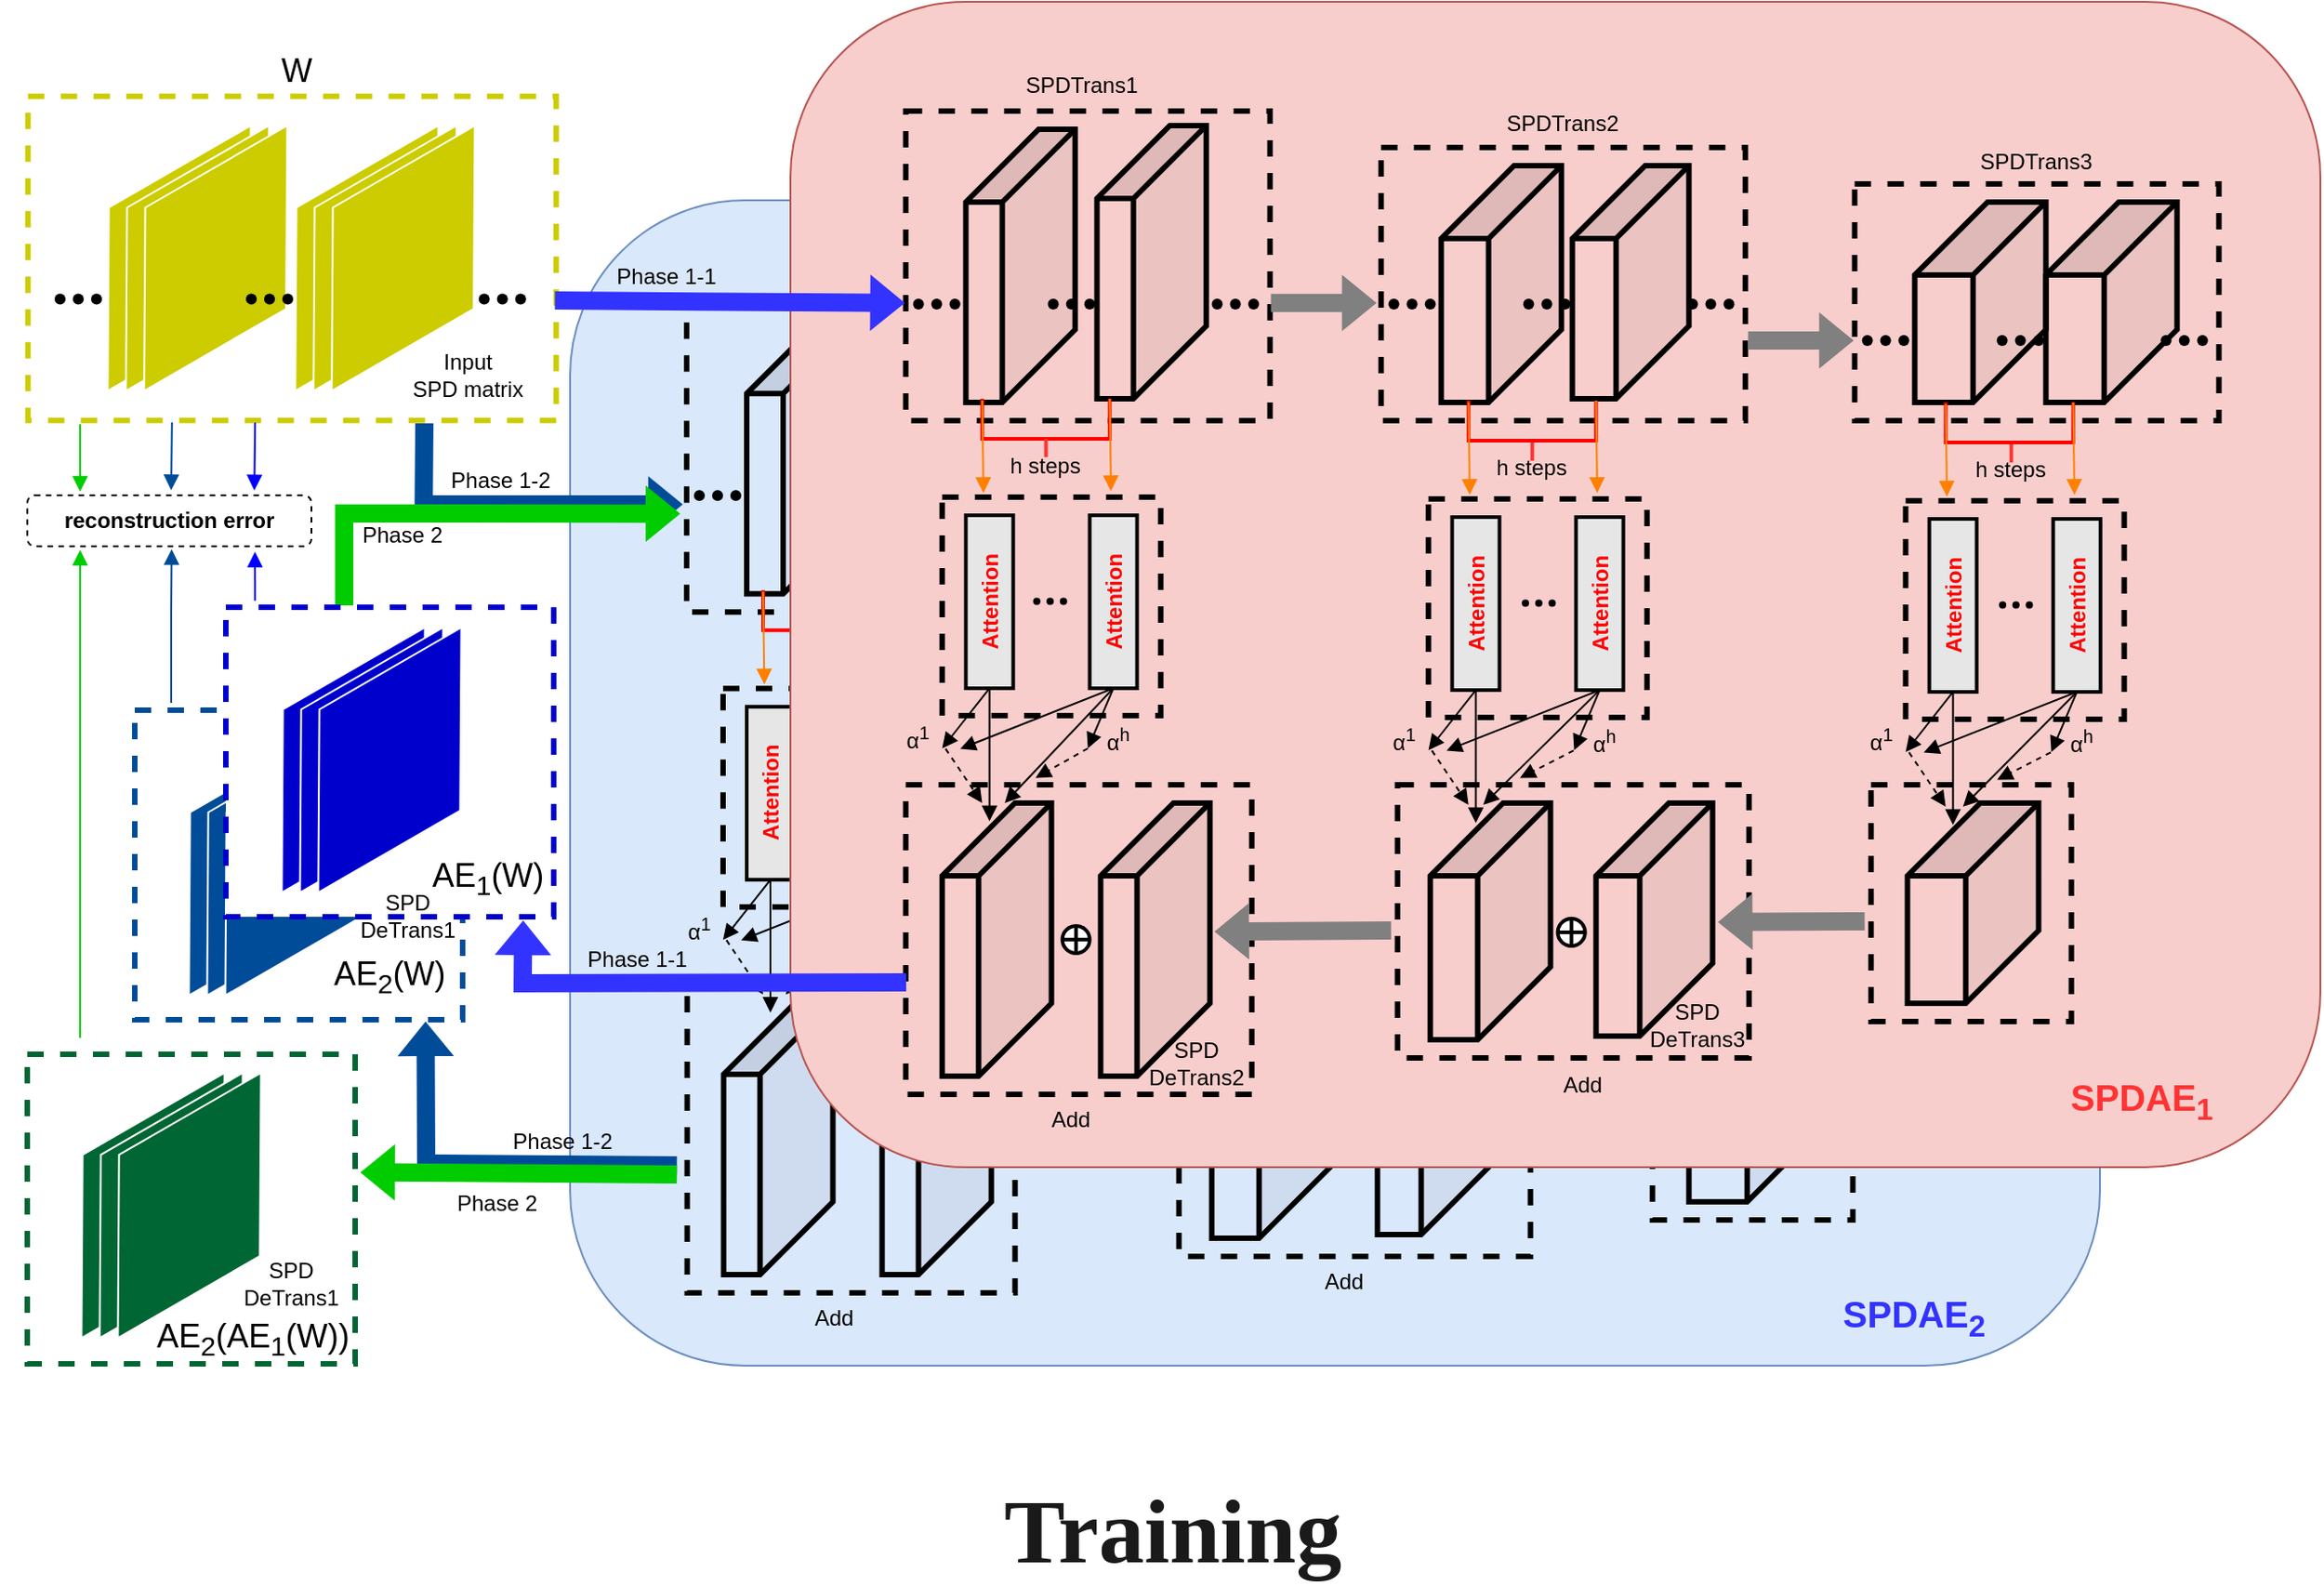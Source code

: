 <mxfile version="20.8.16" type="github" pages="6">
  <diagram id="8_ejHkqMaT7YXRlbnvq8" name="第 1 页">
    <mxGraphModel dx="3728" dy="2351" grid="1" gridSize="10" guides="1" tooltips="1" connect="1" arrows="1" fold="1" page="1" pageScale="1" pageWidth="1654" pageHeight="1169" math="0" shadow="0">
      <root>
        <mxCell id="0" />
        <mxCell id="1" parent="0" />
        <mxCell id="hcqBUyEBAqg1gcBlu1Nx-555" value="" style="group" parent="1" vertex="1" connectable="0">
          <mxGeometry x="-1121" y="-870" width="840" height="640" as="geometry" />
        </mxCell>
        <mxCell id="hcqBUyEBAqg1gcBlu1Nx-451" value="" style="shape=waypoint;sketch=0;fillStyle=solid;size=6;pointerEvents=1;points=[];fillColor=none;resizable=0;rotatable=0;perimeter=centerPerimeter;snapToPoint=1;strokeColor=#000000;strokeWidth=1;" parent="hcqBUyEBAqg1gcBlu1Nx-555" vertex="1">
          <mxGeometry x="123.6" y="147" width="40" height="40" as="geometry" />
        </mxCell>
        <mxCell id="hcqBUyEBAqg1gcBlu1Nx-452" value="" style="shape=waypoint;sketch=0;fillStyle=solid;size=6;pointerEvents=1;points=[];fillColor=none;resizable=0;rotatable=0;perimeter=centerPerimeter;snapToPoint=1;strokeColor=#000000;strokeWidth=1;" parent="hcqBUyEBAqg1gcBlu1Nx-555" vertex="1">
          <mxGeometry x="143.6" y="147" width="40" height="40" as="geometry" />
        </mxCell>
        <mxCell id="hcqBUyEBAqg1gcBlu1Nx-453" value="" style="shape=waypoint;sketch=0;fillStyle=solid;size=6;pointerEvents=1;points=[];fillColor=none;resizable=0;rotatable=0;perimeter=centerPerimeter;snapToPoint=1;strokeColor=#000000;strokeWidth=1;" parent="hcqBUyEBAqg1gcBlu1Nx-555" vertex="1">
          <mxGeometry x="133.6" y="147" width="40" height="40" as="geometry" />
        </mxCell>
        <mxCell id="hcqBUyEBAqg1gcBlu1Nx-454" value="" style="rounded=0;whiteSpace=wrap;html=1;fillStyle=auto;strokeColor=#000000;fillColor=none;gradientColor=default;dashed=1;strokeWidth=3;" parent="hcqBUyEBAqg1gcBlu1Nx-555" vertex="1">
          <mxGeometry x="136.6" y="61" width="200" height="170" as="geometry" />
        </mxCell>
        <mxCell id="hcqBUyEBAqg1gcBlu1Nx-455" value="" style="rounded=0;whiteSpace=wrap;html=1;fillStyle=auto;strokeColor=#000000;fillColor=none;gradientColor=default;dashed=1;strokeWidth=3;" parent="hcqBUyEBAqg1gcBlu1Nx-555" vertex="1">
          <mxGeometry x="63.3" y="430" width="180" height="170" as="geometry" />
        </mxCell>
        <mxCell id="hcqBUyEBAqg1gcBlu1Nx-456" value="" style="rounded=0;whiteSpace=wrap;html=1;fillStyle=auto;strokeColor=#000000;fillColor=none;gradientColor=default;dashed=1;strokeWidth=3;" parent="hcqBUyEBAqg1gcBlu1Nx-555" vertex="1">
          <mxGeometry x="156.6" y="273" width="120" height="120" as="geometry" />
        </mxCell>
        <mxCell id="hcqBUyEBAqg1gcBlu1Nx-457" value="" style="shape=cube;whiteSpace=wrap;html=1;boundedLbl=1;backgroundOutline=1;darkOpacity=0.05;darkOpacity2=0.1;fillStyle=auto;strokeColor=#000000;strokeWidth=3;fillColor=none;gradientColor=default;direction=south;size=40;" parent="hcqBUyEBAqg1gcBlu1Nx-555" vertex="1">
          <mxGeometry x="169.6" y="71" width="60" height="150" as="geometry" />
        </mxCell>
        <mxCell id="hcqBUyEBAqg1gcBlu1Nx-458" value="" style="shape=waypoint;sketch=0;fillStyle=solid;size=6;pointerEvents=1;points=[];fillColor=none;resizable=0;rotatable=0;perimeter=centerPerimeter;snapToPoint=1;strokeColor=#000000;strokeWidth=1;" parent="hcqBUyEBAqg1gcBlu1Nx-555" vertex="1">
          <mxGeometry x="197.6" y="147" width="40" height="40" as="geometry" />
        </mxCell>
        <mxCell id="hcqBUyEBAqg1gcBlu1Nx-459" value="" style="shape=waypoint;sketch=0;fillStyle=solid;size=6;pointerEvents=1;points=[];fillColor=none;resizable=0;rotatable=0;perimeter=centerPerimeter;snapToPoint=1;strokeColor=#000000;strokeWidth=1;" parent="hcqBUyEBAqg1gcBlu1Nx-555" vertex="1">
          <mxGeometry x="217.6" y="147" width="40" height="40" as="geometry" />
        </mxCell>
        <mxCell id="hcqBUyEBAqg1gcBlu1Nx-460" value="" style="shape=waypoint;sketch=0;fillStyle=solid;size=6;pointerEvents=1;points=[];fillColor=none;resizable=0;rotatable=0;perimeter=centerPerimeter;snapToPoint=1;strokeColor=#000000;strokeWidth=1;" parent="hcqBUyEBAqg1gcBlu1Nx-555" vertex="1">
          <mxGeometry x="207.6" y="147" width="40" height="40" as="geometry" />
        </mxCell>
        <mxCell id="hcqBUyEBAqg1gcBlu1Nx-461" value="" style="shape=cube;whiteSpace=wrap;html=1;boundedLbl=1;backgroundOutline=1;darkOpacity=0.05;darkOpacity2=0.1;fillStyle=auto;strokeColor=#000000;strokeWidth=3;fillColor=none;gradientColor=default;direction=south;size=40;" parent="hcqBUyEBAqg1gcBlu1Nx-555" vertex="1">
          <mxGeometry x="241.6" y="69" width="60" height="150" as="geometry" />
        </mxCell>
        <mxCell id="hcqBUyEBAqg1gcBlu1Nx-462" value="" style="shape=waypoint;sketch=0;fillStyle=solid;size=6;pointerEvents=1;points=[];fillColor=none;resizable=0;rotatable=0;perimeter=centerPerimeter;snapToPoint=1;strokeColor=#000000;strokeWidth=1;" parent="hcqBUyEBAqg1gcBlu1Nx-555" vertex="1">
          <mxGeometry x="287.6" y="147" width="40" height="40" as="geometry" />
        </mxCell>
        <mxCell id="hcqBUyEBAqg1gcBlu1Nx-463" value="" style="shape=waypoint;sketch=0;fillStyle=solid;size=6;pointerEvents=1;points=[];fillColor=none;resizable=0;rotatable=0;perimeter=centerPerimeter;snapToPoint=1;strokeColor=#000000;strokeWidth=1;" parent="hcqBUyEBAqg1gcBlu1Nx-555" vertex="1">
          <mxGeometry x="307.6" y="147" width="40" height="40" as="geometry" />
        </mxCell>
        <mxCell id="hcqBUyEBAqg1gcBlu1Nx-464" value="" style="shape=waypoint;sketch=0;fillStyle=solid;size=6;pointerEvents=1;points=[];fillColor=none;resizable=0;rotatable=0;perimeter=centerPerimeter;snapToPoint=1;strokeColor=#000000;strokeWidth=1;" parent="hcqBUyEBAqg1gcBlu1Nx-555" vertex="1">
          <mxGeometry x="297.6" y="147" width="40" height="40" as="geometry" />
        </mxCell>
        <mxCell id="hcqBUyEBAqg1gcBlu1Nx-465" value="" style="shape=waypoint;sketch=0;fillStyle=solid;size=6;pointerEvents=1;points=[];fillColor=none;resizable=0;rotatable=0;perimeter=centerPerimeter;snapToPoint=1;strokeColor=#000000;strokeWidth=1;" parent="hcqBUyEBAqg1gcBlu1Nx-555" vertex="1">
          <mxGeometry x="384.6" y="147" width="40" height="40" as="geometry" />
        </mxCell>
        <mxCell id="hcqBUyEBAqg1gcBlu1Nx-466" value="" style="shape=waypoint;sketch=0;fillStyle=solid;size=6;pointerEvents=1;points=[];fillColor=none;resizable=0;rotatable=0;perimeter=centerPerimeter;snapToPoint=1;strokeColor=#000000;strokeWidth=1;" parent="hcqBUyEBAqg1gcBlu1Nx-555" vertex="1">
          <mxGeometry x="404.6" y="147" width="40" height="40" as="geometry" />
        </mxCell>
        <mxCell id="hcqBUyEBAqg1gcBlu1Nx-467" value="" style="shape=waypoint;sketch=0;fillStyle=solid;size=6;pointerEvents=1;points=[];fillColor=none;resizable=0;rotatable=0;perimeter=centerPerimeter;snapToPoint=1;strokeColor=#000000;strokeWidth=1;" parent="hcqBUyEBAqg1gcBlu1Nx-555" vertex="1">
          <mxGeometry x="394.6" y="147" width="40" height="40" as="geometry" />
        </mxCell>
        <mxCell id="hcqBUyEBAqg1gcBlu1Nx-468" value="" style="rounded=0;whiteSpace=wrap;html=1;fillStyle=auto;strokeColor=#000000;fillColor=none;gradientColor=default;dashed=1;strokeWidth=3;" parent="hcqBUyEBAqg1gcBlu1Nx-555" vertex="1">
          <mxGeometry x="397.6" y="81" width="200" height="150" as="geometry" />
        </mxCell>
        <mxCell id="hcqBUyEBAqg1gcBlu1Nx-469" value="" style="shape=cube;whiteSpace=wrap;html=1;boundedLbl=1;backgroundOutline=1;darkOpacity=0.05;darkOpacity2=0.1;fillStyle=auto;strokeColor=#000000;strokeWidth=3;fillColor=none;gradientColor=default;direction=south;size=40;" parent="hcqBUyEBAqg1gcBlu1Nx-555" vertex="1">
          <mxGeometry x="430.6" y="91" width="66" height="130" as="geometry" />
        </mxCell>
        <mxCell id="hcqBUyEBAqg1gcBlu1Nx-470" value="" style="shape=waypoint;sketch=0;fillStyle=solid;size=6;pointerEvents=1;points=[];fillColor=none;resizable=0;rotatable=0;perimeter=centerPerimeter;snapToPoint=1;strokeColor=#000000;strokeWidth=1;" parent="hcqBUyEBAqg1gcBlu1Nx-555" vertex="1">
          <mxGeometry x="458.6" y="147" width="40" height="40" as="geometry" />
        </mxCell>
        <mxCell id="hcqBUyEBAqg1gcBlu1Nx-471" value="" style="shape=waypoint;sketch=0;fillStyle=solid;size=6;pointerEvents=1;points=[];fillColor=none;resizable=0;rotatable=0;perimeter=centerPerimeter;snapToPoint=1;strokeColor=#000000;strokeWidth=1;" parent="hcqBUyEBAqg1gcBlu1Nx-555" vertex="1">
          <mxGeometry x="478.6" y="147" width="40" height="40" as="geometry" />
        </mxCell>
        <mxCell id="hcqBUyEBAqg1gcBlu1Nx-472" value="" style="shape=waypoint;sketch=0;fillStyle=solid;size=6;pointerEvents=1;points=[];fillColor=none;resizable=0;rotatable=0;perimeter=centerPerimeter;snapToPoint=1;strokeColor=#000000;strokeWidth=1;" parent="hcqBUyEBAqg1gcBlu1Nx-555" vertex="1">
          <mxGeometry x="468.6" y="147" width="40" height="40" as="geometry" />
        </mxCell>
        <mxCell id="hcqBUyEBAqg1gcBlu1Nx-473" value="" style="shape=cube;whiteSpace=wrap;html=1;boundedLbl=1;backgroundOutline=1;darkOpacity=0.05;darkOpacity2=0.1;fillStyle=auto;strokeColor=#000000;strokeWidth=3;fillColor=none;gradientColor=default;direction=south;size=40;" parent="hcqBUyEBAqg1gcBlu1Nx-555" vertex="1">
          <mxGeometry x="502.6" y="91" width="64" height="128" as="geometry" />
        </mxCell>
        <mxCell id="hcqBUyEBAqg1gcBlu1Nx-474" value="" style="shape=waypoint;sketch=0;fillStyle=solid;size=6;pointerEvents=1;points=[];fillColor=none;resizable=0;rotatable=0;perimeter=centerPerimeter;snapToPoint=1;strokeColor=#000000;strokeWidth=1;" parent="hcqBUyEBAqg1gcBlu1Nx-555" vertex="1">
          <mxGeometry x="548.6" y="147" width="40" height="40" as="geometry" />
        </mxCell>
        <mxCell id="hcqBUyEBAqg1gcBlu1Nx-475" value="" style="shape=waypoint;sketch=0;fillStyle=solid;size=6;pointerEvents=1;points=[];fillColor=none;resizable=0;rotatable=0;perimeter=centerPerimeter;snapToPoint=1;strokeColor=#000000;strokeWidth=1;" parent="hcqBUyEBAqg1gcBlu1Nx-555" vertex="1">
          <mxGeometry x="568.6" y="147" width="40" height="40" as="geometry" />
        </mxCell>
        <mxCell id="hcqBUyEBAqg1gcBlu1Nx-476" value="" style="shape=waypoint;sketch=0;fillStyle=solid;size=6;pointerEvents=1;points=[];fillColor=none;resizable=0;rotatable=0;perimeter=centerPerimeter;snapToPoint=1;strokeColor=#000000;strokeWidth=1;" parent="hcqBUyEBAqg1gcBlu1Nx-555" vertex="1">
          <mxGeometry x="558.6" y="147" width="40" height="40" as="geometry" />
        </mxCell>
        <mxCell id="hcqBUyEBAqg1gcBlu1Nx-477" value="" style="shape=flexArrow;endArrow=classic;html=1;rounded=0;fillColor=#808080;strokeColor=none;" parent="hcqBUyEBAqg1gcBlu1Nx-555" edge="1">
          <mxGeometry width="50" height="50" relative="1" as="geometry">
            <mxPoint x="336.6" y="166.41" as="sourcePoint" />
            <mxPoint x="395.6" y="166.41" as="targetPoint" />
          </mxGeometry>
        </mxCell>
        <mxCell id="hcqBUyEBAqg1gcBlu1Nx-478" value="" style="shape=waypoint;sketch=0;fillStyle=solid;size=6;pointerEvents=1;points=[];fillColor=none;resizable=0;rotatable=0;perimeter=centerPerimeter;snapToPoint=1;strokeColor=#000000;strokeWidth=1;" parent="hcqBUyEBAqg1gcBlu1Nx-555" vertex="1">
          <mxGeometry x="644.6" y="167" width="40" height="40" as="geometry" />
        </mxCell>
        <mxCell id="hcqBUyEBAqg1gcBlu1Nx-479" value="" style="shape=waypoint;sketch=0;fillStyle=solid;size=6;pointerEvents=1;points=[];fillColor=none;resizable=0;rotatable=0;perimeter=centerPerimeter;snapToPoint=1;strokeColor=#000000;strokeWidth=1;" parent="hcqBUyEBAqg1gcBlu1Nx-555" vertex="1">
          <mxGeometry x="664.6" y="167" width="40" height="40" as="geometry" />
        </mxCell>
        <mxCell id="hcqBUyEBAqg1gcBlu1Nx-480" value="" style="shape=waypoint;sketch=0;fillStyle=solid;size=6;pointerEvents=1;points=[];fillColor=none;resizable=0;rotatable=0;perimeter=centerPerimeter;snapToPoint=1;strokeColor=#000000;strokeWidth=1;" parent="hcqBUyEBAqg1gcBlu1Nx-555" vertex="1">
          <mxGeometry x="654.6" y="167" width="40" height="40" as="geometry" />
        </mxCell>
        <mxCell id="hcqBUyEBAqg1gcBlu1Nx-481" value="" style="rounded=0;whiteSpace=wrap;html=1;fillStyle=auto;strokeColor=#000000;fillColor=none;gradientColor=default;dashed=1;strokeWidth=3;" parent="hcqBUyEBAqg1gcBlu1Nx-555" vertex="1">
          <mxGeometry x="657.6" y="101" width="200" height="130" as="geometry" />
        </mxCell>
        <mxCell id="hcqBUyEBAqg1gcBlu1Nx-482" value="" style="shape=cube;whiteSpace=wrap;html=1;boundedLbl=1;backgroundOutline=1;darkOpacity=0.05;darkOpacity2=0.1;fillStyle=auto;strokeColor=#000000;strokeWidth=3;fillColor=none;gradientColor=default;direction=south;size=40;" parent="hcqBUyEBAqg1gcBlu1Nx-555" vertex="1">
          <mxGeometry x="690.6" y="111" width="72" height="110" as="geometry" />
        </mxCell>
        <mxCell id="hcqBUyEBAqg1gcBlu1Nx-483" value="" style="shape=waypoint;sketch=0;fillStyle=solid;size=6;pointerEvents=1;points=[];fillColor=none;resizable=0;rotatable=0;perimeter=centerPerimeter;snapToPoint=1;strokeColor=#000000;strokeWidth=1;" parent="hcqBUyEBAqg1gcBlu1Nx-555" vertex="1">
          <mxGeometry x="718.6" y="167" width="40" height="40" as="geometry" />
        </mxCell>
        <mxCell id="hcqBUyEBAqg1gcBlu1Nx-484" value="" style="shape=waypoint;sketch=0;fillStyle=solid;size=6;pointerEvents=1;points=[];fillColor=none;resizable=0;rotatable=0;perimeter=centerPerimeter;snapToPoint=1;strokeColor=#000000;strokeWidth=1;" parent="hcqBUyEBAqg1gcBlu1Nx-555" vertex="1">
          <mxGeometry x="738.6" y="167" width="40" height="40" as="geometry" />
        </mxCell>
        <mxCell id="hcqBUyEBAqg1gcBlu1Nx-485" value="" style="shape=waypoint;sketch=0;fillStyle=solid;size=6;pointerEvents=1;points=[];fillColor=none;resizable=0;rotatable=0;perimeter=centerPerimeter;snapToPoint=1;strokeColor=#000000;strokeWidth=1;" parent="hcqBUyEBAqg1gcBlu1Nx-555" vertex="1">
          <mxGeometry x="728.6" y="167" width="40" height="40" as="geometry" />
        </mxCell>
        <mxCell id="hcqBUyEBAqg1gcBlu1Nx-486" value="" style="shape=waypoint;sketch=0;fillStyle=solid;size=6;pointerEvents=1;points=[];fillColor=none;resizable=0;rotatable=0;perimeter=centerPerimeter;snapToPoint=1;strokeColor=#000000;strokeWidth=1;" parent="hcqBUyEBAqg1gcBlu1Nx-555" vertex="1">
          <mxGeometry x="808.6" y="167" width="40" height="40" as="geometry" />
        </mxCell>
        <mxCell id="hcqBUyEBAqg1gcBlu1Nx-487" value="" style="shape=waypoint;sketch=0;fillStyle=solid;size=6;pointerEvents=1;points=[];fillColor=none;resizable=0;rotatable=0;perimeter=centerPerimeter;snapToPoint=1;strokeColor=#000000;strokeWidth=1;" parent="hcqBUyEBAqg1gcBlu1Nx-555" vertex="1">
          <mxGeometry x="828.6" y="167" width="40" height="40" as="geometry" />
        </mxCell>
        <mxCell id="hcqBUyEBAqg1gcBlu1Nx-488" value="" style="shape=waypoint;sketch=0;fillStyle=solid;size=6;pointerEvents=1;points=[];fillColor=none;resizable=0;rotatable=0;perimeter=centerPerimeter;snapToPoint=1;strokeColor=#000000;strokeWidth=1;" parent="hcqBUyEBAqg1gcBlu1Nx-555" vertex="1">
          <mxGeometry x="818.6" y="167" width="40" height="40" as="geometry" />
        </mxCell>
        <mxCell id="hcqBUyEBAqg1gcBlu1Nx-489" value="" style="shape=cube;whiteSpace=wrap;html=1;boundedLbl=1;backgroundOutline=1;darkOpacity=0.05;darkOpacity2=0.1;fillStyle=auto;strokeColor=#000000;strokeWidth=3;fillColor=none;gradientColor=default;direction=south;size=40;" parent="hcqBUyEBAqg1gcBlu1Nx-555" vertex="1">
          <mxGeometry x="762.6" y="111" width="72" height="110" as="geometry" />
        </mxCell>
        <mxCell id="hcqBUyEBAqg1gcBlu1Nx-490" value="" style="shape=flexArrow;endArrow=classic;html=1;rounded=0;fillColor=#808080;strokeColor=none;" parent="hcqBUyEBAqg1gcBlu1Nx-555" edge="1">
          <mxGeometry width="50" height="50" relative="1" as="geometry">
            <mxPoint x="598.6" y="187" as="sourcePoint" />
            <mxPoint x="657.6" y="187" as="targetPoint" />
          </mxGeometry>
        </mxCell>
        <mxCell id="hcqBUyEBAqg1gcBlu1Nx-491" value="&lt;font color=&quot;#FF0000&quot;&gt;ConvLSTM&lt;/font&gt;" style="rounded=0;whiteSpace=wrap;html=1;fillStyle=auto;strokeColor=#000000;strokeWidth=2;fillColor=#E6E6E6;gradientColor=none;direction=west;horizontal=0;" parent="hcqBUyEBAqg1gcBlu1Nx-555" vertex="1">
          <mxGeometry x="169.6" y="283" width="26" height="95" as="geometry" />
        </mxCell>
        <mxCell id="hcqBUyEBAqg1gcBlu1Nx-492" value="" style="shape=partialRectangle;whiteSpace=wrap;html=1;bottom=1;right=1;left=1;top=0;fillColor=none;routingCenterX=-0.5;fillStyle=auto;strokeColor=#FF0000;strokeWidth=2;" parent="hcqBUyEBAqg1gcBlu1Nx-555" vertex="1">
          <mxGeometry x="178.6" y="220" width="70" height="21" as="geometry" />
        </mxCell>
        <mxCell id="hcqBUyEBAqg1gcBlu1Nx-493" value="" style="endArrow=block;html=1;rounded=0;fillColor=#fa6800;entryX=0.189;entryY=-0.019;entryDx=0;entryDy=0;entryPerimeter=0;exitX=0;exitY=0;exitDx=0;exitDy=0;strokeColor=#FF8000;endFill=1;" parent="hcqBUyEBAqg1gcBlu1Nx-555" source="hcqBUyEBAqg1gcBlu1Nx-492" target="hcqBUyEBAqg1gcBlu1Nx-456" edge="1">
          <mxGeometry width="50" height="50" relative="1" as="geometry">
            <mxPoint x="256.6" y="281" as="sourcePoint" />
            <mxPoint x="306.6" y="231" as="targetPoint" />
          </mxGeometry>
        </mxCell>
        <mxCell id="hcqBUyEBAqg1gcBlu1Nx-494" value="" style="endArrow=block;html=1;rounded=0;fillColor=#fa6800;entryX=0.189;entryY=-0.019;entryDx=0;entryDy=0;entryPerimeter=0;exitX=0;exitY=0;exitDx=0;exitDy=0;strokeColor=#FF8000;endFill=1;" parent="hcqBUyEBAqg1gcBlu1Nx-555" edge="1">
          <mxGeometry width="50" height="50" relative="1" as="geometry">
            <mxPoint x="248.6" y="219" as="sourcePoint" />
            <mxPoint x="249.28" y="269.72" as="targetPoint" />
          </mxGeometry>
        </mxCell>
        <mxCell id="hcqBUyEBAqg1gcBlu1Nx-495" value="&lt;font color=&quot;#FF0000&quot;&gt;ConvLSTM&lt;/font&gt;" style="rounded=0;whiteSpace=wrap;html=1;fillStyle=auto;strokeColor=#000000;strokeWidth=2;fillColor=#E6E6E6;gradientColor=none;direction=west;horizontal=0;" parent="hcqBUyEBAqg1gcBlu1Nx-555" vertex="1">
          <mxGeometry x="237.6" y="283" width="26" height="95" as="geometry" />
        </mxCell>
        <mxCell id="hcqBUyEBAqg1gcBlu1Nx-496" value="" style="endArrow=block;html=1;rounded=0;fontColor=#FF0000;strokeColor=#000000;fillColor=#3333FF;endFill=1;" parent="hcqBUyEBAqg1gcBlu1Nx-555" edge="1">
          <mxGeometry width="50" height="50" relative="1" as="geometry">
            <mxPoint x="195.6" y="330.32" as="sourcePoint" />
            <mxPoint x="215.6" y="330.32" as="targetPoint" />
            <Array as="points">
              <mxPoint x="195.6" y="330.32" />
            </Array>
          </mxGeometry>
        </mxCell>
        <mxCell id="hcqBUyEBAqg1gcBlu1Nx-497" value="" style="group;fontSize=1;fontColor=#CCFFFF;strokeColor=default;strokeWidth=0;" parent="hcqBUyEBAqg1gcBlu1Nx-555" vertex="1" connectable="0">
          <mxGeometry x="199.6" y="310" width="44" height="30" as="geometry" />
        </mxCell>
        <mxCell id="hcqBUyEBAqg1gcBlu1Nx-498" value="" style="shape=waypoint;sketch=0;fillStyle=solid;size=6;pointerEvents=1;points=[];fillColor=none;resizable=0;rotatable=0;perimeter=centerPerimeter;snapToPoint=1;strokeColor=#000000;strokeWidth=0;fontColor=#CCFFFF;" parent="hcqBUyEBAqg1gcBlu1Nx-497" vertex="1">
          <mxGeometry width="40" height="40" as="geometry" />
        </mxCell>
        <mxCell id="hcqBUyEBAqg1gcBlu1Nx-499" value="" style="shape=waypoint;sketch=0;fillStyle=solid;size=6;pointerEvents=1;points=[];fillColor=none;resizable=0;rotatable=0;perimeter=centerPerimeter;snapToPoint=1;strokeColor=#000000;strokeWidth=0;fontColor=#CCFFFF;" parent="hcqBUyEBAqg1gcBlu1Nx-497" vertex="1">
          <mxGeometry x="7.333" width="40" height="40" as="geometry" />
        </mxCell>
        <mxCell id="hcqBUyEBAqg1gcBlu1Nx-500" value="" style="shape=waypoint;sketch=0;fillStyle=solid;size=6;pointerEvents=1;points=[];fillColor=none;resizable=0;rotatable=0;perimeter=centerPerimeter;snapToPoint=1;strokeColor=#000000;strokeWidth=0;fontColor=#CCFFFF;" parent="hcqBUyEBAqg1gcBlu1Nx-497" vertex="1">
          <mxGeometry x="14.667" width="40" height="40" as="geometry" />
        </mxCell>
        <mxCell id="hcqBUyEBAqg1gcBlu1Nx-501" value="" style="endArrow=block;html=1;rounded=0;fontColor=#FF0000;strokeColor=#000000;fillColor=#3333FF;endFill=1;" parent="hcqBUyEBAqg1gcBlu1Nx-555" source="hcqBUyEBAqg1gcBlu1Nx-491" edge="1">
          <mxGeometry width="50" height="50" relative="1" as="geometry">
            <mxPoint x="178.6" y="421" as="sourcePoint" />
            <mxPoint x="182.6" y="451" as="targetPoint" />
            <Array as="points" />
          </mxGeometry>
        </mxCell>
        <mxCell id="hcqBUyEBAqg1gcBlu1Nx-502" value="" style="shape=cube;whiteSpace=wrap;html=1;boundedLbl=1;backgroundOutline=1;darkOpacity=0.05;darkOpacity2=0.1;fillStyle=auto;strokeColor=#000000;strokeWidth=3;fillColor=none;gradientColor=default;direction=south;size=40;" parent="hcqBUyEBAqg1gcBlu1Nx-555" vertex="1">
          <mxGeometry x="83.3" y="440" width="60" height="150" as="geometry" />
        </mxCell>
        <mxCell id="hcqBUyEBAqg1gcBlu1Nx-503" value="" style="shape=cube;whiteSpace=wrap;html=1;boundedLbl=1;backgroundOutline=1;darkOpacity=0.05;darkOpacity2=0.1;fillStyle=auto;strokeColor=#000000;strokeWidth=3;fillColor=none;gradientColor=default;direction=south;size=40;" parent="hcqBUyEBAqg1gcBlu1Nx-555" vertex="1">
          <mxGeometry x="170.3" y="440" width="60" height="150" as="geometry" />
        </mxCell>
        <mxCell id="hcqBUyEBAqg1gcBlu1Nx-504" value="" style="endArrow=block;html=1;rounded=0;fontSize=1;fontColor=#CCFFFF;strokeColor=#000000;fillColor=#3333FF;exitX=0.5;exitY=0;exitDx=0;exitDy=0;endFill=1;" parent="hcqBUyEBAqg1gcBlu1Nx-555" source="hcqBUyEBAqg1gcBlu1Nx-491" edge="1">
          <mxGeometry width="50" height="50" relative="1" as="geometry">
            <mxPoint x="182.6" y="381" as="sourcePoint" />
            <mxPoint x="156.6" y="411" as="targetPoint" />
          </mxGeometry>
        </mxCell>
        <mxCell id="hcqBUyEBAqg1gcBlu1Nx-505" value="" style="endArrow=block;html=1;rounded=0;fontSize=1;fontColor=#CCFFFF;strokeColor=#000000;fillColor=#3333FF;exitX=0.5;exitY=0;exitDx=0;exitDy=0;entryX=0.111;entryY=0.657;entryDx=0;entryDy=0;entryPerimeter=0;endFill=1;" parent="hcqBUyEBAqg1gcBlu1Nx-555" source="hcqBUyEBAqg1gcBlu1Nx-495" edge="1">
          <mxGeometry width="50" height="50" relative="1" as="geometry">
            <mxPoint x="176.6" y="441" as="sourcePoint" />
            <mxPoint x="166.54" y="421.48" as="targetPoint" />
          </mxGeometry>
        </mxCell>
        <mxCell id="hcqBUyEBAqg1gcBlu1Nx-506" value="" style="endArrow=block;html=1;rounded=0;fontSize=1;fontColor=#CCFFFF;strokeColor=#000000;fillColor=#3333FF;entryX=0.238;entryY=0.059;entryDx=0;entryDy=0;entryPerimeter=0;exitX=0.099;exitY=0.657;exitDx=0;exitDy=0;exitPerimeter=0;dashed=1;endFill=1;" parent="hcqBUyEBAqg1gcBlu1Nx-555" edge="1">
          <mxGeometry width="50" height="50" relative="1" as="geometry">
            <mxPoint x="158.46" y="411.19" as="sourcePoint" />
            <mxPoint x="178.58" y="441.03" as="targetPoint" />
          </mxGeometry>
        </mxCell>
        <mxCell id="hcqBUyEBAqg1gcBlu1Nx-507" value="" style="endArrow=block;html=1;rounded=0;fontSize=1;fontColor=#CCFFFF;strokeColor=#000000;fillColor=#3333FF;exitX=0.5;exitY=0;exitDx=0;exitDy=0;entryX=0.286;entryY=0.059;entryDx=0;entryDy=0;entryPerimeter=0;endFill=1;" parent="hcqBUyEBAqg1gcBlu1Nx-555" source="hcqBUyEBAqg1gcBlu1Nx-495" edge="1">
          <mxGeometry width="50" height="50" relative="1" as="geometry">
            <mxPoint x="146.6" y="411" as="sourcePoint" />
            <mxPoint x="188.08" y="441.03" as="targetPoint" />
          </mxGeometry>
        </mxCell>
        <mxCell id="hcqBUyEBAqg1gcBlu1Nx-508" value="" style="endArrow=block;html=1;rounded=0;fontSize=1;fontColor=#CCFFFF;strokeColor=#000000;fillColor=#3333FF;exitX=0.5;exitY=0;exitDx=0;exitDy=0;endFill=1;" parent="hcqBUyEBAqg1gcBlu1Nx-555" source="hcqBUyEBAqg1gcBlu1Nx-495" edge="1">
          <mxGeometry width="50" height="50" relative="1" as="geometry">
            <mxPoint x="252.6" y="388" as="sourcePoint" />
            <mxPoint x="236.6" y="411" as="targetPoint" />
          </mxGeometry>
        </mxCell>
        <mxCell id="hcqBUyEBAqg1gcBlu1Nx-509" value="" style="endArrow=block;html=1;rounded=0;fontSize=1;fontColor=#CCFFFF;strokeColor=#000000;fillColor=#3333FF;exitX=0.194;exitY=0.657;exitDx=0;exitDy=0;endFill=1;exitPerimeter=0;entryX=0.159;entryY=0.672;entryDx=0;entryDy=0;entryPerimeter=0;dashed=1;" parent="hcqBUyEBAqg1gcBlu1Nx-555" edge="1">
          <mxGeometry width="50" height="50" relative="1" as="geometry">
            <mxPoint x="236.26" y="421.48" as="sourcePoint" />
            <mxPoint x="206.86" y="426.24" as="targetPoint" />
          </mxGeometry>
        </mxCell>
        <mxCell id="hcqBUyEBAqg1gcBlu1Nx-510" value="" style="shape=orEllipse;perimeter=ellipsePerimeter;whiteSpace=wrap;html=1;backgroundOutline=1;fillStyle=auto;fontSize=1;fontColor=#CCFFFF;strokeColor=default;strokeWidth=2;fillColor=#FFFFFF;gradientColor=none;" parent="hcqBUyEBAqg1gcBlu1Nx-555" vertex="1">
          <mxGeometry x="222.6" y="508.5" width="15" height="15" as="geometry" />
        </mxCell>
        <mxCell id="hcqBUyEBAqg1gcBlu1Nx-511" value="" style="rounded=0;whiteSpace=wrap;html=1;fillStyle=auto;strokeColor=#000000;fillColor=none;gradientColor=default;dashed=1;strokeWidth=3;" parent="hcqBUyEBAqg1gcBlu1Nx-555" vertex="1">
          <mxGeometry x="423.6" y="274" width="120" height="120" as="geometry" />
        </mxCell>
        <mxCell id="hcqBUyEBAqg1gcBlu1Nx-512" value="&lt;font color=&quot;#FF0000&quot;&gt;ConvLSTM&lt;/font&gt;" style="rounded=0;whiteSpace=wrap;html=1;fillStyle=auto;strokeColor=#000000;strokeWidth=2;fillColor=#E6E6E6;gradientColor=none;direction=west;horizontal=0;" parent="hcqBUyEBAqg1gcBlu1Nx-555" vertex="1">
          <mxGeometry x="436.6" y="284" width="26" height="95" as="geometry" />
        </mxCell>
        <mxCell id="hcqBUyEBAqg1gcBlu1Nx-513" value="" style="shape=partialRectangle;whiteSpace=wrap;html=1;bottom=1;right=1;left=1;top=0;fillColor=none;routingCenterX=-0.5;fillStyle=auto;strokeColor=#FF0000;strokeWidth=2;" parent="hcqBUyEBAqg1gcBlu1Nx-555" vertex="1">
          <mxGeometry x="445.6" y="221" width="70" height="21" as="geometry" />
        </mxCell>
        <mxCell id="hcqBUyEBAqg1gcBlu1Nx-514" value="" style="endArrow=block;html=1;rounded=0;fillColor=#fa6800;entryX=0.189;entryY=-0.019;entryDx=0;entryDy=0;entryPerimeter=0;exitX=0;exitY=0;exitDx=0;exitDy=0;strokeColor=#FF8000;endFill=1;" parent="hcqBUyEBAqg1gcBlu1Nx-555" source="hcqBUyEBAqg1gcBlu1Nx-513" target="hcqBUyEBAqg1gcBlu1Nx-511" edge="1">
          <mxGeometry width="50" height="50" relative="1" as="geometry">
            <mxPoint x="523.6" y="282" as="sourcePoint" />
            <mxPoint x="573.6" y="232" as="targetPoint" />
          </mxGeometry>
        </mxCell>
        <mxCell id="hcqBUyEBAqg1gcBlu1Nx-515" value="" style="endArrow=block;html=1;rounded=0;fillColor=#fa6800;entryX=0.189;entryY=-0.019;entryDx=0;entryDy=0;entryPerimeter=0;exitX=0;exitY=0;exitDx=0;exitDy=0;strokeColor=#FF8000;endFill=1;" parent="hcqBUyEBAqg1gcBlu1Nx-555" edge="1">
          <mxGeometry width="50" height="50" relative="1" as="geometry">
            <mxPoint x="515.6" y="220" as="sourcePoint" />
            <mxPoint x="516.28" y="270.72" as="targetPoint" />
          </mxGeometry>
        </mxCell>
        <mxCell id="hcqBUyEBAqg1gcBlu1Nx-516" value="&lt;font color=&quot;#FF0000&quot;&gt;ConvLSTM&lt;/font&gt;" style="rounded=0;whiteSpace=wrap;html=1;fillStyle=auto;strokeColor=#000000;strokeWidth=2;fillColor=#E6E6E6;gradientColor=none;direction=west;horizontal=0;" parent="hcqBUyEBAqg1gcBlu1Nx-555" vertex="1">
          <mxGeometry x="504.6" y="284" width="26" height="95" as="geometry" />
        </mxCell>
        <mxCell id="hcqBUyEBAqg1gcBlu1Nx-517" value="" style="endArrow=block;html=1;rounded=0;fontColor=#FF0000;strokeColor=#000000;fillColor=#3333FF;endFill=1;" parent="hcqBUyEBAqg1gcBlu1Nx-555" edge="1">
          <mxGeometry width="50" height="50" relative="1" as="geometry">
            <mxPoint x="462.6" y="331.32" as="sourcePoint" />
            <mxPoint x="482.6" y="331.32" as="targetPoint" />
            <Array as="points">
              <mxPoint x="462.6" y="331.32" />
            </Array>
          </mxGeometry>
        </mxCell>
        <mxCell id="hcqBUyEBAqg1gcBlu1Nx-518" value="" style="group;fontSize=1;fontColor=#CCFFFF;strokeColor=default;strokeWidth=0;" parent="hcqBUyEBAqg1gcBlu1Nx-555" vertex="1" connectable="0">
          <mxGeometry x="466.6" y="311" width="44" height="30" as="geometry" />
        </mxCell>
        <mxCell id="hcqBUyEBAqg1gcBlu1Nx-519" value="" style="shape=waypoint;sketch=0;fillStyle=solid;size=6;pointerEvents=1;points=[];fillColor=none;resizable=0;rotatable=0;perimeter=centerPerimeter;snapToPoint=1;strokeColor=#000000;strokeWidth=0;fontColor=#CCFFFF;" parent="hcqBUyEBAqg1gcBlu1Nx-518" vertex="1">
          <mxGeometry width="40" height="40" as="geometry" />
        </mxCell>
        <mxCell id="hcqBUyEBAqg1gcBlu1Nx-520" value="" style="shape=waypoint;sketch=0;fillStyle=solid;size=6;pointerEvents=1;points=[];fillColor=none;resizable=0;rotatable=0;perimeter=centerPerimeter;snapToPoint=1;strokeColor=#000000;strokeWidth=0;fontColor=#CCFFFF;" parent="hcqBUyEBAqg1gcBlu1Nx-518" vertex="1">
          <mxGeometry x="7.333" width="40" height="40" as="geometry" />
        </mxCell>
        <mxCell id="hcqBUyEBAqg1gcBlu1Nx-521" value="" style="shape=waypoint;sketch=0;fillStyle=solid;size=6;pointerEvents=1;points=[];fillColor=none;resizable=0;rotatable=0;perimeter=centerPerimeter;snapToPoint=1;strokeColor=#000000;strokeWidth=0;fontColor=#CCFFFF;" parent="hcqBUyEBAqg1gcBlu1Nx-518" vertex="1">
          <mxGeometry x="14.667" width="40" height="40" as="geometry" />
        </mxCell>
        <mxCell id="hcqBUyEBAqg1gcBlu1Nx-522" value="" style="endArrow=block;html=1;rounded=0;fontColor=#FF0000;strokeColor=#000000;fillColor=#3333FF;endFill=1;" parent="hcqBUyEBAqg1gcBlu1Nx-555" source="hcqBUyEBAqg1gcBlu1Nx-512" edge="1">
          <mxGeometry width="50" height="50" relative="1" as="geometry">
            <mxPoint x="445.6" y="422" as="sourcePoint" />
            <mxPoint x="449.6" y="452" as="targetPoint" />
            <Array as="points" />
          </mxGeometry>
        </mxCell>
        <mxCell id="hcqBUyEBAqg1gcBlu1Nx-523" value="" style="endArrow=block;html=1;rounded=0;fontSize=1;fontColor=#CCFFFF;strokeColor=#000000;fillColor=#3333FF;exitX=0.5;exitY=0;exitDx=0;exitDy=0;endFill=1;" parent="hcqBUyEBAqg1gcBlu1Nx-555" source="hcqBUyEBAqg1gcBlu1Nx-512" edge="1">
          <mxGeometry width="50" height="50" relative="1" as="geometry">
            <mxPoint x="449.6" y="382" as="sourcePoint" />
            <mxPoint x="423.6" y="412" as="targetPoint" />
          </mxGeometry>
        </mxCell>
        <mxCell id="hcqBUyEBAqg1gcBlu1Nx-524" value="" style="endArrow=block;html=1;rounded=0;fontSize=1;fontColor=#CCFFFF;strokeColor=#000000;fillColor=#3333FF;exitX=0.5;exitY=0;exitDx=0;exitDy=0;entryX=0.111;entryY=0.657;entryDx=0;entryDy=0;entryPerimeter=0;endFill=1;" parent="hcqBUyEBAqg1gcBlu1Nx-555" source="hcqBUyEBAqg1gcBlu1Nx-516" edge="1">
          <mxGeometry width="50" height="50" relative="1" as="geometry">
            <mxPoint x="443.6" y="442" as="sourcePoint" />
            <mxPoint x="433.54" y="412.19" as="targetPoint" />
          </mxGeometry>
        </mxCell>
        <mxCell id="hcqBUyEBAqg1gcBlu1Nx-525" value="" style="endArrow=block;html=1;rounded=0;fontSize=1;fontColor=#CCFFFF;strokeColor=#000000;fillColor=#3333FF;entryX=0.238;entryY=0.059;entryDx=0;entryDy=0;entryPerimeter=0;exitX=0.099;exitY=0.657;exitDx=0;exitDy=0;exitPerimeter=0;dashed=1;endFill=1;" parent="hcqBUyEBAqg1gcBlu1Nx-555" edge="1">
          <mxGeometry width="50" height="50" relative="1" as="geometry">
            <mxPoint x="425.46" y="412.19" as="sourcePoint" />
            <mxPoint x="445.58" y="442.03" as="targetPoint" />
          </mxGeometry>
        </mxCell>
        <mxCell id="hcqBUyEBAqg1gcBlu1Nx-526" value="" style="endArrow=block;html=1;rounded=0;fontSize=1;fontColor=#CCFFFF;strokeColor=#000000;fillColor=#3333FF;exitX=0.5;exitY=0;exitDx=0;exitDy=0;entryX=0.286;entryY=0.059;entryDx=0;entryDy=0;entryPerimeter=0;endFill=1;" parent="hcqBUyEBAqg1gcBlu1Nx-555" source="hcqBUyEBAqg1gcBlu1Nx-516" edge="1">
          <mxGeometry width="50" height="50" relative="1" as="geometry">
            <mxPoint x="413.6" y="412" as="sourcePoint" />
            <mxPoint x="453.66" y="442.03" as="targetPoint" />
          </mxGeometry>
        </mxCell>
        <mxCell id="hcqBUyEBAqg1gcBlu1Nx-527" value="" style="endArrow=block;html=1;rounded=0;fontSize=1;fontColor=#CCFFFF;strokeColor=#000000;fillColor=#3333FF;exitX=0.5;exitY=0;exitDx=0;exitDy=0;endFill=1;" parent="hcqBUyEBAqg1gcBlu1Nx-555" source="hcqBUyEBAqg1gcBlu1Nx-516" edge="1">
          <mxGeometry width="50" height="50" relative="1" as="geometry">
            <mxPoint x="519.6" y="389" as="sourcePoint" />
            <mxPoint x="503.6" y="412" as="targetPoint" />
          </mxGeometry>
        </mxCell>
        <mxCell id="hcqBUyEBAqg1gcBlu1Nx-528" value="" style="endArrow=block;html=1;rounded=0;fontSize=1;fontColor=#CCFFFF;strokeColor=#000000;fillColor=#3333FF;exitX=0.194;exitY=0.657;exitDx=0;exitDy=0;endFill=1;exitPerimeter=0;entryX=0.159;entryY=0.672;entryDx=0;entryDy=0;entryPerimeter=0;dashed=1;" parent="hcqBUyEBAqg1gcBlu1Nx-555" edge="1">
          <mxGeometry width="50" height="50" relative="1" as="geometry">
            <mxPoint x="503.26" y="412.19" as="sourcePoint" />
            <mxPoint x="473.86" y="427.24" as="targetPoint" />
          </mxGeometry>
        </mxCell>
        <mxCell id="hcqBUyEBAqg1gcBlu1Nx-529" value="" style="rounded=0;whiteSpace=wrap;html=1;fillStyle=auto;strokeColor=#000000;fillColor=none;gradientColor=default;dashed=1;strokeWidth=3;" parent="hcqBUyEBAqg1gcBlu1Nx-555" vertex="1">
          <mxGeometry x="333.3" y="430" width="193" height="150" as="geometry" />
        </mxCell>
        <mxCell id="hcqBUyEBAqg1gcBlu1Nx-530" value="" style="shape=cube;whiteSpace=wrap;html=1;boundedLbl=1;backgroundOutline=1;darkOpacity=0.05;darkOpacity2=0.1;fillStyle=auto;strokeColor=#000000;strokeWidth=3;fillColor=none;gradientColor=default;direction=south;size=40;" parent="hcqBUyEBAqg1gcBlu1Nx-555" vertex="1">
          <mxGeometry x="351.3" y="440" width="66" height="130" as="geometry" />
        </mxCell>
        <mxCell id="hcqBUyEBAqg1gcBlu1Nx-531" value="" style="shape=cube;whiteSpace=wrap;html=1;boundedLbl=1;backgroundOutline=1;darkOpacity=0.05;darkOpacity2=0.1;fillStyle=auto;strokeColor=#000000;strokeWidth=3;fillColor=none;gradientColor=default;direction=south;size=40;" parent="hcqBUyEBAqg1gcBlu1Nx-555" vertex="1">
          <mxGeometry x="442.3" y="440" width="64" height="128" as="geometry" />
        </mxCell>
        <mxCell id="hcqBUyEBAqg1gcBlu1Nx-532" value="" style="shape=orEllipse;perimeter=ellipsePerimeter;whiteSpace=wrap;html=1;backgroundOutline=1;fillStyle=auto;fontSize=1;fontColor=#CCFFFF;strokeColor=default;strokeWidth=2;fillColor=#FFFFFF;gradientColor=none;" parent="hcqBUyEBAqg1gcBlu1Nx-555" vertex="1">
          <mxGeometry x="494.6" y="504.5" width="15" height="15" as="geometry" />
        </mxCell>
        <mxCell id="hcqBUyEBAqg1gcBlu1Nx-533" value="" style="rounded=0;whiteSpace=wrap;html=1;fillStyle=auto;strokeColor=#000000;fillColor=none;gradientColor=default;dashed=1;strokeWidth=3;" parent="hcqBUyEBAqg1gcBlu1Nx-555" vertex="1">
          <mxGeometry x="685.6" y="275" width="120" height="120" as="geometry" />
        </mxCell>
        <mxCell id="hcqBUyEBAqg1gcBlu1Nx-534" value="&lt;font color=&quot;#FF0000&quot;&gt;ConvLSTM&lt;/font&gt;" style="rounded=0;whiteSpace=wrap;html=1;fillStyle=auto;strokeColor=#000000;strokeWidth=2;fillColor=#E6E6E6;gradientColor=none;direction=west;horizontal=0;" parent="hcqBUyEBAqg1gcBlu1Nx-555" vertex="1">
          <mxGeometry x="698.6" y="285" width="26" height="95" as="geometry" />
        </mxCell>
        <mxCell id="hcqBUyEBAqg1gcBlu1Nx-535" value="" style="shape=partialRectangle;whiteSpace=wrap;html=1;bottom=1;right=1;left=1;top=0;fillColor=none;routingCenterX=-0.5;fillStyle=auto;strokeColor=#FF0000;strokeWidth=2;" parent="hcqBUyEBAqg1gcBlu1Nx-555" vertex="1">
          <mxGeometry x="707.6" y="222" width="70" height="21" as="geometry" />
        </mxCell>
        <mxCell id="hcqBUyEBAqg1gcBlu1Nx-536" value="" style="endArrow=block;html=1;rounded=0;fillColor=#fa6800;entryX=0.189;entryY=-0.019;entryDx=0;entryDy=0;entryPerimeter=0;exitX=0;exitY=0;exitDx=0;exitDy=0;strokeColor=#FF8000;endFill=1;" parent="hcqBUyEBAqg1gcBlu1Nx-555" source="hcqBUyEBAqg1gcBlu1Nx-535" target="hcqBUyEBAqg1gcBlu1Nx-533" edge="1">
          <mxGeometry width="50" height="50" relative="1" as="geometry">
            <mxPoint x="785.6" y="283" as="sourcePoint" />
            <mxPoint x="835.6" y="233" as="targetPoint" />
          </mxGeometry>
        </mxCell>
        <mxCell id="hcqBUyEBAqg1gcBlu1Nx-537" value="" style="endArrow=block;html=1;rounded=0;fillColor=#fa6800;entryX=0.189;entryY=-0.019;entryDx=0;entryDy=0;entryPerimeter=0;exitX=0;exitY=0;exitDx=0;exitDy=0;strokeColor=#FF8000;endFill=1;" parent="hcqBUyEBAqg1gcBlu1Nx-555" edge="1">
          <mxGeometry width="50" height="50" relative="1" as="geometry">
            <mxPoint x="777.6" y="221" as="sourcePoint" />
            <mxPoint x="778.28" y="271.72" as="targetPoint" />
          </mxGeometry>
        </mxCell>
        <mxCell id="hcqBUyEBAqg1gcBlu1Nx-538" value="&lt;font color=&quot;#FF0000&quot;&gt;ConvLSTM&lt;/font&gt;" style="rounded=0;whiteSpace=wrap;html=1;fillStyle=auto;strokeColor=#000000;strokeWidth=2;fillColor=#E6E6E6;gradientColor=none;direction=west;horizontal=0;" parent="hcqBUyEBAqg1gcBlu1Nx-555" vertex="1">
          <mxGeometry x="766.6" y="285" width="26" height="95" as="geometry" />
        </mxCell>
        <mxCell id="hcqBUyEBAqg1gcBlu1Nx-539" value="" style="endArrow=block;html=1;rounded=0;fontColor=#FF0000;strokeColor=#000000;fillColor=#3333FF;endFill=1;" parent="hcqBUyEBAqg1gcBlu1Nx-555" edge="1">
          <mxGeometry width="50" height="50" relative="1" as="geometry">
            <mxPoint x="724.6" y="332.32" as="sourcePoint" />
            <mxPoint x="744.6" y="332.32" as="targetPoint" />
            <Array as="points">
              <mxPoint x="724.6" y="332.32" />
            </Array>
          </mxGeometry>
        </mxCell>
        <mxCell id="hcqBUyEBAqg1gcBlu1Nx-540" value="" style="group;fontSize=1;fontColor=#CCFFFF;strokeColor=default;strokeWidth=0;" parent="hcqBUyEBAqg1gcBlu1Nx-555" vertex="1" connectable="0">
          <mxGeometry x="728.6" y="312" width="44" height="30" as="geometry" />
        </mxCell>
        <mxCell id="hcqBUyEBAqg1gcBlu1Nx-541" value="" style="shape=waypoint;sketch=0;fillStyle=solid;size=6;pointerEvents=1;points=[];fillColor=none;resizable=0;rotatable=0;perimeter=centerPerimeter;snapToPoint=1;strokeColor=#000000;strokeWidth=0;fontColor=#CCFFFF;" parent="hcqBUyEBAqg1gcBlu1Nx-540" vertex="1">
          <mxGeometry width="40" height="40" as="geometry" />
        </mxCell>
        <mxCell id="hcqBUyEBAqg1gcBlu1Nx-542" value="" style="shape=waypoint;sketch=0;fillStyle=solid;size=6;pointerEvents=1;points=[];fillColor=none;resizable=0;rotatable=0;perimeter=centerPerimeter;snapToPoint=1;strokeColor=#000000;strokeWidth=0;fontColor=#CCFFFF;" parent="hcqBUyEBAqg1gcBlu1Nx-540" vertex="1">
          <mxGeometry x="7.333" width="40" height="40" as="geometry" />
        </mxCell>
        <mxCell id="hcqBUyEBAqg1gcBlu1Nx-543" value="" style="shape=waypoint;sketch=0;fillStyle=solid;size=6;pointerEvents=1;points=[];fillColor=none;resizable=0;rotatable=0;perimeter=centerPerimeter;snapToPoint=1;strokeColor=#000000;strokeWidth=0;fontColor=#CCFFFF;" parent="hcqBUyEBAqg1gcBlu1Nx-540" vertex="1">
          <mxGeometry x="14.667" width="40" height="40" as="geometry" />
        </mxCell>
        <mxCell id="hcqBUyEBAqg1gcBlu1Nx-544" value="" style="endArrow=block;html=1;rounded=0;fontColor=#FF0000;strokeColor=#000000;fillColor=#3333FF;endFill=1;" parent="hcqBUyEBAqg1gcBlu1Nx-555" source="hcqBUyEBAqg1gcBlu1Nx-534" edge="1">
          <mxGeometry width="50" height="50" relative="1" as="geometry">
            <mxPoint x="707.6" y="423" as="sourcePoint" />
            <mxPoint x="711.6" y="453" as="targetPoint" />
            <Array as="points" />
          </mxGeometry>
        </mxCell>
        <mxCell id="hcqBUyEBAqg1gcBlu1Nx-545" value="" style="endArrow=block;html=1;rounded=0;fontSize=1;fontColor=#CCFFFF;strokeColor=#000000;fillColor=#3333FF;exitX=0.5;exitY=0;exitDx=0;exitDy=0;endFill=1;" parent="hcqBUyEBAqg1gcBlu1Nx-555" source="hcqBUyEBAqg1gcBlu1Nx-534" edge="1">
          <mxGeometry width="50" height="50" relative="1" as="geometry">
            <mxPoint x="711.6" y="383" as="sourcePoint" />
            <mxPoint x="685.6" y="413" as="targetPoint" />
          </mxGeometry>
        </mxCell>
        <mxCell id="hcqBUyEBAqg1gcBlu1Nx-546" value="" style="endArrow=block;html=1;rounded=0;fontSize=1;fontColor=#CCFFFF;strokeColor=#000000;fillColor=#3333FF;exitX=0.5;exitY=0;exitDx=0;exitDy=0;entryX=0.111;entryY=0.657;entryDx=0;entryDy=0;entryPerimeter=0;endFill=1;" parent="hcqBUyEBAqg1gcBlu1Nx-555" source="hcqBUyEBAqg1gcBlu1Nx-538" edge="1">
          <mxGeometry width="50" height="50" relative="1" as="geometry">
            <mxPoint x="705.6" y="443" as="sourcePoint" />
            <mxPoint x="695.54" y="413.19" as="targetPoint" />
          </mxGeometry>
        </mxCell>
        <mxCell id="hcqBUyEBAqg1gcBlu1Nx-547" value="" style="endArrow=block;html=1;rounded=0;fontSize=1;fontColor=#CCFFFF;strokeColor=#000000;fillColor=#3333FF;entryX=0.238;entryY=0.059;entryDx=0;entryDy=0;entryPerimeter=0;exitX=0.099;exitY=0.657;exitDx=0;exitDy=0;exitPerimeter=0;dashed=1;endFill=1;" parent="hcqBUyEBAqg1gcBlu1Nx-555" edge="1">
          <mxGeometry width="50" height="50" relative="1" as="geometry">
            <mxPoint x="687.46" y="413.19" as="sourcePoint" />
            <mxPoint x="707.58" y="443.03" as="targetPoint" />
          </mxGeometry>
        </mxCell>
        <mxCell id="hcqBUyEBAqg1gcBlu1Nx-548" value="" style="endArrow=block;html=1;rounded=0;fontSize=1;fontColor=#CCFFFF;strokeColor=#000000;fillColor=#3333FF;exitX=0.5;exitY=0;exitDx=0;exitDy=0;entryX=0.286;entryY=0.059;entryDx=0;entryDy=0;entryPerimeter=0;endFill=1;" parent="hcqBUyEBAqg1gcBlu1Nx-555" source="hcqBUyEBAqg1gcBlu1Nx-538" edge="1">
          <mxGeometry width="50" height="50" relative="1" as="geometry">
            <mxPoint x="675.6" y="413" as="sourcePoint" />
            <mxPoint x="717.08" y="443.03" as="targetPoint" />
          </mxGeometry>
        </mxCell>
        <mxCell id="hcqBUyEBAqg1gcBlu1Nx-549" value="" style="endArrow=block;html=1;rounded=0;fontSize=1;fontColor=#CCFFFF;strokeColor=#000000;fillColor=#3333FF;exitX=0.5;exitY=0;exitDx=0;exitDy=0;endFill=1;" parent="hcqBUyEBAqg1gcBlu1Nx-555" source="hcqBUyEBAqg1gcBlu1Nx-538" edge="1">
          <mxGeometry width="50" height="50" relative="1" as="geometry">
            <mxPoint x="781.6" y="390" as="sourcePoint" />
            <mxPoint x="765.6" y="413" as="targetPoint" />
          </mxGeometry>
        </mxCell>
        <mxCell id="hcqBUyEBAqg1gcBlu1Nx-550" value="" style="endArrow=block;html=1;rounded=0;fontSize=1;fontColor=#CCFFFF;strokeColor=#000000;fillColor=#3333FF;exitX=0.194;exitY=0.657;exitDx=0;exitDy=0;endFill=1;exitPerimeter=0;entryX=0.159;entryY=0.672;entryDx=0;entryDy=0;entryPerimeter=0;dashed=1;" parent="hcqBUyEBAqg1gcBlu1Nx-555" edge="1">
          <mxGeometry width="50" height="50" relative="1" as="geometry">
            <mxPoint x="765.26" y="413.19" as="sourcePoint" />
            <mxPoint x="735.86" y="428.24" as="targetPoint" />
          </mxGeometry>
        </mxCell>
        <mxCell id="hcqBUyEBAqg1gcBlu1Nx-551" value="" style="rounded=0;whiteSpace=wrap;html=1;fillStyle=auto;strokeColor=#000000;fillColor=none;gradientColor=default;dashed=1;strokeWidth=3;" parent="hcqBUyEBAqg1gcBlu1Nx-555" vertex="1">
          <mxGeometry x="593.3" y="430" width="110" height="130" as="geometry" />
        </mxCell>
        <mxCell id="hcqBUyEBAqg1gcBlu1Nx-552" value="" style="shape=cube;whiteSpace=wrap;html=1;boundedLbl=1;backgroundOutline=1;darkOpacity=0.05;darkOpacity2=0.1;fillStyle=auto;strokeColor=#000000;strokeWidth=3;fillColor=none;gradientColor=default;direction=south;size=40;" parent="hcqBUyEBAqg1gcBlu1Nx-555" vertex="1">
          <mxGeometry x="613.3" y="440" width="72" height="110" as="geometry" />
        </mxCell>
        <mxCell id="hcqBUyEBAqg1gcBlu1Nx-553" value="" style="shape=flexArrow;endArrow=classic;html=1;rounded=0;fillColor=#808080;entryX=0.511;entryY=-0.038;entryDx=0;entryDy=0;entryPerimeter=0;strokeColor=none;" parent="hcqBUyEBAqg1gcBlu1Nx-555" edge="1">
          <mxGeometry width="50" height="50" relative="1" as="geometry">
            <mxPoint x="663.6" y="506" as="sourcePoint" />
            <mxPoint x="582.032" y="506.408" as="targetPoint" />
          </mxGeometry>
        </mxCell>
        <mxCell id="hcqBUyEBAqg1gcBlu1Nx-554" value="" style="shape=flexArrow;endArrow=classic;html=1;rounded=0;fillColor=#808080;entryX=0.471;entryY=-0.033;entryDx=0;entryDy=0;entryPerimeter=0;strokeColor=none;" parent="hcqBUyEBAqg1gcBlu1Nx-555" edge="1">
          <mxGeometry width="50" height="50" relative="1" as="geometry">
            <mxPoint x="403.6" y="511" as="sourcePoint" />
            <mxPoint x="305.58" y="511.65" as="targetPoint" />
          </mxGeometry>
        </mxCell>
        <mxCell id="hcqBUyEBAqg1gcBlu1Nx-450" value="" style="rounded=1;whiteSpace=wrap;html=1;strokeColor=#6c8ebf;fillColor=#dae8fc;" parent="hcqBUyEBAqg1gcBlu1Nx-555" vertex="1">
          <mxGeometry width="840" height="640" as="geometry" />
        </mxCell>
        <mxCell id="igRqmUyrYsLln_55EPy2-117" value="Add" style="rounded=1;whiteSpace=wrap;html=1;dashed=1;fillStyle=dots;strokeColor=none;fillColor=none;" parent="hcqBUyEBAqg1gcBlu1Nx-555" vertex="1">
          <mxGeometry x="390.3" y="580" width="70" height="28" as="geometry" />
        </mxCell>
        <mxCell id="igRqmUyrYsLln_55EPy2-119" value="&lt;font style=&quot;font-size: 20px;&quot; color=&quot;#3333FF&quot;&gt;&lt;b&gt;&lt;font style=&quot;font-size: 20px;&quot;&gt;SPDAE&lt;sub&gt;2&lt;/sub&gt;&lt;/font&gt;&lt;/b&gt;&lt;/font&gt;" style="rounded=1;whiteSpace=wrap;html=1;dashed=1;fillStyle=dots;strokeColor=none;fillColor=none;arcSize=50;" parent="hcqBUyEBAqg1gcBlu1Nx-555" vertex="1">
          <mxGeometry x="703.3" y="600" width="70" height="28" as="geometry" />
        </mxCell>
        <mxCell id="L46raPvlV3hSQ0tw_z0o-39" value="" style="group" parent="1" vertex="1" connectable="0">
          <mxGeometry x="-1070" y="-842" width="225.3" height="418.13" as="geometry" />
        </mxCell>
        <mxCell id="L46raPvlV3hSQ0tw_z0o-1" value="" style="shape=flexArrow;endArrow=classic;html=1;rounded=0;fillColor=#808080;strokeColor=none;" parent="L46raPvlV3hSQ0tw_z0o-39" edge="1">
          <mxGeometry width="50" height="50" relative="1" as="geometry">
            <mxPoint x="165.3" y="243.54" as="sourcePoint" />
            <mxPoint x="224.3" y="243.54" as="targetPoint" />
          </mxGeometry>
        </mxCell>
        <mxCell id="L46raPvlV3hSQ0tw_z0o-2" value="" style="shape=flexArrow;endArrow=classic;html=1;rounded=0;fillColor=#808080;strokeColor=none;" parent="L46raPvlV3hSQ0tw_z0o-39" edge="1">
          <mxGeometry width="50" height="50" relative="1" as="geometry">
            <mxPoint x="166.3" y="243.54" as="sourcePoint" />
            <mxPoint x="225.3" y="243.54" as="targetPoint" />
          </mxGeometry>
        </mxCell>
        <mxCell id="L46raPvlV3hSQ0tw_z0o-3" value="" style="shape=waypoint;sketch=0;fillStyle=solid;size=6;pointerEvents=1;points=[];fillColor=none;resizable=0;rotatable=0;perimeter=centerPerimeter;snapToPoint=1;strokeColor=#000000;strokeWidth=1;" parent="L46raPvlV3hSQ0tw_z0o-39" vertex="1">
          <mxGeometry y="114.13" width="40" height="40" as="geometry" />
        </mxCell>
        <mxCell id="L46raPvlV3hSQ0tw_z0o-4" value="" style="shape=waypoint;sketch=0;fillStyle=solid;size=6;pointerEvents=1;points=[];fillColor=none;resizable=0;rotatable=0;perimeter=centerPerimeter;snapToPoint=1;strokeColor=#000000;strokeWidth=1;" parent="L46raPvlV3hSQ0tw_z0o-39" vertex="1">
          <mxGeometry x="20" y="114.13" width="40" height="40" as="geometry" />
        </mxCell>
        <mxCell id="L46raPvlV3hSQ0tw_z0o-5" value="" style="shape=waypoint;sketch=0;fillStyle=solid;size=6;pointerEvents=1;points=[];fillColor=none;resizable=0;rotatable=0;perimeter=centerPerimeter;snapToPoint=1;strokeColor=#000000;strokeWidth=1;" parent="L46raPvlV3hSQ0tw_z0o-39" vertex="1">
          <mxGeometry x="10" y="114.13" width="40" height="40" as="geometry" />
        </mxCell>
        <mxCell id="L46raPvlV3hSQ0tw_z0o-6" value="" style="rounded=0;whiteSpace=wrap;html=1;fillStyle=auto;strokeColor=#000000;fillColor=none;gradientColor=default;dashed=1;strokeWidth=3;" parent="L46raPvlV3hSQ0tw_z0o-39" vertex="1">
          <mxGeometry x="13" y="28.13" width="200" height="170" as="geometry" />
        </mxCell>
        <mxCell id="L46raPvlV3hSQ0tw_z0o-7" value="" style="rounded=0;whiteSpace=wrap;html=1;fillStyle=auto;strokeColor=#000000;fillColor=none;gradientColor=default;dashed=1;strokeWidth=3;" parent="L46raPvlV3hSQ0tw_z0o-39" vertex="1">
          <mxGeometry x="33" y="240.13" width="120" height="120" as="geometry" />
        </mxCell>
        <mxCell id="L46raPvlV3hSQ0tw_z0o-8" value="" style="shape=cube;whiteSpace=wrap;html=1;boundedLbl=1;backgroundOutline=1;darkOpacity=0.05;darkOpacity2=0.1;fillStyle=auto;strokeColor=#000000;strokeWidth=3;fillColor=none;gradientColor=default;direction=south;size=40;" parent="L46raPvlV3hSQ0tw_z0o-39" vertex="1">
          <mxGeometry x="46" y="38.13" width="60" height="150" as="geometry" />
        </mxCell>
        <mxCell id="L46raPvlV3hSQ0tw_z0o-9" value="" style="shape=waypoint;sketch=0;fillStyle=solid;size=6;pointerEvents=1;points=[];fillColor=none;resizable=0;rotatable=0;perimeter=centerPerimeter;snapToPoint=1;strokeColor=#000000;strokeWidth=1;" parent="L46raPvlV3hSQ0tw_z0o-39" vertex="1">
          <mxGeometry x="74.0" y="114.13" width="40" height="40" as="geometry" />
        </mxCell>
        <mxCell id="L46raPvlV3hSQ0tw_z0o-10" value="" style="shape=waypoint;sketch=0;fillStyle=solid;size=6;pointerEvents=1;points=[];fillColor=none;resizable=0;rotatable=0;perimeter=centerPerimeter;snapToPoint=1;strokeColor=#000000;strokeWidth=1;" parent="L46raPvlV3hSQ0tw_z0o-39" vertex="1">
          <mxGeometry x="94.0" y="114.13" width="40" height="40" as="geometry" />
        </mxCell>
        <mxCell id="L46raPvlV3hSQ0tw_z0o-11" value="" style="shape=waypoint;sketch=0;fillStyle=solid;size=6;pointerEvents=1;points=[];fillColor=none;resizable=0;rotatable=0;perimeter=centerPerimeter;snapToPoint=1;strokeColor=#000000;strokeWidth=1;" parent="L46raPvlV3hSQ0tw_z0o-39" vertex="1">
          <mxGeometry x="84.0" y="114.13" width="40" height="40" as="geometry" />
        </mxCell>
        <mxCell id="L46raPvlV3hSQ0tw_z0o-12" value="" style="shape=cube;whiteSpace=wrap;html=1;boundedLbl=1;backgroundOutline=1;darkOpacity=0.05;darkOpacity2=0.1;fillStyle=auto;strokeColor=#000000;strokeWidth=3;fillColor=none;gradientColor=default;direction=south;size=40;" parent="L46raPvlV3hSQ0tw_z0o-39" vertex="1">
          <mxGeometry x="118" y="36.13" width="60" height="150" as="geometry" />
        </mxCell>
        <mxCell id="L46raPvlV3hSQ0tw_z0o-13" value="" style="shape=waypoint;sketch=0;fillStyle=solid;size=6;pointerEvents=1;points=[];fillColor=none;resizable=0;rotatable=0;perimeter=centerPerimeter;snapToPoint=1;strokeColor=#000000;strokeWidth=1;" parent="L46raPvlV3hSQ0tw_z0o-39" vertex="1">
          <mxGeometry x="164.0" y="114.13" width="40" height="40" as="geometry" />
        </mxCell>
        <mxCell id="L46raPvlV3hSQ0tw_z0o-14" value="" style="shape=waypoint;sketch=0;fillStyle=solid;size=6;pointerEvents=1;points=[];fillColor=none;resizable=0;rotatable=0;perimeter=centerPerimeter;snapToPoint=1;strokeColor=#000000;strokeWidth=1;" parent="L46raPvlV3hSQ0tw_z0o-39" vertex="1">
          <mxGeometry x="184.0" y="114.13" width="40" height="40" as="geometry" />
        </mxCell>
        <mxCell id="L46raPvlV3hSQ0tw_z0o-15" value="" style="shape=waypoint;sketch=0;fillStyle=solid;size=6;pointerEvents=1;points=[];fillColor=none;resizable=0;rotatable=0;perimeter=centerPerimeter;snapToPoint=1;strokeColor=#000000;strokeWidth=1;" parent="L46raPvlV3hSQ0tw_z0o-39" vertex="1">
          <mxGeometry x="174.0" y="114.13" width="40" height="40" as="geometry" />
        </mxCell>
        <mxCell id="L46raPvlV3hSQ0tw_z0o-16" value="&lt;b&gt;&lt;font color=&quot;#FF0000&quot;&gt;Attention&lt;/font&gt;&lt;/b&gt;" style="rounded=0;whiteSpace=wrap;html=1;fillStyle=auto;strokeColor=#000000;strokeWidth=2;fillColor=#E6E6E6;gradientColor=none;direction=west;horizontal=0;" parent="L46raPvlV3hSQ0tw_z0o-39" vertex="1">
          <mxGeometry x="46" y="250.13" width="26" height="95" as="geometry" />
        </mxCell>
        <mxCell id="L46raPvlV3hSQ0tw_z0o-17" value="" style="shape=partialRectangle;whiteSpace=wrap;html=1;bottom=1;right=1;left=1;top=0;fillColor=none;routingCenterX=-0.5;fillStyle=auto;strokeColor=#FF0000;strokeWidth=2;" parent="L46raPvlV3hSQ0tw_z0o-39" vertex="1">
          <mxGeometry x="55" y="187.13" width="70" height="21" as="geometry" />
        </mxCell>
        <mxCell id="L46raPvlV3hSQ0tw_z0o-18" value="" style="endArrow=block;html=1;rounded=0;fillColor=#fa6800;entryX=0.189;entryY=-0.019;entryDx=0;entryDy=0;entryPerimeter=0;exitX=0;exitY=0;exitDx=0;exitDy=0;strokeColor=#FF8000;endFill=1;" parent="L46raPvlV3hSQ0tw_z0o-39" source="L46raPvlV3hSQ0tw_z0o-17" target="L46raPvlV3hSQ0tw_z0o-7" edge="1">
          <mxGeometry width="50" height="50" relative="1" as="geometry">
            <mxPoint x="133" y="248.13" as="sourcePoint" />
            <mxPoint x="183" y="198.13" as="targetPoint" />
          </mxGeometry>
        </mxCell>
        <mxCell id="L46raPvlV3hSQ0tw_z0o-19" value="" style="endArrow=block;html=1;rounded=0;fillColor=#fa6800;entryX=0.189;entryY=-0.019;entryDx=0;entryDy=0;entryPerimeter=0;exitX=0;exitY=0;exitDx=0;exitDy=0;strokeColor=#FF8000;endFill=1;" parent="L46raPvlV3hSQ0tw_z0o-39" edge="1">
          <mxGeometry width="50" height="50" relative="1" as="geometry">
            <mxPoint x="125.0" y="186.13" as="sourcePoint" />
            <mxPoint x="125.68" y="236.85" as="targetPoint" />
          </mxGeometry>
        </mxCell>
        <mxCell id="L46raPvlV3hSQ0tw_z0o-20" value="&lt;b&gt;&lt;font color=&quot;#FF0000&quot;&gt;ConvLSTM&lt;/font&gt;&lt;/b&gt;" style="rounded=0;whiteSpace=wrap;html=1;fillStyle=auto;strokeColor=#000000;strokeWidth=2;fillColor=#E6E6E6;gradientColor=none;direction=west;horizontal=0;" parent="L46raPvlV3hSQ0tw_z0o-39" vertex="1">
          <mxGeometry x="114" y="250.13" width="26" height="95" as="geometry" />
        </mxCell>
        <mxCell id="L46raPvlV3hSQ0tw_z0o-21" value="" style="endArrow=block;html=1;rounded=0;fontColor=#FF0000;strokeColor=#000000;fillColor=#3333FF;endFill=1;" parent="L46raPvlV3hSQ0tw_z0o-39" edge="1">
          <mxGeometry width="50" height="50" relative="1" as="geometry">
            <mxPoint x="72" y="297.45" as="sourcePoint" />
            <mxPoint x="92" y="297.45" as="targetPoint" />
            <Array as="points">
              <mxPoint x="72" y="297.45" />
            </Array>
          </mxGeometry>
        </mxCell>
        <mxCell id="L46raPvlV3hSQ0tw_z0o-22" value="" style="group;fontSize=1;fontColor=#CCFFFF;strokeColor=none;strokeWidth=0;" parent="L46raPvlV3hSQ0tw_z0o-39" vertex="1" connectable="0">
          <mxGeometry x="76" y="277.13" width="44" height="30" as="geometry" />
        </mxCell>
        <mxCell id="L46raPvlV3hSQ0tw_z0o-23" value="" style="shape=waypoint;sketch=0;fillStyle=solid;size=6;pointerEvents=1;points=[];fillColor=none;resizable=0;rotatable=0;perimeter=centerPerimeter;snapToPoint=1;strokeColor=#000000;strokeWidth=0;fontColor=#CCFFFF;" parent="L46raPvlV3hSQ0tw_z0o-22" vertex="1">
          <mxGeometry width="40" height="40" as="geometry" />
        </mxCell>
        <mxCell id="L46raPvlV3hSQ0tw_z0o-24" value="" style="shape=waypoint;sketch=0;fillStyle=solid;size=6;pointerEvents=1;points=[];fillColor=none;resizable=0;rotatable=0;perimeter=centerPerimeter;snapToPoint=1;strokeColor=#000000;strokeWidth=0;fontColor=#CCFFFF;" parent="L46raPvlV3hSQ0tw_z0o-22" vertex="1">
          <mxGeometry x="7.333" width="40" height="40" as="geometry" />
        </mxCell>
        <mxCell id="L46raPvlV3hSQ0tw_z0o-25" value="" style="shape=waypoint;sketch=0;fillStyle=solid;size=6;pointerEvents=1;points=[];fillColor=none;resizable=0;rotatable=0;perimeter=centerPerimeter;snapToPoint=1;strokeColor=#000000;strokeWidth=0;fontColor=#CCFFFF;" parent="L46raPvlV3hSQ0tw_z0o-22" vertex="1">
          <mxGeometry x="14.667" width="40" height="40" as="geometry" />
        </mxCell>
        <mxCell id="L46raPvlV3hSQ0tw_z0o-26" value="" style="endArrow=block;html=1;rounded=0;fontColor=#FF0000;strokeColor=#000000;fillColor=#3333FF;endFill=1;" parent="L46raPvlV3hSQ0tw_z0o-39" source="L46raPvlV3hSQ0tw_z0o-16" edge="1">
          <mxGeometry width="50" height="50" relative="1" as="geometry">
            <mxPoint x="55" y="388.13" as="sourcePoint" />
            <mxPoint x="59" y="418.13" as="targetPoint" />
            <Array as="points" />
          </mxGeometry>
        </mxCell>
        <mxCell id="L46raPvlV3hSQ0tw_z0o-27" value="" style="endArrow=block;html=1;rounded=0;fontSize=1;fontColor=#CCFFFF;strokeColor=#000000;fillColor=#3333FF;exitX=0.5;exitY=0;exitDx=0;exitDy=0;endFill=1;" parent="L46raPvlV3hSQ0tw_z0o-39" source="L46raPvlV3hSQ0tw_z0o-16" edge="1">
          <mxGeometry width="50" height="50" relative="1" as="geometry">
            <mxPoint x="59" y="348.13" as="sourcePoint" />
            <mxPoint x="33" y="378.13" as="targetPoint" />
          </mxGeometry>
        </mxCell>
        <mxCell id="L46raPvlV3hSQ0tw_z0o-28" value="" style="endArrow=block;html=1;rounded=0;fontSize=1;fontColor=#CCFFFF;strokeColor=#000000;fillColor=#3333FF;exitX=0.5;exitY=0;exitDx=0;exitDy=0;entryX=0.111;entryY=0.641;entryDx=0;entryDy=0;entryPerimeter=0;endFill=1;" parent="L46raPvlV3hSQ0tw_z0o-39" source="L46raPvlV3hSQ0tw_z0o-20" edge="1">
          <mxGeometry width="50" height="50" relative="1" as="geometry">
            <mxPoint x="53" y="408.13" as="sourcePoint" />
            <mxPoint x="42.94" y="378.37" as="targetPoint" />
          </mxGeometry>
        </mxCell>
        <mxCell id="L46raPvlV3hSQ0tw_z0o-29" value="" style="endArrow=block;html=1;rounded=0;fontSize=1;fontColor=#CCFFFF;strokeColor=#000000;fillColor=#3333FF;entryX=0.238;entryY=0.059;entryDx=0;entryDy=0;entryPerimeter=0;exitX=0.099;exitY=0.657;exitDx=0;exitDy=0;exitPerimeter=0;dashed=1;endFill=1;" parent="L46raPvlV3hSQ0tw_z0o-39" edge="1">
          <mxGeometry width="50" height="50" relative="1" as="geometry">
            <mxPoint x="34.86" y="378.32" as="sourcePoint" />
            <mxPoint x="54.98" y="408.16" as="targetPoint" />
          </mxGeometry>
        </mxCell>
        <mxCell id="L46raPvlV3hSQ0tw_z0o-30" value="" style="endArrow=block;html=1;rounded=0;fontSize=1;fontColor=#CCFFFF;strokeColor=#000000;fillColor=#3333FF;exitX=0.5;exitY=0;exitDx=0;exitDy=0;entryX=0.286;entryY=0.059;entryDx=0;entryDy=0;entryPerimeter=0;endFill=1;" parent="L46raPvlV3hSQ0tw_z0o-39" source="L46raPvlV3hSQ0tw_z0o-20" edge="1">
          <mxGeometry width="50" height="50" relative="1" as="geometry">
            <mxPoint x="23" y="378.13" as="sourcePoint" />
            <mxPoint x="67.34" y="408.16" as="targetPoint" />
          </mxGeometry>
        </mxCell>
        <mxCell id="L46raPvlV3hSQ0tw_z0o-31" value="" style="endArrow=block;html=1;rounded=0;fontSize=1;fontColor=#CCFFFF;strokeColor=#000000;fillColor=#3333FF;exitX=0.5;exitY=0;exitDx=0;exitDy=0;endFill=1;" parent="L46raPvlV3hSQ0tw_z0o-39" source="L46raPvlV3hSQ0tw_z0o-20" edge="1">
          <mxGeometry width="50" height="50" relative="1" as="geometry">
            <mxPoint x="129.0" y="355.13" as="sourcePoint" />
            <mxPoint x="113" y="378.13" as="targetPoint" />
          </mxGeometry>
        </mxCell>
        <mxCell id="L46raPvlV3hSQ0tw_z0o-32" value="" style="endArrow=block;html=1;rounded=0;fontSize=1;fontColor=#CCFFFF;strokeColor=#000000;fillColor=#3333FF;endFill=1;entryX=0.159;entryY=0.672;entryDx=0;entryDy=0;entryPerimeter=0;dashed=1;" parent="L46raPvlV3hSQ0tw_z0o-39" edge="1">
          <mxGeometry width="50" height="50" relative="1" as="geometry">
            <mxPoint x="113" y="378.13" as="sourcePoint" />
            <mxPoint x="84.26" y="394.37" as="targetPoint" />
          </mxGeometry>
        </mxCell>
        <mxCell id="L46raPvlV3hSQ0tw_z0o-33" value="SPDConv1" style="rounded=1;whiteSpace=wrap;html=1;dashed=1;fillStyle=dots;strokeColor=none;fillColor=none;" parent="L46raPvlV3hSQ0tw_z0o-39" vertex="1">
          <mxGeometry x="75" width="70" height="28" as="geometry" />
        </mxCell>
        <mxCell id="L46raPvlV3hSQ0tw_z0o-34" value="" style="endArrow=none;html=1;rounded=0;fontSize=18;fontColor=#3333FF;strokeColor=#FF3333;fillColor=#00CC00;entryX=0.5;entryY=1;entryDx=0;entryDy=0;strokeWidth=2;" parent="L46raPvlV3hSQ0tw_z0o-39" target="L46raPvlV3hSQ0tw_z0o-17" edge="1">
          <mxGeometry width="50" height="50" relative="1" as="geometry">
            <mxPoint x="90.0" y="218.13" as="sourcePoint" />
            <mxPoint x="203" y="278.13" as="targetPoint" />
            <Array as="points" />
          </mxGeometry>
        </mxCell>
        <mxCell id="L46raPvlV3hSQ0tw_z0o-35" value="h steps" style="rounded=1;whiteSpace=wrap;html=1;dashed=1;fillStyle=dots;strokeColor=none;fillColor=none;" parent="L46raPvlV3hSQ0tw_z0o-39" vertex="1">
          <mxGeometry x="55" y="209.13" width="70" height="28" as="geometry" />
        </mxCell>
        <mxCell id="L46raPvlV3hSQ0tw_z0o-36" value="α&lt;sup&gt;1&lt;/sup&gt;" style="rounded=1;whiteSpace=wrap;html=1;dashed=1;fillStyle=dots;strokeColor=none;fillColor=none;" parent="L46raPvlV3hSQ0tw_z0o-39" vertex="1">
          <mxGeometry x="10" y="361.13" width="20" height="21" as="geometry" />
        </mxCell>
        <mxCell id="L46raPvlV3hSQ0tw_z0o-37" value="α&lt;sup&gt;h&lt;br&gt;&lt;/sup&gt;" style="rounded=1;whiteSpace=wrap;html=1;dashed=1;fillStyle=dots;strokeColor=none;fillColor=none;" parent="L46raPvlV3hSQ0tw_z0o-39" vertex="1">
          <mxGeometry x="120" y="362.13" width="20" height="21" as="geometry" />
        </mxCell>
        <mxCell id="L46raPvlV3hSQ0tw_z0o-38" value="SPDConv1" style="rounded=1;whiteSpace=wrap;html=1;dashed=1;fillStyle=dots;strokeColor=none;fillColor=none;" parent="L46raPvlV3hSQ0tw_z0o-39" vertex="1">
          <mxGeometry x="75" width="70" height="28" as="geometry" />
        </mxCell>
        <mxCell id="RKQ3MhBwQZLhls3FYRcM-28" value="" style="rounded=0;whiteSpace=wrap;html=1;fillStyle=auto;strokeColor=#CCCC00;fillColor=default;gradientColor=none;dashed=1;strokeWidth=3;" parent="1" vertex="1">
          <mxGeometry x="-1418.65" y="-927.13" width="290" height="178" as="geometry" />
        </mxCell>
        <mxCell id="igRqmUyrYsLln_55EPy2-47" value="" style="rounded=0;whiteSpace=wrap;html=1;fillStyle=auto;strokeColor=#004C99;fillColor=#FFFFFF;dashed=1;strokeWidth=3;fontColor=#ffffff;" parent="1" vertex="1">
          <mxGeometry x="-1359.99" y="-590" width="180" height="170" as="geometry" />
        </mxCell>
        <mxCell id="igRqmUyrYsLln_55EPy2-48" value="" style="shape=parallelogram;perimeter=parallelogramPerimeter;whiteSpace=wrap;html=1;fixedSize=1;size=50.85;direction=west;rotation=-30;fillStyle=auto;fillColor=#004C99;fontColor=#000000;strokeColor=#FFFFFF;" parent="1" vertex="1">
          <mxGeometry x="-1361.42" y="-549.5" width="140.85" height="86.83" as="geometry" />
        </mxCell>
        <mxCell id="igRqmUyrYsLln_55EPy2-49" value="" style="shape=parallelogram;perimeter=parallelogramPerimeter;whiteSpace=wrap;html=1;fixedSize=1;size=50.85;direction=west;rotation=-30;fillStyle=auto;fillColor=#004C99;fontColor=#000000;strokeColor=#FFFFFF;" parent="1" vertex="1">
          <mxGeometry x="-1351.42" y="-549.5" width="140.85" height="86.83" as="geometry" />
        </mxCell>
        <mxCell id="igRqmUyrYsLln_55EPy2-50" value="" style="shape=parallelogram;perimeter=parallelogramPerimeter;whiteSpace=wrap;html=1;fixedSize=1;size=50.85;direction=west;rotation=-30;fillStyle=auto;fillColor=#004C99;fontColor=#000000;strokeColor=#FFFFFF;" parent="1" vertex="1">
          <mxGeometry x="-1341.42" y="-549.5" width="140.85" height="86.83" as="geometry" />
        </mxCell>
        <mxCell id="hcqBUyEBAqg1gcBlu1Nx-343" value="" style="shape=flexArrow;endArrow=classic;html=1;rounded=0;fillColor=#004C99;strokeColor=none;entryX=-0.008;entryY=0.652;entryDx=0;entryDy=0;entryPerimeter=0;" parent="1" target="L46raPvlV3hSQ0tw_z0o-6" edge="1">
          <mxGeometry width="50" height="50" relative="1" as="geometry">
            <mxPoint x="-1201" y="-748" as="sourcePoint" />
            <mxPoint x="-1030" y="-703" as="targetPoint" />
            <Array as="points">
              <mxPoint x="-1201.37" y="-703" />
            </Array>
          </mxGeometry>
        </mxCell>
        <mxCell id="hcqBUyEBAqg1gcBlu1Nx-344" value="" style="shape=flexArrow;endArrow=classic;html=1;rounded=0;fillColor=#00CC00;strokeColor=none;entryX=-0.015;entryY=0.682;entryDx=0;entryDy=0;entryPerimeter=0;" parent="1" target="L46raPvlV3hSQ0tw_z0o-6" edge="1">
          <mxGeometry width="50" height="50" relative="1" as="geometry">
            <mxPoint x="-1245" y="-647" as="sourcePoint" />
            <mxPoint x="-1025.25" y="-697.88" as="targetPoint" />
            <Array as="points">
              <mxPoint x="-1245" y="-698" />
            </Array>
          </mxGeometry>
        </mxCell>
        <mxCell id="hcqBUyEBAqg1gcBlu1Nx-340" value="" style="group" parent="1" vertex="1" connectable="0">
          <mxGeometry x="-1120" y="-870" width="840" height="640" as="geometry" />
        </mxCell>
        <mxCell id="hcqBUyEBAqg1gcBlu1Nx-236" value="" style="shape=waypoint;sketch=0;fillStyle=solid;size=6;pointerEvents=1;points=[];fillColor=none;resizable=0;rotatable=0;perimeter=centerPerimeter;snapToPoint=1;strokeColor=#000000;strokeWidth=1;" parent="hcqBUyEBAqg1gcBlu1Nx-340" vertex="1">
          <mxGeometry x="123.6" y="147" width="40" height="40" as="geometry" />
        </mxCell>
        <mxCell id="hcqBUyEBAqg1gcBlu1Nx-237" value="" style="shape=waypoint;sketch=0;fillStyle=solid;size=6;pointerEvents=1;points=[];fillColor=none;resizable=0;rotatable=0;perimeter=centerPerimeter;snapToPoint=1;strokeColor=#000000;strokeWidth=1;" parent="hcqBUyEBAqg1gcBlu1Nx-340" vertex="1">
          <mxGeometry x="143.6" y="147" width="40" height="40" as="geometry" />
        </mxCell>
        <mxCell id="hcqBUyEBAqg1gcBlu1Nx-238" value="" style="shape=waypoint;sketch=0;fillStyle=solid;size=6;pointerEvents=1;points=[];fillColor=none;resizable=0;rotatable=0;perimeter=centerPerimeter;snapToPoint=1;strokeColor=#000000;strokeWidth=1;" parent="hcqBUyEBAqg1gcBlu1Nx-340" vertex="1">
          <mxGeometry x="133.6" y="147" width="40" height="40" as="geometry" />
        </mxCell>
        <mxCell id="hcqBUyEBAqg1gcBlu1Nx-239" value="" style="rounded=0;whiteSpace=wrap;html=1;fillStyle=auto;strokeColor=#000000;fillColor=none;gradientColor=default;dashed=1;strokeWidth=3;" parent="hcqBUyEBAqg1gcBlu1Nx-340" vertex="1">
          <mxGeometry x="136.6" y="61" width="200" height="170" as="geometry" />
        </mxCell>
        <mxCell id="hcqBUyEBAqg1gcBlu1Nx-240" value="" style="rounded=0;whiteSpace=wrap;html=1;fillStyle=auto;strokeColor=#000000;fillColor=none;gradientColor=default;dashed=1;strokeWidth=3;" parent="hcqBUyEBAqg1gcBlu1Nx-340" vertex="1">
          <mxGeometry x="63.3" y="430" width="180" height="170" as="geometry" />
        </mxCell>
        <mxCell id="hcqBUyEBAqg1gcBlu1Nx-241" value="" style="rounded=0;whiteSpace=wrap;html=1;fillStyle=auto;strokeColor=#000000;fillColor=none;gradientColor=default;dashed=1;strokeWidth=3;" parent="hcqBUyEBAqg1gcBlu1Nx-340" vertex="1">
          <mxGeometry x="156.6" y="273" width="120" height="120" as="geometry" />
        </mxCell>
        <mxCell id="hcqBUyEBAqg1gcBlu1Nx-242" value="" style="shape=cube;whiteSpace=wrap;html=1;boundedLbl=1;backgroundOutline=1;darkOpacity=0.05;darkOpacity2=0.1;fillStyle=auto;strokeColor=#000000;strokeWidth=3;fillColor=none;gradientColor=default;direction=south;size=40;" parent="hcqBUyEBAqg1gcBlu1Nx-340" vertex="1">
          <mxGeometry x="169.6" y="71" width="60" height="150" as="geometry" />
        </mxCell>
        <mxCell id="hcqBUyEBAqg1gcBlu1Nx-243" value="" style="shape=waypoint;sketch=0;fillStyle=solid;size=6;pointerEvents=1;points=[];fillColor=none;resizable=0;rotatable=0;perimeter=centerPerimeter;snapToPoint=1;strokeColor=#000000;strokeWidth=1;" parent="hcqBUyEBAqg1gcBlu1Nx-340" vertex="1">
          <mxGeometry x="197.6" y="147" width="40" height="40" as="geometry" />
        </mxCell>
        <mxCell id="hcqBUyEBAqg1gcBlu1Nx-244" value="" style="shape=waypoint;sketch=0;fillStyle=solid;size=6;pointerEvents=1;points=[];fillColor=none;resizable=0;rotatable=0;perimeter=centerPerimeter;snapToPoint=1;strokeColor=#000000;strokeWidth=1;" parent="hcqBUyEBAqg1gcBlu1Nx-340" vertex="1">
          <mxGeometry x="217.6" y="147" width="40" height="40" as="geometry" />
        </mxCell>
        <mxCell id="hcqBUyEBAqg1gcBlu1Nx-245" value="" style="shape=waypoint;sketch=0;fillStyle=solid;size=6;pointerEvents=1;points=[];fillColor=none;resizable=0;rotatable=0;perimeter=centerPerimeter;snapToPoint=1;strokeColor=#000000;strokeWidth=1;" parent="hcqBUyEBAqg1gcBlu1Nx-340" vertex="1">
          <mxGeometry x="207.6" y="147" width="40" height="40" as="geometry" />
        </mxCell>
        <mxCell id="hcqBUyEBAqg1gcBlu1Nx-246" value="" style="shape=cube;whiteSpace=wrap;html=1;boundedLbl=1;backgroundOutline=1;darkOpacity=0.05;darkOpacity2=0.1;fillStyle=auto;strokeColor=#000000;strokeWidth=3;fillColor=none;gradientColor=default;direction=south;size=40;" parent="hcqBUyEBAqg1gcBlu1Nx-340" vertex="1">
          <mxGeometry x="241.6" y="69" width="60" height="150" as="geometry" />
        </mxCell>
        <mxCell id="hcqBUyEBAqg1gcBlu1Nx-247" value="" style="shape=waypoint;sketch=0;fillStyle=solid;size=6;pointerEvents=1;points=[];fillColor=none;resizable=0;rotatable=0;perimeter=centerPerimeter;snapToPoint=1;strokeColor=#000000;strokeWidth=1;" parent="hcqBUyEBAqg1gcBlu1Nx-340" vertex="1">
          <mxGeometry x="287.6" y="147" width="40" height="40" as="geometry" />
        </mxCell>
        <mxCell id="hcqBUyEBAqg1gcBlu1Nx-248" value="" style="shape=waypoint;sketch=0;fillStyle=solid;size=6;pointerEvents=1;points=[];fillColor=none;resizable=0;rotatable=0;perimeter=centerPerimeter;snapToPoint=1;strokeColor=#000000;strokeWidth=1;" parent="hcqBUyEBAqg1gcBlu1Nx-340" vertex="1">
          <mxGeometry x="307.6" y="147" width="40" height="40" as="geometry" />
        </mxCell>
        <mxCell id="hcqBUyEBAqg1gcBlu1Nx-249" value="" style="shape=waypoint;sketch=0;fillStyle=solid;size=6;pointerEvents=1;points=[];fillColor=none;resizable=0;rotatable=0;perimeter=centerPerimeter;snapToPoint=1;strokeColor=#000000;strokeWidth=1;" parent="hcqBUyEBAqg1gcBlu1Nx-340" vertex="1">
          <mxGeometry x="297.6" y="147" width="40" height="40" as="geometry" />
        </mxCell>
        <mxCell id="hcqBUyEBAqg1gcBlu1Nx-250" value="" style="shape=waypoint;sketch=0;fillStyle=solid;size=6;pointerEvents=1;points=[];fillColor=none;resizable=0;rotatable=0;perimeter=centerPerimeter;snapToPoint=1;strokeColor=#000000;strokeWidth=1;" parent="hcqBUyEBAqg1gcBlu1Nx-340" vertex="1">
          <mxGeometry x="384.6" y="147" width="40" height="40" as="geometry" />
        </mxCell>
        <mxCell id="hcqBUyEBAqg1gcBlu1Nx-251" value="" style="shape=waypoint;sketch=0;fillStyle=solid;size=6;pointerEvents=1;points=[];fillColor=none;resizable=0;rotatable=0;perimeter=centerPerimeter;snapToPoint=1;strokeColor=#000000;strokeWidth=1;" parent="hcqBUyEBAqg1gcBlu1Nx-340" vertex="1">
          <mxGeometry x="404.6" y="147" width="40" height="40" as="geometry" />
        </mxCell>
        <mxCell id="hcqBUyEBAqg1gcBlu1Nx-252" value="" style="shape=waypoint;sketch=0;fillStyle=solid;size=6;pointerEvents=1;points=[];fillColor=none;resizable=0;rotatable=0;perimeter=centerPerimeter;snapToPoint=1;strokeColor=#000000;strokeWidth=1;" parent="hcqBUyEBAqg1gcBlu1Nx-340" vertex="1">
          <mxGeometry x="394.6" y="147" width="40" height="40" as="geometry" />
        </mxCell>
        <mxCell id="hcqBUyEBAqg1gcBlu1Nx-253" value="" style="rounded=0;whiteSpace=wrap;html=1;fillStyle=auto;strokeColor=#000000;fillColor=none;gradientColor=default;dashed=1;strokeWidth=3;" parent="hcqBUyEBAqg1gcBlu1Nx-340" vertex="1">
          <mxGeometry x="397.6" y="81" width="200" height="150" as="geometry" />
        </mxCell>
        <mxCell id="hcqBUyEBAqg1gcBlu1Nx-254" value="" style="shape=cube;whiteSpace=wrap;html=1;boundedLbl=1;backgroundOutline=1;darkOpacity=0.05;darkOpacity2=0.1;fillStyle=auto;strokeColor=#000000;strokeWidth=3;fillColor=none;gradientColor=default;direction=south;size=40;" parent="hcqBUyEBAqg1gcBlu1Nx-340" vertex="1">
          <mxGeometry x="430.6" y="91" width="66" height="130" as="geometry" />
        </mxCell>
        <mxCell id="hcqBUyEBAqg1gcBlu1Nx-255" value="" style="shape=waypoint;sketch=0;fillStyle=solid;size=6;pointerEvents=1;points=[];fillColor=none;resizable=0;rotatable=0;perimeter=centerPerimeter;snapToPoint=1;strokeColor=#000000;strokeWidth=1;" parent="hcqBUyEBAqg1gcBlu1Nx-340" vertex="1">
          <mxGeometry x="458.6" y="147" width="40" height="40" as="geometry" />
        </mxCell>
        <mxCell id="hcqBUyEBAqg1gcBlu1Nx-256" value="" style="shape=waypoint;sketch=0;fillStyle=solid;size=6;pointerEvents=1;points=[];fillColor=none;resizable=0;rotatable=0;perimeter=centerPerimeter;snapToPoint=1;strokeColor=#000000;strokeWidth=1;" parent="hcqBUyEBAqg1gcBlu1Nx-340" vertex="1">
          <mxGeometry x="478.6" y="147" width="40" height="40" as="geometry" />
        </mxCell>
        <mxCell id="hcqBUyEBAqg1gcBlu1Nx-257" value="" style="shape=waypoint;sketch=0;fillStyle=solid;size=6;pointerEvents=1;points=[];fillColor=none;resizable=0;rotatable=0;perimeter=centerPerimeter;snapToPoint=1;strokeColor=#000000;strokeWidth=1;" parent="hcqBUyEBAqg1gcBlu1Nx-340" vertex="1">
          <mxGeometry x="468.6" y="147" width="40" height="40" as="geometry" />
        </mxCell>
        <mxCell id="hcqBUyEBAqg1gcBlu1Nx-258" value="" style="shape=cube;whiteSpace=wrap;html=1;boundedLbl=1;backgroundOutline=1;darkOpacity=0.05;darkOpacity2=0.1;fillStyle=auto;strokeColor=#000000;strokeWidth=3;fillColor=none;gradientColor=default;direction=south;size=40;" parent="hcqBUyEBAqg1gcBlu1Nx-340" vertex="1">
          <mxGeometry x="502.6" y="91" width="64" height="128" as="geometry" />
        </mxCell>
        <mxCell id="hcqBUyEBAqg1gcBlu1Nx-259" value="" style="shape=waypoint;sketch=0;fillStyle=solid;size=6;pointerEvents=1;points=[];fillColor=none;resizable=0;rotatable=0;perimeter=centerPerimeter;snapToPoint=1;strokeColor=#000000;strokeWidth=1;" parent="hcqBUyEBAqg1gcBlu1Nx-340" vertex="1">
          <mxGeometry x="548.6" y="147" width="40" height="40" as="geometry" />
        </mxCell>
        <mxCell id="hcqBUyEBAqg1gcBlu1Nx-260" value="" style="shape=waypoint;sketch=0;fillStyle=solid;size=6;pointerEvents=1;points=[];fillColor=none;resizable=0;rotatable=0;perimeter=centerPerimeter;snapToPoint=1;strokeColor=#000000;strokeWidth=1;" parent="hcqBUyEBAqg1gcBlu1Nx-340" vertex="1">
          <mxGeometry x="568.6" y="147" width="40" height="40" as="geometry" />
        </mxCell>
        <mxCell id="hcqBUyEBAqg1gcBlu1Nx-261" value="" style="shape=waypoint;sketch=0;fillStyle=solid;size=6;pointerEvents=1;points=[];fillColor=none;resizable=0;rotatable=0;perimeter=centerPerimeter;snapToPoint=1;strokeColor=#000000;strokeWidth=1;" parent="hcqBUyEBAqg1gcBlu1Nx-340" vertex="1">
          <mxGeometry x="558.6" y="147" width="40" height="40" as="geometry" />
        </mxCell>
        <mxCell id="hcqBUyEBAqg1gcBlu1Nx-262" value="" style="shape=flexArrow;endArrow=classic;html=1;rounded=0;fillColor=#808080;strokeColor=none;" parent="hcqBUyEBAqg1gcBlu1Nx-340" edge="1">
          <mxGeometry width="50" height="50" relative="1" as="geometry">
            <mxPoint x="336.6" y="166.41" as="sourcePoint" />
            <mxPoint x="395.6" y="166.41" as="targetPoint" />
          </mxGeometry>
        </mxCell>
        <mxCell id="hcqBUyEBAqg1gcBlu1Nx-263" value="" style="shape=waypoint;sketch=0;fillStyle=solid;size=6;pointerEvents=1;points=[];fillColor=none;resizable=0;rotatable=0;perimeter=centerPerimeter;snapToPoint=1;strokeColor=#000000;strokeWidth=1;" parent="hcqBUyEBAqg1gcBlu1Nx-340" vertex="1">
          <mxGeometry x="644.6" y="167" width="40" height="40" as="geometry" />
        </mxCell>
        <mxCell id="hcqBUyEBAqg1gcBlu1Nx-264" value="" style="shape=waypoint;sketch=0;fillStyle=solid;size=6;pointerEvents=1;points=[];fillColor=none;resizable=0;rotatable=0;perimeter=centerPerimeter;snapToPoint=1;strokeColor=#000000;strokeWidth=1;" parent="hcqBUyEBAqg1gcBlu1Nx-340" vertex="1">
          <mxGeometry x="664.6" y="167" width="40" height="40" as="geometry" />
        </mxCell>
        <mxCell id="hcqBUyEBAqg1gcBlu1Nx-265" value="" style="shape=waypoint;sketch=0;fillStyle=solid;size=6;pointerEvents=1;points=[];fillColor=none;resizable=0;rotatable=0;perimeter=centerPerimeter;snapToPoint=1;strokeColor=#000000;strokeWidth=1;" parent="hcqBUyEBAqg1gcBlu1Nx-340" vertex="1">
          <mxGeometry x="654.6" y="167" width="40" height="40" as="geometry" />
        </mxCell>
        <mxCell id="hcqBUyEBAqg1gcBlu1Nx-266" value="" style="rounded=0;whiteSpace=wrap;html=1;fillStyle=auto;strokeColor=#000000;fillColor=none;gradientColor=default;dashed=1;strokeWidth=3;" parent="hcqBUyEBAqg1gcBlu1Nx-340" vertex="1">
          <mxGeometry x="657.6" y="101" width="200" height="130" as="geometry" />
        </mxCell>
        <mxCell id="hcqBUyEBAqg1gcBlu1Nx-267" value="" style="shape=cube;whiteSpace=wrap;html=1;boundedLbl=1;backgroundOutline=1;darkOpacity=0.05;darkOpacity2=0.1;fillStyle=auto;strokeColor=#000000;strokeWidth=3;fillColor=none;gradientColor=default;direction=south;size=40;" parent="hcqBUyEBAqg1gcBlu1Nx-340" vertex="1">
          <mxGeometry x="690.6" y="111" width="72" height="110" as="geometry" />
        </mxCell>
        <mxCell id="hcqBUyEBAqg1gcBlu1Nx-268" value="" style="shape=waypoint;sketch=0;fillStyle=solid;size=6;pointerEvents=1;points=[];fillColor=none;resizable=0;rotatable=0;perimeter=centerPerimeter;snapToPoint=1;strokeColor=#000000;strokeWidth=1;" parent="hcqBUyEBAqg1gcBlu1Nx-340" vertex="1">
          <mxGeometry x="718.6" y="167" width="40" height="40" as="geometry" />
        </mxCell>
        <mxCell id="hcqBUyEBAqg1gcBlu1Nx-269" value="" style="shape=waypoint;sketch=0;fillStyle=solid;size=6;pointerEvents=1;points=[];fillColor=none;resizable=0;rotatable=0;perimeter=centerPerimeter;snapToPoint=1;strokeColor=#000000;strokeWidth=1;" parent="hcqBUyEBAqg1gcBlu1Nx-340" vertex="1">
          <mxGeometry x="738.6" y="167" width="40" height="40" as="geometry" />
        </mxCell>
        <mxCell id="hcqBUyEBAqg1gcBlu1Nx-270" value="" style="shape=waypoint;sketch=0;fillStyle=solid;size=6;pointerEvents=1;points=[];fillColor=none;resizable=0;rotatable=0;perimeter=centerPerimeter;snapToPoint=1;strokeColor=#000000;strokeWidth=1;" parent="hcqBUyEBAqg1gcBlu1Nx-340" vertex="1">
          <mxGeometry x="728.6" y="167" width="40" height="40" as="geometry" />
        </mxCell>
        <mxCell id="hcqBUyEBAqg1gcBlu1Nx-271" value="" style="shape=waypoint;sketch=0;fillStyle=solid;size=6;pointerEvents=1;points=[];fillColor=none;resizable=0;rotatable=0;perimeter=centerPerimeter;snapToPoint=1;strokeColor=#000000;strokeWidth=1;" parent="hcqBUyEBAqg1gcBlu1Nx-340" vertex="1">
          <mxGeometry x="808.6" y="167" width="40" height="40" as="geometry" />
        </mxCell>
        <mxCell id="hcqBUyEBAqg1gcBlu1Nx-272" value="" style="shape=waypoint;sketch=0;fillStyle=solid;size=6;pointerEvents=1;points=[];fillColor=none;resizable=0;rotatable=0;perimeter=centerPerimeter;snapToPoint=1;strokeColor=#000000;strokeWidth=1;" parent="hcqBUyEBAqg1gcBlu1Nx-340" vertex="1">
          <mxGeometry x="828.6" y="167" width="40" height="40" as="geometry" />
        </mxCell>
        <mxCell id="hcqBUyEBAqg1gcBlu1Nx-273" value="" style="shape=waypoint;sketch=0;fillStyle=solid;size=6;pointerEvents=1;points=[];fillColor=none;resizable=0;rotatable=0;perimeter=centerPerimeter;snapToPoint=1;strokeColor=#000000;strokeWidth=1;" parent="hcqBUyEBAqg1gcBlu1Nx-340" vertex="1">
          <mxGeometry x="818.6" y="167" width="40" height="40" as="geometry" />
        </mxCell>
        <mxCell id="hcqBUyEBAqg1gcBlu1Nx-274" value="" style="shape=cube;whiteSpace=wrap;html=1;boundedLbl=1;backgroundOutline=1;darkOpacity=0.05;darkOpacity2=0.1;fillStyle=auto;strokeColor=#000000;strokeWidth=3;fillColor=none;gradientColor=default;direction=south;size=40;" parent="hcqBUyEBAqg1gcBlu1Nx-340" vertex="1">
          <mxGeometry x="762.6" y="111" width="72" height="110" as="geometry" />
        </mxCell>
        <mxCell id="hcqBUyEBAqg1gcBlu1Nx-275" value="" style="shape=flexArrow;endArrow=classic;html=1;rounded=0;fillColor=#808080;strokeColor=none;" parent="hcqBUyEBAqg1gcBlu1Nx-340" edge="1">
          <mxGeometry width="50" height="50" relative="1" as="geometry">
            <mxPoint x="598.6" y="187" as="sourcePoint" />
            <mxPoint x="657.6" y="187" as="targetPoint" />
          </mxGeometry>
        </mxCell>
        <mxCell id="hcqBUyEBAqg1gcBlu1Nx-276" value="&lt;font color=&quot;#FF0000&quot;&gt;ConvLSTM&lt;/font&gt;" style="rounded=0;whiteSpace=wrap;html=1;fillStyle=auto;strokeColor=#000000;strokeWidth=2;fillColor=#E6E6E6;gradientColor=none;direction=west;horizontal=0;" parent="hcqBUyEBAqg1gcBlu1Nx-340" vertex="1">
          <mxGeometry x="169.6" y="283" width="26" height="95" as="geometry" />
        </mxCell>
        <mxCell id="hcqBUyEBAqg1gcBlu1Nx-277" value="" style="shape=partialRectangle;whiteSpace=wrap;html=1;bottom=1;right=1;left=1;top=0;fillColor=none;routingCenterX=-0.5;fillStyle=auto;strokeColor=#FF0000;strokeWidth=2;" parent="hcqBUyEBAqg1gcBlu1Nx-340" vertex="1">
          <mxGeometry x="178.6" y="220" width="70" height="21" as="geometry" />
        </mxCell>
        <mxCell id="hcqBUyEBAqg1gcBlu1Nx-278" value="" style="endArrow=block;html=1;rounded=0;fillColor=#fa6800;entryX=0.189;entryY=-0.019;entryDx=0;entryDy=0;entryPerimeter=0;exitX=0;exitY=0;exitDx=0;exitDy=0;strokeColor=#FF8000;endFill=1;" parent="hcqBUyEBAqg1gcBlu1Nx-340" source="hcqBUyEBAqg1gcBlu1Nx-277" target="hcqBUyEBAqg1gcBlu1Nx-241" edge="1">
          <mxGeometry width="50" height="50" relative="1" as="geometry">
            <mxPoint x="256.6" y="281" as="sourcePoint" />
            <mxPoint x="306.6" y="231" as="targetPoint" />
          </mxGeometry>
        </mxCell>
        <mxCell id="hcqBUyEBAqg1gcBlu1Nx-279" value="" style="endArrow=block;html=1;rounded=0;fillColor=#fa6800;entryX=0.189;entryY=-0.019;entryDx=0;entryDy=0;entryPerimeter=0;exitX=0;exitY=0;exitDx=0;exitDy=0;strokeColor=#FF8000;endFill=1;" parent="hcqBUyEBAqg1gcBlu1Nx-340" edge="1">
          <mxGeometry width="50" height="50" relative="1" as="geometry">
            <mxPoint x="248.6" y="219" as="sourcePoint" />
            <mxPoint x="249.28" y="269.72" as="targetPoint" />
          </mxGeometry>
        </mxCell>
        <mxCell id="hcqBUyEBAqg1gcBlu1Nx-280" value="&lt;font color=&quot;#FF0000&quot;&gt;ConvLSTM&lt;/font&gt;" style="rounded=0;whiteSpace=wrap;html=1;fillStyle=auto;strokeColor=#000000;strokeWidth=2;fillColor=#E6E6E6;gradientColor=none;direction=west;horizontal=0;" parent="hcqBUyEBAqg1gcBlu1Nx-340" vertex="1">
          <mxGeometry x="237.6" y="283" width="26" height="95" as="geometry" />
        </mxCell>
        <mxCell id="hcqBUyEBAqg1gcBlu1Nx-281" value="" style="endArrow=block;html=1;rounded=0;fontColor=#FF0000;strokeColor=#000000;fillColor=#3333FF;endFill=1;" parent="hcqBUyEBAqg1gcBlu1Nx-340" edge="1">
          <mxGeometry width="50" height="50" relative="1" as="geometry">
            <mxPoint x="195.6" y="330.32" as="sourcePoint" />
            <mxPoint x="215.6" y="330.32" as="targetPoint" />
            <Array as="points">
              <mxPoint x="195.6" y="330.32" />
            </Array>
          </mxGeometry>
        </mxCell>
        <mxCell id="hcqBUyEBAqg1gcBlu1Nx-282" value="" style="group;fontSize=1;fontColor=#CCFFFF;strokeColor=default;strokeWidth=0;" parent="hcqBUyEBAqg1gcBlu1Nx-340" vertex="1" connectable="0">
          <mxGeometry x="199.6" y="310" width="44" height="30" as="geometry" />
        </mxCell>
        <mxCell id="hcqBUyEBAqg1gcBlu1Nx-283" value="" style="shape=waypoint;sketch=0;fillStyle=solid;size=6;pointerEvents=1;points=[];fillColor=none;resizable=0;rotatable=0;perimeter=centerPerimeter;snapToPoint=1;strokeColor=#000000;strokeWidth=0;fontColor=#CCFFFF;" parent="hcqBUyEBAqg1gcBlu1Nx-282" vertex="1">
          <mxGeometry width="40" height="40" as="geometry" />
        </mxCell>
        <mxCell id="hcqBUyEBAqg1gcBlu1Nx-284" value="" style="shape=waypoint;sketch=0;fillStyle=solid;size=6;pointerEvents=1;points=[];fillColor=none;resizable=0;rotatable=0;perimeter=centerPerimeter;snapToPoint=1;strokeColor=#000000;strokeWidth=0;fontColor=#CCFFFF;" parent="hcqBUyEBAqg1gcBlu1Nx-282" vertex="1">
          <mxGeometry x="7.333" width="40" height="40" as="geometry" />
        </mxCell>
        <mxCell id="hcqBUyEBAqg1gcBlu1Nx-285" value="" style="shape=waypoint;sketch=0;fillStyle=solid;size=6;pointerEvents=1;points=[];fillColor=none;resizable=0;rotatable=0;perimeter=centerPerimeter;snapToPoint=1;strokeColor=#000000;strokeWidth=0;fontColor=#CCFFFF;" parent="hcqBUyEBAqg1gcBlu1Nx-282" vertex="1">
          <mxGeometry x="14.667" width="40" height="40" as="geometry" />
        </mxCell>
        <mxCell id="hcqBUyEBAqg1gcBlu1Nx-286" value="" style="endArrow=block;html=1;rounded=0;fontColor=#FF0000;strokeColor=#000000;fillColor=#3333FF;endFill=1;" parent="hcqBUyEBAqg1gcBlu1Nx-340" source="hcqBUyEBAqg1gcBlu1Nx-276" edge="1">
          <mxGeometry width="50" height="50" relative="1" as="geometry">
            <mxPoint x="178.6" y="421" as="sourcePoint" />
            <mxPoint x="182.6" y="451" as="targetPoint" />
            <Array as="points" />
          </mxGeometry>
        </mxCell>
        <mxCell id="hcqBUyEBAqg1gcBlu1Nx-287" value="" style="shape=cube;whiteSpace=wrap;html=1;boundedLbl=1;backgroundOutline=1;darkOpacity=0.05;darkOpacity2=0.1;fillStyle=auto;strokeColor=#000000;strokeWidth=3;fillColor=none;gradientColor=default;direction=south;size=40;" parent="hcqBUyEBAqg1gcBlu1Nx-340" vertex="1">
          <mxGeometry x="83.3" y="440" width="60" height="150" as="geometry" />
        </mxCell>
        <mxCell id="hcqBUyEBAqg1gcBlu1Nx-288" value="" style="shape=cube;whiteSpace=wrap;html=1;boundedLbl=1;backgroundOutline=1;darkOpacity=0.05;darkOpacity2=0.1;fillStyle=auto;strokeColor=#000000;strokeWidth=3;fillColor=none;gradientColor=default;direction=south;size=40;" parent="hcqBUyEBAqg1gcBlu1Nx-340" vertex="1">
          <mxGeometry x="170.3" y="440" width="60" height="150" as="geometry" />
        </mxCell>
        <mxCell id="hcqBUyEBAqg1gcBlu1Nx-289" value="" style="endArrow=block;html=1;rounded=0;fontSize=1;fontColor=#CCFFFF;strokeColor=#000000;fillColor=#3333FF;exitX=0.5;exitY=0;exitDx=0;exitDy=0;endFill=1;" parent="hcqBUyEBAqg1gcBlu1Nx-340" source="hcqBUyEBAqg1gcBlu1Nx-276" edge="1">
          <mxGeometry width="50" height="50" relative="1" as="geometry">
            <mxPoint x="182.6" y="381" as="sourcePoint" />
            <mxPoint x="156.6" y="411" as="targetPoint" />
          </mxGeometry>
        </mxCell>
        <mxCell id="hcqBUyEBAqg1gcBlu1Nx-290" value="" style="endArrow=block;html=1;rounded=0;fontSize=1;fontColor=#CCFFFF;strokeColor=#000000;fillColor=#3333FF;exitX=0.5;exitY=0;exitDx=0;exitDy=0;entryX=0.111;entryY=0.657;entryDx=0;entryDy=0;entryPerimeter=0;endFill=1;" parent="hcqBUyEBAqg1gcBlu1Nx-340" source="hcqBUyEBAqg1gcBlu1Nx-280" edge="1">
          <mxGeometry width="50" height="50" relative="1" as="geometry">
            <mxPoint x="176.6" y="441" as="sourcePoint" />
            <mxPoint x="166.54" y="421.48" as="targetPoint" />
          </mxGeometry>
        </mxCell>
        <mxCell id="hcqBUyEBAqg1gcBlu1Nx-291" value="" style="endArrow=block;html=1;rounded=0;fontSize=1;fontColor=#CCFFFF;strokeColor=#000000;fillColor=#3333FF;entryX=0.238;entryY=0.059;entryDx=0;entryDy=0;entryPerimeter=0;exitX=0.099;exitY=0.657;exitDx=0;exitDy=0;exitPerimeter=0;dashed=1;endFill=1;" parent="hcqBUyEBAqg1gcBlu1Nx-340" edge="1">
          <mxGeometry width="50" height="50" relative="1" as="geometry">
            <mxPoint x="158.46" y="411.19" as="sourcePoint" />
            <mxPoint x="178.58" y="441.03" as="targetPoint" />
          </mxGeometry>
        </mxCell>
        <mxCell id="hcqBUyEBAqg1gcBlu1Nx-292" value="" style="endArrow=block;html=1;rounded=0;fontSize=1;fontColor=#CCFFFF;strokeColor=#000000;fillColor=#3333FF;exitX=0.5;exitY=0;exitDx=0;exitDy=0;entryX=0.286;entryY=0.059;entryDx=0;entryDy=0;entryPerimeter=0;endFill=1;" parent="hcqBUyEBAqg1gcBlu1Nx-340" source="hcqBUyEBAqg1gcBlu1Nx-280" edge="1">
          <mxGeometry width="50" height="50" relative="1" as="geometry">
            <mxPoint x="146.6" y="411" as="sourcePoint" />
            <mxPoint x="188.08" y="441.03" as="targetPoint" />
          </mxGeometry>
        </mxCell>
        <mxCell id="hcqBUyEBAqg1gcBlu1Nx-293" value="" style="endArrow=block;html=1;rounded=0;fontSize=1;fontColor=#CCFFFF;strokeColor=#000000;fillColor=#3333FF;exitX=0.5;exitY=0;exitDx=0;exitDy=0;endFill=1;" parent="hcqBUyEBAqg1gcBlu1Nx-340" source="hcqBUyEBAqg1gcBlu1Nx-280" edge="1">
          <mxGeometry width="50" height="50" relative="1" as="geometry">
            <mxPoint x="252.6" y="388" as="sourcePoint" />
            <mxPoint x="236.6" y="411" as="targetPoint" />
          </mxGeometry>
        </mxCell>
        <mxCell id="hcqBUyEBAqg1gcBlu1Nx-294" value="" style="endArrow=block;html=1;rounded=0;fontSize=1;fontColor=#CCFFFF;strokeColor=#000000;fillColor=#3333FF;exitX=0.194;exitY=0.657;exitDx=0;exitDy=0;endFill=1;exitPerimeter=0;entryX=0.159;entryY=0.672;entryDx=0;entryDy=0;entryPerimeter=0;dashed=1;" parent="hcqBUyEBAqg1gcBlu1Nx-340" edge="1">
          <mxGeometry width="50" height="50" relative="1" as="geometry">
            <mxPoint x="236.26" y="421.48" as="sourcePoint" />
            <mxPoint x="206.86" y="426.24" as="targetPoint" />
          </mxGeometry>
        </mxCell>
        <mxCell id="hcqBUyEBAqg1gcBlu1Nx-295" value="" style="shape=orEllipse;perimeter=ellipsePerimeter;whiteSpace=wrap;html=1;backgroundOutline=1;fillStyle=auto;fontSize=1;fontColor=#CCFFFF;strokeColor=default;strokeWidth=2;fillColor=#FFFFFF;gradientColor=none;" parent="hcqBUyEBAqg1gcBlu1Nx-340" vertex="1">
          <mxGeometry x="222.6" y="508.5" width="15" height="15" as="geometry" />
        </mxCell>
        <mxCell id="hcqBUyEBAqg1gcBlu1Nx-296" value="" style="rounded=0;whiteSpace=wrap;html=1;fillStyle=auto;strokeColor=#000000;fillColor=none;gradientColor=default;dashed=1;strokeWidth=3;" parent="hcqBUyEBAqg1gcBlu1Nx-340" vertex="1">
          <mxGeometry x="423.6" y="274" width="120" height="120" as="geometry" />
        </mxCell>
        <mxCell id="hcqBUyEBAqg1gcBlu1Nx-297" value="&lt;font color=&quot;#FF0000&quot;&gt;ConvLSTM&lt;/font&gt;" style="rounded=0;whiteSpace=wrap;html=1;fillStyle=auto;strokeColor=#000000;strokeWidth=2;fillColor=#E6E6E6;gradientColor=none;direction=west;horizontal=0;" parent="hcqBUyEBAqg1gcBlu1Nx-340" vertex="1">
          <mxGeometry x="436.6" y="284" width="26" height="95" as="geometry" />
        </mxCell>
        <mxCell id="hcqBUyEBAqg1gcBlu1Nx-298" value="" style="shape=partialRectangle;whiteSpace=wrap;html=1;bottom=1;right=1;left=1;top=0;fillColor=none;routingCenterX=-0.5;fillStyle=auto;strokeColor=#FF0000;strokeWidth=2;" parent="hcqBUyEBAqg1gcBlu1Nx-340" vertex="1">
          <mxGeometry x="445.6" y="221" width="70" height="21" as="geometry" />
        </mxCell>
        <mxCell id="hcqBUyEBAqg1gcBlu1Nx-299" value="" style="endArrow=block;html=1;rounded=0;fillColor=#fa6800;entryX=0.189;entryY=-0.019;entryDx=0;entryDy=0;entryPerimeter=0;exitX=0;exitY=0;exitDx=0;exitDy=0;strokeColor=#FF8000;endFill=1;" parent="hcqBUyEBAqg1gcBlu1Nx-340" source="hcqBUyEBAqg1gcBlu1Nx-298" target="hcqBUyEBAqg1gcBlu1Nx-296" edge="1">
          <mxGeometry width="50" height="50" relative="1" as="geometry">
            <mxPoint x="523.6" y="282" as="sourcePoint" />
            <mxPoint x="573.6" y="232" as="targetPoint" />
          </mxGeometry>
        </mxCell>
        <mxCell id="hcqBUyEBAqg1gcBlu1Nx-300" value="" style="endArrow=block;html=1;rounded=0;fillColor=#fa6800;entryX=0.189;entryY=-0.019;entryDx=0;entryDy=0;entryPerimeter=0;exitX=0;exitY=0;exitDx=0;exitDy=0;strokeColor=#FF8000;endFill=1;" parent="hcqBUyEBAqg1gcBlu1Nx-340" edge="1">
          <mxGeometry width="50" height="50" relative="1" as="geometry">
            <mxPoint x="515.6" y="220" as="sourcePoint" />
            <mxPoint x="516.28" y="270.72" as="targetPoint" />
          </mxGeometry>
        </mxCell>
        <mxCell id="hcqBUyEBAqg1gcBlu1Nx-301" value="&lt;font color=&quot;#FF0000&quot;&gt;ConvLSTM&lt;/font&gt;" style="rounded=0;whiteSpace=wrap;html=1;fillStyle=auto;strokeColor=#000000;strokeWidth=2;fillColor=#E6E6E6;gradientColor=none;direction=west;horizontal=0;" parent="hcqBUyEBAqg1gcBlu1Nx-340" vertex="1">
          <mxGeometry x="504.6" y="284" width="26" height="95" as="geometry" />
        </mxCell>
        <mxCell id="hcqBUyEBAqg1gcBlu1Nx-302" value="" style="endArrow=block;html=1;rounded=0;fontColor=#FF0000;strokeColor=#000000;fillColor=#3333FF;endFill=1;" parent="hcqBUyEBAqg1gcBlu1Nx-340" edge="1">
          <mxGeometry width="50" height="50" relative="1" as="geometry">
            <mxPoint x="462.6" y="331.32" as="sourcePoint" />
            <mxPoint x="482.6" y="331.32" as="targetPoint" />
            <Array as="points">
              <mxPoint x="462.6" y="331.32" />
            </Array>
          </mxGeometry>
        </mxCell>
        <mxCell id="hcqBUyEBAqg1gcBlu1Nx-303" value="" style="group;fontSize=1;fontColor=#CCFFFF;strokeColor=default;strokeWidth=0;" parent="hcqBUyEBAqg1gcBlu1Nx-340" vertex="1" connectable="0">
          <mxGeometry x="466.6" y="311" width="44" height="30" as="geometry" />
        </mxCell>
        <mxCell id="hcqBUyEBAqg1gcBlu1Nx-304" value="" style="shape=waypoint;sketch=0;fillStyle=solid;size=6;pointerEvents=1;points=[];fillColor=none;resizable=0;rotatable=0;perimeter=centerPerimeter;snapToPoint=1;strokeColor=#000000;strokeWidth=0;fontColor=#CCFFFF;" parent="hcqBUyEBAqg1gcBlu1Nx-303" vertex="1">
          <mxGeometry width="40" height="40" as="geometry" />
        </mxCell>
        <mxCell id="hcqBUyEBAqg1gcBlu1Nx-305" value="" style="shape=waypoint;sketch=0;fillStyle=solid;size=6;pointerEvents=1;points=[];fillColor=none;resizable=0;rotatable=0;perimeter=centerPerimeter;snapToPoint=1;strokeColor=#000000;strokeWidth=0;fontColor=#CCFFFF;" parent="hcqBUyEBAqg1gcBlu1Nx-303" vertex="1">
          <mxGeometry x="7.333" width="40" height="40" as="geometry" />
        </mxCell>
        <mxCell id="hcqBUyEBAqg1gcBlu1Nx-306" value="" style="shape=waypoint;sketch=0;fillStyle=solid;size=6;pointerEvents=1;points=[];fillColor=none;resizable=0;rotatable=0;perimeter=centerPerimeter;snapToPoint=1;strokeColor=#000000;strokeWidth=0;fontColor=#CCFFFF;" parent="hcqBUyEBAqg1gcBlu1Nx-303" vertex="1">
          <mxGeometry x="14.667" width="40" height="40" as="geometry" />
        </mxCell>
        <mxCell id="hcqBUyEBAqg1gcBlu1Nx-307" value="" style="endArrow=block;html=1;rounded=0;fontColor=#FF0000;strokeColor=#000000;fillColor=#3333FF;endFill=1;" parent="hcqBUyEBAqg1gcBlu1Nx-340" source="hcqBUyEBAqg1gcBlu1Nx-297" edge="1">
          <mxGeometry width="50" height="50" relative="1" as="geometry">
            <mxPoint x="445.6" y="422" as="sourcePoint" />
            <mxPoint x="449.6" y="452" as="targetPoint" />
            <Array as="points" />
          </mxGeometry>
        </mxCell>
        <mxCell id="hcqBUyEBAqg1gcBlu1Nx-308" value="" style="endArrow=block;html=1;rounded=0;fontSize=1;fontColor=#CCFFFF;strokeColor=#000000;fillColor=#3333FF;exitX=0.5;exitY=0;exitDx=0;exitDy=0;endFill=1;" parent="hcqBUyEBAqg1gcBlu1Nx-340" source="hcqBUyEBAqg1gcBlu1Nx-297" edge="1">
          <mxGeometry width="50" height="50" relative="1" as="geometry">
            <mxPoint x="449.6" y="382" as="sourcePoint" />
            <mxPoint x="423.6" y="412" as="targetPoint" />
          </mxGeometry>
        </mxCell>
        <mxCell id="hcqBUyEBAqg1gcBlu1Nx-309" value="" style="endArrow=block;html=1;rounded=0;fontSize=1;fontColor=#CCFFFF;strokeColor=#000000;fillColor=#3333FF;exitX=0.5;exitY=0;exitDx=0;exitDy=0;entryX=0.111;entryY=0.657;entryDx=0;entryDy=0;entryPerimeter=0;endFill=1;" parent="hcqBUyEBAqg1gcBlu1Nx-340" source="hcqBUyEBAqg1gcBlu1Nx-301" edge="1">
          <mxGeometry width="50" height="50" relative="1" as="geometry">
            <mxPoint x="443.6" y="442" as="sourcePoint" />
            <mxPoint x="433.54" y="412.19" as="targetPoint" />
          </mxGeometry>
        </mxCell>
        <mxCell id="hcqBUyEBAqg1gcBlu1Nx-310" value="" style="endArrow=block;html=1;rounded=0;fontSize=1;fontColor=#CCFFFF;strokeColor=#000000;fillColor=#3333FF;entryX=0.238;entryY=0.059;entryDx=0;entryDy=0;entryPerimeter=0;exitX=0.099;exitY=0.657;exitDx=0;exitDy=0;exitPerimeter=0;dashed=1;endFill=1;" parent="hcqBUyEBAqg1gcBlu1Nx-340" edge="1">
          <mxGeometry width="50" height="50" relative="1" as="geometry">
            <mxPoint x="425.46" y="412.19" as="sourcePoint" />
            <mxPoint x="445.58" y="442.03" as="targetPoint" />
          </mxGeometry>
        </mxCell>
        <mxCell id="hcqBUyEBAqg1gcBlu1Nx-311" value="" style="endArrow=block;html=1;rounded=0;fontSize=1;fontColor=#CCFFFF;strokeColor=#000000;fillColor=#3333FF;exitX=0.5;exitY=0;exitDx=0;exitDy=0;entryX=0.286;entryY=0.059;entryDx=0;entryDy=0;entryPerimeter=0;endFill=1;" parent="hcqBUyEBAqg1gcBlu1Nx-340" source="hcqBUyEBAqg1gcBlu1Nx-301" edge="1">
          <mxGeometry width="50" height="50" relative="1" as="geometry">
            <mxPoint x="413.6" y="412" as="sourcePoint" />
            <mxPoint x="453.66" y="442.03" as="targetPoint" />
          </mxGeometry>
        </mxCell>
        <mxCell id="hcqBUyEBAqg1gcBlu1Nx-312" value="" style="endArrow=block;html=1;rounded=0;fontSize=1;fontColor=#CCFFFF;strokeColor=#000000;fillColor=#3333FF;exitX=0.5;exitY=0;exitDx=0;exitDy=0;endFill=1;" parent="hcqBUyEBAqg1gcBlu1Nx-340" source="hcqBUyEBAqg1gcBlu1Nx-301" edge="1">
          <mxGeometry width="50" height="50" relative="1" as="geometry">
            <mxPoint x="519.6" y="389" as="sourcePoint" />
            <mxPoint x="503.6" y="412" as="targetPoint" />
          </mxGeometry>
        </mxCell>
        <mxCell id="hcqBUyEBAqg1gcBlu1Nx-313" value="" style="endArrow=block;html=1;rounded=0;fontSize=1;fontColor=#CCFFFF;strokeColor=#000000;fillColor=#3333FF;exitX=0.194;exitY=0.657;exitDx=0;exitDy=0;endFill=1;exitPerimeter=0;entryX=0.159;entryY=0.672;entryDx=0;entryDy=0;entryPerimeter=0;dashed=1;" parent="hcqBUyEBAqg1gcBlu1Nx-340" edge="1">
          <mxGeometry width="50" height="50" relative="1" as="geometry">
            <mxPoint x="503.26" y="412.19" as="sourcePoint" />
            <mxPoint x="473.86" y="427.24" as="targetPoint" />
          </mxGeometry>
        </mxCell>
        <mxCell id="hcqBUyEBAqg1gcBlu1Nx-314" value="" style="rounded=0;whiteSpace=wrap;html=1;fillStyle=auto;strokeColor=#000000;fillColor=none;gradientColor=default;dashed=1;strokeWidth=3;" parent="hcqBUyEBAqg1gcBlu1Nx-340" vertex="1">
          <mxGeometry x="333.3" y="430" width="193" height="150" as="geometry" />
        </mxCell>
        <mxCell id="hcqBUyEBAqg1gcBlu1Nx-315" value="" style="shape=cube;whiteSpace=wrap;html=1;boundedLbl=1;backgroundOutline=1;darkOpacity=0.05;darkOpacity2=0.1;fillStyle=auto;strokeColor=#000000;strokeWidth=3;fillColor=none;gradientColor=default;direction=south;size=40;" parent="hcqBUyEBAqg1gcBlu1Nx-340" vertex="1">
          <mxGeometry x="351.3" y="440" width="66" height="130" as="geometry" />
        </mxCell>
        <mxCell id="hcqBUyEBAqg1gcBlu1Nx-316" value="" style="shape=cube;whiteSpace=wrap;html=1;boundedLbl=1;backgroundOutline=1;darkOpacity=0.05;darkOpacity2=0.1;fillStyle=auto;strokeColor=#000000;strokeWidth=3;fillColor=none;gradientColor=default;direction=south;size=40;" parent="hcqBUyEBAqg1gcBlu1Nx-340" vertex="1">
          <mxGeometry x="442.3" y="440" width="64" height="128" as="geometry" />
        </mxCell>
        <mxCell id="hcqBUyEBAqg1gcBlu1Nx-317" value="" style="shape=orEllipse;perimeter=ellipsePerimeter;whiteSpace=wrap;html=1;backgroundOutline=1;fillStyle=auto;fontSize=1;fontColor=#CCFFFF;strokeColor=default;strokeWidth=2;fillColor=#FFFFFF;gradientColor=none;" parent="hcqBUyEBAqg1gcBlu1Nx-340" vertex="1">
          <mxGeometry x="494.6" y="504.5" width="15" height="15" as="geometry" />
        </mxCell>
        <mxCell id="hcqBUyEBAqg1gcBlu1Nx-318" value="" style="rounded=0;whiteSpace=wrap;html=1;fillStyle=auto;strokeColor=#000000;fillColor=none;gradientColor=default;dashed=1;strokeWidth=3;" parent="hcqBUyEBAqg1gcBlu1Nx-340" vertex="1">
          <mxGeometry x="685.6" y="275" width="120" height="120" as="geometry" />
        </mxCell>
        <mxCell id="hcqBUyEBAqg1gcBlu1Nx-319" value="&lt;font color=&quot;#FF0000&quot;&gt;ConvLSTM&lt;/font&gt;" style="rounded=0;whiteSpace=wrap;html=1;fillStyle=auto;strokeColor=#000000;strokeWidth=2;fillColor=#E6E6E6;gradientColor=none;direction=west;horizontal=0;" parent="hcqBUyEBAqg1gcBlu1Nx-340" vertex="1">
          <mxGeometry x="698.6" y="285" width="26" height="95" as="geometry" />
        </mxCell>
        <mxCell id="hcqBUyEBAqg1gcBlu1Nx-320" value="" style="shape=partialRectangle;whiteSpace=wrap;html=1;bottom=1;right=1;left=1;top=0;fillColor=none;routingCenterX=-0.5;fillStyle=auto;strokeColor=#FF0000;strokeWidth=2;" parent="hcqBUyEBAqg1gcBlu1Nx-340" vertex="1">
          <mxGeometry x="707.6" y="222" width="70" height="21" as="geometry" />
        </mxCell>
        <mxCell id="hcqBUyEBAqg1gcBlu1Nx-321" value="" style="endArrow=block;html=1;rounded=0;fillColor=#fa6800;entryX=0.189;entryY=-0.019;entryDx=0;entryDy=0;entryPerimeter=0;exitX=0;exitY=0;exitDx=0;exitDy=0;strokeColor=#FF8000;endFill=1;" parent="hcqBUyEBAqg1gcBlu1Nx-340" source="hcqBUyEBAqg1gcBlu1Nx-320" target="hcqBUyEBAqg1gcBlu1Nx-318" edge="1">
          <mxGeometry width="50" height="50" relative="1" as="geometry">
            <mxPoint x="785.6" y="283" as="sourcePoint" />
            <mxPoint x="835.6" y="233" as="targetPoint" />
          </mxGeometry>
        </mxCell>
        <mxCell id="hcqBUyEBAqg1gcBlu1Nx-322" value="" style="endArrow=block;html=1;rounded=0;fillColor=#fa6800;entryX=0.189;entryY=-0.019;entryDx=0;entryDy=0;entryPerimeter=0;exitX=0;exitY=0;exitDx=0;exitDy=0;strokeColor=#FF8000;endFill=1;" parent="hcqBUyEBAqg1gcBlu1Nx-340" edge="1">
          <mxGeometry width="50" height="50" relative="1" as="geometry">
            <mxPoint x="777.6" y="221" as="sourcePoint" />
            <mxPoint x="778.28" y="271.72" as="targetPoint" />
          </mxGeometry>
        </mxCell>
        <mxCell id="hcqBUyEBAqg1gcBlu1Nx-323" value="&lt;font color=&quot;#FF0000&quot;&gt;ConvLSTM&lt;/font&gt;" style="rounded=0;whiteSpace=wrap;html=1;fillStyle=auto;strokeColor=#000000;strokeWidth=2;fillColor=#E6E6E6;gradientColor=none;direction=west;horizontal=0;" parent="hcqBUyEBAqg1gcBlu1Nx-340" vertex="1">
          <mxGeometry x="766.6" y="285" width="26" height="95" as="geometry" />
        </mxCell>
        <mxCell id="hcqBUyEBAqg1gcBlu1Nx-324" value="" style="endArrow=block;html=1;rounded=0;fontColor=#FF0000;strokeColor=#000000;fillColor=#3333FF;endFill=1;" parent="hcqBUyEBAqg1gcBlu1Nx-340" edge="1">
          <mxGeometry width="50" height="50" relative="1" as="geometry">
            <mxPoint x="724.6" y="332.32" as="sourcePoint" />
            <mxPoint x="744.6" y="332.32" as="targetPoint" />
            <Array as="points">
              <mxPoint x="724.6" y="332.32" />
            </Array>
          </mxGeometry>
        </mxCell>
        <mxCell id="hcqBUyEBAqg1gcBlu1Nx-325" value="" style="group;fontSize=1;fontColor=#CCFFFF;strokeColor=default;strokeWidth=0;" parent="hcqBUyEBAqg1gcBlu1Nx-340" vertex="1" connectable="0">
          <mxGeometry x="728.6" y="312" width="44" height="30" as="geometry" />
        </mxCell>
        <mxCell id="hcqBUyEBAqg1gcBlu1Nx-326" value="" style="shape=waypoint;sketch=0;fillStyle=solid;size=6;pointerEvents=1;points=[];fillColor=none;resizable=0;rotatable=0;perimeter=centerPerimeter;snapToPoint=1;strokeColor=#000000;strokeWidth=0;fontColor=#CCFFFF;" parent="hcqBUyEBAqg1gcBlu1Nx-325" vertex="1">
          <mxGeometry width="40" height="40" as="geometry" />
        </mxCell>
        <mxCell id="hcqBUyEBAqg1gcBlu1Nx-327" value="" style="shape=waypoint;sketch=0;fillStyle=solid;size=6;pointerEvents=1;points=[];fillColor=none;resizable=0;rotatable=0;perimeter=centerPerimeter;snapToPoint=1;strokeColor=#000000;strokeWidth=0;fontColor=#CCFFFF;" parent="hcqBUyEBAqg1gcBlu1Nx-325" vertex="1">
          <mxGeometry x="7.333" width="40" height="40" as="geometry" />
        </mxCell>
        <mxCell id="hcqBUyEBAqg1gcBlu1Nx-328" value="" style="shape=waypoint;sketch=0;fillStyle=solid;size=6;pointerEvents=1;points=[];fillColor=none;resizable=0;rotatable=0;perimeter=centerPerimeter;snapToPoint=1;strokeColor=#000000;strokeWidth=0;fontColor=#CCFFFF;" parent="hcqBUyEBAqg1gcBlu1Nx-325" vertex="1">
          <mxGeometry x="14.667" width="40" height="40" as="geometry" />
        </mxCell>
        <mxCell id="hcqBUyEBAqg1gcBlu1Nx-329" value="" style="endArrow=block;html=1;rounded=0;fontColor=#FF0000;strokeColor=#000000;fillColor=#3333FF;endFill=1;" parent="hcqBUyEBAqg1gcBlu1Nx-340" source="hcqBUyEBAqg1gcBlu1Nx-319" edge="1">
          <mxGeometry width="50" height="50" relative="1" as="geometry">
            <mxPoint x="707.6" y="423" as="sourcePoint" />
            <mxPoint x="711.6" y="453" as="targetPoint" />
            <Array as="points" />
          </mxGeometry>
        </mxCell>
        <mxCell id="hcqBUyEBAqg1gcBlu1Nx-330" value="" style="endArrow=block;html=1;rounded=0;fontSize=1;fontColor=#CCFFFF;strokeColor=#000000;fillColor=#3333FF;exitX=0.5;exitY=0;exitDx=0;exitDy=0;endFill=1;" parent="hcqBUyEBAqg1gcBlu1Nx-340" source="hcqBUyEBAqg1gcBlu1Nx-319" edge="1">
          <mxGeometry width="50" height="50" relative="1" as="geometry">
            <mxPoint x="711.6" y="383" as="sourcePoint" />
            <mxPoint x="685.6" y="413" as="targetPoint" />
          </mxGeometry>
        </mxCell>
        <mxCell id="hcqBUyEBAqg1gcBlu1Nx-331" value="" style="endArrow=block;html=1;rounded=0;fontSize=1;fontColor=#CCFFFF;strokeColor=#000000;fillColor=#3333FF;exitX=0.5;exitY=0;exitDx=0;exitDy=0;entryX=0.111;entryY=0.657;entryDx=0;entryDy=0;entryPerimeter=0;endFill=1;" parent="hcqBUyEBAqg1gcBlu1Nx-340" source="hcqBUyEBAqg1gcBlu1Nx-323" edge="1">
          <mxGeometry width="50" height="50" relative="1" as="geometry">
            <mxPoint x="705.6" y="443" as="sourcePoint" />
            <mxPoint x="695.54" y="413.19" as="targetPoint" />
          </mxGeometry>
        </mxCell>
        <mxCell id="hcqBUyEBAqg1gcBlu1Nx-332" value="" style="endArrow=block;html=1;rounded=0;fontSize=1;fontColor=#CCFFFF;strokeColor=#000000;fillColor=#3333FF;entryX=0.238;entryY=0.059;entryDx=0;entryDy=0;entryPerimeter=0;exitX=0.099;exitY=0.657;exitDx=0;exitDy=0;exitPerimeter=0;dashed=1;endFill=1;" parent="hcqBUyEBAqg1gcBlu1Nx-340" edge="1">
          <mxGeometry width="50" height="50" relative="1" as="geometry">
            <mxPoint x="687.46" y="413.19" as="sourcePoint" />
            <mxPoint x="707.58" y="443.03" as="targetPoint" />
          </mxGeometry>
        </mxCell>
        <mxCell id="hcqBUyEBAqg1gcBlu1Nx-333" value="" style="endArrow=block;html=1;rounded=0;fontSize=1;fontColor=#CCFFFF;strokeColor=#000000;fillColor=#3333FF;exitX=0.5;exitY=0;exitDx=0;exitDy=0;entryX=0.286;entryY=0.059;entryDx=0;entryDy=0;entryPerimeter=0;endFill=1;" parent="hcqBUyEBAqg1gcBlu1Nx-340" source="hcqBUyEBAqg1gcBlu1Nx-323" edge="1">
          <mxGeometry width="50" height="50" relative="1" as="geometry">
            <mxPoint x="675.6" y="413" as="sourcePoint" />
            <mxPoint x="717.08" y="443.03" as="targetPoint" />
          </mxGeometry>
        </mxCell>
        <mxCell id="hcqBUyEBAqg1gcBlu1Nx-334" value="" style="endArrow=block;html=1;rounded=0;fontSize=1;fontColor=#CCFFFF;strokeColor=#000000;fillColor=#3333FF;exitX=0.5;exitY=0;exitDx=0;exitDy=0;endFill=1;" parent="hcqBUyEBAqg1gcBlu1Nx-340" source="hcqBUyEBAqg1gcBlu1Nx-323" edge="1">
          <mxGeometry width="50" height="50" relative="1" as="geometry">
            <mxPoint x="781.6" y="390" as="sourcePoint" />
            <mxPoint x="765.6" y="413" as="targetPoint" />
          </mxGeometry>
        </mxCell>
        <mxCell id="hcqBUyEBAqg1gcBlu1Nx-335" value="" style="endArrow=block;html=1;rounded=0;fontSize=1;fontColor=#CCFFFF;strokeColor=#000000;fillColor=#3333FF;exitX=0.194;exitY=0.657;exitDx=0;exitDy=0;endFill=1;exitPerimeter=0;entryX=0.159;entryY=0.672;entryDx=0;entryDy=0;entryPerimeter=0;dashed=1;" parent="hcqBUyEBAqg1gcBlu1Nx-340" edge="1">
          <mxGeometry width="50" height="50" relative="1" as="geometry">
            <mxPoint x="765.26" y="413.19" as="sourcePoint" />
            <mxPoint x="735.86" y="428.24" as="targetPoint" />
          </mxGeometry>
        </mxCell>
        <mxCell id="hcqBUyEBAqg1gcBlu1Nx-336" value="" style="rounded=0;whiteSpace=wrap;html=1;fillStyle=auto;strokeColor=#000000;fillColor=none;gradientColor=default;dashed=1;strokeWidth=3;" parent="hcqBUyEBAqg1gcBlu1Nx-340" vertex="1">
          <mxGeometry x="593.3" y="430" width="110" height="130" as="geometry" />
        </mxCell>
        <mxCell id="hcqBUyEBAqg1gcBlu1Nx-337" value="" style="shape=cube;whiteSpace=wrap;html=1;boundedLbl=1;backgroundOutline=1;darkOpacity=0.05;darkOpacity2=0.1;fillStyle=auto;strokeColor=#000000;strokeWidth=3;fillColor=none;gradientColor=default;direction=south;size=40;" parent="hcqBUyEBAqg1gcBlu1Nx-340" vertex="1">
          <mxGeometry x="613.3" y="440" width="72" height="110" as="geometry" />
        </mxCell>
        <mxCell id="hcqBUyEBAqg1gcBlu1Nx-338" value="" style="shape=flexArrow;endArrow=classic;html=1;rounded=0;fillColor=#808080;entryX=0.511;entryY=-0.038;entryDx=0;entryDy=0;entryPerimeter=0;strokeColor=none;" parent="hcqBUyEBAqg1gcBlu1Nx-340" edge="1">
          <mxGeometry width="50" height="50" relative="1" as="geometry">
            <mxPoint x="663.6" y="506" as="sourcePoint" />
            <mxPoint x="582.032" y="506.408" as="targetPoint" />
          </mxGeometry>
        </mxCell>
        <mxCell id="hcqBUyEBAqg1gcBlu1Nx-339" value="" style="shape=flexArrow;endArrow=classic;html=1;rounded=0;fillColor=#808080;entryX=0.471;entryY=-0.033;entryDx=0;entryDy=0;entryPerimeter=0;strokeColor=none;" parent="hcqBUyEBAqg1gcBlu1Nx-340" edge="1">
          <mxGeometry width="50" height="50" relative="1" as="geometry">
            <mxPoint x="403.6" y="511" as="sourcePoint" />
            <mxPoint x="305.58" y="511.65" as="targetPoint" />
          </mxGeometry>
        </mxCell>
        <mxCell id="igRqmUyrYsLln_55EPy2-113" value="Add" style="rounded=1;whiteSpace=wrap;html=1;dashed=1;fillStyle=dots;strokeColor=none;fillColor=none;" parent="hcqBUyEBAqg1gcBlu1Nx-340" vertex="1">
          <mxGeometry x="109.3" y="600" width="70" height="28" as="geometry" />
        </mxCell>
        <mxCell id="y25ZTmve15Z3kHQcDSzL-1" value="" style="rounded=1;whiteSpace=wrap;html=1;strokeColor=#b85450;fillColor=#f8cecc;" parent="1" vertex="1">
          <mxGeometry x="-1000" y="-979" width="840" height="640" as="geometry" />
        </mxCell>
        <mxCell id="RKQ3MhBwQZLhls3FYRcM-53" value="" style="shape=waypoint;sketch=0;fillStyle=solid;size=6;pointerEvents=1;points=[];fillColor=none;resizable=0;rotatable=0;perimeter=centerPerimeter;snapToPoint=1;strokeColor=#000000;strokeWidth=1;" parent="1" vertex="1">
          <mxGeometry x="-949.7" y="-833" width="40" height="40" as="geometry" />
        </mxCell>
        <mxCell id="RKQ3MhBwQZLhls3FYRcM-55" value="" style="shape=waypoint;sketch=0;fillStyle=solid;size=6;pointerEvents=1;points=[];fillColor=none;resizable=0;rotatable=0;perimeter=centerPerimeter;snapToPoint=1;strokeColor=#000000;strokeWidth=1;" parent="1" vertex="1">
          <mxGeometry x="-929.7" y="-833" width="40" height="40" as="geometry" />
        </mxCell>
        <mxCell id="RKQ3MhBwQZLhls3FYRcM-54" value="" style="shape=waypoint;sketch=0;fillStyle=solid;size=6;pointerEvents=1;points=[];fillColor=none;resizable=0;rotatable=0;perimeter=centerPerimeter;snapToPoint=1;strokeColor=#000000;strokeWidth=1;" parent="1" vertex="1">
          <mxGeometry x="-939.7" y="-833" width="40" height="40" as="geometry" />
        </mxCell>
        <mxCell id="RKQ3MhBwQZLhls3FYRcM-21" value="" style="rounded=0;whiteSpace=wrap;html=1;fillStyle=auto;strokeColor=#000000;fillColor=none;gradientColor=default;dashed=1;strokeWidth=3;" parent="1" vertex="1">
          <mxGeometry x="-936.7" y="-919" width="200" height="170" as="geometry" />
        </mxCell>
        <mxCell id="RKQ3MhBwQZLhls3FYRcM-25" value="" style="rounded=0;whiteSpace=wrap;html=1;fillStyle=auto;strokeColor=#000000;fillColor=none;gradientColor=default;dashed=1;strokeWidth=3;" parent="1" vertex="1">
          <mxGeometry x="-936.7" y="-549" width="190" height="170" as="geometry" />
        </mxCell>
        <mxCell id="RKQ3MhBwQZLhls3FYRcM-29" value="" style="rounded=0;whiteSpace=wrap;html=1;fillStyle=auto;strokeColor=#000000;fillColor=none;gradientColor=default;dashed=1;strokeWidth=3;" parent="1" vertex="1">
          <mxGeometry x="-916.7" y="-707" width="120" height="120" as="geometry" />
        </mxCell>
        <mxCell id="RKQ3MhBwQZLhls3FYRcM-33" value="" style="shape=cube;whiteSpace=wrap;html=1;boundedLbl=1;backgroundOutline=1;darkOpacity=0.05;darkOpacity2=0.1;fillStyle=auto;strokeColor=#000000;strokeWidth=3;fillColor=none;gradientColor=default;direction=south;size=40;" parent="1" vertex="1">
          <mxGeometry x="-903.7" y="-909" width="60" height="150" as="geometry" />
        </mxCell>
        <mxCell id="RKQ3MhBwQZLhls3FYRcM-56" value="" style="shape=waypoint;sketch=0;fillStyle=solid;size=6;pointerEvents=1;points=[];fillColor=none;resizable=0;rotatable=0;perimeter=centerPerimeter;snapToPoint=1;strokeColor=#000000;strokeWidth=1;" parent="1" vertex="1">
          <mxGeometry x="-875.7" y="-833" width="40" height="40" as="geometry" />
        </mxCell>
        <mxCell id="RKQ3MhBwQZLhls3FYRcM-57" value="" style="shape=waypoint;sketch=0;fillStyle=solid;size=6;pointerEvents=1;points=[];fillColor=none;resizable=0;rotatable=0;perimeter=centerPerimeter;snapToPoint=1;strokeColor=#000000;strokeWidth=1;" parent="1" vertex="1">
          <mxGeometry x="-855.7" y="-833" width="40" height="40" as="geometry" />
        </mxCell>
        <mxCell id="RKQ3MhBwQZLhls3FYRcM-58" value="" style="shape=waypoint;sketch=0;fillStyle=solid;size=6;pointerEvents=1;points=[];fillColor=none;resizable=0;rotatable=0;perimeter=centerPerimeter;snapToPoint=1;strokeColor=#000000;strokeWidth=1;" parent="1" vertex="1">
          <mxGeometry x="-865.7" y="-833" width="40" height="40" as="geometry" />
        </mxCell>
        <mxCell id="RKQ3MhBwQZLhls3FYRcM-59" value="" style="shape=cube;whiteSpace=wrap;html=1;boundedLbl=1;backgroundOutline=1;darkOpacity=0.05;darkOpacity2=0.1;fillStyle=auto;strokeColor=#000000;strokeWidth=3;fillColor=none;gradientColor=default;direction=south;size=40;" parent="1" vertex="1">
          <mxGeometry x="-831.7" y="-911" width="60" height="150" as="geometry" />
        </mxCell>
        <mxCell id="RKQ3MhBwQZLhls3FYRcM-61" value="" style="shape=waypoint;sketch=0;fillStyle=solid;size=6;pointerEvents=1;points=[];fillColor=none;resizable=0;rotatable=0;perimeter=centerPerimeter;snapToPoint=1;strokeColor=#000000;strokeWidth=1;" parent="1" vertex="1">
          <mxGeometry x="-785.7" y="-833" width="40" height="40" as="geometry" />
        </mxCell>
        <mxCell id="RKQ3MhBwQZLhls3FYRcM-62" value="" style="shape=waypoint;sketch=0;fillStyle=solid;size=6;pointerEvents=1;points=[];fillColor=none;resizable=0;rotatable=0;perimeter=centerPerimeter;snapToPoint=1;strokeColor=#000000;strokeWidth=1;" parent="1" vertex="1">
          <mxGeometry x="-765.7" y="-833" width="40" height="40" as="geometry" />
        </mxCell>
        <mxCell id="RKQ3MhBwQZLhls3FYRcM-63" value="" style="shape=waypoint;sketch=0;fillStyle=solid;size=6;pointerEvents=1;points=[];fillColor=none;resizable=0;rotatable=0;perimeter=centerPerimeter;snapToPoint=1;strokeColor=#000000;strokeWidth=1;" parent="1" vertex="1">
          <mxGeometry x="-775.7" y="-833" width="40" height="40" as="geometry" />
        </mxCell>
        <mxCell id="RKQ3MhBwQZLhls3FYRcM-89" value="" style="shape=waypoint;sketch=0;fillStyle=solid;size=6;pointerEvents=1;points=[];fillColor=none;resizable=0;rotatable=0;perimeter=centerPerimeter;snapToPoint=1;strokeColor=#000000;strokeWidth=1;" parent="1" vertex="1">
          <mxGeometry x="-688.7" y="-833" width="40" height="40" as="geometry" />
        </mxCell>
        <mxCell id="RKQ3MhBwQZLhls3FYRcM-90" value="" style="shape=waypoint;sketch=0;fillStyle=solid;size=6;pointerEvents=1;points=[];fillColor=none;resizable=0;rotatable=0;perimeter=centerPerimeter;snapToPoint=1;strokeColor=#000000;strokeWidth=1;" parent="1" vertex="1">
          <mxGeometry x="-668.7" y="-833" width="40" height="40" as="geometry" />
        </mxCell>
        <mxCell id="RKQ3MhBwQZLhls3FYRcM-91" value="" style="shape=waypoint;sketch=0;fillStyle=solid;size=6;pointerEvents=1;points=[];fillColor=none;resizable=0;rotatable=0;perimeter=centerPerimeter;snapToPoint=1;strokeColor=#000000;strokeWidth=1;" parent="1" vertex="1">
          <mxGeometry x="-678.7" y="-833" width="40" height="40" as="geometry" />
        </mxCell>
        <mxCell id="RKQ3MhBwQZLhls3FYRcM-92" value="" style="rounded=0;whiteSpace=wrap;html=1;fillStyle=auto;strokeColor=#000000;fillColor=none;gradientColor=default;dashed=1;strokeWidth=3;" parent="1" vertex="1">
          <mxGeometry x="-675.7" y="-899" width="200" height="150" as="geometry" />
        </mxCell>
        <mxCell id="RKQ3MhBwQZLhls3FYRcM-93" value="" style="shape=cube;whiteSpace=wrap;html=1;boundedLbl=1;backgroundOutline=1;darkOpacity=0.05;darkOpacity2=0.1;fillStyle=auto;strokeColor=#000000;strokeWidth=3;fillColor=none;gradientColor=default;direction=south;size=40;" parent="1" vertex="1">
          <mxGeometry x="-642.7" y="-889" width="66" height="130" as="geometry" />
        </mxCell>
        <mxCell id="RKQ3MhBwQZLhls3FYRcM-94" value="" style="shape=waypoint;sketch=0;fillStyle=solid;size=6;pointerEvents=1;points=[];fillColor=none;resizable=0;rotatable=0;perimeter=centerPerimeter;snapToPoint=1;strokeColor=#000000;strokeWidth=1;" parent="1" vertex="1">
          <mxGeometry x="-614.7" y="-833" width="40" height="40" as="geometry" />
        </mxCell>
        <mxCell id="RKQ3MhBwQZLhls3FYRcM-95" value="" style="shape=waypoint;sketch=0;fillStyle=solid;size=6;pointerEvents=1;points=[];fillColor=none;resizable=0;rotatable=0;perimeter=centerPerimeter;snapToPoint=1;strokeColor=#000000;strokeWidth=1;" parent="1" vertex="1">
          <mxGeometry x="-594.7" y="-833" width="40" height="40" as="geometry" />
        </mxCell>
        <mxCell id="RKQ3MhBwQZLhls3FYRcM-96" value="" style="shape=waypoint;sketch=0;fillStyle=solid;size=6;pointerEvents=1;points=[];fillColor=none;resizable=0;rotatable=0;perimeter=centerPerimeter;snapToPoint=1;strokeColor=#000000;strokeWidth=1;" parent="1" vertex="1">
          <mxGeometry x="-604.7" y="-833" width="40" height="40" as="geometry" />
        </mxCell>
        <mxCell id="RKQ3MhBwQZLhls3FYRcM-97" value="" style="shape=cube;whiteSpace=wrap;html=1;boundedLbl=1;backgroundOutline=1;darkOpacity=0.05;darkOpacity2=0.1;fillStyle=auto;strokeColor=#000000;strokeWidth=3;fillColor=none;gradientColor=default;direction=south;size=40;" parent="1" vertex="1">
          <mxGeometry x="-570.7" y="-889" width="64" height="128" as="geometry" />
        </mxCell>
        <mxCell id="RKQ3MhBwQZLhls3FYRcM-98" value="" style="shape=waypoint;sketch=0;fillStyle=solid;size=6;pointerEvents=1;points=[];fillColor=none;resizable=0;rotatable=0;perimeter=centerPerimeter;snapToPoint=1;strokeColor=#000000;strokeWidth=1;" parent="1" vertex="1">
          <mxGeometry x="-524.7" y="-833" width="40" height="40" as="geometry" />
        </mxCell>
        <mxCell id="RKQ3MhBwQZLhls3FYRcM-99" value="" style="shape=waypoint;sketch=0;fillStyle=solid;size=6;pointerEvents=1;points=[];fillColor=none;resizable=0;rotatable=0;perimeter=centerPerimeter;snapToPoint=1;strokeColor=#000000;strokeWidth=1;" parent="1" vertex="1">
          <mxGeometry x="-504.7" y="-833" width="40" height="40" as="geometry" />
        </mxCell>
        <mxCell id="RKQ3MhBwQZLhls3FYRcM-100" value="" style="shape=waypoint;sketch=0;fillStyle=solid;size=6;pointerEvents=1;points=[];fillColor=none;resizable=0;rotatable=0;perimeter=centerPerimeter;snapToPoint=1;strokeColor=#000000;strokeWidth=1;" parent="1" vertex="1">
          <mxGeometry x="-514.7" y="-833" width="40" height="40" as="geometry" />
        </mxCell>
        <mxCell id="RKQ3MhBwQZLhls3FYRcM-114" value="" style="shape=flexArrow;endArrow=classic;html=1;rounded=0;fillColor=#808080;strokeColor=none;" parent="1" edge="1">
          <mxGeometry width="50" height="50" relative="1" as="geometry">
            <mxPoint x="-736.7" y="-813.59" as="sourcePoint" />
            <mxPoint x="-677.7" y="-813.59" as="targetPoint" />
          </mxGeometry>
        </mxCell>
        <mxCell id="RKQ3MhBwQZLhls3FYRcM-115" value="" style="shape=waypoint;sketch=0;fillStyle=solid;size=6;pointerEvents=1;points=[];fillColor=none;resizable=0;rotatable=0;perimeter=centerPerimeter;snapToPoint=1;strokeColor=#000000;strokeWidth=1;" parent="1" vertex="1">
          <mxGeometry x="-428.7" y="-813" width="40" height="40" as="geometry" />
        </mxCell>
        <mxCell id="RKQ3MhBwQZLhls3FYRcM-116" value="" style="shape=waypoint;sketch=0;fillStyle=solid;size=6;pointerEvents=1;points=[];fillColor=none;resizable=0;rotatable=0;perimeter=centerPerimeter;snapToPoint=1;strokeColor=#000000;strokeWidth=1;" parent="1" vertex="1">
          <mxGeometry x="-408.7" y="-813" width="40" height="40" as="geometry" />
        </mxCell>
        <mxCell id="RKQ3MhBwQZLhls3FYRcM-117" value="" style="shape=waypoint;sketch=0;fillStyle=solid;size=6;pointerEvents=1;points=[];fillColor=none;resizable=0;rotatable=0;perimeter=centerPerimeter;snapToPoint=1;strokeColor=#000000;strokeWidth=1;" parent="1" vertex="1">
          <mxGeometry x="-418.7" y="-813" width="40" height="40" as="geometry" />
        </mxCell>
        <mxCell id="RKQ3MhBwQZLhls3FYRcM-118" value="" style="rounded=0;whiteSpace=wrap;html=1;fillStyle=auto;strokeColor=#000000;fillColor=none;gradientColor=default;dashed=1;strokeWidth=3;" parent="1" vertex="1">
          <mxGeometry x="-415.7" y="-879" width="200" height="130" as="geometry" />
        </mxCell>
        <mxCell id="RKQ3MhBwQZLhls3FYRcM-119" value="" style="shape=cube;whiteSpace=wrap;html=1;boundedLbl=1;backgroundOutline=1;darkOpacity=0.05;darkOpacity2=0.1;fillStyle=auto;strokeColor=#000000;strokeWidth=3;fillColor=none;gradientColor=default;direction=south;size=40;" parent="1" vertex="1">
          <mxGeometry x="-382.7" y="-869" width="72" height="110" as="geometry" />
        </mxCell>
        <mxCell id="RKQ3MhBwQZLhls3FYRcM-120" value="" style="shape=waypoint;sketch=0;fillStyle=solid;size=6;pointerEvents=1;points=[];fillColor=none;resizable=0;rotatable=0;perimeter=centerPerimeter;snapToPoint=1;strokeColor=#000000;strokeWidth=1;" parent="1" vertex="1">
          <mxGeometry x="-354.7" y="-813" width="40" height="40" as="geometry" />
        </mxCell>
        <mxCell id="RKQ3MhBwQZLhls3FYRcM-121" value="" style="shape=waypoint;sketch=0;fillStyle=solid;size=6;pointerEvents=1;points=[];fillColor=none;resizable=0;rotatable=0;perimeter=centerPerimeter;snapToPoint=1;strokeColor=#000000;strokeWidth=1;" parent="1" vertex="1">
          <mxGeometry x="-334.7" y="-813" width="40" height="40" as="geometry" />
        </mxCell>
        <mxCell id="RKQ3MhBwQZLhls3FYRcM-122" value="" style="shape=waypoint;sketch=0;fillStyle=solid;size=6;pointerEvents=1;points=[];fillColor=none;resizable=0;rotatable=0;perimeter=centerPerimeter;snapToPoint=1;strokeColor=#000000;strokeWidth=1;" parent="1" vertex="1">
          <mxGeometry x="-344.7" y="-813" width="40" height="40" as="geometry" />
        </mxCell>
        <mxCell id="RKQ3MhBwQZLhls3FYRcM-124" value="" style="shape=waypoint;sketch=0;fillStyle=solid;size=6;pointerEvents=1;points=[];fillColor=none;resizable=0;rotatable=0;perimeter=centerPerimeter;snapToPoint=1;strokeColor=#000000;strokeWidth=1;" parent="1" vertex="1">
          <mxGeometry x="-264.7" y="-813" width="40" height="40" as="geometry" />
        </mxCell>
        <mxCell id="RKQ3MhBwQZLhls3FYRcM-125" value="" style="shape=waypoint;sketch=0;fillStyle=solid;size=6;pointerEvents=1;points=[];fillColor=none;resizable=0;rotatable=0;perimeter=centerPerimeter;snapToPoint=1;strokeColor=#000000;strokeWidth=1;" parent="1" vertex="1">
          <mxGeometry x="-244.7" y="-813" width="40" height="40" as="geometry" />
        </mxCell>
        <mxCell id="RKQ3MhBwQZLhls3FYRcM-126" value="" style="shape=waypoint;sketch=0;fillStyle=solid;size=6;pointerEvents=1;points=[];fillColor=none;resizable=0;rotatable=0;perimeter=centerPerimeter;snapToPoint=1;strokeColor=#000000;strokeWidth=1;" parent="1" vertex="1">
          <mxGeometry x="-254.7" y="-813" width="40" height="40" as="geometry" />
        </mxCell>
        <mxCell id="RKQ3MhBwQZLhls3FYRcM-127" value="" style="shape=cube;whiteSpace=wrap;html=1;boundedLbl=1;backgroundOutline=1;darkOpacity=0.05;darkOpacity2=0.1;fillStyle=auto;strokeColor=#000000;strokeWidth=3;fillColor=none;gradientColor=default;direction=south;size=40;" parent="1" vertex="1">
          <mxGeometry x="-310.7" y="-869" width="72" height="110" as="geometry" />
        </mxCell>
        <mxCell id="RKQ3MhBwQZLhls3FYRcM-128" value="" style="shape=flexArrow;endArrow=classic;html=1;rounded=0;fillColor=#808080;strokeColor=none;" parent="1" edge="1">
          <mxGeometry width="50" height="50" relative="1" as="geometry">
            <mxPoint x="-474.7" y="-793.0" as="sourcePoint" />
            <mxPoint x="-415.7" y="-793.0" as="targetPoint" />
          </mxGeometry>
        </mxCell>
        <mxCell id="RKQ3MhBwQZLhls3FYRcM-129" value="&lt;b&gt;&lt;font color=&quot;#FF0000&quot;&gt;Attention&lt;/font&gt;&lt;/b&gt;" style="rounded=0;whiteSpace=wrap;html=1;fillStyle=auto;strokeColor=#000000;strokeWidth=2;fillColor=#E6E6E6;gradientColor=none;direction=west;horizontal=0;" parent="1" vertex="1">
          <mxGeometry x="-903.7" y="-697" width="26" height="95" as="geometry" />
        </mxCell>
        <mxCell id="RKQ3MhBwQZLhls3FYRcM-131" value="" style="shape=partialRectangle;whiteSpace=wrap;html=1;bottom=1;right=1;left=1;top=0;fillColor=none;routingCenterX=-0.5;fillStyle=auto;strokeColor=#FF0000;strokeWidth=2;" parent="1" vertex="1">
          <mxGeometry x="-894.7" y="-760" width="70" height="21" as="geometry" />
        </mxCell>
        <mxCell id="RKQ3MhBwQZLhls3FYRcM-132" value="" style="endArrow=block;html=1;rounded=0;fillColor=#fa6800;entryX=0.189;entryY=-0.019;entryDx=0;entryDy=0;entryPerimeter=0;exitX=0;exitY=0;exitDx=0;exitDy=0;strokeColor=#FF8000;endFill=1;" parent="1" source="RKQ3MhBwQZLhls3FYRcM-131" target="RKQ3MhBwQZLhls3FYRcM-29" edge="1">
          <mxGeometry width="50" height="50" relative="1" as="geometry">
            <mxPoint x="-816.7" y="-699" as="sourcePoint" />
            <mxPoint x="-766.7" y="-749" as="targetPoint" />
          </mxGeometry>
        </mxCell>
        <mxCell id="RKQ3MhBwQZLhls3FYRcM-133" value="" style="endArrow=block;html=1;rounded=0;fillColor=#fa6800;entryX=0.189;entryY=-0.019;entryDx=0;entryDy=0;entryPerimeter=0;exitX=0;exitY=0;exitDx=0;exitDy=0;strokeColor=#FF8000;endFill=1;" parent="1" edge="1">
          <mxGeometry width="50" height="50" relative="1" as="geometry">
            <mxPoint x="-824.7" y="-761" as="sourcePoint" />
            <mxPoint x="-824.02" y="-710.28" as="targetPoint" />
          </mxGeometry>
        </mxCell>
        <mxCell id="RKQ3MhBwQZLhls3FYRcM-134" value="&lt;b&gt;&lt;font color=&quot;#FF0000&quot;&gt;Attention&lt;/font&gt;&lt;/b&gt;" style="rounded=0;whiteSpace=wrap;html=1;fillStyle=auto;strokeColor=#000000;strokeWidth=2;fillColor=#E6E6E6;gradientColor=none;direction=west;horizontal=0;" parent="1" vertex="1">
          <mxGeometry x="-835.7" y="-697" width="26" height="95" as="geometry" />
        </mxCell>
        <mxCell id="RKQ3MhBwQZLhls3FYRcM-137" value="" style="group;fontSize=1;fontColor=#CCFFFF;strokeColor=none;strokeWidth=0;" parent="1" vertex="1" connectable="0">
          <mxGeometry x="-885" y="-670" width="44" height="30" as="geometry" />
        </mxCell>
        <mxCell id="RKQ3MhBwQZLhls3FYRcM-138" value="" style="shape=waypoint;sketch=0;fillStyle=solid;size=6;pointerEvents=1;points=[];fillColor=none;resizable=0;rotatable=0;perimeter=centerPerimeter;snapToPoint=1;strokeColor=#000000;strokeWidth=0;fontColor=#CCFFFF;" parent="RKQ3MhBwQZLhls3FYRcM-137" vertex="1">
          <mxGeometry width="40" height="40" as="geometry" />
        </mxCell>
        <mxCell id="RKQ3MhBwQZLhls3FYRcM-139" value="" style="shape=waypoint;sketch=0;fillStyle=solid;size=6;pointerEvents=1;points=[];fillColor=none;resizable=0;rotatable=0;perimeter=centerPerimeter;snapToPoint=1;strokeColor=#000000;strokeWidth=0;fontColor=#CCFFFF;" parent="RKQ3MhBwQZLhls3FYRcM-137" vertex="1">
          <mxGeometry x="7.333" width="40" height="40" as="geometry" />
        </mxCell>
        <mxCell id="RKQ3MhBwQZLhls3FYRcM-140" value="" style="shape=waypoint;sketch=0;fillStyle=solid;size=6;pointerEvents=1;points=[];fillColor=none;resizable=0;rotatable=0;perimeter=centerPerimeter;snapToPoint=1;strokeColor=#000000;strokeWidth=0;fontColor=#CCFFFF;" parent="RKQ3MhBwQZLhls3FYRcM-137" vertex="1">
          <mxGeometry x="14.667" width="40" height="40" as="geometry" />
        </mxCell>
        <mxCell id="RKQ3MhBwQZLhls3FYRcM-142" value="" style="endArrow=block;html=1;rounded=0;fontColor=#FF0000;strokeColor=#000000;fillColor=#3333FF;endFill=1;" parent="1" source="RKQ3MhBwQZLhls3FYRcM-129" edge="1">
          <mxGeometry width="50" height="50" relative="1" as="geometry">
            <mxPoint x="-894.7" y="-559" as="sourcePoint" />
            <mxPoint x="-890.7" y="-529" as="targetPoint" />
            <Array as="points" />
          </mxGeometry>
        </mxCell>
        <mxCell id="RKQ3MhBwQZLhls3FYRcM-143" value="" style="shape=cube;whiteSpace=wrap;html=1;boundedLbl=1;backgroundOutline=1;darkOpacity=0.05;darkOpacity2=0.1;fillStyle=auto;strokeColor=#000000;strokeWidth=3;fillColor=none;gradientColor=default;direction=south;size=40;" parent="1" vertex="1">
          <mxGeometry x="-916.7" y="-539" width="60" height="150" as="geometry" />
        </mxCell>
        <mxCell id="RKQ3MhBwQZLhls3FYRcM-144" value="" style="shape=cube;whiteSpace=wrap;html=1;boundedLbl=1;backgroundOutline=1;darkOpacity=0.05;darkOpacity2=0.1;fillStyle=auto;strokeColor=#000000;strokeWidth=3;fillColor=none;gradientColor=default;direction=south;size=40;" parent="1" vertex="1">
          <mxGeometry x="-829.7" y="-539" width="60" height="150" as="geometry" />
        </mxCell>
        <mxCell id="RKQ3MhBwQZLhls3FYRcM-145" value="" style="endArrow=block;html=1;rounded=0;fontSize=1;fontColor=#CCFFFF;strokeColor=#000000;fillColor=#3333FF;exitX=0.5;exitY=0;exitDx=0;exitDy=0;endFill=1;" parent="1" source="RKQ3MhBwQZLhls3FYRcM-129" edge="1">
          <mxGeometry width="50" height="50" relative="1" as="geometry">
            <mxPoint x="-890.7" y="-599" as="sourcePoint" />
            <mxPoint x="-916.7" y="-569" as="targetPoint" />
          </mxGeometry>
        </mxCell>
        <mxCell id="RKQ3MhBwQZLhls3FYRcM-146" value="" style="endArrow=block;html=1;rounded=0;fontSize=1;fontColor=#CCFFFF;strokeColor=#000000;fillColor=#3333FF;exitX=0.5;exitY=0;exitDx=0;exitDy=0;entryX=0.111;entryY=0.641;entryDx=0;entryDy=0;entryPerimeter=0;endFill=1;" parent="1" source="RKQ3MhBwQZLhls3FYRcM-134" target="y25ZTmve15Z3kHQcDSzL-1" edge="1">
          <mxGeometry width="50" height="50" relative="1" as="geometry">
            <mxPoint x="-896.7" y="-539" as="sourcePoint" />
            <mxPoint x="-896.7" y="-569" as="targetPoint" />
          </mxGeometry>
        </mxCell>
        <mxCell id="RKQ3MhBwQZLhls3FYRcM-147" value="" style="endArrow=block;html=1;rounded=0;fontSize=1;fontColor=#CCFFFF;strokeColor=#000000;fillColor=#3333FF;entryX=0.238;entryY=0.059;entryDx=0;entryDy=0;entryPerimeter=0;exitX=0.099;exitY=0.657;exitDx=0;exitDy=0;exitPerimeter=0;dashed=1;endFill=1;" parent="1" edge="1">
          <mxGeometry width="50" height="50" relative="1" as="geometry">
            <mxPoint x="-914.84" y="-568.81" as="sourcePoint" />
            <mxPoint x="-894.72" y="-538.97" as="targetPoint" />
          </mxGeometry>
        </mxCell>
        <mxCell id="RKQ3MhBwQZLhls3FYRcM-148" value="" style="endArrow=block;html=1;rounded=0;fontSize=1;fontColor=#CCFFFF;strokeColor=#000000;fillColor=#3333FF;exitX=0.5;exitY=0;exitDx=0;exitDy=0;entryX=0.286;entryY=0.059;entryDx=0;entryDy=0;entryPerimeter=0;endFill=1;" parent="1" source="RKQ3MhBwQZLhls3FYRcM-134" target="RKQ3MhBwQZLhls3FYRcM-25" edge="1">
          <mxGeometry width="50" height="50" relative="1" as="geometry">
            <mxPoint x="-926.7" y="-569" as="sourcePoint" />
            <mxPoint x="-876.7" y="-619" as="targetPoint" />
          </mxGeometry>
        </mxCell>
        <mxCell id="RKQ3MhBwQZLhls3FYRcM-149" value="" style="endArrow=block;html=1;rounded=0;fontSize=1;fontColor=#CCFFFF;strokeColor=#000000;fillColor=#3333FF;exitX=0.5;exitY=0;exitDx=0;exitDy=0;endFill=1;" parent="1" source="RKQ3MhBwQZLhls3FYRcM-134" edge="1">
          <mxGeometry width="50" height="50" relative="1" as="geometry">
            <mxPoint x="-820.7" y="-592" as="sourcePoint" />
            <mxPoint x="-836.7" y="-569" as="targetPoint" />
          </mxGeometry>
        </mxCell>
        <mxCell id="RKQ3MhBwQZLhls3FYRcM-150" value="" style="endArrow=block;html=1;rounded=0;fontSize=1;fontColor=#CCFFFF;strokeColor=#000000;fillColor=#3333FF;endFill=1;entryX=0.159;entryY=0.672;entryDx=0;entryDy=0;entryPerimeter=0;dashed=1;" parent="1" edge="1">
          <mxGeometry width="50" height="50" relative="1" as="geometry">
            <mxPoint x="-836.7" y="-569" as="sourcePoint" />
            <mxPoint x="-865.44" y="-552.76" as="targetPoint" />
          </mxGeometry>
        </mxCell>
        <mxCell id="RKQ3MhBwQZLhls3FYRcM-151" value="" style="shape=orEllipse;perimeter=ellipsePerimeter;whiteSpace=wrap;html=1;backgroundOutline=1;fillStyle=auto;fontSize=1;fontColor=#CCFFFF;strokeColor=default;strokeWidth=2;fillColor=#FFFFFF;gradientColor=none;" parent="1" vertex="1">
          <mxGeometry x="-850.7" y="-471.5" width="15" height="15" as="geometry" />
        </mxCell>
        <mxCell id="RKQ3MhBwQZLhls3FYRcM-152" value="" style="rounded=0;whiteSpace=wrap;html=1;fillStyle=auto;strokeColor=#000000;fillColor=none;gradientColor=default;dashed=1;strokeWidth=3;" parent="1" vertex="1">
          <mxGeometry x="-649.7" y="-706" width="120" height="120" as="geometry" />
        </mxCell>
        <mxCell id="RKQ3MhBwQZLhls3FYRcM-153" value="&lt;b&gt;&lt;font color=&quot;#FF0000&quot;&gt;Attention&lt;/font&gt;&lt;/b&gt;" style="rounded=0;whiteSpace=wrap;html=1;fillStyle=auto;strokeColor=#000000;strokeWidth=2;fillColor=#E6E6E6;gradientColor=none;direction=west;horizontal=0;" parent="1" vertex="1">
          <mxGeometry x="-636.7" y="-696" width="26" height="95" as="geometry" />
        </mxCell>
        <mxCell id="RKQ3MhBwQZLhls3FYRcM-154" value="" style="shape=partialRectangle;whiteSpace=wrap;html=1;bottom=1;right=1;left=1;top=0;fillColor=none;routingCenterX=-0.5;fillStyle=auto;strokeColor=#FF0000;strokeWidth=2;" parent="1" vertex="1">
          <mxGeometry x="-627.7" y="-759" width="70" height="21" as="geometry" />
        </mxCell>
        <mxCell id="RKQ3MhBwQZLhls3FYRcM-155" value="" style="endArrow=block;html=1;rounded=0;fillColor=#fa6800;entryX=0.189;entryY=-0.019;entryDx=0;entryDy=0;entryPerimeter=0;exitX=0;exitY=0;exitDx=0;exitDy=0;strokeColor=#FF8000;endFill=1;" parent="1" source="RKQ3MhBwQZLhls3FYRcM-154" target="RKQ3MhBwQZLhls3FYRcM-152" edge="1">
          <mxGeometry width="50" height="50" relative="1" as="geometry">
            <mxPoint x="-549.7" y="-698" as="sourcePoint" />
            <mxPoint x="-499.7" y="-748" as="targetPoint" />
          </mxGeometry>
        </mxCell>
        <mxCell id="RKQ3MhBwQZLhls3FYRcM-156" value="" style="endArrow=block;html=1;rounded=0;fillColor=#fa6800;entryX=0.189;entryY=-0.019;entryDx=0;entryDy=0;entryPerimeter=0;exitX=0;exitY=0;exitDx=0;exitDy=0;strokeColor=#FF8000;endFill=1;" parent="1" edge="1">
          <mxGeometry width="50" height="50" relative="1" as="geometry">
            <mxPoint x="-557.7" y="-760" as="sourcePoint" />
            <mxPoint x="-557.02" y="-709.28" as="targetPoint" />
          </mxGeometry>
        </mxCell>
        <mxCell id="RKQ3MhBwQZLhls3FYRcM-157" value="&lt;b&gt;&lt;font color=&quot;#FF0000&quot;&gt;Attention&lt;/font&gt;&lt;/b&gt;" style="rounded=0;whiteSpace=wrap;html=1;fillStyle=auto;strokeColor=#000000;strokeWidth=2;fillColor=#E6E6E6;gradientColor=none;direction=west;horizontal=0;" parent="1" vertex="1">
          <mxGeometry x="-568.7" y="-696" width="26" height="95" as="geometry" />
        </mxCell>
        <mxCell id="RKQ3MhBwQZLhls3FYRcM-159" value="" style="group;fontSize=1;fontColor=#CCFFFF;strokeColor=none;strokeWidth=0;" parent="1" vertex="1" connectable="0">
          <mxGeometry x="-616.7" y="-669" width="44" height="30" as="geometry" />
        </mxCell>
        <mxCell id="RKQ3MhBwQZLhls3FYRcM-160" value="" style="shape=waypoint;sketch=0;fillStyle=solid;size=6;pointerEvents=1;points=[];fillColor=none;resizable=0;rotatable=0;perimeter=centerPerimeter;snapToPoint=1;strokeColor=#000000;strokeWidth=0;fontColor=#CCFFFF;" parent="RKQ3MhBwQZLhls3FYRcM-159" vertex="1">
          <mxGeometry width="40" height="40" as="geometry" />
        </mxCell>
        <mxCell id="RKQ3MhBwQZLhls3FYRcM-161" value="" style="shape=waypoint;sketch=0;fillStyle=solid;size=6;pointerEvents=1;points=[];fillColor=none;resizable=0;rotatable=0;perimeter=centerPerimeter;snapToPoint=1;strokeColor=#000000;strokeWidth=0;fontColor=#CCFFFF;" parent="RKQ3MhBwQZLhls3FYRcM-159" vertex="1">
          <mxGeometry x="7.333" width="40" height="40" as="geometry" />
        </mxCell>
        <mxCell id="RKQ3MhBwQZLhls3FYRcM-162" value="" style="shape=waypoint;sketch=0;fillStyle=solid;size=6;pointerEvents=1;points=[];fillColor=none;resizable=0;rotatable=0;perimeter=centerPerimeter;snapToPoint=1;strokeColor=#000000;strokeWidth=0;fontColor=#CCFFFF;" parent="RKQ3MhBwQZLhls3FYRcM-159" vertex="1">
          <mxGeometry x="14.667" width="40" height="40" as="geometry" />
        </mxCell>
        <mxCell id="RKQ3MhBwQZLhls3FYRcM-163" value="" style="endArrow=block;html=1;rounded=0;fontColor=#FF0000;strokeColor=#000000;fillColor=#3333FF;endFill=1;" parent="1" source="RKQ3MhBwQZLhls3FYRcM-153" edge="1">
          <mxGeometry width="50" height="50" relative="1" as="geometry">
            <mxPoint x="-627.7" y="-558" as="sourcePoint" />
            <mxPoint x="-623.7" y="-528" as="targetPoint" />
            <Array as="points" />
          </mxGeometry>
        </mxCell>
        <mxCell id="RKQ3MhBwQZLhls3FYRcM-164" value="" style="endArrow=block;html=1;rounded=0;fontSize=1;fontColor=#CCFFFF;strokeColor=#000000;fillColor=#3333FF;exitX=0.5;exitY=0;exitDx=0;exitDy=0;endFill=1;" parent="1" source="RKQ3MhBwQZLhls3FYRcM-153" edge="1">
          <mxGeometry width="50" height="50" relative="1" as="geometry">
            <mxPoint x="-623.7" y="-598" as="sourcePoint" />
            <mxPoint x="-649.7" y="-568" as="targetPoint" />
          </mxGeometry>
        </mxCell>
        <mxCell id="RKQ3MhBwQZLhls3FYRcM-165" value="" style="endArrow=block;html=1;rounded=0;fontSize=1;fontColor=#CCFFFF;strokeColor=#000000;fillColor=#3333FF;exitX=0.5;exitY=0;exitDx=0;exitDy=0;entryX=0.111;entryY=0.657;entryDx=0;entryDy=0;entryPerimeter=0;endFill=1;" parent="1" source="RKQ3MhBwQZLhls3FYRcM-157" edge="1">
          <mxGeometry width="50" height="50" relative="1" as="geometry">
            <mxPoint x="-629.7" y="-538" as="sourcePoint" />
            <mxPoint x="-639.76" y="-567.81" as="targetPoint" />
          </mxGeometry>
        </mxCell>
        <mxCell id="RKQ3MhBwQZLhls3FYRcM-166" value="" style="endArrow=block;html=1;rounded=0;fontSize=1;fontColor=#CCFFFF;strokeColor=#000000;fillColor=#3333FF;entryX=0.238;entryY=0.059;entryDx=0;entryDy=0;entryPerimeter=0;exitX=0.099;exitY=0.657;exitDx=0;exitDy=0;exitPerimeter=0;dashed=1;endFill=1;" parent="1" edge="1">
          <mxGeometry width="50" height="50" relative="1" as="geometry">
            <mxPoint x="-647.84" y="-567.81" as="sourcePoint" />
            <mxPoint x="-627.72" y="-537.97" as="targetPoint" />
          </mxGeometry>
        </mxCell>
        <mxCell id="RKQ3MhBwQZLhls3FYRcM-167" value="" style="endArrow=block;html=1;rounded=0;fontSize=1;fontColor=#CCFFFF;strokeColor=#000000;fillColor=#3333FF;exitX=0.5;exitY=0;exitDx=0;exitDy=0;entryX=0.286;entryY=0.059;entryDx=0;entryDy=0;entryPerimeter=0;endFill=1;" parent="1" source="RKQ3MhBwQZLhls3FYRcM-157" edge="1">
          <mxGeometry width="50" height="50" relative="1" as="geometry">
            <mxPoint x="-659.7" y="-568" as="sourcePoint" />
            <mxPoint x="-619.64" y="-537.97" as="targetPoint" />
          </mxGeometry>
        </mxCell>
        <mxCell id="RKQ3MhBwQZLhls3FYRcM-168" value="" style="endArrow=block;html=1;rounded=0;fontSize=1;fontColor=#CCFFFF;strokeColor=#000000;fillColor=#3333FF;exitX=0.5;exitY=0;exitDx=0;exitDy=0;endFill=1;" parent="1" source="RKQ3MhBwQZLhls3FYRcM-157" edge="1">
          <mxGeometry width="50" height="50" relative="1" as="geometry">
            <mxPoint x="-553.7" y="-591" as="sourcePoint" />
            <mxPoint x="-569.7" y="-568" as="targetPoint" />
          </mxGeometry>
        </mxCell>
        <mxCell id="RKQ3MhBwQZLhls3FYRcM-169" value="" style="endArrow=block;html=1;rounded=0;fontSize=1;fontColor=#CCFFFF;strokeColor=#000000;fillColor=#3333FF;exitX=0.194;exitY=0.657;exitDx=0;exitDy=0;endFill=1;exitPerimeter=0;entryX=0.159;entryY=0.672;entryDx=0;entryDy=0;entryPerimeter=0;dashed=1;" parent="1" edge="1">
          <mxGeometry width="50" height="50" relative="1" as="geometry">
            <mxPoint x="-570.04" y="-567.81" as="sourcePoint" />
            <mxPoint x="-599.44" y="-552.76" as="targetPoint" />
          </mxGeometry>
        </mxCell>
        <mxCell id="RKQ3MhBwQZLhls3FYRcM-173" value="" style="rounded=0;whiteSpace=wrap;html=1;fillStyle=auto;strokeColor=#000000;fillColor=none;gradientColor=default;dashed=1;strokeWidth=3;" parent="1" vertex="1">
          <mxGeometry x="-666.7" y="-549" width="193" height="150" as="geometry" />
        </mxCell>
        <mxCell id="RKQ3MhBwQZLhls3FYRcM-174" value="" style="shape=cube;whiteSpace=wrap;html=1;boundedLbl=1;backgroundOutline=1;darkOpacity=0.05;darkOpacity2=0.1;fillStyle=auto;strokeColor=#000000;strokeWidth=3;fillColor=none;gradientColor=default;direction=south;size=40;" parent="1" vertex="1">
          <mxGeometry x="-648.7" y="-539" width="66" height="130" as="geometry" />
        </mxCell>
        <mxCell id="RKQ3MhBwQZLhls3FYRcM-178" value="" style="shape=cube;whiteSpace=wrap;html=1;boundedLbl=1;backgroundOutline=1;darkOpacity=0.05;darkOpacity2=0.1;fillStyle=auto;strokeColor=#000000;strokeWidth=3;fillColor=none;gradientColor=default;direction=south;size=40;" parent="1" vertex="1">
          <mxGeometry x="-557.7" y="-539" width="64" height="128" as="geometry" />
        </mxCell>
        <mxCell id="RKQ3MhBwQZLhls3FYRcM-182" value="" style="shape=orEllipse;perimeter=ellipsePerimeter;whiteSpace=wrap;html=1;backgroundOutline=1;fillStyle=auto;fontSize=1;fontColor=#CCFFFF;strokeColor=default;strokeWidth=2;fillColor=#FFFFFF;gradientColor=none;" parent="1" vertex="1">
          <mxGeometry x="-578.7" y="-475.5" width="15" height="15" as="geometry" />
        </mxCell>
        <mxCell id="RKQ3MhBwQZLhls3FYRcM-183" value="" style="rounded=0;whiteSpace=wrap;html=1;fillStyle=auto;strokeColor=#000000;fillColor=none;gradientColor=default;dashed=1;strokeWidth=3;" parent="1" vertex="1">
          <mxGeometry x="-387.7" y="-705" width="120" height="120" as="geometry" />
        </mxCell>
        <mxCell id="RKQ3MhBwQZLhls3FYRcM-184" value="&lt;b&gt;&lt;font color=&quot;#FF0000&quot;&gt;Attention&lt;/font&gt;&lt;/b&gt;" style="rounded=0;whiteSpace=wrap;html=1;fillStyle=auto;strokeColor=#000000;strokeWidth=2;fillColor=#E6E6E6;gradientColor=none;direction=west;horizontal=0;" parent="1" vertex="1">
          <mxGeometry x="-374.7" y="-695" width="26" height="95" as="geometry" />
        </mxCell>
        <mxCell id="RKQ3MhBwQZLhls3FYRcM-185" value="" style="shape=partialRectangle;whiteSpace=wrap;html=1;bottom=1;right=1;left=1;top=0;fillColor=none;routingCenterX=-0.5;fillStyle=auto;strokeColor=#FF0000;strokeWidth=2;" parent="1" vertex="1">
          <mxGeometry x="-365.7" y="-758" width="70" height="21" as="geometry" />
        </mxCell>
        <mxCell id="RKQ3MhBwQZLhls3FYRcM-186" value="" style="endArrow=block;html=1;rounded=0;fillColor=#fa6800;entryX=0.189;entryY=-0.019;entryDx=0;entryDy=0;entryPerimeter=0;exitX=0;exitY=0;exitDx=0;exitDy=0;strokeColor=#FF8000;endFill=1;" parent="1" source="RKQ3MhBwQZLhls3FYRcM-185" target="RKQ3MhBwQZLhls3FYRcM-183" edge="1">
          <mxGeometry width="50" height="50" relative="1" as="geometry">
            <mxPoint x="-287.7" y="-697" as="sourcePoint" />
            <mxPoint x="-237.7" y="-747" as="targetPoint" />
          </mxGeometry>
        </mxCell>
        <mxCell id="RKQ3MhBwQZLhls3FYRcM-187" value="" style="endArrow=block;html=1;rounded=0;fillColor=#fa6800;entryX=0.189;entryY=-0.019;entryDx=0;entryDy=0;entryPerimeter=0;exitX=0;exitY=0;exitDx=0;exitDy=0;strokeColor=#FF8000;endFill=1;" parent="1" edge="1">
          <mxGeometry width="50" height="50" relative="1" as="geometry">
            <mxPoint x="-295.7" y="-759" as="sourcePoint" />
            <mxPoint x="-295.02" y="-708.28" as="targetPoint" />
          </mxGeometry>
        </mxCell>
        <mxCell id="RKQ3MhBwQZLhls3FYRcM-188" value="&lt;b&gt;&lt;font color=&quot;#FF0000&quot;&gt;Attention&lt;/font&gt;&lt;/b&gt;" style="rounded=0;whiteSpace=wrap;html=1;fillStyle=auto;strokeColor=#000000;strokeWidth=2;fillColor=#E6E6E6;gradientColor=none;direction=west;horizontal=0;" parent="1" vertex="1">
          <mxGeometry x="-306.7" y="-695" width="26" height="95" as="geometry" />
        </mxCell>
        <mxCell id="RKQ3MhBwQZLhls3FYRcM-190" value="" style="group;fontSize=1;fontColor=#CCFFFF;strokeColor=none;strokeWidth=0;" parent="1" vertex="1" connectable="0">
          <mxGeometry x="-354.7" y="-668" width="44" height="30" as="geometry" />
        </mxCell>
        <mxCell id="RKQ3MhBwQZLhls3FYRcM-191" value="" style="shape=waypoint;sketch=0;fillStyle=solid;size=6;pointerEvents=1;points=[];fillColor=none;resizable=0;rotatable=0;perimeter=centerPerimeter;snapToPoint=1;strokeColor=#000000;strokeWidth=0;fontColor=#CCFFFF;" parent="RKQ3MhBwQZLhls3FYRcM-190" vertex="1">
          <mxGeometry width="40" height="40" as="geometry" />
        </mxCell>
        <mxCell id="RKQ3MhBwQZLhls3FYRcM-192" value="" style="shape=waypoint;sketch=0;fillStyle=solid;size=6;pointerEvents=1;points=[];fillColor=none;resizable=0;rotatable=0;perimeter=centerPerimeter;snapToPoint=1;strokeColor=#000000;strokeWidth=0;fontColor=#CCFFFF;" parent="RKQ3MhBwQZLhls3FYRcM-190" vertex="1">
          <mxGeometry x="7.333" width="40" height="40" as="geometry" />
        </mxCell>
        <mxCell id="RKQ3MhBwQZLhls3FYRcM-193" value="" style="shape=waypoint;sketch=0;fillStyle=solid;size=6;pointerEvents=1;points=[];fillColor=none;resizable=0;rotatable=0;perimeter=centerPerimeter;snapToPoint=1;strokeColor=#000000;strokeWidth=0;fontColor=#CCFFFF;" parent="RKQ3MhBwQZLhls3FYRcM-190" vertex="1">
          <mxGeometry x="14.667" width="40" height="40" as="geometry" />
        </mxCell>
        <mxCell id="RKQ3MhBwQZLhls3FYRcM-194" value="" style="endArrow=block;html=1;rounded=0;fontColor=#FF0000;strokeColor=#000000;fillColor=#3333FF;endFill=1;" parent="1" source="RKQ3MhBwQZLhls3FYRcM-184" edge="1">
          <mxGeometry width="50" height="50" relative="1" as="geometry">
            <mxPoint x="-365.7" y="-557" as="sourcePoint" />
            <mxPoint x="-361.7" y="-527" as="targetPoint" />
            <Array as="points" />
          </mxGeometry>
        </mxCell>
        <mxCell id="RKQ3MhBwQZLhls3FYRcM-195" value="" style="endArrow=block;html=1;rounded=0;fontSize=1;fontColor=#CCFFFF;strokeColor=#000000;fillColor=#3333FF;exitX=0.5;exitY=0;exitDx=0;exitDy=0;endFill=1;" parent="1" source="RKQ3MhBwQZLhls3FYRcM-184" edge="1">
          <mxGeometry width="50" height="50" relative="1" as="geometry">
            <mxPoint x="-361.7" y="-597" as="sourcePoint" />
            <mxPoint x="-387.7" y="-567" as="targetPoint" />
          </mxGeometry>
        </mxCell>
        <mxCell id="RKQ3MhBwQZLhls3FYRcM-196" value="" style="endArrow=block;html=1;rounded=0;fontSize=1;fontColor=#CCFFFF;strokeColor=#000000;fillColor=#3333FF;exitX=0.5;exitY=0;exitDx=0;exitDy=0;entryX=0.111;entryY=0.657;entryDx=0;entryDy=0;entryPerimeter=0;endFill=1;" parent="1" source="RKQ3MhBwQZLhls3FYRcM-188" edge="1">
          <mxGeometry width="50" height="50" relative="1" as="geometry">
            <mxPoint x="-367.7" y="-537" as="sourcePoint" />
            <mxPoint x="-377.76" y="-566.81" as="targetPoint" />
          </mxGeometry>
        </mxCell>
        <mxCell id="RKQ3MhBwQZLhls3FYRcM-197" value="" style="endArrow=block;html=1;rounded=0;fontSize=1;fontColor=#CCFFFF;strokeColor=#000000;fillColor=#3333FF;entryX=0.238;entryY=0.059;entryDx=0;entryDy=0;entryPerimeter=0;exitX=0.099;exitY=0.657;exitDx=0;exitDy=0;exitPerimeter=0;dashed=1;endFill=1;" parent="1" edge="1">
          <mxGeometry width="50" height="50" relative="1" as="geometry">
            <mxPoint x="-385.84" y="-566.81" as="sourcePoint" />
            <mxPoint x="-365.72" y="-536.97" as="targetPoint" />
          </mxGeometry>
        </mxCell>
        <mxCell id="RKQ3MhBwQZLhls3FYRcM-198" value="" style="endArrow=block;html=1;rounded=0;fontSize=1;fontColor=#CCFFFF;strokeColor=#000000;fillColor=#3333FF;exitX=0.5;exitY=0;exitDx=0;exitDy=0;entryX=0.286;entryY=0.059;entryDx=0;entryDy=0;entryPerimeter=0;endFill=1;" parent="1" source="RKQ3MhBwQZLhls3FYRcM-188" edge="1">
          <mxGeometry width="50" height="50" relative="1" as="geometry">
            <mxPoint x="-397.7" y="-567" as="sourcePoint" />
            <mxPoint x="-356.22" y="-536.97" as="targetPoint" />
          </mxGeometry>
        </mxCell>
        <mxCell id="RKQ3MhBwQZLhls3FYRcM-199" value="" style="endArrow=block;html=1;rounded=0;fontSize=1;fontColor=#CCFFFF;strokeColor=#000000;fillColor=#3333FF;exitX=0.5;exitY=0;exitDx=0;exitDy=0;endFill=1;" parent="1" source="RKQ3MhBwQZLhls3FYRcM-188" edge="1">
          <mxGeometry width="50" height="50" relative="1" as="geometry">
            <mxPoint x="-291.7" y="-590" as="sourcePoint" />
            <mxPoint x="-307.7" y="-567" as="targetPoint" />
          </mxGeometry>
        </mxCell>
        <mxCell id="RKQ3MhBwQZLhls3FYRcM-200" value="" style="endArrow=block;html=1;rounded=0;fontSize=1;fontColor=#CCFFFF;strokeColor=#000000;fillColor=#3333FF;exitX=0.194;exitY=0.657;exitDx=0;exitDy=0;endFill=1;exitPerimeter=0;entryX=0.159;entryY=0.672;entryDx=0;entryDy=0;entryPerimeter=0;dashed=1;" parent="1" edge="1">
          <mxGeometry width="50" height="50" relative="1" as="geometry">
            <mxPoint x="-308.04" y="-566.81" as="sourcePoint" />
            <mxPoint x="-337.44" y="-551.76" as="targetPoint" />
          </mxGeometry>
        </mxCell>
        <mxCell id="RKQ3MhBwQZLhls3FYRcM-203" value="" style="rounded=0;whiteSpace=wrap;html=1;fillStyle=auto;strokeColor=#000000;fillColor=none;gradientColor=default;dashed=1;strokeWidth=3;" parent="1" vertex="1">
          <mxGeometry x="-406.7" y="-549" width="110" height="130" as="geometry" />
        </mxCell>
        <mxCell id="RKQ3MhBwQZLhls3FYRcM-204" value="" style="shape=cube;whiteSpace=wrap;html=1;boundedLbl=1;backgroundOutline=1;darkOpacity=0.05;darkOpacity2=0.1;fillStyle=auto;strokeColor=#000000;strokeWidth=3;fillColor=none;gradientColor=default;direction=south;size=40;" parent="1" vertex="1">
          <mxGeometry x="-386.7" y="-539" width="72" height="110" as="geometry" />
        </mxCell>
        <mxCell id="hcqBUyEBAqg1gcBlu1Nx-1" value="" style="shape=flexArrow;endArrow=classic;html=1;rounded=0;fillColor=#808080;entryX=0.511;entryY=-0.038;entryDx=0;entryDy=0;entryPerimeter=0;strokeColor=none;" parent="1" target="RKQ3MhBwQZLhls3FYRcM-178" edge="1">
          <mxGeometry width="50" height="50" relative="1" as="geometry">
            <mxPoint x="-409.7" y="-474" as="sourcePoint" />
            <mxPoint x="-484.332" y="-473.72" as="targetPoint" />
          </mxGeometry>
        </mxCell>
        <mxCell id="hcqBUyEBAqg1gcBlu1Nx-3" value="" style="shape=flexArrow;endArrow=classic;html=1;rounded=0;fillColor=#808080;entryX=0.471;entryY=-0.033;entryDx=0;entryDy=0;entryPerimeter=0;strokeColor=none;" parent="1" target="RKQ3MhBwQZLhls3FYRcM-144" edge="1">
          <mxGeometry width="50" height="50" relative="1" as="geometry">
            <mxPoint x="-669.7" y="-469" as="sourcePoint" />
            <mxPoint x="-760.6" y="-468.2" as="targetPoint" />
          </mxGeometry>
        </mxCell>
        <mxCell id="RKQ3MhBwQZLhls3FYRcM-52" value="" style="shape=flexArrow;endArrow=classic;html=1;rounded=0;fillColor=#3333FF;entryX=0;entryY=0.62;entryDx=0;entryDy=0;entryPerimeter=0;exitX=0.996;exitY=0.63;exitDx=0;exitDy=0;exitPerimeter=0;strokeColor=none;" parent="1" source="RKQ3MhBwQZLhls3FYRcM-28" target="RKQ3MhBwQZLhls3FYRcM-21" edge="1">
          <mxGeometry width="50" height="50" relative="1" as="geometry">
            <mxPoint x="-1111" y="-814.59" as="sourcePoint" />
            <mxPoint x="-1025" y="-814.59" as="targetPoint" />
          </mxGeometry>
        </mxCell>
        <mxCell id="igRqmUyrYsLln_55EPy2-5" value="" style="rounded=0;whiteSpace=wrap;html=1;fillStyle=auto;strokeColor=#006633;fillColor=default;gradientColor=none;dashed=1;strokeWidth=3;" parent="1" vertex="1">
          <mxGeometry x="-1419.0" y="-401" width="180" height="170" as="geometry" />
        </mxCell>
        <mxCell id="igRqmUyrYsLln_55EPy2-6" value="" style="shape=flexArrow;endArrow=classic;html=1;rounded=0;fillColor=#3333FF;strokeColor=none;exitX=0.004;exitY=0.638;exitDx=0;exitDy=0;exitPerimeter=0;entryX=0.907;entryY=1.009;entryDx=0;entryDy=0;entryPerimeter=0;" parent="1" source="RKQ3MhBwQZLhls3FYRcM-25" edge="1">
          <mxGeometry width="50" height="50" relative="1" as="geometry">
            <mxPoint x="-1016.54" y="-440.19" as="sourcePoint" />
            <mxPoint x="-1146.73" y="-474.97" as="targetPoint" />
            <Array as="points">
              <mxPoint x="-1147" y="-440" />
            </Array>
          </mxGeometry>
        </mxCell>
        <mxCell id="igRqmUyrYsLln_55EPy2-7" value="" style="shape=flexArrow;endArrow=classic;html=1;rounded=0;fillColor=#004C99;strokeColor=none;exitX=-0.003;exitY=0.593;exitDx=0;exitDy=0;exitPerimeter=0;entryX=0.887;entryY=1.003;entryDx=0;entryDy=0;entryPerimeter=0;" parent="1" edge="1">
          <mxGeometry width="50" height="50" relative="1" as="geometry">
            <mxPoint x="-1061.86" y="-340.0" as="sourcePoint" />
            <mxPoint x="-1200.34" y="-419.49" as="targetPoint" />
            <Array as="points">
              <mxPoint x="-1200" y="-341" />
            </Array>
          </mxGeometry>
        </mxCell>
        <mxCell id="igRqmUyrYsLln_55EPy2-9" value="&lt;b&gt;reconstruction error&lt;/b&gt;" style="rounded=1;whiteSpace=wrap;html=1;dashed=1;fillStyle=dots;strokeColor=#000000;fillColor=none;" parent="1" vertex="1">
          <mxGeometry x="-1419" y="-708" width="156" height="28" as="geometry" />
        </mxCell>
        <mxCell id="igRqmUyrYsLln_55EPy2-10" value="" style="shape=flexArrow;endArrow=classic;html=1;rounded=0;fillColor=#00CC00;strokeColor=none;exitX=-0.003;exitY=0.593;exitDx=0;exitDy=0;exitPerimeter=0;entryX=1.013;entryY=0.405;entryDx=0;entryDy=0;entryPerimeter=0;" parent="1" edge="1">
          <mxGeometry width="50" height="50" relative="1" as="geometry">
            <mxPoint x="-1061.86" y="-335" as="sourcePoint" />
            <mxPoint x="-1236.66" y="-336.15" as="targetPoint" />
            <Array as="points">
              <mxPoint x="-1200" y="-336" />
            </Array>
          </mxGeometry>
        </mxCell>
        <mxCell id="igRqmUyrYsLln_55EPy2-11" value="" style="endArrow=block;html=1;rounded=0;fillColor=#00CC00;exitX=0.43;exitY=1.007;exitDx=0;exitDy=0;exitPerimeter=0;entryX=0.799;entryY=-0.095;entryDx=0;entryDy=0;entryPerimeter=0;endFill=1;strokeColor=#0000FF;" parent="1" source="RKQ3MhBwQZLhls3FYRcM-28" target="igRqmUyrYsLln_55EPy2-9" edge="1">
          <mxGeometry width="50" height="50" relative="1" as="geometry">
            <mxPoint x="-1210" y="-630" as="sourcePoint" />
            <mxPoint x="-1300" y="-710" as="targetPoint" />
          </mxGeometry>
        </mxCell>
        <mxCell id="igRqmUyrYsLln_55EPy2-12" value="" style="endArrow=block;html=1;rounded=0;fillColor=#00CC00;exitX=0.089;exitY=-0.021;exitDx=0;exitDy=0;exitPerimeter=0;endFill=1;strokeColor=#0000FF;" parent="1" edge="1">
          <mxGeometry width="50" height="50" relative="1" as="geometry">
            <mxPoint x="-1293.97" y="-650.07" as="sourcePoint" />
            <mxPoint x="-1294" y="-677" as="targetPoint" />
          </mxGeometry>
        </mxCell>
        <mxCell id="igRqmUyrYsLln_55EPy2-15" value="" style="endArrow=block;html=1;rounded=0;fillColor=#00CC00;entryX=0.508;entryY=1.059;entryDx=0;entryDy=0;entryPerimeter=0;endFill=1;strokeColor=#004C99;" parent="1" target="igRqmUyrYsLln_55EPy2-9" edge="1">
          <mxGeometry width="50" height="50" relative="1" as="geometry">
            <mxPoint x="-1340" y="-644" as="sourcePoint" />
            <mxPoint x="-1339.908" y="-671.9" as="targetPoint" />
            <Array as="points">
              <mxPoint x="-1340" y="-594" />
              <mxPoint x="-1340" y="-644" />
            </Array>
          </mxGeometry>
        </mxCell>
        <mxCell id="igRqmUyrYsLln_55EPy2-16" value="" style="endArrow=block;html=1;rounded=0;fillColor=#00CC00;endFill=1;strokeColor=#00CC00;" parent="1" edge="1">
          <mxGeometry width="50" height="50" relative="1" as="geometry">
            <mxPoint x="-1390" y="-413" as="sourcePoint" />
            <mxPoint x="-1390" y="-678" as="targetPoint" />
            <Array as="points">
              <mxPoint x="-1390" y="-410" />
              <mxPoint x="-1390" y="-413" />
            </Array>
          </mxGeometry>
        </mxCell>
        <mxCell id="igRqmUyrYsLln_55EPy2-43" value="" style="rounded=0;whiteSpace=wrap;html=1;fillStyle=auto;strokeColor=#0000CC;fillColor=#FFFFFF;dashed=1;strokeWidth=3;fontColor=#ffffff;" parent="1" vertex="1">
          <mxGeometry x="-1309.99" y="-646.5" width="180" height="170" as="geometry" />
        </mxCell>
        <mxCell id="igRqmUyrYsLln_55EPy2-44" value="" style="shape=parallelogram;perimeter=parallelogramPerimeter;whiteSpace=wrap;html=1;fixedSize=1;size=50.85;direction=west;rotation=-30;fillStyle=auto;fillColor=#0000CC;fontColor=#000000;strokeColor=#FFFFFF;" parent="1" vertex="1">
          <mxGeometry x="-1310.42" y="-606" width="140.85" height="86.83" as="geometry" />
        </mxCell>
        <mxCell id="igRqmUyrYsLln_55EPy2-45" value="" style="shape=parallelogram;perimeter=parallelogramPerimeter;whiteSpace=wrap;html=1;fixedSize=1;size=50.85;direction=west;rotation=-30;fillStyle=auto;fillColor=#0000CC;fontColor=#000000;strokeColor=#FFFFFF;" parent="1" vertex="1">
          <mxGeometry x="-1300.42" y="-606" width="140.85" height="86.83" as="geometry" />
        </mxCell>
        <mxCell id="igRqmUyrYsLln_55EPy2-46" value="" style="shape=parallelogram;perimeter=parallelogramPerimeter;whiteSpace=wrap;html=1;fixedSize=1;size=50.85;direction=west;rotation=-30;fillStyle=auto;fillColor=#0000CC;fontColor=#000000;strokeColor=#FFFFFF;" parent="1" vertex="1">
          <mxGeometry x="-1290.42" y="-606" width="140.85" height="86.83" as="geometry" />
        </mxCell>
        <mxCell id="igRqmUyrYsLln_55EPy2-51" value="" style="shape=parallelogram;perimeter=parallelogramPerimeter;whiteSpace=wrap;html=1;fixedSize=1;size=50.85;direction=west;rotation=-30;fillStyle=auto;fillColor=#006633;strokeColor=#FFFFFF;" parent="1" vertex="1">
          <mxGeometry x="-1420.42" y="-361.41" width="140.85" height="86.83" as="geometry" />
        </mxCell>
        <mxCell id="igRqmUyrYsLln_55EPy2-52" value="" style="shape=parallelogram;perimeter=parallelogramPerimeter;whiteSpace=wrap;html=1;fixedSize=1;size=50.85;direction=west;rotation=-30;fillStyle=auto;fillColor=#006633;strokeColor=#FFFFFF;" parent="1" vertex="1">
          <mxGeometry x="-1410.42" y="-361.41" width="140.85" height="86.83" as="geometry" />
        </mxCell>
        <mxCell id="igRqmUyrYsLln_55EPy2-53" value="" style="shape=parallelogram;perimeter=parallelogramPerimeter;whiteSpace=wrap;html=1;fixedSize=1;size=50.85;direction=west;rotation=-30;fillStyle=auto;fillColor=#006633;strokeColor=#FFFFFF;" parent="1" vertex="1">
          <mxGeometry x="-1400.42" y="-361.41" width="140.85" height="86.83" as="geometry" />
        </mxCell>
        <mxCell id="igRqmUyrYsLln_55EPy2-17" value="" style="endArrow=block;html=1;rounded=0;fillColor=#00CC00;endFill=1;strokeColor=#00CC00;" parent="1" edge="1">
          <mxGeometry width="50" height="50" relative="1" as="geometry">
            <mxPoint x="-1390" y="-747" as="sourcePoint" />
            <mxPoint x="-1390" y="-710" as="targetPoint" />
          </mxGeometry>
        </mxCell>
        <mxCell id="igRqmUyrYsLln_55EPy2-110" value="" style="group" parent="1" vertex="1" connectable="0">
          <mxGeometry x="-1421" y="-910.996" width="292.85" height="145.622" as="geometry" />
        </mxCell>
        <mxCell id="igRqmUyrYsLln_55EPy2-93" value="" style="shape=parallelogram;perimeter=parallelogramPerimeter;whiteSpace=wrap;html=1;fixedSize=1;size=50.85;direction=west;rotation=-30;fillStyle=auto;fillColor=#CCCC00;strokeColor=#FFFFFF;" parent="igRqmUyrYsLln_55EPy2-110" vertex="1">
          <mxGeometry x="118" y="29.396" width="140.85" height="86.83" as="geometry" />
        </mxCell>
        <mxCell id="igRqmUyrYsLln_55EPy2-94" value="" style="shape=parallelogram;perimeter=parallelogramPerimeter;whiteSpace=wrap;html=1;fixedSize=1;size=50.85;direction=west;rotation=-30;fillStyle=auto;fillColor=#CCCC00;strokeColor=#FFFFFF;" parent="igRqmUyrYsLln_55EPy2-110" vertex="1">
          <mxGeometry x="128" y="29.396" width="140.85" height="86.83" as="geometry" />
        </mxCell>
        <mxCell id="igRqmUyrYsLln_55EPy2-95" value="" style="shape=parallelogram;perimeter=parallelogramPerimeter;whiteSpace=wrap;html=1;fixedSize=1;size=50.85;direction=west;rotation=-30;fillStyle=auto;fillColor=#CCCC00;strokeColor=#FFFFFF;" parent="igRqmUyrYsLln_55EPy2-110" vertex="1">
          <mxGeometry x="138" y="29.396" width="140.85" height="86.83" as="geometry" />
        </mxCell>
        <mxCell id="igRqmUyrYsLln_55EPy2-96" value="" style="shape=parallelogram;perimeter=parallelogramPerimeter;whiteSpace=wrap;html=1;fixedSize=1;size=50.85;direction=west;rotation=-30;fillStyle=auto;fillColor=#CCCC00;strokeColor=#FFFFFF;" parent="igRqmUyrYsLln_55EPy2-110" vertex="1">
          <mxGeometry x="15" y="29.396" width="140.85" height="86.83" as="geometry" />
        </mxCell>
        <mxCell id="igRqmUyrYsLln_55EPy2-97" value="" style="shape=parallelogram;perimeter=parallelogramPerimeter;whiteSpace=wrap;html=1;fixedSize=1;size=50.85;direction=west;rotation=-30;fillStyle=auto;fillColor=#CCCC00;strokeColor=#FFFFFF;" parent="igRqmUyrYsLln_55EPy2-110" vertex="1">
          <mxGeometry x="25" y="29.396" width="140.85" height="86.83" as="geometry" />
        </mxCell>
        <mxCell id="igRqmUyrYsLln_55EPy2-98" value="" style="shape=parallelogram;perimeter=parallelogramPerimeter;whiteSpace=wrap;html=1;fixedSize=1;size=50.85;direction=west;rotation=-30;fillStyle=auto;fillColor=#CCCC00;strokeColor=#FFFFFF;" parent="igRqmUyrYsLln_55EPy2-110" vertex="1">
          <mxGeometry x="35" y="29.396" width="140.85" height="86.83" as="geometry" />
        </mxCell>
        <mxCell id="igRqmUyrYsLln_55EPy2-99" value="" style="group" parent="igRqmUyrYsLln_55EPy2-110" vertex="1" connectable="0">
          <mxGeometry x="105" y="75.226" width="60" height="40" as="geometry" />
        </mxCell>
        <mxCell id="igRqmUyrYsLln_55EPy2-100" value="" style="shape=waypoint;sketch=0;fillStyle=solid;size=6;pointerEvents=1;points=[];fillColor=none;resizable=0;rotatable=0;perimeter=centerPerimeter;snapToPoint=1;strokeColor=#000000;strokeWidth=1;" parent="igRqmUyrYsLln_55EPy2-99" vertex="1">
          <mxGeometry width="40" height="40" as="geometry" />
        </mxCell>
        <mxCell id="igRqmUyrYsLln_55EPy2-101" value="" style="shape=waypoint;sketch=0;fillStyle=solid;size=6;pointerEvents=1;points=[];fillColor=none;resizable=0;rotatable=0;perimeter=centerPerimeter;snapToPoint=1;strokeColor=#000000;strokeWidth=1;" parent="igRqmUyrYsLln_55EPy2-99" vertex="1">
          <mxGeometry x="10" width="40" height="40" as="geometry" />
        </mxCell>
        <mxCell id="igRqmUyrYsLln_55EPy2-102" value="" style="shape=waypoint;sketch=0;fillStyle=solid;size=6;pointerEvents=1;points=[];fillColor=none;resizable=0;rotatable=0;perimeter=centerPerimeter;snapToPoint=1;strokeColor=#000000;strokeWidth=1;" parent="igRqmUyrYsLln_55EPy2-99" vertex="1">
          <mxGeometry x="20" width="40" height="40" as="geometry" />
        </mxCell>
        <mxCell id="igRqmUyrYsLln_55EPy2-103" value="" style="group" parent="igRqmUyrYsLln_55EPy2-110" vertex="1" connectable="0">
          <mxGeometry y="75.226" width="60" height="40" as="geometry" />
        </mxCell>
        <mxCell id="igRqmUyrYsLln_55EPy2-104" value="" style="shape=waypoint;sketch=0;fillStyle=solid;size=6;pointerEvents=1;points=[];fillColor=none;resizable=0;rotatable=0;perimeter=centerPerimeter;snapToPoint=1;strokeColor=#000000;strokeWidth=1;" parent="igRqmUyrYsLln_55EPy2-103" vertex="1">
          <mxGeometry width="40" height="40" as="geometry" />
        </mxCell>
        <mxCell id="igRqmUyrYsLln_55EPy2-105" value="" style="shape=waypoint;sketch=0;fillStyle=solid;size=6;pointerEvents=1;points=[];fillColor=none;resizable=0;rotatable=0;perimeter=centerPerimeter;snapToPoint=1;strokeColor=#000000;strokeWidth=1;" parent="igRqmUyrYsLln_55EPy2-103" vertex="1">
          <mxGeometry x="10" width="40" height="40" as="geometry" />
        </mxCell>
        <mxCell id="igRqmUyrYsLln_55EPy2-106" value="" style="shape=waypoint;sketch=0;fillStyle=solid;size=6;pointerEvents=1;points=[];fillColor=none;resizable=0;rotatable=0;perimeter=centerPerimeter;snapToPoint=1;strokeColor=#000000;strokeWidth=1;" parent="igRqmUyrYsLln_55EPy2-103" vertex="1">
          <mxGeometry x="20" width="40" height="40" as="geometry" />
        </mxCell>
        <mxCell id="igRqmUyrYsLln_55EPy2-107" value="" style="shape=waypoint;sketch=0;fillStyle=solid;size=6;pointerEvents=1;points=[];fillColor=none;resizable=0;rotatable=0;perimeter=centerPerimeter;snapToPoint=1;strokeColor=#000000;strokeWidth=1;" parent="igRqmUyrYsLln_55EPy2-110" vertex="1">
          <mxGeometry x="232.85" y="75.226" width="40" height="40" as="geometry" />
        </mxCell>
        <mxCell id="igRqmUyrYsLln_55EPy2-108" value="" style="shape=waypoint;sketch=0;fillStyle=solid;size=6;pointerEvents=1;points=[];fillColor=none;resizable=0;rotatable=0;perimeter=centerPerimeter;snapToPoint=1;strokeColor=#000000;strokeWidth=1;" parent="igRqmUyrYsLln_55EPy2-110" vertex="1">
          <mxGeometry x="242.85" y="75.226" width="40" height="40" as="geometry" />
        </mxCell>
        <mxCell id="igRqmUyrYsLln_55EPy2-109" value="" style="shape=waypoint;sketch=0;fillStyle=solid;size=6;pointerEvents=1;points=[];fillColor=none;resizable=0;rotatable=0;perimeter=centerPerimeter;snapToPoint=1;strokeColor=#000000;strokeWidth=1;" parent="igRqmUyrYsLln_55EPy2-110" vertex="1">
          <mxGeometry x="252.85" y="75.226" width="40" height="40" as="geometry" />
        </mxCell>
        <mxCell id="igRqmUyrYsLln_55EPy2-13" value="" style="endArrow=block;html=1;rounded=0;fillColor=#00CC00;exitX=0.43;exitY=1.007;exitDx=0;exitDy=0;exitPerimeter=0;entryX=0.799;entryY=-0.095;entryDx=0;entryDy=0;entryPerimeter=0;endFill=1;strokeColor=#004C99;" parent="1" edge="1">
          <mxGeometry width="50" height="50" relative="1" as="geometry">
            <mxPoint x="-1339.59" y="-748.004" as="sourcePoint" />
            <mxPoint x="-1339.996" y="-710.78" as="targetPoint" />
          </mxGeometry>
        </mxCell>
        <mxCell id="igRqmUyrYsLln_55EPy2-111" value="&lt;div&gt;Input&lt;/div&gt;&lt;div&gt;SPD matrix&lt;br&gt;&lt;/div&gt;" style="rounded=1;whiteSpace=wrap;html=1;dashed=1;fillStyle=dots;strokeColor=none;fillColor=none;" parent="1" vertex="1">
          <mxGeometry x="-1211.57" y="-788" width="70" height="28" as="geometry" />
        </mxCell>
        <mxCell id="igRqmUyrYsLln_55EPy2-112" value="Add" style="rounded=1;whiteSpace=wrap;html=1;dashed=1;fillStyle=dots;strokeColor=none;fillColor=none;" parent="1" vertex="1">
          <mxGeometry x="-880.7" y="-379" width="70" height="28" as="geometry" />
        </mxCell>
        <mxCell id="igRqmUyrYsLln_55EPy2-116" value="Add" style="rounded=1;whiteSpace=wrap;html=1;dashed=1;fillStyle=dots;strokeColor=none;fillColor=none;" parent="1" vertex="1">
          <mxGeometry x="-599.7" y="-398" width="70" height="28" as="geometry" />
        </mxCell>
        <mxCell id="igRqmUyrYsLln_55EPy2-118" value="&lt;font style=&quot;font-size: 20px;&quot;&gt;&lt;b&gt;&lt;font style=&quot;font-size: 20px;&quot; color=&quot;#FF3333&quot;&gt;SPDAE&lt;sub&gt;1&lt;/sub&gt;&lt;/font&gt;&lt;/b&gt;&lt;/font&gt;" style="rounded=1;whiteSpace=wrap;html=1;dashed=1;fillStyle=dots;strokeColor=none;fillColor=none;" parent="1" vertex="1">
          <mxGeometry x="-292.7" y="-389" width="70" height="28" as="geometry" />
        </mxCell>
        <mxCell id="igRqmUyrYsLln_55EPy2-121" value="Phase 1-1" style="rounded=1;whiteSpace=wrap;html=1;dashed=1;fillStyle=dots;strokeColor=none;fillColor=none;" parent="1" vertex="1">
          <mxGeometry x="-1103" y="-842" width="70" height="28" as="geometry" />
        </mxCell>
        <mxCell id="igRqmUyrYsLln_55EPy2-123" value="Phase 1-2" style="rounded=1;whiteSpace=wrap;html=1;dashed=1;fillStyle=dots;strokeColor=none;fillColor=none;" parent="1" vertex="1">
          <mxGeometry x="-1194" y="-730" width="70" height="28" as="geometry" />
        </mxCell>
        <mxCell id="igRqmUyrYsLln_55EPy2-124" value="Phase 1-1" style="rounded=1;whiteSpace=wrap;html=1;dashed=1;fillStyle=dots;strokeColor=none;fillColor=none;" parent="1" vertex="1">
          <mxGeometry x="-1119" y="-467" width="70" height="28" as="geometry" />
        </mxCell>
        <mxCell id="igRqmUyrYsLln_55EPy2-125" value="Phase 2" style="rounded=1;whiteSpace=wrap;html=1;dashed=1;fillStyle=dots;strokeColor=none;fillColor=none;" parent="1" vertex="1">
          <mxGeometry x="-1248" y="-700" width="70" height="28" as="geometry" />
        </mxCell>
        <mxCell id="igRqmUyrYsLln_55EPy2-126" value="Phase 1-2" style="rounded=1;whiteSpace=wrap;html=1;dashed=1;fillStyle=dots;strokeColor=none;fillColor=none;" parent="1" vertex="1">
          <mxGeometry x="-1160" y="-367" width="70" height="28" as="geometry" />
        </mxCell>
        <mxCell id="igRqmUyrYsLln_55EPy2-127" value="Phase 2" style="rounded=1;whiteSpace=wrap;html=1;dashed=1;fillStyle=dots;strokeColor=none;fillColor=none;" parent="1" vertex="1">
          <mxGeometry x="-1196" y="-333" width="70" height="28" as="geometry" />
        </mxCell>
        <mxCell id="igRqmUyrYsLln_55EPy2-128" value="&lt;font style=&quot;font-size: 18px;&quot;&gt;AE&lt;sub&gt;1&lt;/sub&gt;(W)&lt;sub&gt;&lt;br style=&quot;font-size: 18px;&quot;&gt;&lt;/sub&gt;&lt;/font&gt;" style="rounded=1;whiteSpace=wrap;html=1;dashed=1;fillStyle=dots;strokeColor=none;fillColor=none;" parent="1" vertex="1">
          <mxGeometry x="-1200.57" y="-511" width="70" height="28" as="geometry" />
        </mxCell>
        <mxCell id="igRqmUyrYsLln_55EPy2-129" value="&lt;font style=&quot;font-size: 18px;&quot;&gt;W&lt;/font&gt;" style="rounded=1;whiteSpace=wrap;html=1;dashed=1;fillStyle=dots;strokeColor=none;fillColor=none;" parent="1" vertex="1">
          <mxGeometry x="-1305.99" y="-955.13" width="70" height="28" as="geometry" />
        </mxCell>
        <mxCell id="igRqmUyrYsLln_55EPy2-130" value="&lt;font style=&quot;font-size: 18px;&quot;&gt;AE&lt;sub&gt;2&lt;/sub&gt;(W)&lt;sub&gt;&lt;br style=&quot;font-size: 18px;&quot;&gt;&lt;/sub&gt;&lt;/font&gt;" style="rounded=1;whiteSpace=wrap;html=1;dashed=1;fillStyle=dots;strokeColor=none;fillColor=none;" parent="1" vertex="1">
          <mxGeometry x="-1254.99" y="-457.5" width="70" height="28" as="geometry" />
        </mxCell>
        <mxCell id="igRqmUyrYsLln_55EPy2-131" value="&lt;font style=&quot;font-size: 18px;&quot;&gt;AE&lt;sub&gt;2&lt;/sub&gt;(&lt;/font&gt;&lt;font style=&quot;font-size: 18px;&quot;&gt;&lt;font style=&quot;font-size: 18px;&quot;&gt;AE&lt;sub&gt;1&lt;/sub&gt;(W)&lt;/font&gt;)&lt;sub&gt;&lt;br style=&quot;font-size: 18px;&quot;&gt;&lt;/sub&gt;&lt;/font&gt;" style="rounded=1;whiteSpace=wrap;html=1;dashed=1;fillStyle=dots;strokeColor=none;fillColor=none;" parent="1" vertex="1">
          <mxGeometry x="-1359.57" y="-260" width="129.57" height="32" as="geometry" />
        </mxCell>
        <mxCell id="igRqmUyrYsLln_55EPy2-239" value="SPDTrans1" style="rounded=1;whiteSpace=wrap;html=1;dashed=1;fillStyle=dots;strokeColor=none;fillColor=none;" parent="1" vertex="1">
          <mxGeometry x="-874.7" y="-947.13" width="70" height="28" as="geometry" />
        </mxCell>
        <mxCell id="igRqmUyrYsLln_55EPy2-240" value="SPD&lt;div&gt;DeTrans3&lt;/div&gt;" style="rounded=1;whiteSpace=wrap;html=1;dashed=1;fillStyle=dots;strokeColor=none;fillColor=none;" parent="1" vertex="1">
          <mxGeometry x="-536.7" y="-432" width="70" height="30" as="geometry" />
        </mxCell>
        <mxCell id="igRqmUyrYsLln_55EPy2-241" value="SPDTrans3" style="rounded=1;whiteSpace=wrap;html=1;dashed=1;fillStyle=dots;strokeColor=none;fillColor=none;" parent="1" vertex="1">
          <mxGeometry x="-350.7" y="-905" width="70" height="28" as="geometry" />
        </mxCell>
        <mxCell id="igRqmUyrYsLln_55EPy2-242" value="" style="endArrow=none;html=1;rounded=0;fontSize=18;fontColor=#3333FF;strokeColor=#FF3333;fillColor=#00CC00;entryX=0.5;entryY=1;entryDx=0;entryDy=0;strokeWidth=2;" parent="1" target="RKQ3MhBwQZLhls3FYRcM-131" edge="1">
          <mxGeometry width="50" height="50" relative="1" as="geometry">
            <mxPoint x="-859.7" y="-729" as="sourcePoint" />
            <mxPoint x="-746.7" y="-669" as="targetPoint" />
            <Array as="points" />
          </mxGeometry>
        </mxCell>
        <mxCell id="igRqmUyrYsLln_55EPy2-243" value="h steps" style="rounded=1;whiteSpace=wrap;html=1;dashed=1;fillStyle=dots;strokeColor=none;fillColor=none;" parent="1" vertex="1">
          <mxGeometry x="-894.7" y="-738" width="70" height="28" as="geometry" />
        </mxCell>
        <mxCell id="igRqmUyrYsLln_55EPy2-244" value="" style="endArrow=none;html=1;rounded=0;fontSize=18;fontColor=#3333FF;strokeColor=#FF3333;fillColor=#00CC00;entryX=0.5;entryY=1;entryDx=0;entryDy=0;strokeWidth=2;" parent="1" edge="1">
          <mxGeometry width="50" height="50" relative="1" as="geometry">
            <mxPoint x="-592.7" y="-727.0" as="sourcePoint" />
            <mxPoint x="-592.7" y="-737.0" as="targetPoint" />
            <Array as="points" />
          </mxGeometry>
        </mxCell>
        <mxCell id="igRqmUyrYsLln_55EPy2-245" value="h steps" style="rounded=1;whiteSpace=wrap;html=1;dashed=1;fillStyle=dots;strokeColor=none;fillColor=none;" parent="1" vertex="1">
          <mxGeometry x="-627.7" y="-737" width="70" height="28" as="geometry" />
        </mxCell>
        <mxCell id="igRqmUyrYsLln_55EPy2-246" value="" style="endArrow=none;html=1;rounded=0;fontSize=18;fontColor=#3333FF;strokeColor=#FF3333;fillColor=#00CC00;entryX=0.5;entryY=1;entryDx=0;entryDy=0;strokeWidth=2;" parent="1" edge="1">
          <mxGeometry width="50" height="50" relative="1" as="geometry">
            <mxPoint x="-329.7" y="-726.0" as="sourcePoint" />
            <mxPoint x="-329.7" y="-736.0" as="targetPoint" />
            <Array as="points" />
          </mxGeometry>
        </mxCell>
        <mxCell id="igRqmUyrYsLln_55EPy2-247" value="h steps" style="rounded=1;whiteSpace=wrap;html=1;dashed=1;fillStyle=dots;strokeColor=none;fillColor=none;" parent="1" vertex="1">
          <mxGeometry x="-364.7" y="-736" width="70" height="28" as="geometry" />
        </mxCell>
        <mxCell id="igRqmUyrYsLln_55EPy2-248" value="α&lt;sup&gt;1&lt;/sup&gt;" style="rounded=1;whiteSpace=wrap;html=1;dashed=1;fillStyle=dots;strokeColor=none;fillColor=none;" parent="1" vertex="1">
          <mxGeometry x="-939.7" y="-586" width="20" height="21" as="geometry" />
        </mxCell>
        <mxCell id="igRqmUyrYsLln_55EPy2-249" value="α&lt;sup&gt;h&lt;br&gt;&lt;/sup&gt;" style="rounded=1;whiteSpace=wrap;html=1;dashed=1;fillStyle=dots;strokeColor=none;fillColor=none;" parent="1" vertex="1">
          <mxGeometry x="-829.7" y="-585" width="20" height="21" as="geometry" />
        </mxCell>
        <mxCell id="igRqmUyrYsLln_55EPy2-254" value="α&lt;sup&gt;1&lt;/sup&gt;" style="rounded=1;whiteSpace=wrap;html=1;dashed=1;fillStyle=dots;strokeColor=none;fillColor=none;" parent="1" vertex="1">
          <mxGeometry x="-672.7" y="-585" width="20" height="21" as="geometry" />
        </mxCell>
        <mxCell id="igRqmUyrYsLln_55EPy2-255" value="α&lt;sup&gt;h&lt;br&gt;&lt;/sup&gt;" style="rounded=1;whiteSpace=wrap;html=1;dashed=1;fillStyle=dots;strokeColor=none;fillColor=none;" parent="1" vertex="1">
          <mxGeometry x="-562.7" y="-584" width="20" height="21" as="geometry" />
        </mxCell>
        <mxCell id="igRqmUyrYsLln_55EPy2-256" value="α&lt;sup&gt;1&lt;/sup&gt;" style="rounded=1;whiteSpace=wrap;html=1;dashed=1;fillStyle=dots;strokeColor=none;fillColor=none;" parent="1" vertex="1">
          <mxGeometry x="-410.7" y="-585" width="20" height="21" as="geometry" />
        </mxCell>
        <mxCell id="igRqmUyrYsLln_55EPy2-257" value="α&lt;sup&gt;h&lt;br&gt;&lt;/sup&gt;" style="rounded=1;whiteSpace=wrap;html=1;dashed=1;fillStyle=dots;strokeColor=none;fillColor=none;" parent="1" vertex="1">
          <mxGeometry x="-300.7" y="-584" width="20" height="21" as="geometry" />
        </mxCell>
        <mxCell id="igRqmUyrYsLln_55EPy2-258" value="SPD&lt;div&gt;DeTrans2&lt;/div&gt;" style="rounded=1;whiteSpace=wrap;html=1;dashed=1;fillStyle=dots;strokeColor=none;fillColor=none;" parent="1" vertex="1">
          <mxGeometry x="-811.7" y="-411" width="70" height="30" as="geometry" />
        </mxCell>
        <mxCell id="igRqmUyrYsLln_55EPy2-259" value="SPDTrans2" style="rounded=1;whiteSpace=wrap;html=1;dashed=1;fillStyle=dots;strokeColor=none;fillColor=none;" parent="1" vertex="1">
          <mxGeometry x="-610.7" y="-926" width="70" height="28" as="geometry" />
        </mxCell>
        <mxCell id="igRqmUyrYsLln_55EPy2-260" value="SPD&lt;div&gt;DeTrans1&lt;/div&gt;" style="rounded=1;whiteSpace=wrap;html=1;dashed=1;fillStyle=dots;strokeColor=none;fillColor=none;" parent="1" vertex="1">
          <mxGeometry x="-1244.99" y="-491.67" width="70" height="30" as="geometry" />
        </mxCell>
        <mxCell id="aKPqGpzrX99jGqjUqA-7-1" value="SPD&lt;div&gt;DeTrans1&lt;/div&gt;" style="rounded=1;whiteSpace=wrap;html=1;dashed=1;fillStyle=dots;strokeColor=none;fillColor=none;" parent="1" vertex="1">
          <mxGeometry x="-1309" y="-290" width="70" height="30" as="geometry" />
        </mxCell>
        <mxCell id="IKtPPdBts0Q6LmYtTZyM-3" value="&lt;font color=&quot;#1A1A1A&quot;&gt;&lt;span style=&quot;background-color: transparent;&quot;&gt;&lt;font style=&quot;font-size: 50px;&quot;&gt;&lt;b&gt;&lt;font style=&quot;font-size: 50px;&quot; face=&quot;Times New Roman&quot;&gt;Training&lt;/font&gt;&lt;/b&gt;&lt;/font&gt;&lt;/span&gt;&lt;/font&gt;" style="text;html=1;strokeColor=none;fillColor=none;align=center;verticalAlign=middle;whiteSpace=wrap;rounded=0;dashed=1;fontSize=33;fontColor=#0000FF;" parent="1" vertex="1">
          <mxGeometry x="-889.7" y="-170" width="199.7" height="60" as="geometry" />
        </mxCell>
      </root>
    </mxGraphModel>
  </diagram>
  <diagram name="第 1 页 的副本" id="daZ-awxbpDA8IHzEL2oL">
    <mxGraphModel dx="3728" dy="2351" grid="1" gridSize="10" guides="1" tooltips="1" connect="1" arrows="1" fold="1" page="1" pageScale="1" pageWidth="1654" pageHeight="1169" math="0" shadow="0">
      <root>
        <mxCell id="IG9u_seVigza8ReUMNJL-0" />
        <mxCell id="IG9u_seVigza8ReUMNJL-1" parent="IG9u_seVigza8ReUMNJL-0" />
        <mxCell id="IG9u_seVigza8ReUMNJL-2" value="" style="group" parent="IG9u_seVigza8ReUMNJL-1" vertex="1" connectable="0">
          <mxGeometry x="-1121" y="-870" width="840" height="640" as="geometry" />
        </mxCell>
        <mxCell id="IG9u_seVigza8ReUMNJL-7" value="" style="rounded=0;whiteSpace=wrap;html=1;fillStyle=auto;strokeColor=#000000;fillColor=none;gradientColor=default;dashed=1;strokeWidth=3;" parent="IG9u_seVigza8ReUMNJL-2" vertex="1">
          <mxGeometry x="63.3" y="430" width="180" height="170" as="geometry" />
        </mxCell>
        <mxCell id="IG9u_seVigza8ReUMNJL-54" value="" style="shape=cube;whiteSpace=wrap;html=1;boundedLbl=1;backgroundOutline=1;darkOpacity=0.05;darkOpacity2=0.1;fillStyle=auto;strokeColor=#000000;strokeWidth=3;fillColor=none;gradientColor=default;direction=south;size=40;" parent="IG9u_seVigza8ReUMNJL-2" vertex="1">
          <mxGeometry x="83.3" y="440" width="60" height="150" as="geometry" />
        </mxCell>
        <mxCell id="IG9u_seVigza8ReUMNJL-55" value="" style="shape=cube;whiteSpace=wrap;html=1;boundedLbl=1;backgroundOutline=1;darkOpacity=0.05;darkOpacity2=0.1;fillStyle=auto;strokeColor=#000000;strokeWidth=3;fillColor=none;gradientColor=default;direction=south;size=40;" parent="IG9u_seVigza8ReUMNJL-2" vertex="1">
          <mxGeometry x="170.3" y="440" width="60" height="150" as="geometry" />
        </mxCell>
        <mxCell id="IG9u_seVigza8ReUMNJL-107" value="" style="rounded=1;whiteSpace=wrap;html=1;strokeColor=#6c8ebf;fillColor=#dae8fc;" parent="IG9u_seVigza8ReUMNJL-2" vertex="1">
          <mxGeometry width="840" height="640" as="geometry" />
        </mxCell>
        <mxCell id="IG9u_seVigza8ReUMNJL-109" value="&lt;font style=&quot;font-size: 20px;&quot; color=&quot;#3333FF&quot;&gt;&lt;b&gt;&lt;font style=&quot;font-size: 20px;&quot;&gt;SPDAE&lt;sub&gt;2&lt;/sub&gt;&lt;/font&gt;&lt;/b&gt;&lt;/font&gt;" style="rounded=1;whiteSpace=wrap;html=1;dashed=1;fillStyle=dots;strokeColor=none;fillColor=none;arcSize=50;" parent="IG9u_seVigza8ReUMNJL-2" vertex="1">
          <mxGeometry x="703.3" y="600" width="70" height="28" as="geometry" />
        </mxCell>
        <mxCell id="IG9u_seVigza8ReUMNJL-149" value="" style="rounded=0;whiteSpace=wrap;html=1;fillStyle=auto;strokeColor=#CCCC00;fillColor=default;gradientColor=none;dashed=1;strokeWidth=3;" parent="IG9u_seVigza8ReUMNJL-1" vertex="1">
          <mxGeometry x="-1418.65" y="-927.13" width="290" height="178" as="geometry" />
        </mxCell>
        <mxCell id="IG9u_seVigza8ReUMNJL-150" value="" style="rounded=0;whiteSpace=wrap;html=1;fillStyle=auto;strokeColor=#004C99;fillColor=#FFFFFF;dashed=1;strokeWidth=3;fontColor=#ffffff;" parent="IG9u_seVigza8ReUMNJL-1" vertex="1">
          <mxGeometry x="-1359.99" y="-590" width="180" height="170" as="geometry" />
        </mxCell>
        <mxCell id="IG9u_seVigza8ReUMNJL-151" value="" style="shape=parallelogram;perimeter=parallelogramPerimeter;whiteSpace=wrap;html=1;fixedSize=1;size=50.85;direction=west;rotation=-30;fillStyle=auto;fillColor=#004C99;fontColor=#000000;strokeColor=#FFFFFF;" parent="IG9u_seVigza8ReUMNJL-1" vertex="1">
          <mxGeometry x="-1361.42" y="-549.5" width="140.85" height="86.83" as="geometry" />
        </mxCell>
        <mxCell id="IG9u_seVigza8ReUMNJL-152" value="" style="shape=parallelogram;perimeter=parallelogramPerimeter;whiteSpace=wrap;html=1;fixedSize=1;size=50.85;direction=west;rotation=-30;fillStyle=auto;fillColor=#004C99;fontColor=#000000;strokeColor=#FFFFFF;" parent="IG9u_seVigza8ReUMNJL-1" vertex="1">
          <mxGeometry x="-1351.42" y="-549.5" width="140.85" height="86.83" as="geometry" />
        </mxCell>
        <mxCell id="IG9u_seVigza8ReUMNJL-153" value="" style="shape=parallelogram;perimeter=parallelogramPerimeter;whiteSpace=wrap;html=1;fixedSize=1;size=50.85;direction=west;rotation=-30;fillStyle=auto;fillColor=#004C99;fontColor=#000000;strokeColor=#FFFFFF;" parent="IG9u_seVigza8ReUMNJL-1" vertex="1">
          <mxGeometry x="-1341.42" y="-549.5" width="140.85" height="86.83" as="geometry" />
        </mxCell>
        <mxCell id="IG9u_seVigza8ReUMNJL-154" value="" style="shape=flexArrow;endArrow=classic;html=1;rounded=0;fillColor=#004C99;strokeColor=none;entryX=-0.008;entryY=0.652;entryDx=0;entryDy=0;entryPerimeter=0;" parent="IG9u_seVigza8ReUMNJL-1" edge="1">
          <mxGeometry width="50" height="50" relative="1" as="geometry">
            <mxPoint x="-1201" y="-748" as="sourcePoint" />
            <mxPoint x="-1058.6" y="-703.03" as="targetPoint" />
            <Array as="points">
              <mxPoint x="-1201.37" y="-703" />
            </Array>
          </mxGeometry>
        </mxCell>
        <mxCell id="IG9u_seVigza8ReUMNJL-155" value="" style="shape=flexArrow;endArrow=classic;html=1;rounded=0;fillColor=#00CC00;strokeColor=none;entryX=-0.015;entryY=0.682;entryDx=0;entryDy=0;entryPerimeter=0;" parent="IG9u_seVigza8ReUMNJL-1" edge="1">
          <mxGeometry width="50" height="50" relative="1" as="geometry">
            <mxPoint x="-1245" y="-647" as="sourcePoint" />
            <mxPoint x="-1060" y="-697.93" as="targetPoint" />
            <Array as="points">
              <mxPoint x="-1245" y="-698" />
            </Array>
          </mxGeometry>
        </mxCell>
        <mxCell id="IG9u_seVigza8ReUMNJL-262" value="" style="rounded=1;whiteSpace=wrap;html=1;strokeColor=#b85450;fillColor=#f8cecc;" parent="IG9u_seVigza8ReUMNJL-1" vertex="1">
          <mxGeometry x="-1000" y="-979" width="840" height="640" as="geometry" />
        </mxCell>
        <mxCell id="IG9u_seVigza8ReUMNJL-364" value="" style="shape=flexArrow;endArrow=classic;html=1;rounded=0;fillColor=#3333FF;entryX=0;entryY=0.62;entryDx=0;entryDy=0;entryPerimeter=0;exitX=0.996;exitY=0.63;exitDx=0;exitDy=0;exitPerimeter=0;strokeColor=none;" parent="IG9u_seVigza8ReUMNJL-1" source="IG9u_seVigza8ReUMNJL-149" edge="1">
          <mxGeometry width="50" height="50" relative="1" as="geometry">
            <mxPoint x="-1111" y="-814.59" as="sourcePoint" />
            <mxPoint x="-936.7" y="-813.6" as="targetPoint" />
          </mxGeometry>
        </mxCell>
        <mxCell id="IG9u_seVigza8ReUMNJL-365" value="" style="rounded=0;whiteSpace=wrap;html=1;fillStyle=auto;strokeColor=#006633;fillColor=default;gradientColor=none;dashed=1;strokeWidth=3;" parent="IG9u_seVigza8ReUMNJL-1" vertex="1">
          <mxGeometry x="-1419.0" y="-401" width="180" height="170" as="geometry" />
        </mxCell>
        <mxCell id="IG9u_seVigza8ReUMNJL-366" value="" style="shape=flexArrow;endArrow=classic;html=1;rounded=0;fillColor=#3333FF;strokeColor=none;exitX=0.004;exitY=0.638;exitDx=0;exitDy=0;exitPerimeter=0;entryX=0.907;entryY=1.009;entryDx=0;entryDy=0;entryPerimeter=0;" parent="IG9u_seVigza8ReUMNJL-1" edge="1">
          <mxGeometry width="50" height="50" relative="1" as="geometry">
            <mxPoint x="-935.94" y="-440.54" as="sourcePoint" />
            <mxPoint x="-1146.73" y="-474.97" as="targetPoint" />
            <Array as="points">
              <mxPoint x="-1147" y="-440" />
            </Array>
          </mxGeometry>
        </mxCell>
        <mxCell id="IG9u_seVigza8ReUMNJL-367" value="" style="shape=flexArrow;endArrow=classic;html=1;rounded=0;fillColor=#004C99;strokeColor=none;exitX=-0.003;exitY=0.593;exitDx=0;exitDy=0;exitPerimeter=0;entryX=0.887;entryY=1.003;entryDx=0;entryDy=0;entryPerimeter=0;" parent="IG9u_seVigza8ReUMNJL-1" edge="1">
          <mxGeometry width="50" height="50" relative="1" as="geometry">
            <mxPoint x="-1061.86" y="-340.0" as="sourcePoint" />
            <mxPoint x="-1200.34" y="-419.49" as="targetPoint" />
            <Array as="points">
              <mxPoint x="-1200" y="-341" />
            </Array>
          </mxGeometry>
        </mxCell>
        <mxCell id="IG9u_seVigza8ReUMNJL-368" value="&lt;b&gt;reconstruction error&lt;/b&gt;" style="rounded=1;whiteSpace=wrap;html=1;dashed=1;fillStyle=dots;strokeColor=#000000;fillColor=none;" parent="IG9u_seVigza8ReUMNJL-1" vertex="1">
          <mxGeometry x="-1419" y="-708" width="156" height="28" as="geometry" />
        </mxCell>
        <mxCell id="IG9u_seVigza8ReUMNJL-369" value="" style="shape=flexArrow;endArrow=classic;html=1;rounded=0;fillColor=#00CC00;strokeColor=none;exitX=-0.003;exitY=0.593;exitDx=0;exitDy=0;exitPerimeter=0;entryX=1.013;entryY=0.405;entryDx=0;entryDy=0;entryPerimeter=0;" parent="IG9u_seVigza8ReUMNJL-1" edge="1">
          <mxGeometry width="50" height="50" relative="1" as="geometry">
            <mxPoint x="-1061.86" y="-335" as="sourcePoint" />
            <mxPoint x="-1236.66" y="-336.15" as="targetPoint" />
            <Array as="points">
              <mxPoint x="-1200" y="-336" />
            </Array>
          </mxGeometry>
        </mxCell>
        <mxCell id="IG9u_seVigza8ReUMNJL-370" value="" style="endArrow=block;html=1;rounded=0;fillColor=#00CC00;exitX=0.43;exitY=1.007;exitDx=0;exitDy=0;exitPerimeter=0;entryX=0.799;entryY=-0.095;entryDx=0;entryDy=0;entryPerimeter=0;endFill=1;strokeColor=#0000FF;" parent="IG9u_seVigza8ReUMNJL-1" source="IG9u_seVigza8ReUMNJL-149" target="IG9u_seVigza8ReUMNJL-368" edge="1">
          <mxGeometry width="50" height="50" relative="1" as="geometry">
            <mxPoint x="-1210" y="-630" as="sourcePoint" />
            <mxPoint x="-1300" y="-710" as="targetPoint" />
          </mxGeometry>
        </mxCell>
        <mxCell id="IG9u_seVigza8ReUMNJL-371" value="" style="endArrow=block;html=1;rounded=0;fillColor=#00CC00;exitX=0.089;exitY=-0.021;exitDx=0;exitDy=0;exitPerimeter=0;endFill=1;strokeColor=#0000FF;" parent="IG9u_seVigza8ReUMNJL-1" edge="1">
          <mxGeometry width="50" height="50" relative="1" as="geometry">
            <mxPoint x="-1293.97" y="-650.07" as="sourcePoint" />
            <mxPoint x="-1294" y="-677" as="targetPoint" />
          </mxGeometry>
        </mxCell>
        <mxCell id="IG9u_seVigza8ReUMNJL-372" value="" style="endArrow=block;html=1;rounded=0;fillColor=#00CC00;entryX=0.508;entryY=1.059;entryDx=0;entryDy=0;entryPerimeter=0;endFill=1;strokeColor=#0000FF;" parent="IG9u_seVigza8ReUMNJL-1" target="IG9u_seVigza8ReUMNJL-368" edge="1">
          <mxGeometry width="50" height="50" relative="1" as="geometry">
            <mxPoint x="-1340" y="-644" as="sourcePoint" />
            <mxPoint x="-1339.908" y="-671.9" as="targetPoint" />
            <Array as="points">
              <mxPoint x="-1340" y="-594" />
              <mxPoint x="-1340" y="-644" />
            </Array>
          </mxGeometry>
        </mxCell>
        <mxCell id="IG9u_seVigza8ReUMNJL-373" value="" style="endArrow=block;html=1;rounded=0;fillColor=#00CC00;endFill=1;strokeColor=#00CC00;" parent="IG9u_seVigza8ReUMNJL-1" edge="1">
          <mxGeometry width="50" height="50" relative="1" as="geometry">
            <mxPoint x="-1390" y="-413" as="sourcePoint" />
            <mxPoint x="-1390" y="-678" as="targetPoint" />
            <Array as="points">
              <mxPoint x="-1390" y="-410" />
              <mxPoint x="-1390" y="-413" />
            </Array>
          </mxGeometry>
        </mxCell>
        <mxCell id="IG9u_seVigza8ReUMNJL-374" value="" style="rounded=0;whiteSpace=wrap;html=1;fillStyle=auto;strokeColor=#0000CC;fillColor=#FFFFFF;dashed=1;strokeWidth=3;fontColor=#ffffff;" parent="IG9u_seVigza8ReUMNJL-1" vertex="1">
          <mxGeometry x="-1309.99" y="-646.5" width="180" height="170" as="geometry" />
        </mxCell>
        <mxCell id="IG9u_seVigza8ReUMNJL-375" value="" style="shape=parallelogram;perimeter=parallelogramPerimeter;whiteSpace=wrap;html=1;fixedSize=1;size=50.85;direction=west;rotation=-30;fillStyle=auto;fillColor=#0000CC;fontColor=#000000;strokeColor=#FFFFFF;" parent="IG9u_seVigza8ReUMNJL-1" vertex="1">
          <mxGeometry x="-1310.42" y="-606" width="140.85" height="86.83" as="geometry" />
        </mxCell>
        <mxCell id="IG9u_seVigza8ReUMNJL-376" value="" style="shape=parallelogram;perimeter=parallelogramPerimeter;whiteSpace=wrap;html=1;fixedSize=1;size=50.85;direction=west;rotation=-30;fillStyle=auto;fillColor=#0000CC;fontColor=#000000;strokeColor=#FFFFFF;" parent="IG9u_seVigza8ReUMNJL-1" vertex="1">
          <mxGeometry x="-1300.42" y="-606" width="140.85" height="86.83" as="geometry" />
        </mxCell>
        <mxCell id="IG9u_seVigza8ReUMNJL-377" value="" style="shape=parallelogram;perimeter=parallelogramPerimeter;whiteSpace=wrap;html=1;fixedSize=1;size=50.85;direction=west;rotation=-30;fillStyle=auto;fillColor=#0000CC;fontColor=#000000;strokeColor=#FFFFFF;" parent="IG9u_seVigza8ReUMNJL-1" vertex="1">
          <mxGeometry x="-1290.42" y="-606" width="140.85" height="86.83" as="geometry" />
        </mxCell>
        <mxCell id="IG9u_seVigza8ReUMNJL-378" value="" style="shape=parallelogram;perimeter=parallelogramPerimeter;whiteSpace=wrap;html=1;fixedSize=1;size=50.85;direction=west;rotation=-30;fillStyle=auto;fillColor=#006633;strokeColor=#FFFFFF;" parent="IG9u_seVigza8ReUMNJL-1" vertex="1">
          <mxGeometry x="-1420.42" y="-361.41" width="140.85" height="86.83" as="geometry" />
        </mxCell>
        <mxCell id="IG9u_seVigza8ReUMNJL-379" value="" style="shape=parallelogram;perimeter=parallelogramPerimeter;whiteSpace=wrap;html=1;fixedSize=1;size=50.85;direction=west;rotation=-30;fillStyle=auto;fillColor=#006633;strokeColor=#FFFFFF;" parent="IG9u_seVigza8ReUMNJL-1" vertex="1">
          <mxGeometry x="-1410.42" y="-361.41" width="140.85" height="86.83" as="geometry" />
        </mxCell>
        <mxCell id="IG9u_seVigza8ReUMNJL-380" value="" style="shape=parallelogram;perimeter=parallelogramPerimeter;whiteSpace=wrap;html=1;fixedSize=1;size=50.85;direction=west;rotation=-30;fillStyle=auto;fillColor=#006633;strokeColor=#FFFFFF;" parent="IG9u_seVigza8ReUMNJL-1" vertex="1">
          <mxGeometry x="-1400.42" y="-361.41" width="140.85" height="86.83" as="geometry" />
        </mxCell>
        <mxCell id="IG9u_seVigza8ReUMNJL-381" value="" style="endArrow=block;html=1;rounded=0;fillColor=#00CC00;endFill=1;strokeColor=#00CC00;" parent="IG9u_seVigza8ReUMNJL-1" edge="1">
          <mxGeometry width="50" height="50" relative="1" as="geometry">
            <mxPoint x="-1390" y="-747" as="sourcePoint" />
            <mxPoint x="-1390" y="-710" as="targetPoint" />
          </mxGeometry>
        </mxCell>
        <mxCell id="IG9u_seVigza8ReUMNJL-382" value="" style="group" parent="IG9u_seVigza8ReUMNJL-1" vertex="1" connectable="0">
          <mxGeometry x="-1421" y="-910.996" width="292.85" height="145.622" as="geometry" />
        </mxCell>
        <mxCell id="IG9u_seVigza8ReUMNJL-383" value="" style="shape=parallelogram;perimeter=parallelogramPerimeter;whiteSpace=wrap;html=1;fixedSize=1;size=50.85;direction=west;rotation=-30;fillStyle=auto;fillColor=#CCCC00;strokeColor=#FFFFFF;" parent="IG9u_seVigza8ReUMNJL-382" vertex="1">
          <mxGeometry x="118" y="29.396" width="140.85" height="86.83" as="geometry" />
        </mxCell>
        <mxCell id="IG9u_seVigza8ReUMNJL-384" value="" style="shape=parallelogram;perimeter=parallelogramPerimeter;whiteSpace=wrap;html=1;fixedSize=1;size=50.85;direction=west;rotation=-30;fillStyle=auto;fillColor=#CCCC00;strokeColor=#FFFFFF;" parent="IG9u_seVigza8ReUMNJL-382" vertex="1">
          <mxGeometry x="128" y="29.396" width="140.85" height="86.83" as="geometry" />
        </mxCell>
        <mxCell id="IG9u_seVigza8ReUMNJL-385" value="" style="shape=parallelogram;perimeter=parallelogramPerimeter;whiteSpace=wrap;html=1;fixedSize=1;size=50.85;direction=west;rotation=-30;fillStyle=auto;fillColor=#CCCC00;strokeColor=#FFFFFF;" parent="IG9u_seVigza8ReUMNJL-382" vertex="1">
          <mxGeometry x="138" y="29.396" width="140.85" height="86.83" as="geometry" />
        </mxCell>
        <mxCell id="IG9u_seVigza8ReUMNJL-386" value="" style="shape=parallelogram;perimeter=parallelogramPerimeter;whiteSpace=wrap;html=1;fixedSize=1;size=50.85;direction=west;rotation=-30;fillStyle=auto;fillColor=#CCCC00;strokeColor=#FFFFFF;" parent="IG9u_seVigza8ReUMNJL-382" vertex="1">
          <mxGeometry x="15" y="29.396" width="140.85" height="86.83" as="geometry" />
        </mxCell>
        <mxCell id="IG9u_seVigza8ReUMNJL-387" value="" style="shape=parallelogram;perimeter=parallelogramPerimeter;whiteSpace=wrap;html=1;fixedSize=1;size=50.85;direction=west;rotation=-30;fillStyle=auto;fillColor=#CCCC00;strokeColor=#FFFFFF;" parent="IG9u_seVigza8ReUMNJL-382" vertex="1">
          <mxGeometry x="25" y="29.396" width="140.85" height="86.83" as="geometry" />
        </mxCell>
        <mxCell id="IG9u_seVigza8ReUMNJL-388" value="" style="shape=parallelogram;perimeter=parallelogramPerimeter;whiteSpace=wrap;html=1;fixedSize=1;size=50.85;direction=west;rotation=-30;fillStyle=auto;fillColor=#CCCC00;strokeColor=#FFFFFF;" parent="IG9u_seVigza8ReUMNJL-382" vertex="1">
          <mxGeometry x="35" y="29.396" width="140.85" height="86.83" as="geometry" />
        </mxCell>
        <mxCell id="IG9u_seVigza8ReUMNJL-389" value="" style="group" parent="IG9u_seVigza8ReUMNJL-382" vertex="1" connectable="0">
          <mxGeometry x="105" y="75.226" width="60" height="40" as="geometry" />
        </mxCell>
        <mxCell id="IG9u_seVigza8ReUMNJL-390" value="" style="shape=waypoint;sketch=0;fillStyle=solid;size=6;pointerEvents=1;points=[];fillColor=none;resizable=0;rotatable=0;perimeter=centerPerimeter;snapToPoint=1;strokeColor=#000000;strokeWidth=1;" parent="IG9u_seVigza8ReUMNJL-389" vertex="1">
          <mxGeometry width="40" height="40" as="geometry" />
        </mxCell>
        <mxCell id="IG9u_seVigza8ReUMNJL-391" value="" style="shape=waypoint;sketch=0;fillStyle=solid;size=6;pointerEvents=1;points=[];fillColor=none;resizable=0;rotatable=0;perimeter=centerPerimeter;snapToPoint=1;strokeColor=#000000;strokeWidth=1;" parent="IG9u_seVigza8ReUMNJL-389" vertex="1">
          <mxGeometry x="10" width="40" height="40" as="geometry" />
        </mxCell>
        <mxCell id="IG9u_seVigza8ReUMNJL-392" value="" style="shape=waypoint;sketch=0;fillStyle=solid;size=6;pointerEvents=1;points=[];fillColor=none;resizable=0;rotatable=0;perimeter=centerPerimeter;snapToPoint=1;strokeColor=#000000;strokeWidth=1;" parent="IG9u_seVigza8ReUMNJL-389" vertex="1">
          <mxGeometry x="20" width="40" height="40" as="geometry" />
        </mxCell>
        <mxCell id="IG9u_seVigza8ReUMNJL-393" value="" style="group" parent="IG9u_seVigza8ReUMNJL-382" vertex="1" connectable="0">
          <mxGeometry y="75.226" width="60" height="40" as="geometry" />
        </mxCell>
        <mxCell id="IG9u_seVigza8ReUMNJL-394" value="" style="shape=waypoint;sketch=0;fillStyle=solid;size=6;pointerEvents=1;points=[];fillColor=none;resizable=0;rotatable=0;perimeter=centerPerimeter;snapToPoint=1;strokeColor=#000000;strokeWidth=1;" parent="IG9u_seVigza8ReUMNJL-393" vertex="1">
          <mxGeometry width="40" height="40" as="geometry" />
        </mxCell>
        <mxCell id="IG9u_seVigza8ReUMNJL-395" value="" style="shape=waypoint;sketch=0;fillStyle=solid;size=6;pointerEvents=1;points=[];fillColor=none;resizable=0;rotatable=0;perimeter=centerPerimeter;snapToPoint=1;strokeColor=#000000;strokeWidth=1;" parent="IG9u_seVigza8ReUMNJL-393" vertex="1">
          <mxGeometry x="10" width="40" height="40" as="geometry" />
        </mxCell>
        <mxCell id="IG9u_seVigza8ReUMNJL-396" value="" style="shape=waypoint;sketch=0;fillStyle=solid;size=6;pointerEvents=1;points=[];fillColor=none;resizable=0;rotatable=0;perimeter=centerPerimeter;snapToPoint=1;strokeColor=#000000;strokeWidth=1;" parent="IG9u_seVigza8ReUMNJL-393" vertex="1">
          <mxGeometry x="20" width="40" height="40" as="geometry" />
        </mxCell>
        <mxCell id="IG9u_seVigza8ReUMNJL-397" value="" style="shape=waypoint;sketch=0;fillStyle=solid;size=6;pointerEvents=1;points=[];fillColor=none;resizable=0;rotatable=0;perimeter=centerPerimeter;snapToPoint=1;strokeColor=#000000;strokeWidth=1;" parent="IG9u_seVigza8ReUMNJL-382" vertex="1">
          <mxGeometry x="232.85" y="75.226" width="40" height="40" as="geometry" />
        </mxCell>
        <mxCell id="IG9u_seVigza8ReUMNJL-398" value="" style="shape=waypoint;sketch=0;fillStyle=solid;size=6;pointerEvents=1;points=[];fillColor=none;resizable=0;rotatable=0;perimeter=centerPerimeter;snapToPoint=1;strokeColor=#000000;strokeWidth=1;" parent="IG9u_seVigza8ReUMNJL-382" vertex="1">
          <mxGeometry x="242.85" y="75.226" width="40" height="40" as="geometry" />
        </mxCell>
        <mxCell id="IG9u_seVigza8ReUMNJL-399" value="" style="shape=waypoint;sketch=0;fillStyle=solid;size=6;pointerEvents=1;points=[];fillColor=none;resizable=0;rotatable=0;perimeter=centerPerimeter;snapToPoint=1;strokeColor=#000000;strokeWidth=1;" parent="IG9u_seVigza8ReUMNJL-382" vertex="1">
          <mxGeometry x="252.85" y="75.226" width="40" height="40" as="geometry" />
        </mxCell>
        <mxCell id="IG9u_seVigza8ReUMNJL-400" value="" style="endArrow=block;html=1;rounded=0;fillColor=#00CC00;exitX=0.43;exitY=1.007;exitDx=0;exitDy=0;exitPerimeter=0;entryX=0.799;entryY=-0.095;entryDx=0;entryDy=0;entryPerimeter=0;endFill=1;strokeColor=#0000FF;" parent="IG9u_seVigza8ReUMNJL-1" edge="1">
          <mxGeometry width="50" height="50" relative="1" as="geometry">
            <mxPoint x="-1339.59" y="-748.004" as="sourcePoint" />
            <mxPoint x="-1339.996" y="-710.78" as="targetPoint" />
          </mxGeometry>
        </mxCell>
        <mxCell id="IG9u_seVigza8ReUMNJL-401" value="&lt;div&gt;Input&lt;/div&gt;&lt;div&gt;SPD matrix&lt;br&gt;&lt;/div&gt;" style="rounded=1;whiteSpace=wrap;html=1;dashed=1;fillStyle=dots;strokeColor=none;fillColor=none;" parent="IG9u_seVigza8ReUMNJL-1" vertex="1">
          <mxGeometry x="-1211.57" y="-788" width="70" height="28" as="geometry" />
        </mxCell>
        <mxCell id="IG9u_seVigza8ReUMNJL-404" value="&lt;font style=&quot;font-size: 20px;&quot;&gt;&lt;b&gt;&lt;font style=&quot;font-size: 20px;&quot; color=&quot;#FF3333&quot;&gt;SPDAE&lt;sub&gt;1&lt;/sub&gt;&lt;/font&gt;&lt;/b&gt;&lt;/font&gt;" style="rounded=1;whiteSpace=wrap;html=1;dashed=1;fillStyle=dots;strokeColor=none;fillColor=none;" parent="IG9u_seVigza8ReUMNJL-1" vertex="1">
          <mxGeometry x="-292.7" y="-389" width="70" height="28" as="geometry" />
        </mxCell>
        <mxCell id="IG9u_seVigza8ReUMNJL-405" value="Phase 1-1" style="rounded=1;whiteSpace=wrap;html=1;dashed=1;fillStyle=dots;strokeColor=none;fillColor=none;" parent="IG9u_seVigza8ReUMNJL-1" vertex="1">
          <mxGeometry x="-1103" y="-842" width="70" height="28" as="geometry" />
        </mxCell>
        <mxCell id="IG9u_seVigza8ReUMNJL-406" value="Phase 1-2" style="rounded=1;whiteSpace=wrap;html=1;dashed=1;fillStyle=dots;strokeColor=none;fillColor=none;" parent="IG9u_seVigza8ReUMNJL-1" vertex="1">
          <mxGeometry x="-1194" y="-730" width="70" height="28" as="geometry" />
        </mxCell>
        <mxCell id="IG9u_seVigza8ReUMNJL-407" value="Phase 1-1" style="rounded=1;whiteSpace=wrap;html=1;dashed=1;fillStyle=dots;strokeColor=none;fillColor=none;" parent="IG9u_seVigza8ReUMNJL-1" vertex="1">
          <mxGeometry x="-1119" y="-467" width="70" height="28" as="geometry" />
        </mxCell>
        <mxCell id="IG9u_seVigza8ReUMNJL-408" value="Phase 2" style="rounded=1;whiteSpace=wrap;html=1;dashed=1;fillStyle=dots;strokeColor=none;fillColor=none;" parent="IG9u_seVigza8ReUMNJL-1" vertex="1">
          <mxGeometry x="-1248" y="-700" width="70" height="28" as="geometry" />
        </mxCell>
        <mxCell id="IG9u_seVigza8ReUMNJL-409" value="Phase 1-2" style="rounded=1;whiteSpace=wrap;html=1;dashed=1;fillStyle=dots;strokeColor=none;fillColor=none;" parent="IG9u_seVigza8ReUMNJL-1" vertex="1">
          <mxGeometry x="-1160" y="-367" width="70" height="28" as="geometry" />
        </mxCell>
        <mxCell id="IG9u_seVigza8ReUMNJL-410" value="Phase 2" style="rounded=1;whiteSpace=wrap;html=1;dashed=1;fillStyle=dots;strokeColor=none;fillColor=none;" parent="IG9u_seVigza8ReUMNJL-1" vertex="1">
          <mxGeometry x="-1196" y="-333" width="70" height="28" as="geometry" />
        </mxCell>
        <mxCell id="IG9u_seVigza8ReUMNJL-411" value="&lt;font style=&quot;font-size: 18px;&quot;&gt;AE&lt;sub&gt;1&lt;/sub&gt;(W)&lt;sub&gt;&lt;br style=&quot;font-size: 18px;&quot;&gt;&lt;/sub&gt;&lt;/font&gt;" style="rounded=1;whiteSpace=wrap;html=1;dashed=1;fillStyle=dots;strokeColor=none;fillColor=none;" parent="IG9u_seVigza8ReUMNJL-1" vertex="1">
          <mxGeometry x="-1200.57" y="-511" width="70" height="28" as="geometry" />
        </mxCell>
        <mxCell id="IG9u_seVigza8ReUMNJL-412" value="&lt;font style=&quot;font-size: 18px;&quot;&gt;W&lt;/font&gt;" style="rounded=1;whiteSpace=wrap;html=1;dashed=1;fillStyle=dots;strokeColor=none;fillColor=none;" parent="IG9u_seVigza8ReUMNJL-1" vertex="1">
          <mxGeometry x="-1305.99" y="-955.13" width="70" height="28" as="geometry" />
        </mxCell>
        <mxCell id="IG9u_seVigza8ReUMNJL-413" value="&lt;font style=&quot;font-size: 18px;&quot;&gt;AE&lt;sub&gt;2&lt;/sub&gt;(W)&lt;sub&gt;&lt;br style=&quot;font-size: 18px;&quot;&gt;&lt;/sub&gt;&lt;/font&gt;" style="rounded=1;whiteSpace=wrap;html=1;dashed=1;fillStyle=dots;strokeColor=none;fillColor=none;" parent="IG9u_seVigza8ReUMNJL-1" vertex="1">
          <mxGeometry x="-1254.99" y="-457.5" width="70" height="28" as="geometry" />
        </mxCell>
        <mxCell id="IG9u_seVigza8ReUMNJL-414" value="&lt;font style=&quot;font-size: 18px;&quot;&gt;AE&lt;sub&gt;2&lt;/sub&gt;(&lt;/font&gt;&lt;font style=&quot;font-size: 18px;&quot;&gt;&lt;font style=&quot;font-size: 18px;&quot;&gt;AE&lt;sub&gt;1&lt;/sub&gt;(W)&lt;/font&gt;)&lt;sub&gt;&lt;br style=&quot;font-size: 18px;&quot;&gt;&lt;/sub&gt;&lt;/font&gt;" style="rounded=1;whiteSpace=wrap;html=1;dashed=1;fillStyle=dots;strokeColor=none;fillColor=none;" parent="IG9u_seVigza8ReUMNJL-1" vertex="1">
          <mxGeometry x="-1359.57" y="-260" width="129.57" height="32" as="geometry" />
        </mxCell>
        <mxCell id="IG9u_seVigza8ReUMNJL-432" value="SPD&lt;div&gt;DeConv1&lt;/div&gt;" style="rounded=1;whiteSpace=wrap;html=1;dashed=1;fillStyle=dots;strokeColor=none;fillColor=none;" parent="IG9u_seVigza8ReUMNJL-1" vertex="1">
          <mxGeometry x="-1244.99" y="-491.67" width="70" height="30" as="geometry" />
        </mxCell>
        <mxCell id="IG9u_seVigza8ReUMNJL-433" value="SPD&lt;div&gt;DeConv1&lt;/div&gt;" style="rounded=1;whiteSpace=wrap;html=1;dashed=1;fillStyle=dots;strokeColor=none;fillColor=none;" parent="IG9u_seVigza8ReUMNJL-1" vertex="1">
          <mxGeometry x="-1309" y="-290" width="70" height="30" as="geometry" />
        </mxCell>
      </root>
    </mxGraphModel>
  </diagram>
  <diagram id="UvwwDnpVoSDMOpQwZNsY" name="第 2 页">
    <mxGraphModel dx="1963" dy="2196" grid="1" gridSize="10" guides="1" tooltips="1" connect="1" arrows="1" fold="1" page="1" pageScale="1" pageWidth="1169" pageHeight="827" math="0" shadow="0">
      <root>
        <mxCell id="0" />
        <mxCell id="1" parent="0" />
        <mxCell id="FT_UTgIigR7_3caKErUS-13" value="" style="shape=flexArrow;endArrow=classic;html=1;rounded=0;fillColor=#808080;strokeColor=none;" parent="1" edge="1">
          <mxGeometry width="50" height="50" relative="1" as="geometry">
            <mxPoint x="-784.4" y="-703.59" as="sourcePoint" />
            <mxPoint x="-725.4" y="-703.59" as="targetPoint" />
          </mxGeometry>
        </mxCell>
        <mxCell id="FT_UTgIigR7_3caKErUS-34" value="" style="shape=flexArrow;endArrow=classic;html=1;rounded=0;fillColor=#808080;strokeColor=none;" parent="1" edge="1">
          <mxGeometry width="50" height="50" relative="1" as="geometry">
            <mxPoint x="-783.4" y="-703.59" as="sourcePoint" />
            <mxPoint x="-724.4" y="-703.59" as="targetPoint" />
          </mxGeometry>
        </mxCell>
        <mxCell id="FT_UTgIigR7_3caKErUS-43" value="" style="shape=waypoint;sketch=0;fillStyle=solid;size=6;pointerEvents=1;points=[];fillColor=none;resizable=0;rotatable=0;perimeter=centerPerimeter;snapToPoint=1;strokeColor=#000000;strokeWidth=1;" parent="1" vertex="1">
          <mxGeometry x="-949.7" y="-833" width="40" height="40" as="geometry" />
        </mxCell>
        <mxCell id="FT_UTgIigR7_3caKErUS-44" value="" style="shape=waypoint;sketch=0;fillStyle=solid;size=6;pointerEvents=1;points=[];fillColor=none;resizable=0;rotatable=0;perimeter=centerPerimeter;snapToPoint=1;strokeColor=#000000;strokeWidth=1;" parent="1" vertex="1">
          <mxGeometry x="-929.7" y="-833" width="40" height="40" as="geometry" />
        </mxCell>
        <mxCell id="FT_UTgIigR7_3caKErUS-45" value="" style="shape=waypoint;sketch=0;fillStyle=solid;size=6;pointerEvents=1;points=[];fillColor=none;resizable=0;rotatable=0;perimeter=centerPerimeter;snapToPoint=1;strokeColor=#000000;strokeWidth=1;" parent="1" vertex="1">
          <mxGeometry x="-939.7" y="-833" width="40" height="40" as="geometry" />
        </mxCell>
        <mxCell id="FT_UTgIigR7_3caKErUS-46" value="" style="rounded=0;whiteSpace=wrap;html=1;fillStyle=auto;strokeColor=#000000;fillColor=none;gradientColor=default;dashed=1;strokeWidth=3;" parent="1" vertex="1">
          <mxGeometry x="-936.7" y="-919" width="200" height="170" as="geometry" />
        </mxCell>
        <mxCell id="FT_UTgIigR7_3caKErUS-47" value="" style="rounded=0;whiteSpace=wrap;html=1;fillStyle=auto;strokeColor=#000000;fillColor=none;gradientColor=default;dashed=1;strokeWidth=3;" parent="1" vertex="1">
          <mxGeometry x="-916.7" y="-707" width="120" height="120" as="geometry" />
        </mxCell>
        <mxCell id="FT_UTgIigR7_3caKErUS-48" value="" style="shape=cube;whiteSpace=wrap;html=1;boundedLbl=1;backgroundOutline=1;darkOpacity=0.05;darkOpacity2=0.1;fillStyle=auto;strokeColor=#000000;strokeWidth=3;fillColor=none;gradientColor=default;direction=south;size=40;" parent="1" vertex="1">
          <mxGeometry x="-903.7" y="-909" width="60" height="150" as="geometry" />
        </mxCell>
        <mxCell id="FT_UTgIigR7_3caKErUS-49" value="" style="shape=waypoint;sketch=0;fillStyle=solid;size=6;pointerEvents=1;points=[];fillColor=none;resizable=0;rotatable=0;perimeter=centerPerimeter;snapToPoint=1;strokeColor=#000000;strokeWidth=1;" parent="1" vertex="1">
          <mxGeometry x="-875.7" y="-833" width="40" height="40" as="geometry" />
        </mxCell>
        <mxCell id="FT_UTgIigR7_3caKErUS-50" value="" style="shape=waypoint;sketch=0;fillStyle=solid;size=6;pointerEvents=1;points=[];fillColor=none;resizable=0;rotatable=0;perimeter=centerPerimeter;snapToPoint=1;strokeColor=#000000;strokeWidth=1;" parent="1" vertex="1">
          <mxGeometry x="-855.7" y="-833" width="40" height="40" as="geometry" />
        </mxCell>
        <mxCell id="FT_UTgIigR7_3caKErUS-51" value="" style="shape=waypoint;sketch=0;fillStyle=solid;size=6;pointerEvents=1;points=[];fillColor=none;resizable=0;rotatable=0;perimeter=centerPerimeter;snapToPoint=1;strokeColor=#000000;strokeWidth=1;" parent="1" vertex="1">
          <mxGeometry x="-865.7" y="-833" width="40" height="40" as="geometry" />
        </mxCell>
        <mxCell id="FT_UTgIigR7_3caKErUS-52" value="" style="shape=cube;whiteSpace=wrap;html=1;boundedLbl=1;backgroundOutline=1;darkOpacity=0.05;darkOpacity2=0.1;fillStyle=auto;strokeColor=#000000;strokeWidth=3;fillColor=none;gradientColor=default;direction=south;size=40;" parent="1" vertex="1">
          <mxGeometry x="-831.7" y="-911" width="60" height="150" as="geometry" />
        </mxCell>
        <mxCell id="FT_UTgIigR7_3caKErUS-53" value="" style="shape=waypoint;sketch=0;fillStyle=solid;size=6;pointerEvents=1;points=[];fillColor=none;resizable=0;rotatable=0;perimeter=centerPerimeter;snapToPoint=1;strokeColor=#000000;strokeWidth=1;" parent="1" vertex="1">
          <mxGeometry x="-785.7" y="-833" width="40" height="40" as="geometry" />
        </mxCell>
        <mxCell id="FT_UTgIigR7_3caKErUS-54" value="" style="shape=waypoint;sketch=0;fillStyle=solid;size=6;pointerEvents=1;points=[];fillColor=none;resizable=0;rotatable=0;perimeter=centerPerimeter;snapToPoint=1;strokeColor=#000000;strokeWidth=1;" parent="1" vertex="1">
          <mxGeometry x="-765.7" y="-833" width="40" height="40" as="geometry" />
        </mxCell>
        <mxCell id="FT_UTgIigR7_3caKErUS-55" value="" style="shape=waypoint;sketch=0;fillStyle=solid;size=6;pointerEvents=1;points=[];fillColor=none;resizable=0;rotatable=0;perimeter=centerPerimeter;snapToPoint=1;strokeColor=#000000;strokeWidth=1;" parent="1" vertex="1">
          <mxGeometry x="-775.7" y="-833" width="40" height="40" as="geometry" />
        </mxCell>
        <mxCell id="FT_UTgIigR7_3caKErUS-56" value="&lt;b&gt;&lt;font color=&quot;#FF0000&quot;&gt;ConvLSTM&lt;/font&gt;&lt;/b&gt;" style="rounded=0;whiteSpace=wrap;html=1;fillStyle=auto;strokeColor=#000000;strokeWidth=2;fillColor=#E6E6E6;gradientColor=none;direction=west;horizontal=0;" parent="1" vertex="1">
          <mxGeometry x="-903.7" y="-697" width="26" height="95" as="geometry" />
        </mxCell>
        <mxCell id="FT_UTgIigR7_3caKErUS-57" value="" style="shape=partialRectangle;whiteSpace=wrap;html=1;bottom=1;right=1;left=1;top=0;fillColor=none;routingCenterX=-0.5;fillStyle=auto;strokeColor=#FF0000;strokeWidth=2;" parent="1" vertex="1">
          <mxGeometry x="-894.7" y="-760" width="70" height="21" as="geometry" />
        </mxCell>
        <mxCell id="FT_UTgIigR7_3caKErUS-58" value="" style="endArrow=block;html=1;rounded=0;fillColor=#fa6800;entryX=0.189;entryY=-0.019;entryDx=0;entryDy=0;entryPerimeter=0;exitX=0;exitY=0;exitDx=0;exitDy=0;strokeColor=#FF8000;endFill=1;" parent="1" source="FT_UTgIigR7_3caKErUS-57" target="FT_UTgIigR7_3caKErUS-47" edge="1">
          <mxGeometry width="50" height="50" relative="1" as="geometry">
            <mxPoint x="-816.7" y="-699" as="sourcePoint" />
            <mxPoint x="-766.7" y="-749" as="targetPoint" />
          </mxGeometry>
        </mxCell>
        <mxCell id="FT_UTgIigR7_3caKErUS-59" value="" style="endArrow=block;html=1;rounded=0;fillColor=#fa6800;entryX=0.189;entryY=-0.019;entryDx=0;entryDy=0;entryPerimeter=0;exitX=0;exitY=0;exitDx=0;exitDy=0;strokeColor=#FF8000;endFill=1;" parent="1" edge="1">
          <mxGeometry width="50" height="50" relative="1" as="geometry">
            <mxPoint x="-824.7" y="-761" as="sourcePoint" />
            <mxPoint x="-824.02" y="-710.28" as="targetPoint" />
          </mxGeometry>
        </mxCell>
        <mxCell id="FT_UTgIigR7_3caKErUS-60" value="&lt;b&gt;&lt;font color=&quot;#FF0000&quot;&gt;ConvLSTM&lt;/font&gt;&lt;/b&gt;" style="rounded=0;whiteSpace=wrap;html=1;fillStyle=auto;strokeColor=#000000;strokeWidth=2;fillColor=#E6E6E6;gradientColor=none;direction=west;horizontal=0;" parent="1" vertex="1">
          <mxGeometry x="-835.7" y="-697" width="26" height="95" as="geometry" />
        </mxCell>
        <mxCell id="FT_UTgIigR7_3caKErUS-61" value="" style="endArrow=block;html=1;rounded=0;fontColor=#FF0000;strokeColor=#000000;fillColor=#3333FF;endFill=1;" parent="1" edge="1">
          <mxGeometry width="50" height="50" relative="1" as="geometry">
            <mxPoint x="-877.7" y="-649.68" as="sourcePoint" />
            <mxPoint x="-857.7" y="-649.68" as="targetPoint" />
            <Array as="points">
              <mxPoint x="-877.7" y="-649.68" />
            </Array>
          </mxGeometry>
        </mxCell>
        <mxCell id="FT_UTgIigR7_3caKErUS-62" value="" style="group;fontSize=1;fontColor=#CCFFFF;strokeColor=none;strokeWidth=0;" parent="1" vertex="1" connectable="0">
          <mxGeometry x="-873.7" y="-670" width="44" height="30" as="geometry" />
        </mxCell>
        <mxCell id="FT_UTgIigR7_3caKErUS-63" value="" style="shape=waypoint;sketch=0;fillStyle=solid;size=6;pointerEvents=1;points=[];fillColor=none;resizable=0;rotatable=0;perimeter=centerPerimeter;snapToPoint=1;strokeColor=#000000;strokeWidth=0;fontColor=#CCFFFF;" parent="FT_UTgIigR7_3caKErUS-62" vertex="1">
          <mxGeometry width="40" height="40" as="geometry" />
        </mxCell>
        <mxCell id="FT_UTgIigR7_3caKErUS-64" value="" style="shape=waypoint;sketch=0;fillStyle=solid;size=6;pointerEvents=1;points=[];fillColor=none;resizable=0;rotatable=0;perimeter=centerPerimeter;snapToPoint=1;strokeColor=#000000;strokeWidth=0;fontColor=#CCFFFF;" parent="FT_UTgIigR7_3caKErUS-62" vertex="1">
          <mxGeometry x="7.333" width="40" height="40" as="geometry" />
        </mxCell>
        <mxCell id="FT_UTgIigR7_3caKErUS-65" value="" style="shape=waypoint;sketch=0;fillStyle=solid;size=6;pointerEvents=1;points=[];fillColor=none;resizable=0;rotatable=0;perimeter=centerPerimeter;snapToPoint=1;strokeColor=#000000;strokeWidth=0;fontColor=#CCFFFF;" parent="FT_UTgIigR7_3caKErUS-62" vertex="1">
          <mxGeometry x="14.667" width="40" height="40" as="geometry" />
        </mxCell>
        <mxCell id="FT_UTgIigR7_3caKErUS-66" value="" style="endArrow=block;html=1;rounded=0;fontColor=#FF0000;strokeColor=#000000;fillColor=#3333FF;endFill=1;" parent="1" source="FT_UTgIigR7_3caKErUS-56" edge="1">
          <mxGeometry width="50" height="50" relative="1" as="geometry">
            <mxPoint x="-894.7" y="-559" as="sourcePoint" />
            <mxPoint x="-890.7" y="-529" as="targetPoint" />
            <Array as="points" />
          </mxGeometry>
        </mxCell>
        <mxCell id="FT_UTgIigR7_3caKErUS-67" value="" style="endArrow=block;html=1;rounded=0;fontSize=1;fontColor=#CCFFFF;strokeColor=#000000;fillColor=#3333FF;exitX=0.5;exitY=0;exitDx=0;exitDy=0;endFill=1;" parent="1" source="FT_UTgIigR7_3caKErUS-56" edge="1">
          <mxGeometry width="50" height="50" relative="1" as="geometry">
            <mxPoint x="-890.7" y="-599" as="sourcePoint" />
            <mxPoint x="-916.7" y="-569" as="targetPoint" />
          </mxGeometry>
        </mxCell>
        <mxCell id="FT_UTgIigR7_3caKErUS-68" value="" style="endArrow=block;html=1;rounded=0;fontSize=1;fontColor=#CCFFFF;strokeColor=#000000;fillColor=#3333FF;exitX=0.5;exitY=0;exitDx=0;exitDy=0;entryX=0.111;entryY=0.641;entryDx=0;entryDy=0;entryPerimeter=0;endFill=1;" parent="1" source="FT_UTgIigR7_3caKErUS-60" edge="1">
          <mxGeometry width="50" height="50" relative="1" as="geometry">
            <mxPoint x="-896.7" y="-539" as="sourcePoint" />
            <mxPoint x="-906.76" y="-568.76" as="targetPoint" />
          </mxGeometry>
        </mxCell>
        <mxCell id="FT_UTgIigR7_3caKErUS-69" value="" style="endArrow=block;html=1;rounded=0;fontSize=1;fontColor=#CCFFFF;strokeColor=#000000;fillColor=#3333FF;entryX=0.238;entryY=0.059;entryDx=0;entryDy=0;entryPerimeter=0;exitX=0.099;exitY=0.657;exitDx=0;exitDy=0;exitPerimeter=0;dashed=1;endFill=1;" parent="1" edge="1">
          <mxGeometry width="50" height="50" relative="1" as="geometry">
            <mxPoint x="-914.84" y="-568.81" as="sourcePoint" />
            <mxPoint x="-894.72" y="-538.97" as="targetPoint" />
          </mxGeometry>
        </mxCell>
        <mxCell id="FT_UTgIigR7_3caKErUS-70" value="" style="endArrow=block;html=1;rounded=0;fontSize=1;fontColor=#CCFFFF;strokeColor=#000000;fillColor=#3333FF;exitX=0.5;exitY=0;exitDx=0;exitDy=0;entryX=0.286;entryY=0.059;entryDx=0;entryDy=0;entryPerimeter=0;endFill=1;" parent="1" source="FT_UTgIigR7_3caKErUS-60" edge="1">
          <mxGeometry width="50" height="50" relative="1" as="geometry">
            <mxPoint x="-926.7" y="-569" as="sourcePoint" />
            <mxPoint x="-882.36" y="-538.97" as="targetPoint" />
          </mxGeometry>
        </mxCell>
        <mxCell id="FT_UTgIigR7_3caKErUS-71" value="" style="endArrow=block;html=1;rounded=0;fontSize=1;fontColor=#CCFFFF;strokeColor=#000000;fillColor=#3333FF;exitX=0.5;exitY=0;exitDx=0;exitDy=0;endFill=1;" parent="1" source="FT_UTgIigR7_3caKErUS-60" edge="1">
          <mxGeometry width="50" height="50" relative="1" as="geometry">
            <mxPoint x="-820.7" y="-592" as="sourcePoint" />
            <mxPoint x="-836.7" y="-569" as="targetPoint" />
          </mxGeometry>
        </mxCell>
        <mxCell id="FT_UTgIigR7_3caKErUS-72" value="" style="endArrow=block;html=1;rounded=0;fontSize=1;fontColor=#CCFFFF;strokeColor=#000000;fillColor=#3333FF;endFill=1;entryX=0.159;entryY=0.672;entryDx=0;entryDy=0;entryPerimeter=0;dashed=1;" parent="1" edge="1">
          <mxGeometry width="50" height="50" relative="1" as="geometry">
            <mxPoint x="-836.7" y="-569" as="sourcePoint" />
            <mxPoint x="-865.44" y="-552.76" as="targetPoint" />
          </mxGeometry>
        </mxCell>
        <mxCell id="FT_UTgIigR7_3caKErUS-73" value="SPDConv1" style="rounded=1;whiteSpace=wrap;html=1;dashed=1;fillStyle=dots;strokeColor=none;fillColor=none;" parent="1" vertex="1">
          <mxGeometry x="-874.7" y="-947.13" width="70" height="28" as="geometry" />
        </mxCell>
        <mxCell id="FT_UTgIigR7_3caKErUS-74" value="" style="endArrow=none;html=1;rounded=0;fontSize=18;fontColor=#3333FF;strokeColor=#FF3333;fillColor=#00CC00;entryX=0.5;entryY=1;entryDx=0;entryDy=0;strokeWidth=2;" parent="1" target="FT_UTgIigR7_3caKErUS-57" edge="1">
          <mxGeometry width="50" height="50" relative="1" as="geometry">
            <mxPoint x="-859.7" y="-729" as="sourcePoint" />
            <mxPoint x="-746.7" y="-669" as="targetPoint" />
            <Array as="points" />
          </mxGeometry>
        </mxCell>
        <mxCell id="FT_UTgIigR7_3caKErUS-75" value="h steps" style="rounded=1;whiteSpace=wrap;html=1;dashed=1;fillStyle=dots;strokeColor=none;fillColor=none;" parent="1" vertex="1">
          <mxGeometry x="-894.7" y="-738" width="70" height="28" as="geometry" />
        </mxCell>
        <mxCell id="FT_UTgIigR7_3caKErUS-76" value="α&lt;sup&gt;1&lt;/sup&gt;" style="rounded=1;whiteSpace=wrap;html=1;dashed=1;fillStyle=dots;strokeColor=none;fillColor=none;" parent="1" vertex="1">
          <mxGeometry x="-939.7" y="-586" width="20" height="21" as="geometry" />
        </mxCell>
        <mxCell id="FT_UTgIigR7_3caKErUS-77" value="α&lt;sup&gt;h&lt;br&gt;&lt;/sup&gt;" style="rounded=1;whiteSpace=wrap;html=1;dashed=1;fillStyle=dots;strokeColor=none;fillColor=none;" parent="1" vertex="1">
          <mxGeometry x="-829.7" y="-585" width="20" height="21" as="geometry" />
        </mxCell>
        <mxCell id="FT_UTgIigR7_3caKErUS-78" value="SPDConv1" style="rounded=1;whiteSpace=wrap;html=1;dashed=1;fillStyle=dots;strokeColor=none;fillColor=none;" parent="1" vertex="1">
          <mxGeometry x="-874.7" y="-947.13" width="70" height="28" as="geometry" />
        </mxCell>
      </root>
    </mxGraphModel>
  </diagram>
  <diagram id="Q45heGTzjt0UjEMuBMiS" name="第 3 页">
    <mxGraphModel dx="1963" dy="1369" grid="1" gridSize="10" guides="1" tooltips="1" connect="1" arrows="1" fold="1" page="1" pageScale="1" pageWidth="1169" pageHeight="827" math="0" shadow="0">
      <root>
        <mxCell id="0" />
        <mxCell id="1" parent="0" />
        <mxCell id="w4VC_I-UJZFQaPsjOvLQ-1" value="&lt;b&gt;&lt;font style=&quot;font-size: 33px;&quot;&gt;AE&lt;sub&gt;1&lt;/sub&gt;&lt;/font&gt;&lt;/b&gt;" style="rounded=1;whiteSpace=wrap;html=1;strokeColor=#b85450;fillColor=#f8cecc;" parent="1" vertex="1">
          <mxGeometry x="-938" y="-677" width="150.43" height="141.5" as="geometry" />
        </mxCell>
        <mxCell id="4JRdYkmMn1e5VjtQkxRB-13" value="" style="rounded=0;whiteSpace=wrap;html=1;fillStyle=auto;strokeColor=#004C99;fillColor=#FFFFFF;dashed=1;strokeWidth=3;fontColor=#ffffff;" parent="1" vertex="1">
          <mxGeometry x="-471.57" y="-639.5" width="180" height="170" as="geometry" />
        </mxCell>
        <mxCell id="4JRdYkmMn1e5VjtQkxRB-14" value="" style="shape=parallelogram;perimeter=parallelogramPerimeter;whiteSpace=wrap;html=1;fixedSize=1;size=50.85;direction=west;rotation=-30;fillStyle=auto;fillColor=#004C99;fontColor=#000000;strokeColor=#FFFFFF;" parent="1" vertex="1">
          <mxGeometry x="-463.0" y="-596" width="140.85" height="86.83" as="geometry" />
        </mxCell>
        <mxCell id="4JRdYkmMn1e5VjtQkxRB-15" value="" style="shape=parallelogram;perimeter=parallelogramPerimeter;whiteSpace=wrap;html=1;fixedSize=1;size=50.85;direction=west;rotation=-30;fillStyle=auto;fillColor=#004C99;fontColor=#000000;strokeColor=#FFFFFF;" parent="1" vertex="1">
          <mxGeometry x="-472.0" y="-596" width="140.85" height="86.83" as="geometry" />
        </mxCell>
        <mxCell id="4JRdYkmMn1e5VjtQkxRB-16" value="" style="shape=parallelogram;perimeter=parallelogramPerimeter;whiteSpace=wrap;html=1;fixedSize=1;size=50.85;direction=west;rotation=-30;fillStyle=auto;fillColor=#004C99;fontColor=#000000;strokeColor=#FFFFFF;" parent="1" vertex="1">
          <mxGeometry x="-453.0" y="-599" width="140.85" height="86.83" as="geometry" />
        </mxCell>
        <mxCell id="4JRdYkmMn1e5VjtQkxRB-17" value="" style="rounded=0;whiteSpace=wrap;html=1;fillStyle=auto;strokeColor=#0000CC;fillColor=#FFFFFF;dashed=1;strokeWidth=3;fontColor=#ffffff;" parent="1" vertex="1">
          <mxGeometry x="-506.57" y="-679" width="180" height="170" as="geometry" />
        </mxCell>
        <mxCell id="4JRdYkmMn1e5VjtQkxRB-18" value="" style="shape=parallelogram;perimeter=parallelogramPerimeter;whiteSpace=wrap;html=1;fixedSize=1;size=50.85;direction=west;rotation=-30;fillStyle=auto;fillColor=#0000CC;fontColor=#000000;strokeColor=#FFFFFF;" parent="1" vertex="1">
          <mxGeometry x="-507.0" y="-638.5" width="140.85" height="86.83" as="geometry" />
        </mxCell>
        <mxCell id="4JRdYkmMn1e5VjtQkxRB-19" value="" style="shape=parallelogram;perimeter=parallelogramPerimeter;whiteSpace=wrap;html=1;fixedSize=1;size=50.85;direction=west;rotation=-30;fillStyle=auto;fillColor=#0000CC;fontColor=#000000;strokeColor=#FFFFFF;" parent="1" vertex="1">
          <mxGeometry x="-497.0" y="-638.5" width="140.85" height="86.83" as="geometry" />
        </mxCell>
        <mxCell id="4JRdYkmMn1e5VjtQkxRB-20" value="" style="shape=parallelogram;perimeter=parallelogramPerimeter;whiteSpace=wrap;html=1;fixedSize=1;size=50.85;direction=west;rotation=-30;fillStyle=auto;fillColor=#0000CC;fontColor=#000000;strokeColor=#FFFFFF;" parent="1" vertex="1">
          <mxGeometry x="-487.0" y="-638.5" width="140.85" height="86.83" as="geometry" />
        </mxCell>
        <mxCell id="4JRdYkmMn1e5VjtQkxRB-22" value="&lt;font style=&quot;font-size: 18px;&quot;&gt;AE&lt;sub&gt;1&lt;/sub&gt;(W)&lt;sub&gt;&lt;br style=&quot;font-size: 18px;&quot;&gt;&lt;/sub&gt;&lt;/font&gt;" style="rounded=1;whiteSpace=wrap;html=1;dashed=1;fillStyle=dots;strokeColor=none;fillColor=none;" parent="1" vertex="1">
          <mxGeometry x="-397.15" y="-543.5" width="70" height="28" as="geometry" />
        </mxCell>
        <mxCell id="4JRdYkmMn1e5VjtQkxRB-23" value="&lt;font style=&quot;font-size: 18px;&quot;&gt;AE&lt;sub&gt;2&lt;/sub&gt;(W)&lt;sub&gt;&lt;br style=&quot;font-size: 18px;&quot;&gt;&lt;/sub&gt;&lt;/font&gt;" style="rounded=1;whiteSpace=wrap;html=1;dashed=1;fillStyle=dots;strokeColor=none;fillColor=none;" parent="1" vertex="1">
          <mxGeometry x="-366.57" y="-507" width="70" height="28" as="geometry" />
        </mxCell>
        <mxCell id="WJKlZ9tcyGbfBESLKC69-1" value="" style="rounded=0;whiteSpace=wrap;html=1;fillStyle=auto;strokeColor=#CCCC00;fillColor=#FFFFFF;dashed=1;strokeWidth=3;fontColor=#ffffff;" parent="1" vertex="1">
          <mxGeometry x="-949.57" y="-317" width="180" height="170" as="geometry" />
        </mxCell>
        <mxCell id="WJKlZ9tcyGbfBESLKC69-2" value="" style="shape=parallelogram;perimeter=parallelogramPerimeter;whiteSpace=wrap;html=1;fixedSize=1;size=50.85;direction=west;rotation=-30;fillStyle=auto;fillColor=#CCCC00;fontColor=#000000;strokeColor=#FFFFFF;" parent="1" vertex="1">
          <mxGeometry x="-950.0" y="-276.5" width="140.85" height="86.83" as="geometry" />
        </mxCell>
        <mxCell id="WJKlZ9tcyGbfBESLKC69-3" value="" style="shape=parallelogram;perimeter=parallelogramPerimeter;whiteSpace=wrap;html=1;fixedSize=1;size=50.85;direction=west;rotation=-30;fillStyle=auto;fillColor=#CCCC00;fontColor=#000000;strokeColor=#FFFFFF;" parent="1" vertex="1">
          <mxGeometry x="-940.0" y="-276.5" width="140.85" height="86.83" as="geometry" />
        </mxCell>
        <mxCell id="WJKlZ9tcyGbfBESLKC69-4" value="" style="shape=parallelogram;perimeter=parallelogramPerimeter;whiteSpace=wrap;html=1;fixedSize=1;size=50.85;direction=west;rotation=-30;fillStyle=auto;fillColor=#CCCC00;fontColor=#000000;strokeColor=#FFFFFF;" parent="1" vertex="1">
          <mxGeometry x="-930.0" y="-276.5" width="140.85" height="86.83" as="geometry" />
        </mxCell>
        <mxCell id="WJKlZ9tcyGbfBESLKC69-5" value="&lt;font style=&quot;font-size: 18px;&quot;&gt;W&lt;sub&gt;&lt;br style=&quot;font-size: 18px;&quot;&gt;&lt;/sub&gt;&lt;/font&gt;" style="rounded=1;whiteSpace=wrap;html=1;dashed=1;fillStyle=dots;strokeColor=none;fillColor=none;" parent="1" vertex="1">
          <mxGeometry x="-840.15" y="-181.5" width="70" height="28" as="geometry" />
        </mxCell>
        <mxCell id="HXYqALJDkT7R6-6lq6ED-1" value="" style="shape=flexArrow;endArrow=classic;html=1;rounded=0;fillColor=#3333FF;strokeColor=none;exitX=0.994;exitY=0.583;exitDx=0;exitDy=0;exitPerimeter=0;" parent="1" source="w4VC_I-UJZFQaPsjOvLQ-1" edge="1">
          <mxGeometry width="50" height="50" relative="1" as="geometry">
            <mxPoint x="-768" y="-597" as="sourcePoint" />
            <mxPoint x="-508" y="-597" as="targetPoint" />
          </mxGeometry>
        </mxCell>
        <mxCell id="HXYqALJDkT7R6-6lq6ED-2" value="" style="shape=flexArrow;endArrow=classic;html=1;rounded=0;fillColor=#3333FF;strokeColor=none;entryX=0.453;entryY=1.005;entryDx=0;entryDy=0;entryPerimeter=0;" parent="1" edge="1">
          <mxGeometry width="50" height="50" relative="1" as="geometry">
            <mxPoint x="-868.07" y="-317" as="sourcePoint" />
            <mxPoint x="-867.53" y="-536.495" as="targetPoint" />
          </mxGeometry>
        </mxCell>
        <mxCell id="KBoR-KtJjmEIazhCEUyL-2" value="" style="shape=flexArrow;endArrow=classic;html=1;rounded=0;fillColor=#004C99;strokeColor=none;entryX=0.003;entryY=0.531;entryDx=0;entryDy=0;entryPerimeter=0;" parent="1" target="aHbcHXajX4jVVqI-CG1h-3" edge="1">
          <mxGeometry width="50" height="50" relative="1" as="geometry">
            <mxPoint x="-768" y="-213" as="sourcePoint" />
            <mxPoint x="-486.14" y="-217" as="targetPoint" />
          </mxGeometry>
        </mxCell>
        <mxCell id="KBoR-KtJjmEIazhCEUyL-3" value="" style="shape=flexArrow;endArrow=classic;html=1;rounded=0;fillColor=#004C99;strokeColor=none;entryX=0.469;entryY=1.01;entryDx=0;entryDy=0;entryPerimeter=0;exitX=0.5;exitY=0;exitDx=0;exitDy=0;" parent="1" source="aHbcHXajX4jVVqI-CG1h-3" edge="1">
          <mxGeometry width="50" height="50" relative="1" as="geometry">
            <mxPoint x="-419.2" y="-288.5" as="sourcePoint" />
            <mxPoint x="-384.15" y="-464.8" as="targetPoint" />
          </mxGeometry>
        </mxCell>
        <mxCell id="aHbcHXajX4jVVqI-CG1h-3" value="&lt;b&gt;&lt;font style=&quot;font-size: 33px;&quot;&gt;AE&lt;sub&gt;2&lt;/sub&gt;&lt;/font&gt;&lt;/b&gt;" style="rounded=1;whiteSpace=wrap;html=1;strokeColor=#6C8EBF;fillColor=#DAE8FC;" parent="1" vertex="1">
          <mxGeometry x="-459.58" y="-288.5" width="150.43" height="141.5" as="geometry" />
        </mxCell>
        <mxCell id="aHbcHXajX4jVVqI-CG1h-5" value="" style="endArrow=block;startArrow=none;html=1;rounded=1;fillColor=#004C99;entryX=0;entryY=1;entryDx=0;entryDy=0;dashed=1;strokeWidth=8;startFill=0;endFill=1;" parent="1" edge="1">
          <mxGeometry width="100" height="100" relative="1" as="geometry">
            <mxPoint x="-809.15" y="-317" as="sourcePoint" />
            <mxPoint x="-502.72" y="-526.5" as="targetPoint" />
          </mxGeometry>
        </mxCell>
        <mxCell id="tB1d688ljLsGeeDdM4t6-3" value="&lt;font style=&quot;font-size: 33px;&quot;&gt;&lt;b&gt;&lt;font style=&quot;font-size: 33px;&quot;&gt;α ·&lt;br&gt;&lt;/font&gt;&lt;/b&gt;&lt;/font&gt;" style="text;html=1;strokeColor=none;fillColor=none;align=center;verticalAlign=middle;whiteSpace=wrap;rounded=0;fontSize=18;" parent="1" vertex="1">
          <mxGeometry x="-730" y="-455" width="60" height="30" as="geometry" />
        </mxCell>
        <mxCell id="tB1d688ljLsGeeDdM4t6-5" value="&lt;font style=&quot;font-size: 33px;&quot;&gt;&lt;b&gt;&lt;font style=&quot;font-size: 33px;&quot;&gt;· β&lt;br&gt;&lt;/font&gt;&lt;/b&gt;&lt;/font&gt;" style="text;html=1;strokeColor=none;fillColor=none;align=center;verticalAlign=middle;whiteSpace=wrap;rounded=0;fontSize=18;" parent="1" vertex="1">
          <mxGeometry x="-593" y="-373" width="60" height="30" as="geometry" />
        </mxCell>
        <mxCell id="6FekRTnd1CvhEpnURh1y-4" value="&lt;div style=&quot;font-size: 18px;&quot;&gt;&lt;font style=&quot;font-size: 18px;&quot; color=&quot;#0000FF&quot;&gt;anomaly&lt;/font&gt;&lt;/div&gt;&lt;div style=&quot;font-size: 18px;&quot;&gt;&lt;font style=&quot;font-size: 18px;&quot; color=&quot;#0000FF&quot;&gt;score&lt;br&gt;&lt;/font&gt;&lt;/div&gt;" style="text;html=1;strokeColor=none;fillColor=none;align=center;verticalAlign=middle;whiteSpace=wrap;rounded=0;dashed=1;fontSize=33;" parent="1" vertex="1">
          <mxGeometry x="-607" y="-308" width="100" height="50" as="geometry" />
        </mxCell>
        <mxCell id="6FekRTnd1CvhEpnURh1y-5" value="" style="endArrow=block;startArrow=none;html=1;rounded=1;fillColor=#004C99;entryX=0;entryY=1;entryDx=0;entryDy=0;dashed=1;strokeWidth=8;startFill=0;endFill=1;" parent="1" edge="1">
          <mxGeometry width="100" height="100" relative="1" as="geometry">
            <mxPoint x="-766.01" y="-259.25" as="sourcePoint" />
            <mxPoint x="-459.58" y="-468.75" as="targetPoint" />
          </mxGeometry>
        </mxCell>
        <mxCell id="6FekRTnd1CvhEpnURh1y-2" value="" style="rounded=1;whiteSpace=wrap;html=1;fontSize=33;strokeColor=#0000FF;fillColor=none;strokeWidth=3;" parent="1" vertex="1">
          <mxGeometry x="-752" y="-469" width="244" height="152" as="geometry" />
        </mxCell>
        <mxCell id="sfy4sPh2k5U22fVp5TCZ-1" value="&lt;font color=&quot;#1A1A1A&quot;&gt;&lt;span style=&quot;background-color: transparent;&quot;&gt;&lt;font style=&quot;font-size: 50px;&quot;&gt;&lt;b&gt;&lt;font style=&quot;font-size: 50px;&quot; face=&quot;Times New Roman&quot;&gt;Detection&lt;/font&gt;&lt;/b&gt;&lt;/font&gt;&lt;/span&gt;&lt;/font&gt;" style="text;html=1;strokeColor=none;fillColor=none;align=center;verticalAlign=middle;whiteSpace=wrap;rounded=0;dashed=1;fontSize=33;fontColor=#0000FF;" parent="1" vertex="1">
          <mxGeometry x="-728.85" y="-130" width="199.7" height="60" as="geometry" />
        </mxCell>
        <mxCell id="Y2zDZIBswgdiw1usVsxQ-4" value="" style="shape=orEllipse;perimeter=ellipsePerimeter;whiteSpace=wrap;html=1;backgroundOutline=1;fillStyle=auto;fontSize=1;fontColor=#CCFFFF;strokeColor=default;strokeWidth=2;fillColor=#FFFFFF;gradientColor=none;aspect=fixed;" parent="1" vertex="1">
          <mxGeometry x="-642.5" y="-407.5" width="25" height="25" as="geometry" />
        </mxCell>
      </root>
    </mxGraphModel>
  </diagram>
  <diagram id="U6G3Nbcej8aUvYlFq0No" name="第 4 页">
    <mxGraphModel dx="1963" dy="1369" grid="1" gridSize="10" guides="1" tooltips="1" connect="1" arrows="1" fold="1" page="1" pageScale="1" pageWidth="1169" pageHeight="827" math="0" shadow="0">
      <root>
        <mxCell id="0" />
        <mxCell id="1" parent="0" />
        <mxCell id="vmh-DldKoxotSeJwbx7a-1" value="&lt;b&gt;&lt;font style=&quot;font-size: 33px;&quot;&gt;AE&lt;sub&gt;1&lt;/sub&gt;&lt;/font&gt;&lt;/b&gt;" style="rounded=1;whiteSpace=wrap;html=1;strokeColor=#b85450;fillColor=#f8cecc;" parent="1" vertex="1">
          <mxGeometry x="-887" y="-650" width="150.43" height="141.5" as="geometry" />
        </mxCell>
        <mxCell id="sofN4YCUoeMo_wZ5gbFv-1" value="" style="rounded=0;whiteSpace=wrap;html=1;fillStyle=auto;strokeColor=#CCCC00;fillColor=#FFFFFF;dashed=1;strokeWidth=3;fontColor=#ffffff;" parent="1" vertex="1">
          <mxGeometry x="-1109.57" y="-520" width="180" height="170" as="geometry" />
        </mxCell>
        <mxCell id="sofN4YCUoeMo_wZ5gbFv-2" value="" style="shape=parallelogram;perimeter=parallelogramPerimeter;whiteSpace=wrap;html=1;fixedSize=1;size=50.85;direction=west;rotation=-30;fillStyle=auto;fillColor=#CCCC00;fontColor=#000000;strokeColor=#FFFFFF;" parent="1" vertex="1">
          <mxGeometry x="-1110.0" y="-479.5" width="140.85" height="86.83" as="geometry" />
        </mxCell>
        <mxCell id="sofN4YCUoeMo_wZ5gbFv-3" value="" style="shape=parallelogram;perimeter=parallelogramPerimeter;whiteSpace=wrap;html=1;fixedSize=1;size=50.85;direction=west;rotation=-30;fillStyle=auto;fillColor=#CCCC00;fontColor=#000000;strokeColor=#FFFFFF;" parent="1" vertex="1">
          <mxGeometry x="-1100.0" y="-479.5" width="140.85" height="86.83" as="geometry" />
        </mxCell>
        <mxCell id="sofN4YCUoeMo_wZ5gbFv-4" value="" style="shape=parallelogram;perimeter=parallelogramPerimeter;whiteSpace=wrap;html=1;fixedSize=1;size=50.85;direction=west;rotation=-30;fillStyle=auto;fillColor=#CCCC00;fontColor=#000000;strokeColor=#FFFFFF;" parent="1" vertex="1">
          <mxGeometry x="-1090.0" y="-479.5" width="140.85" height="86.83" as="geometry" />
        </mxCell>
        <mxCell id="sofN4YCUoeMo_wZ5gbFv-5" value="&lt;font style=&quot;font-size: 18px;&quot;&gt;W&lt;sub&gt;&lt;br style=&quot;font-size: 18px;&quot;&gt;&lt;/sub&gt;&lt;/font&gt;" style="rounded=1;whiteSpace=wrap;html=1;dashed=1;fillStyle=dots;strokeColor=none;fillColor=none;" parent="1" vertex="1">
          <mxGeometry x="-1000.15" y="-384.5" width="70" height="28" as="geometry" />
        </mxCell>
        <mxCell id="1qnuXKkRh-yNJgGpx1tA-1" value="&lt;b&gt;&lt;font style=&quot;font-size: 33px;&quot;&gt;AE&lt;sub&gt;2&lt;/sub&gt;&lt;/font&gt;&lt;/b&gt;" style="rounded=1;whiteSpace=wrap;html=1;strokeColor=#6C8EBF;fillColor=#DAE8FC;" parent="1" vertex="1">
          <mxGeometry x="-887" y="-384.5" width="150.43" height="141.5" as="geometry" />
        </mxCell>
        <mxCell id="mhC-5eA8BdewLs4LdTkj-1" value="" style="rounded=0;whiteSpace=wrap;html=1;fillStyle=auto;strokeColor=#004C99;fillColor=#FFFFFF;dashed=1;strokeWidth=3;fontColor=#ffffff;" parent="1" vertex="1">
          <mxGeometry x="-639.57" y="-455.5" width="180" height="170" as="geometry" />
        </mxCell>
        <mxCell id="mhC-5eA8BdewLs4LdTkj-2" value="" style="shape=parallelogram;perimeter=parallelogramPerimeter;whiteSpace=wrap;html=1;fixedSize=1;size=50.85;direction=west;rotation=-30;fillStyle=auto;fillColor=#004C99;fontColor=#000000;strokeColor=#FFFFFF;" parent="1" vertex="1">
          <mxGeometry x="-631.0" y="-412" width="140.85" height="86.83" as="geometry" />
        </mxCell>
        <mxCell id="mhC-5eA8BdewLs4LdTkj-3" value="" style="shape=parallelogram;perimeter=parallelogramPerimeter;whiteSpace=wrap;html=1;fixedSize=1;size=50.85;direction=west;rotation=-30;fillStyle=auto;fillColor=#004C99;fontColor=#000000;strokeColor=#FFFFFF;" parent="1" vertex="1">
          <mxGeometry x="-640.0" y="-412" width="140.85" height="86.83" as="geometry" />
        </mxCell>
        <mxCell id="mhC-5eA8BdewLs4LdTkj-4" value="" style="shape=parallelogram;perimeter=parallelogramPerimeter;whiteSpace=wrap;html=1;fixedSize=1;size=50.85;direction=west;rotation=-30;fillStyle=auto;fillColor=#004C99;fontColor=#000000;strokeColor=#FFFFFF;" parent="1" vertex="1">
          <mxGeometry x="-621.0" y="-415" width="140.85" height="86.83" as="geometry" />
        </mxCell>
        <mxCell id="mhC-5eA8BdewLs4LdTkj-5" value="" style="rounded=0;whiteSpace=wrap;html=1;fillStyle=auto;strokeColor=#0000CC;fillColor=#FFFFFF;dashed=1;strokeWidth=3;fontColor=#ffffff;" parent="1" vertex="1">
          <mxGeometry x="-639.14" y="-600" width="180" height="170" as="geometry" />
        </mxCell>
        <mxCell id="mhC-5eA8BdewLs4LdTkj-6" value="" style="shape=parallelogram;perimeter=parallelogramPerimeter;whiteSpace=wrap;html=1;fixedSize=1;size=50.85;direction=west;rotation=-30;fillStyle=auto;fillColor=#0000CC;fontColor=#000000;strokeColor=#FFFFFF;" parent="1" vertex="1">
          <mxGeometry x="-639.57" y="-559.5" width="140.85" height="86.83" as="geometry" />
        </mxCell>
        <mxCell id="mhC-5eA8BdewLs4LdTkj-7" value="" style="shape=parallelogram;perimeter=parallelogramPerimeter;whiteSpace=wrap;html=1;fixedSize=1;size=50.85;direction=west;rotation=-30;fillStyle=auto;fillColor=#0000CC;fontColor=#000000;strokeColor=#FFFFFF;" parent="1" vertex="1">
          <mxGeometry x="-629.57" y="-559.5" width="140.85" height="86.83" as="geometry" />
        </mxCell>
        <mxCell id="mhC-5eA8BdewLs4LdTkj-8" value="" style="shape=parallelogram;perimeter=parallelogramPerimeter;whiteSpace=wrap;html=1;fixedSize=1;size=50.85;direction=west;rotation=-30;fillStyle=auto;fillColor=#0000CC;fontColor=#000000;strokeColor=#FFFFFF;" parent="1" vertex="1">
          <mxGeometry x="-619.57" y="-559.5" width="140.85" height="86.83" as="geometry" />
        </mxCell>
        <mxCell id="mhC-5eA8BdewLs4LdTkj-9" value="&lt;font style=&quot;font-size: 18px;&quot;&gt;AE&lt;sub&gt;1&lt;/sub&gt;(W)&lt;sub&gt;&lt;br style=&quot;font-size: 18px;&quot;&gt;&lt;/sub&gt;&lt;/font&gt;" style="rounded=1;whiteSpace=wrap;html=1;dashed=1;fillStyle=dots;strokeColor=none;fillColor=none;" parent="1" vertex="1">
          <mxGeometry x="-529.72" y="-464.5" width="70" height="28" as="geometry" />
        </mxCell>
        <mxCell id="mhC-5eA8BdewLs4LdTkj-10" value="&lt;font style=&quot;font-size: 18px;&quot;&gt;AE&lt;sub&gt;2&lt;/sub&gt;(W)&lt;sub&gt;&lt;br style=&quot;font-size: 18px;&quot;&gt;&lt;/sub&gt;&lt;/font&gt;" style="rounded=1;whiteSpace=wrap;html=1;dashed=1;fillStyle=dots;strokeColor=none;fillColor=none;" parent="1" vertex="1">
          <mxGeometry x="-534.57" y="-323" width="70" height="28" as="geometry" />
        </mxCell>
        <mxCell id="BRNuXPLGc19lgxk6LUei-1" value="" style="shape=flexArrow;endArrow=classic;html=1;rounded=0;fillColor=#3333FF;strokeColor=none;exitX=0.5;exitY=0;exitDx=0;exitDy=0;" parent="1" source="sofN4YCUoeMo_wZ5gbFv-1" target="vmh-DldKoxotSeJwbx7a-1" edge="1">
          <mxGeometry width="50" height="50" relative="1" as="geometry">
            <mxPoint x="-1040.34" y="-541.5" as="sourcePoint" />
            <mxPoint x="-1039.8" y="-760.995" as="targetPoint" />
            <Array as="points">
              <mxPoint x="-1020" y="-580" />
            </Array>
          </mxGeometry>
        </mxCell>
        <mxCell id="KrCqgYkafjOwkJWPGb04-1" value="" style="shape=flexArrow;endArrow=classic;html=1;rounded=0;fillColor=#3333FF;strokeColor=none;exitX=1;exitY=0.5;exitDx=0;exitDy=0;" parent="1" source="vmh-DldKoxotSeJwbx7a-1" edge="1">
          <mxGeometry width="50" height="50" relative="1" as="geometry">
            <mxPoint x="-833.473" y="-594.505" as="sourcePoint" />
            <mxPoint x="-645" y="-579" as="targetPoint" />
          </mxGeometry>
        </mxCell>
        <mxCell id="KrCqgYkafjOwkJWPGb04-3" value="" style="shape=flexArrow;endArrow=classic;html=1;rounded=0;fillColor=#004C99;strokeColor=none;exitX=0.5;exitY=1;exitDx=0;exitDy=0;entryX=-0.006;entryY=0.581;entryDx=0;entryDy=0;entryPerimeter=0;" parent="1" source="sofN4YCUoeMo_wZ5gbFv-1" target="1qnuXKkRh-yNJgGpx1tA-1" edge="1">
          <mxGeometry width="50" height="50" relative="1" as="geometry">
            <mxPoint x="-1019.57" y="-243" as="sourcePoint" />
            <mxPoint x="-850" y="-302.48" as="targetPoint" />
            <Array as="points">
              <mxPoint x="-1020" y="-303" />
            </Array>
          </mxGeometry>
        </mxCell>
        <mxCell id="FtG0Qa_BAWEMPudkQL4p-1" value="" style="shape=flexArrow;endArrow=classic;html=1;rounded=0;fillColor=#004C99;strokeColor=none;" parent="1" source="1qnuXKkRh-yNJgGpx1tA-1" edge="1">
          <mxGeometry width="50" height="50" relative="1" as="geometry">
            <mxPoint x="-730" y="-310" as="sourcePoint" />
            <mxPoint x="-640" y="-314" as="targetPoint" />
          </mxGeometry>
        </mxCell>
        <mxCell id="Z9DT5bv7iE3dOgpG-Jt5-1" value="" style="endArrow=block;startArrow=none;html=1;rounded=1;fillColor=#004C99;dashed=1;strokeWidth=8;startFill=0;endFill=1;" parent="1" edge="1">
          <mxGeometry width="100" height="100" relative="1" as="geometry">
            <mxPoint x="-929.57" y="-472.67" as="sourcePoint" />
            <mxPoint x="-640" y="-473" as="targetPoint" />
          </mxGeometry>
        </mxCell>
        <mxCell id="Z9DT5bv7iE3dOgpG-Jt5-2" value="" style="endArrow=block;startArrow=none;html=1;rounded=1;fillColor=#004C99;dashed=1;strokeWidth=8;startFill=0;endFill=1;" parent="1" edge="1">
          <mxGeometry width="100" height="100" relative="1" as="geometry">
            <mxPoint x="-929.57" y="-415" as="sourcePoint" />
            <mxPoint x="-640" y="-415" as="targetPoint" />
          </mxGeometry>
        </mxCell>
        <mxCell id="0EqS8jqpa0Z6dE-w4_Dy-1" value="&lt;div style=&quot;font-size: 18px;&quot;&gt;&lt;font style=&quot;font-size: 18px;&quot;&gt;&lt;b&gt;reconstruction&lt;/b&gt;&lt;/font&gt;&lt;/div&gt;&lt;div style=&quot;font-size: 18px;&quot;&gt;&lt;font style=&quot;font-size: 18px;&quot;&gt;&lt;b&gt;error&lt;/b&gt;&lt;/font&gt;&lt;/div&gt;" style="rounded=1;whiteSpace=wrap;html=1;dashed=1;fillStyle=dots;strokeColor=none;fillColor=none;rotation=0;" parent="1" vertex="1">
          <mxGeometry x="-870" y="-458" width="156" height="28" as="geometry" />
        </mxCell>
        <mxCell id="Cg3NFCIhAaaDJVw_GimC-1" value="" style="endArrow=block;startArrow=none;html=1;rounded=1;fillColor=#004C99;dashed=1;strokeWidth=8;startFill=0;endFill=1;" parent="1" edge="1">
          <mxGeometry width="100" height="100" relative="1" as="geometry">
            <mxPoint x="-459.14" y="-472.34" as="sourcePoint" />
            <mxPoint x="-350" y="-473" as="targetPoint" />
          </mxGeometry>
        </mxCell>
        <mxCell id="Cg3NFCIhAaaDJVw_GimC-2" value="" style="endArrow=block;startArrow=none;html=1;rounded=1;fillColor=#004C99;dashed=1;strokeWidth=8;startFill=0;endFill=1;" parent="1" edge="1">
          <mxGeometry width="100" height="100" relative="1" as="geometry">
            <mxPoint x="-459.72" y="-413.67" as="sourcePoint" />
            <mxPoint x="-350" y="-414" as="targetPoint" />
          </mxGeometry>
        </mxCell>
        <mxCell id="uOQMTbLPmPoofRboJpFG-1" value="&lt;font style=&quot;font-size: 33px;&quot;&gt;&lt;b&gt;&lt;font style=&quot;font-size: 33px;&quot;&gt;α ·&lt;br&gt;&lt;/font&gt;&lt;/b&gt;&lt;/font&gt;" style="text;html=1;strokeColor=none;fillColor=none;align=center;verticalAlign=middle;whiteSpace=wrap;rounded=0;fontSize=18;" parent="1" vertex="1">
          <mxGeometry x="-440" y="-519.58" width="60" height="30" as="geometry" />
        </mxCell>
        <mxCell id="XhdoxIpbGvEg0vEpHHez-1" value="&lt;font style=&quot;font-size: 33px;&quot;&gt;&lt;b&gt;&lt;font style=&quot;font-size: 33px;&quot;&gt;β&lt;/font&gt;&lt;/b&gt;&lt;/font&gt;&lt;font style=&quot;font-size: 33px;&quot;&gt;&lt;b&gt;&lt;font style=&quot;font-size: 33px;&quot;&gt; · &lt;/font&gt;&lt;/b&gt;&lt;/font&gt;" style="text;html=1;strokeColor=none;fillColor=none;align=center;verticalAlign=middle;whiteSpace=wrap;rounded=0;fontSize=18;" parent="1" vertex="1">
          <mxGeometry x="-440" y="-400" width="60" height="30" as="geometry" />
        </mxCell>
        <mxCell id="fY8ze0hDOHesPNA6_k4w-1" value="" style="shape=orEllipse;perimeter=ellipsePerimeter;whiteSpace=wrap;html=1;backgroundOutline=1;fillStyle=auto;fontSize=1;fontColor=#CCFFFF;strokeColor=default;strokeWidth=2;fillColor=#FFFFFF;gradientColor=none;" parent="1" vertex="1">
          <mxGeometry x="-430" y="-458" width="30" height="30" as="geometry" />
        </mxCell>
        <mxCell id="8ems3jKX-cofomO7D4Ws-1" value="&lt;div style=&quot;font-size: 33px;&quot;&gt;&lt;font style=&quot;font-size: 33px;&quot;&gt;&lt;b&gt;anomaly&lt;/b&gt;&lt;/font&gt;&lt;/div&gt;&lt;div style=&quot;font-size: 33px;&quot;&gt;&lt;font style=&quot;font-size: 33px;&quot;&gt;&lt;b&gt;score&lt;/b&gt;&lt;/font&gt;&lt;/div&gt;" style="rounded=1;whiteSpace=wrap;html=1;fillStyle=dots;strokeColor=default;fillColor=none;rotation=0;" parent="1" vertex="1">
          <mxGeometry x="-336" y="-493.58" width="170" height="101.16" as="geometry" />
        </mxCell>
        <mxCell id="M0JLOz48UcXPNAW1nASC-1" value="&lt;font color=&quot;#1A1A1A&quot;&gt;&lt;span style=&quot;background-color: transparent;&quot;&gt;&lt;font style=&quot;font-size: 50px;&quot;&gt;&lt;b&gt;&lt;font style=&quot;font-size: 50px;&quot; face=&quot;Times New Roman&quot;&gt;Detection&lt;/font&gt;&lt;/b&gt;&lt;/font&gt;&lt;/span&gt;&lt;/font&gt;" style="text;html=1;strokeColor=none;fillColor=none;align=center;verticalAlign=middle;whiteSpace=wrap;rounded=0;dashed=1;fontSize=33;fontColor=#0000FF;" parent="1" vertex="1">
          <mxGeometry x="-684.0" y="-180" width="199.7" height="60" as="geometry" />
        </mxCell>
      </root>
    </mxGraphModel>
  </diagram>
  <diagram id="gi1mYf7cFdwPcy8VlrpY" name="第 6 页">
    <mxGraphModel dx="4412" dy="2836" grid="1" gridSize="10" guides="1" tooltips="1" connect="1" arrows="1" fold="1" page="1" pageScale="1" pageWidth="1169" pageHeight="827" math="0" shadow="0">
      <root>
        <mxCell id="0" />
        <mxCell id="1" parent="0" />
        <mxCell id="7DrfSCTS_uKut571UXch-148" value="" style="rounded=0;whiteSpace=wrap;html=1;fillStyle=auto;strokeColor=#CCCC00;fillColor=default;gradientColor=none;dashed=1;strokeWidth=3;" parent="1" vertex="1">
          <mxGeometry x="-1650.65" y="-1278.13" width="290" height="178" as="geometry" />
        </mxCell>
        <mxCell id="7DrfSCTS_uKut571UXch-261" value="" style="rounded=1;whiteSpace=wrap;html=1;strokeColor=#b85450;fillColor=#f8cecc;" parent="1" vertex="1">
          <mxGeometry x="-1279" y="-1330" width="840" height="640" as="geometry" />
        </mxCell>
        <mxCell id="7DrfSCTS_uKut571UXch-262" value="" style="shape=waypoint;sketch=0;fillStyle=solid;size=6;pointerEvents=1;points=[];fillColor=none;resizable=0;rotatable=0;perimeter=centerPerimeter;snapToPoint=1;strokeColor=#000000;strokeWidth=1;" parent="1" vertex="1">
          <mxGeometry x="-1228.7" y="-1184" width="40" height="40" as="geometry" />
        </mxCell>
        <mxCell id="7DrfSCTS_uKut571UXch-263" value="" style="shape=waypoint;sketch=0;fillStyle=solid;size=6;pointerEvents=1;points=[];fillColor=none;resizable=0;rotatable=0;perimeter=centerPerimeter;snapToPoint=1;strokeColor=#000000;strokeWidth=1;" parent="1" vertex="1">
          <mxGeometry x="-1208.7" y="-1184" width="40" height="40" as="geometry" />
        </mxCell>
        <mxCell id="7DrfSCTS_uKut571UXch-264" value="" style="shape=waypoint;sketch=0;fillStyle=solid;size=6;pointerEvents=1;points=[];fillColor=none;resizable=0;rotatable=0;perimeter=centerPerimeter;snapToPoint=1;strokeColor=#000000;strokeWidth=1;" parent="1" vertex="1">
          <mxGeometry x="-1218.7" y="-1184" width="40" height="40" as="geometry" />
        </mxCell>
        <mxCell id="7DrfSCTS_uKut571UXch-265" value="" style="rounded=0;whiteSpace=wrap;html=1;fillStyle=auto;strokeColor=#000000;fillColor=none;gradientColor=default;dashed=1;strokeWidth=3;" parent="1" vertex="1">
          <mxGeometry x="-1215.7" y="-1270" width="200" height="170" as="geometry" />
        </mxCell>
        <mxCell id="7DrfSCTS_uKut571UXch-267" value="" style="rounded=0;whiteSpace=wrap;html=1;fillStyle=auto;strokeColor=#000000;fillColor=none;gradientColor=default;dashed=1;strokeWidth=3;" parent="1" vertex="1">
          <mxGeometry x="-1195.7" y="-1058" width="120" height="120" as="geometry" />
        </mxCell>
        <mxCell id="7DrfSCTS_uKut571UXch-268" value="" style="shape=cube;whiteSpace=wrap;html=1;boundedLbl=1;backgroundOutline=1;darkOpacity=0.05;darkOpacity2=0.1;fillStyle=auto;strokeColor=#000000;strokeWidth=3;fillColor=none;gradientColor=default;direction=south;size=40;" parent="1" vertex="1">
          <mxGeometry x="-1182.7" y="-1260" width="60" height="150" as="geometry" />
        </mxCell>
        <mxCell id="7DrfSCTS_uKut571UXch-269" value="" style="shape=waypoint;sketch=0;fillStyle=solid;size=6;pointerEvents=1;points=[];fillColor=none;resizable=0;rotatable=0;perimeter=centerPerimeter;snapToPoint=1;strokeColor=#000000;strokeWidth=1;" parent="1" vertex="1">
          <mxGeometry x="-1154.7" y="-1184" width="40" height="40" as="geometry" />
        </mxCell>
        <mxCell id="7DrfSCTS_uKut571UXch-270" value="" style="shape=waypoint;sketch=0;fillStyle=solid;size=6;pointerEvents=1;points=[];fillColor=none;resizable=0;rotatable=0;perimeter=centerPerimeter;snapToPoint=1;strokeColor=#000000;strokeWidth=1;" parent="1" vertex="1">
          <mxGeometry x="-1134.7" y="-1184" width="40" height="40" as="geometry" />
        </mxCell>
        <mxCell id="7DrfSCTS_uKut571UXch-271" value="" style="shape=waypoint;sketch=0;fillStyle=solid;size=6;pointerEvents=1;points=[];fillColor=none;resizable=0;rotatable=0;perimeter=centerPerimeter;snapToPoint=1;strokeColor=#000000;strokeWidth=1;" parent="1" vertex="1">
          <mxGeometry x="-1144.7" y="-1184" width="40" height="40" as="geometry" />
        </mxCell>
        <mxCell id="7DrfSCTS_uKut571UXch-272" value="" style="shape=cube;whiteSpace=wrap;html=1;boundedLbl=1;backgroundOutline=1;darkOpacity=0.05;darkOpacity2=0.1;fillStyle=auto;strokeColor=#000000;strokeWidth=3;fillColor=none;gradientColor=default;direction=south;size=40;" parent="1" vertex="1">
          <mxGeometry x="-1110.7" y="-1262" width="60" height="150" as="geometry" />
        </mxCell>
        <mxCell id="7DrfSCTS_uKut571UXch-273" value="" style="shape=waypoint;sketch=0;fillStyle=solid;size=6;pointerEvents=1;points=[];fillColor=none;resizable=0;rotatable=0;perimeter=centerPerimeter;snapToPoint=1;strokeColor=#000000;strokeWidth=1;" parent="1" vertex="1">
          <mxGeometry x="-1064.7" y="-1184" width="40" height="40" as="geometry" />
        </mxCell>
        <mxCell id="7DrfSCTS_uKut571UXch-274" value="" style="shape=waypoint;sketch=0;fillStyle=solid;size=6;pointerEvents=1;points=[];fillColor=none;resizable=0;rotatable=0;perimeter=centerPerimeter;snapToPoint=1;strokeColor=#000000;strokeWidth=1;" parent="1" vertex="1">
          <mxGeometry x="-1044.7" y="-1184" width="40" height="40" as="geometry" />
        </mxCell>
        <mxCell id="7DrfSCTS_uKut571UXch-275" value="" style="shape=waypoint;sketch=0;fillStyle=solid;size=6;pointerEvents=1;points=[];fillColor=none;resizable=0;rotatable=0;perimeter=centerPerimeter;snapToPoint=1;strokeColor=#000000;strokeWidth=1;" parent="1" vertex="1">
          <mxGeometry x="-1054.7" y="-1184" width="40" height="40" as="geometry" />
        </mxCell>
        <mxCell id="7DrfSCTS_uKut571UXch-276" value="" style="shape=waypoint;sketch=0;fillStyle=solid;size=6;pointerEvents=1;points=[];fillColor=none;resizable=0;rotatable=0;perimeter=centerPerimeter;snapToPoint=1;strokeColor=#000000;strokeWidth=1;" parent="1" vertex="1">
          <mxGeometry x="-967.7" y="-1184" width="40" height="40" as="geometry" />
        </mxCell>
        <mxCell id="7DrfSCTS_uKut571UXch-277" value="" style="shape=waypoint;sketch=0;fillStyle=solid;size=6;pointerEvents=1;points=[];fillColor=none;resizable=0;rotatable=0;perimeter=centerPerimeter;snapToPoint=1;strokeColor=#000000;strokeWidth=1;" parent="1" vertex="1">
          <mxGeometry x="-947.7" y="-1184" width="40" height="40" as="geometry" />
        </mxCell>
        <mxCell id="7DrfSCTS_uKut571UXch-278" value="" style="shape=waypoint;sketch=0;fillStyle=solid;size=6;pointerEvents=1;points=[];fillColor=none;resizable=0;rotatable=0;perimeter=centerPerimeter;snapToPoint=1;strokeColor=#000000;strokeWidth=1;" parent="1" vertex="1">
          <mxGeometry x="-957.7" y="-1184" width="40" height="40" as="geometry" />
        </mxCell>
        <mxCell id="7DrfSCTS_uKut571UXch-279" value="" style="rounded=0;whiteSpace=wrap;html=1;fillStyle=auto;strokeColor=#000000;fillColor=none;gradientColor=default;dashed=1;strokeWidth=3;" parent="1" vertex="1">
          <mxGeometry x="-954.7" y="-1250" width="200" height="150" as="geometry" />
        </mxCell>
        <mxCell id="7DrfSCTS_uKut571UXch-280" value="" style="shape=cube;whiteSpace=wrap;html=1;boundedLbl=1;backgroundOutline=1;darkOpacity=0.05;darkOpacity2=0.1;fillStyle=auto;strokeColor=#000000;strokeWidth=3;fillColor=none;gradientColor=default;direction=south;size=40;" parent="1" vertex="1">
          <mxGeometry x="-921.7" y="-1240" width="66" height="130" as="geometry" />
        </mxCell>
        <mxCell id="7DrfSCTS_uKut571UXch-281" value="" style="shape=waypoint;sketch=0;fillStyle=solid;size=6;pointerEvents=1;points=[];fillColor=none;resizable=0;rotatable=0;perimeter=centerPerimeter;snapToPoint=1;strokeColor=#000000;strokeWidth=1;" parent="1" vertex="1">
          <mxGeometry x="-893.7" y="-1184" width="40" height="40" as="geometry" />
        </mxCell>
        <mxCell id="7DrfSCTS_uKut571UXch-282" value="" style="shape=waypoint;sketch=0;fillStyle=solid;size=6;pointerEvents=1;points=[];fillColor=none;resizable=0;rotatable=0;perimeter=centerPerimeter;snapToPoint=1;strokeColor=#000000;strokeWidth=1;" parent="1" vertex="1">
          <mxGeometry x="-873.7" y="-1184" width="40" height="40" as="geometry" />
        </mxCell>
        <mxCell id="7DrfSCTS_uKut571UXch-283" value="" style="shape=waypoint;sketch=0;fillStyle=solid;size=6;pointerEvents=1;points=[];fillColor=none;resizable=0;rotatable=0;perimeter=centerPerimeter;snapToPoint=1;strokeColor=#000000;strokeWidth=1;" parent="1" vertex="1">
          <mxGeometry x="-883.7" y="-1184" width="40" height="40" as="geometry" />
        </mxCell>
        <mxCell id="7DrfSCTS_uKut571UXch-284" value="" style="shape=cube;whiteSpace=wrap;html=1;boundedLbl=1;backgroundOutline=1;darkOpacity=0.05;darkOpacity2=0.1;fillStyle=auto;strokeColor=#000000;strokeWidth=3;fillColor=none;gradientColor=default;direction=south;size=40;" parent="1" vertex="1">
          <mxGeometry x="-849.7" y="-1240" width="64" height="128" as="geometry" />
        </mxCell>
        <mxCell id="7DrfSCTS_uKut571UXch-285" value="" style="shape=waypoint;sketch=0;fillStyle=solid;size=6;pointerEvents=1;points=[];fillColor=none;resizable=0;rotatable=0;perimeter=centerPerimeter;snapToPoint=1;strokeColor=#000000;strokeWidth=1;" parent="1" vertex="1">
          <mxGeometry x="-803.7" y="-1184" width="40" height="40" as="geometry" />
        </mxCell>
        <mxCell id="7DrfSCTS_uKut571UXch-286" value="" style="shape=waypoint;sketch=0;fillStyle=solid;size=6;pointerEvents=1;points=[];fillColor=none;resizable=0;rotatable=0;perimeter=centerPerimeter;snapToPoint=1;strokeColor=#000000;strokeWidth=1;" parent="1" vertex="1">
          <mxGeometry x="-783.7" y="-1184" width="40" height="40" as="geometry" />
        </mxCell>
        <mxCell id="7DrfSCTS_uKut571UXch-287" value="" style="shape=waypoint;sketch=0;fillStyle=solid;size=6;pointerEvents=1;points=[];fillColor=none;resizable=0;rotatable=0;perimeter=centerPerimeter;snapToPoint=1;strokeColor=#000000;strokeWidth=1;" parent="1" vertex="1">
          <mxGeometry x="-793.7" y="-1184" width="40" height="40" as="geometry" />
        </mxCell>
        <mxCell id="7DrfSCTS_uKut571UXch-288" value="" style="shape=flexArrow;endArrow=classic;html=1;rounded=0;fillColor=#808080;strokeColor=none;" parent="1" edge="1">
          <mxGeometry width="50" height="50" relative="1" as="geometry">
            <mxPoint x="-1015.7" y="-1164.59" as="sourcePoint" />
            <mxPoint x="-956.7" y="-1164.59" as="targetPoint" />
          </mxGeometry>
        </mxCell>
        <mxCell id="7DrfSCTS_uKut571UXch-289" value="" style="shape=waypoint;sketch=0;fillStyle=solid;size=6;pointerEvents=1;points=[];fillColor=none;resizable=0;rotatable=0;perimeter=centerPerimeter;snapToPoint=1;strokeColor=#000000;strokeWidth=1;" parent="1" vertex="1">
          <mxGeometry x="-707.7" y="-1164" width="40" height="40" as="geometry" />
        </mxCell>
        <mxCell id="7DrfSCTS_uKut571UXch-290" value="" style="shape=waypoint;sketch=0;fillStyle=solid;size=6;pointerEvents=1;points=[];fillColor=none;resizable=0;rotatable=0;perimeter=centerPerimeter;snapToPoint=1;strokeColor=#000000;strokeWidth=1;" parent="1" vertex="1">
          <mxGeometry x="-687.7" y="-1164" width="40" height="40" as="geometry" />
        </mxCell>
        <mxCell id="7DrfSCTS_uKut571UXch-291" value="" style="shape=waypoint;sketch=0;fillStyle=solid;size=6;pointerEvents=1;points=[];fillColor=none;resizable=0;rotatable=0;perimeter=centerPerimeter;snapToPoint=1;strokeColor=#000000;strokeWidth=1;" parent="1" vertex="1">
          <mxGeometry x="-697.7" y="-1164" width="40" height="40" as="geometry" />
        </mxCell>
        <mxCell id="7DrfSCTS_uKut571UXch-292" value="" style="rounded=0;whiteSpace=wrap;html=1;fillStyle=auto;strokeColor=#000000;fillColor=none;gradientColor=default;dashed=1;strokeWidth=3;" parent="1" vertex="1">
          <mxGeometry x="-694.7" y="-1230" width="200" height="130" as="geometry" />
        </mxCell>
        <mxCell id="7DrfSCTS_uKut571UXch-293" value="" style="shape=cube;whiteSpace=wrap;html=1;boundedLbl=1;backgroundOutline=1;darkOpacity=0.05;darkOpacity2=0.1;fillStyle=auto;strokeColor=#000000;strokeWidth=3;fillColor=none;gradientColor=default;direction=south;size=40;" parent="1" vertex="1">
          <mxGeometry x="-661.7" y="-1220" width="72" height="110" as="geometry" />
        </mxCell>
        <mxCell id="7DrfSCTS_uKut571UXch-294" value="" style="shape=waypoint;sketch=0;fillStyle=solid;size=6;pointerEvents=1;points=[];fillColor=none;resizable=0;rotatable=0;perimeter=centerPerimeter;snapToPoint=1;strokeColor=#000000;strokeWidth=1;" parent="1" vertex="1">
          <mxGeometry x="-633.7" y="-1164" width="40" height="40" as="geometry" />
        </mxCell>
        <mxCell id="7DrfSCTS_uKut571UXch-295" value="" style="shape=waypoint;sketch=0;fillStyle=solid;size=6;pointerEvents=1;points=[];fillColor=none;resizable=0;rotatable=0;perimeter=centerPerimeter;snapToPoint=1;strokeColor=#000000;strokeWidth=1;" parent="1" vertex="1">
          <mxGeometry x="-613.7" y="-1164" width="40" height="40" as="geometry" />
        </mxCell>
        <mxCell id="7DrfSCTS_uKut571UXch-296" value="" style="shape=waypoint;sketch=0;fillStyle=solid;size=6;pointerEvents=1;points=[];fillColor=none;resizable=0;rotatable=0;perimeter=centerPerimeter;snapToPoint=1;strokeColor=#000000;strokeWidth=1;" parent="1" vertex="1">
          <mxGeometry x="-623.7" y="-1164" width="40" height="40" as="geometry" />
        </mxCell>
        <mxCell id="7DrfSCTS_uKut571UXch-297" value="" style="shape=waypoint;sketch=0;fillStyle=solid;size=6;pointerEvents=1;points=[];fillColor=none;resizable=0;rotatable=0;perimeter=centerPerimeter;snapToPoint=1;strokeColor=#000000;strokeWidth=1;" parent="1" vertex="1">
          <mxGeometry x="-543.7" y="-1164" width="40" height="40" as="geometry" />
        </mxCell>
        <mxCell id="7DrfSCTS_uKut571UXch-298" value="" style="shape=waypoint;sketch=0;fillStyle=solid;size=6;pointerEvents=1;points=[];fillColor=none;resizable=0;rotatable=0;perimeter=centerPerimeter;snapToPoint=1;strokeColor=#000000;strokeWidth=1;" parent="1" vertex="1">
          <mxGeometry x="-523.7" y="-1164" width="40" height="40" as="geometry" />
        </mxCell>
        <mxCell id="7DrfSCTS_uKut571UXch-299" value="" style="shape=waypoint;sketch=0;fillStyle=solid;size=6;pointerEvents=1;points=[];fillColor=none;resizable=0;rotatable=0;perimeter=centerPerimeter;snapToPoint=1;strokeColor=#000000;strokeWidth=1;" parent="1" vertex="1">
          <mxGeometry x="-533.7" y="-1164" width="40" height="40" as="geometry" />
        </mxCell>
        <mxCell id="7DrfSCTS_uKut571UXch-300" value="" style="shape=cube;whiteSpace=wrap;html=1;boundedLbl=1;backgroundOutline=1;darkOpacity=0.05;darkOpacity2=0.1;fillStyle=auto;strokeColor=#000000;strokeWidth=3;fillColor=none;gradientColor=default;direction=south;size=40;" parent="1" vertex="1">
          <mxGeometry x="-589.7" y="-1220" width="72" height="110" as="geometry" />
        </mxCell>
        <mxCell id="7DrfSCTS_uKut571UXch-301" value="" style="shape=flexArrow;endArrow=classic;html=1;rounded=0;fillColor=#808080;strokeColor=none;" parent="1" edge="1">
          <mxGeometry width="50" height="50" relative="1" as="geometry">
            <mxPoint x="-753.7" y="-1144" as="sourcePoint" />
            <mxPoint x="-694.7" y="-1144" as="targetPoint" />
          </mxGeometry>
        </mxCell>
        <mxCell id="7DrfSCTS_uKut571UXch-302" value="&lt;b&gt;&lt;font color=&quot;#FF0000&quot;&gt;Attention&lt;/font&gt;&lt;/b&gt;" style="rounded=0;whiteSpace=wrap;html=1;fillStyle=auto;strokeColor=#000000;strokeWidth=2;fillColor=#E6E6E6;gradientColor=none;direction=west;horizontal=0;" parent="1" vertex="1">
          <mxGeometry x="-1182.7" y="-1048" width="26" height="95" as="geometry" />
        </mxCell>
        <mxCell id="7DrfSCTS_uKut571UXch-303" value="" style="shape=partialRectangle;whiteSpace=wrap;html=1;bottom=1;right=1;left=1;top=0;fillColor=none;routingCenterX=-0.5;fillStyle=auto;strokeColor=#FF0000;strokeWidth=2;" parent="1" vertex="1">
          <mxGeometry x="-1173.7" y="-1111" width="70" height="21" as="geometry" />
        </mxCell>
        <mxCell id="7DrfSCTS_uKut571UXch-304" value="" style="endArrow=block;html=1;rounded=0;fillColor=#fa6800;entryX=0.189;entryY=-0.019;entryDx=0;entryDy=0;entryPerimeter=0;exitX=0;exitY=0;exitDx=0;exitDy=0;strokeColor=#FF8000;endFill=1;" parent="1" source="7DrfSCTS_uKut571UXch-303" target="7DrfSCTS_uKut571UXch-267" edge="1">
          <mxGeometry width="50" height="50" relative="1" as="geometry">
            <mxPoint x="-1095.7" y="-1050" as="sourcePoint" />
            <mxPoint x="-1045.7" y="-1100" as="targetPoint" />
          </mxGeometry>
        </mxCell>
        <mxCell id="7DrfSCTS_uKut571UXch-305" value="" style="endArrow=block;html=1;rounded=0;fillColor=#fa6800;entryX=0.189;entryY=-0.019;entryDx=0;entryDy=0;entryPerimeter=0;exitX=0;exitY=0;exitDx=0;exitDy=0;strokeColor=#FF8000;endFill=1;" parent="1" edge="1">
          <mxGeometry width="50" height="50" relative="1" as="geometry">
            <mxPoint x="-1103.7" y="-1112" as="sourcePoint" />
            <mxPoint x="-1103.02" y="-1061.28" as="targetPoint" />
          </mxGeometry>
        </mxCell>
        <mxCell id="7DrfSCTS_uKut571UXch-306" value="&lt;b&gt;&lt;font color=&quot;#FF0000&quot;&gt;Attention&lt;/font&gt;&lt;/b&gt;" style="rounded=0;whiteSpace=wrap;html=1;fillStyle=auto;strokeColor=#000000;strokeWidth=2;fillColor=#E6E6E6;gradientColor=none;direction=west;horizontal=0;" parent="1" vertex="1">
          <mxGeometry x="-1114.7" y="-1048" width="26" height="95" as="geometry" />
        </mxCell>
        <mxCell id="7DrfSCTS_uKut571UXch-307" value="" style="group;fontSize=1;fontColor=#CCFFFF;strokeColor=none;strokeWidth=0;" parent="1" vertex="1" connectable="0">
          <mxGeometry x="-1164" y="-1021" width="44" height="30" as="geometry" />
        </mxCell>
        <mxCell id="7DrfSCTS_uKut571UXch-308" value="" style="shape=waypoint;sketch=0;fillStyle=solid;size=6;pointerEvents=1;points=[];fillColor=none;resizable=0;rotatable=0;perimeter=centerPerimeter;snapToPoint=1;strokeColor=#000000;strokeWidth=0;fontColor=#CCFFFF;" parent="7DrfSCTS_uKut571UXch-307" vertex="1">
          <mxGeometry width="40" height="40" as="geometry" />
        </mxCell>
        <mxCell id="7DrfSCTS_uKut571UXch-309" value="" style="shape=waypoint;sketch=0;fillStyle=solid;size=6;pointerEvents=1;points=[];fillColor=none;resizable=0;rotatable=0;perimeter=centerPerimeter;snapToPoint=1;strokeColor=#000000;strokeWidth=0;fontColor=#CCFFFF;" parent="7DrfSCTS_uKut571UXch-307" vertex="1">
          <mxGeometry x="7.333" width="40" height="40" as="geometry" />
        </mxCell>
        <mxCell id="7DrfSCTS_uKut571UXch-310" value="" style="shape=waypoint;sketch=0;fillStyle=solid;size=6;pointerEvents=1;points=[];fillColor=none;resizable=0;rotatable=0;perimeter=centerPerimeter;snapToPoint=1;strokeColor=#000000;strokeWidth=0;fontColor=#CCFFFF;" parent="7DrfSCTS_uKut571UXch-307" vertex="1">
          <mxGeometry x="14.667" width="40" height="40" as="geometry" />
        </mxCell>
        <mxCell id="7DrfSCTS_uKut571UXch-311" value="" style="endArrow=block;html=1;rounded=0;fontColor=#FF0000;strokeColor=#000000;fillColor=#3333FF;endFill=1;" parent="1" source="7DrfSCTS_uKut571UXch-302" edge="1">
          <mxGeometry width="50" height="50" relative="1" as="geometry">
            <mxPoint x="-1173.7" y="-910" as="sourcePoint" />
            <mxPoint x="-1169.7" y="-880" as="targetPoint" />
            <Array as="points" />
          </mxGeometry>
        </mxCell>
        <mxCell id="7DrfSCTS_uKut571UXch-312" value="" style="shape=cube;whiteSpace=wrap;html=1;boundedLbl=1;backgroundOutline=1;darkOpacity=0.05;darkOpacity2=0.1;fillStyle=auto;strokeColor=#000000;strokeWidth=3;fillColor=none;gradientColor=default;direction=south;size=40;" parent="1" vertex="1">
          <mxGeometry x="-1195.7" y="-890" width="60" height="150" as="geometry" />
        </mxCell>
        <mxCell id="7DrfSCTS_uKut571UXch-313" value="" style="shape=cube;whiteSpace=wrap;html=1;boundedLbl=1;backgroundOutline=1;darkOpacity=0.05;darkOpacity2=0.1;fillStyle=auto;strokeColor=#000000;strokeWidth=3;fillColor=none;gradientColor=default;direction=south;size=40;" parent="1" vertex="1">
          <mxGeometry x="-1108.7" y="-890" width="60" height="150" as="geometry" />
        </mxCell>
        <mxCell id="7DrfSCTS_uKut571UXch-314" value="" style="endArrow=block;html=1;rounded=0;fontSize=1;fontColor=#CCFFFF;strokeColor=#000000;fillColor=#3333FF;exitX=0.5;exitY=0;exitDx=0;exitDy=0;endFill=1;" parent="1" source="7DrfSCTS_uKut571UXch-302" edge="1">
          <mxGeometry width="50" height="50" relative="1" as="geometry">
            <mxPoint x="-1169.7" y="-950" as="sourcePoint" />
            <mxPoint x="-1195.7" y="-920" as="targetPoint" />
          </mxGeometry>
        </mxCell>
        <mxCell id="7DrfSCTS_uKut571UXch-315" value="" style="endArrow=block;html=1;rounded=0;fontSize=1;fontColor=#CCFFFF;strokeColor=#000000;fillColor=#3333FF;exitX=0.5;exitY=0;exitDx=0;exitDy=0;entryX=0.111;entryY=0.641;entryDx=0;entryDy=0;entryPerimeter=0;endFill=1;" parent="1" source="7DrfSCTS_uKut571UXch-306" target="7DrfSCTS_uKut571UXch-261" edge="1">
          <mxGeometry width="50" height="50" relative="1" as="geometry">
            <mxPoint x="-1175.7" y="-890" as="sourcePoint" />
            <mxPoint x="-1175.7" y="-920" as="targetPoint" />
          </mxGeometry>
        </mxCell>
        <mxCell id="7DrfSCTS_uKut571UXch-316" value="" style="endArrow=block;html=1;rounded=0;fontSize=1;fontColor=#CCFFFF;strokeColor=#000000;fillColor=#3333FF;entryX=0.238;entryY=0.059;entryDx=0;entryDy=0;entryPerimeter=0;exitX=0.099;exitY=0.657;exitDx=0;exitDy=0;exitPerimeter=0;dashed=1;endFill=1;" parent="1" edge="1">
          <mxGeometry width="50" height="50" relative="1" as="geometry">
            <mxPoint x="-1193.84" y="-919.81" as="sourcePoint" />
            <mxPoint x="-1173.72" y="-889.97" as="targetPoint" />
          </mxGeometry>
        </mxCell>
        <mxCell id="7DrfSCTS_uKut571UXch-317" value="" style="endArrow=block;html=1;rounded=0;fontSize=1;fontColor=#CCFFFF;strokeColor=#000000;fillColor=#3333FF;exitX=0.5;exitY=0;exitDx=0;exitDy=0;entryX=0.286;entryY=0.059;entryDx=0;entryDy=0;entryPerimeter=0;endFill=1;" parent="1" source="7DrfSCTS_uKut571UXch-306" edge="1">
          <mxGeometry width="50" height="50" relative="1" as="geometry">
            <mxPoint x="-1205.7" y="-920" as="sourcePoint" />
            <mxPoint x="-1161.36" y="-889.97" as="targetPoint" />
          </mxGeometry>
        </mxCell>
        <mxCell id="7DrfSCTS_uKut571UXch-318" value="" style="endArrow=block;html=1;rounded=0;fontSize=1;fontColor=#CCFFFF;strokeColor=#000000;fillColor=#3333FF;exitX=0.5;exitY=0;exitDx=0;exitDy=0;endFill=1;" parent="1" source="7DrfSCTS_uKut571UXch-306" edge="1">
          <mxGeometry width="50" height="50" relative="1" as="geometry">
            <mxPoint x="-1099.7" y="-943" as="sourcePoint" />
            <mxPoint x="-1115.7" y="-920" as="targetPoint" />
          </mxGeometry>
        </mxCell>
        <mxCell id="7DrfSCTS_uKut571UXch-319" value="" style="endArrow=block;html=1;rounded=0;fontSize=1;fontColor=#CCFFFF;strokeColor=#000000;fillColor=#3333FF;endFill=1;entryX=0.159;entryY=0.672;entryDx=0;entryDy=0;entryPerimeter=0;dashed=1;" parent="1" edge="1">
          <mxGeometry width="50" height="50" relative="1" as="geometry">
            <mxPoint x="-1115.7" y="-920" as="sourcePoint" />
            <mxPoint x="-1144.44" y="-903.76" as="targetPoint" />
          </mxGeometry>
        </mxCell>
        <mxCell id="7DrfSCTS_uKut571UXch-321" value="" style="rounded=0;whiteSpace=wrap;html=1;fillStyle=auto;strokeColor=#000000;fillColor=none;gradientColor=default;dashed=1;strokeWidth=3;" parent="1" vertex="1">
          <mxGeometry x="-928.7" y="-1057" width="120" height="120" as="geometry" />
        </mxCell>
        <mxCell id="7DrfSCTS_uKut571UXch-322" value="&lt;b&gt;&lt;font color=&quot;#FF0000&quot;&gt;Attention&lt;/font&gt;&lt;/b&gt;" style="rounded=0;whiteSpace=wrap;html=1;fillStyle=auto;strokeColor=#000000;strokeWidth=2;fillColor=#E6E6E6;gradientColor=none;direction=west;horizontal=0;" parent="1" vertex="1">
          <mxGeometry x="-915.7" y="-1047" width="26" height="95" as="geometry" />
        </mxCell>
        <mxCell id="7DrfSCTS_uKut571UXch-323" value="" style="shape=partialRectangle;whiteSpace=wrap;html=1;bottom=1;right=1;left=1;top=0;fillColor=none;routingCenterX=-0.5;fillStyle=auto;strokeColor=#FF0000;strokeWidth=2;" parent="1" vertex="1">
          <mxGeometry x="-906.7" y="-1110" width="70" height="21" as="geometry" />
        </mxCell>
        <mxCell id="7DrfSCTS_uKut571UXch-324" value="" style="endArrow=block;html=1;rounded=0;fillColor=#fa6800;entryX=0.189;entryY=-0.019;entryDx=0;entryDy=0;entryPerimeter=0;exitX=0;exitY=0;exitDx=0;exitDy=0;strokeColor=#FF8000;endFill=1;" parent="1" source="7DrfSCTS_uKut571UXch-323" target="7DrfSCTS_uKut571UXch-321" edge="1">
          <mxGeometry width="50" height="50" relative="1" as="geometry">
            <mxPoint x="-828.7" y="-1049" as="sourcePoint" />
            <mxPoint x="-778.7" y="-1099" as="targetPoint" />
          </mxGeometry>
        </mxCell>
        <mxCell id="7DrfSCTS_uKut571UXch-325" value="" style="endArrow=block;html=1;rounded=0;fillColor=#fa6800;entryX=0.189;entryY=-0.019;entryDx=0;entryDy=0;entryPerimeter=0;exitX=0;exitY=0;exitDx=0;exitDy=0;strokeColor=#FF8000;endFill=1;" parent="1" edge="1">
          <mxGeometry width="50" height="50" relative="1" as="geometry">
            <mxPoint x="-836.7" y="-1111" as="sourcePoint" />
            <mxPoint x="-836.02" y="-1060.28" as="targetPoint" />
          </mxGeometry>
        </mxCell>
        <mxCell id="7DrfSCTS_uKut571UXch-326" value="&lt;b&gt;&lt;font color=&quot;#FF0000&quot;&gt;Attention&lt;/font&gt;&lt;/b&gt;" style="rounded=0;whiteSpace=wrap;html=1;fillStyle=auto;strokeColor=#000000;strokeWidth=2;fillColor=#E6E6E6;gradientColor=none;direction=west;horizontal=0;" parent="1" vertex="1">
          <mxGeometry x="-847.7" y="-1047" width="26" height="95" as="geometry" />
        </mxCell>
        <mxCell id="7DrfSCTS_uKut571UXch-327" value="" style="group;fontSize=1;fontColor=#CCFFFF;strokeColor=none;strokeWidth=0;" parent="1" vertex="1" connectable="0">
          <mxGeometry x="-895.7" y="-1020" width="44" height="30" as="geometry" />
        </mxCell>
        <mxCell id="7DrfSCTS_uKut571UXch-328" value="" style="shape=waypoint;sketch=0;fillStyle=solid;size=6;pointerEvents=1;points=[];fillColor=none;resizable=0;rotatable=0;perimeter=centerPerimeter;snapToPoint=1;strokeColor=#000000;strokeWidth=0;fontColor=#CCFFFF;" parent="7DrfSCTS_uKut571UXch-327" vertex="1">
          <mxGeometry width="40" height="40" as="geometry" />
        </mxCell>
        <mxCell id="7DrfSCTS_uKut571UXch-329" value="" style="shape=waypoint;sketch=0;fillStyle=solid;size=6;pointerEvents=1;points=[];fillColor=none;resizable=0;rotatable=0;perimeter=centerPerimeter;snapToPoint=1;strokeColor=#000000;strokeWidth=0;fontColor=#CCFFFF;" parent="7DrfSCTS_uKut571UXch-327" vertex="1">
          <mxGeometry x="7.333" width="40" height="40" as="geometry" />
        </mxCell>
        <mxCell id="7DrfSCTS_uKut571UXch-330" value="" style="shape=waypoint;sketch=0;fillStyle=solid;size=6;pointerEvents=1;points=[];fillColor=none;resizable=0;rotatable=0;perimeter=centerPerimeter;snapToPoint=1;strokeColor=#000000;strokeWidth=0;fontColor=#CCFFFF;" parent="7DrfSCTS_uKut571UXch-327" vertex="1">
          <mxGeometry x="14.667" width="40" height="40" as="geometry" />
        </mxCell>
        <mxCell id="7DrfSCTS_uKut571UXch-331" value="" style="endArrow=block;html=1;rounded=0;fontColor=#FF0000;strokeColor=#000000;fillColor=#3333FF;endFill=1;" parent="1" source="7DrfSCTS_uKut571UXch-322" edge="1">
          <mxGeometry width="50" height="50" relative="1" as="geometry">
            <mxPoint x="-906.7" y="-909" as="sourcePoint" />
            <mxPoint x="-902.7" y="-879" as="targetPoint" />
            <Array as="points" />
          </mxGeometry>
        </mxCell>
        <mxCell id="7DrfSCTS_uKut571UXch-332" value="" style="endArrow=block;html=1;rounded=0;fontSize=1;fontColor=#CCFFFF;strokeColor=#000000;fillColor=#3333FF;exitX=0.5;exitY=0;exitDx=0;exitDy=0;endFill=1;" parent="1" source="7DrfSCTS_uKut571UXch-322" edge="1">
          <mxGeometry width="50" height="50" relative="1" as="geometry">
            <mxPoint x="-902.7" y="-949" as="sourcePoint" />
            <mxPoint x="-928.7" y="-919" as="targetPoint" />
          </mxGeometry>
        </mxCell>
        <mxCell id="7DrfSCTS_uKut571UXch-333" value="" style="endArrow=block;html=1;rounded=0;fontSize=1;fontColor=#CCFFFF;strokeColor=#000000;fillColor=#3333FF;exitX=0.5;exitY=0;exitDx=0;exitDy=0;entryX=0.111;entryY=0.657;entryDx=0;entryDy=0;entryPerimeter=0;endFill=1;" parent="1" source="7DrfSCTS_uKut571UXch-326" edge="1">
          <mxGeometry width="50" height="50" relative="1" as="geometry">
            <mxPoint x="-908.7" y="-889" as="sourcePoint" />
            <mxPoint x="-918.76" y="-918.81" as="targetPoint" />
          </mxGeometry>
        </mxCell>
        <mxCell id="7DrfSCTS_uKut571UXch-334" value="" style="endArrow=block;html=1;rounded=0;fontSize=1;fontColor=#CCFFFF;strokeColor=#000000;fillColor=#3333FF;entryX=0.238;entryY=0.059;entryDx=0;entryDy=0;entryPerimeter=0;exitX=0.099;exitY=0.657;exitDx=0;exitDy=0;exitPerimeter=0;dashed=1;endFill=1;" parent="1" edge="1">
          <mxGeometry width="50" height="50" relative="1" as="geometry">
            <mxPoint x="-926.84" y="-918.81" as="sourcePoint" />
            <mxPoint x="-906.72" y="-888.97" as="targetPoint" />
          </mxGeometry>
        </mxCell>
        <mxCell id="7DrfSCTS_uKut571UXch-335" value="" style="endArrow=block;html=1;rounded=0;fontSize=1;fontColor=#CCFFFF;strokeColor=#000000;fillColor=#3333FF;exitX=0.5;exitY=0;exitDx=0;exitDy=0;entryX=0.286;entryY=0.059;entryDx=0;entryDy=0;entryPerimeter=0;endFill=1;" parent="1" source="7DrfSCTS_uKut571UXch-326" edge="1">
          <mxGeometry width="50" height="50" relative="1" as="geometry">
            <mxPoint x="-938.7" y="-919" as="sourcePoint" />
            <mxPoint x="-898.64" y="-888.97" as="targetPoint" />
          </mxGeometry>
        </mxCell>
        <mxCell id="7DrfSCTS_uKut571UXch-336" value="" style="endArrow=block;html=1;rounded=0;fontSize=1;fontColor=#CCFFFF;strokeColor=#000000;fillColor=#3333FF;exitX=0.5;exitY=0;exitDx=0;exitDy=0;endFill=1;" parent="1" source="7DrfSCTS_uKut571UXch-326" edge="1">
          <mxGeometry width="50" height="50" relative="1" as="geometry">
            <mxPoint x="-832.7" y="-942" as="sourcePoint" />
            <mxPoint x="-848.7" y="-919" as="targetPoint" />
          </mxGeometry>
        </mxCell>
        <mxCell id="7DrfSCTS_uKut571UXch-337" value="" style="endArrow=block;html=1;rounded=0;fontSize=1;fontColor=#CCFFFF;strokeColor=#000000;fillColor=#3333FF;exitX=0.194;exitY=0.657;exitDx=0;exitDy=0;endFill=1;exitPerimeter=0;entryX=0.159;entryY=0.672;entryDx=0;entryDy=0;entryPerimeter=0;dashed=1;" parent="1" edge="1">
          <mxGeometry width="50" height="50" relative="1" as="geometry">
            <mxPoint x="-849.04" y="-918.81" as="sourcePoint" />
            <mxPoint x="-878.44" y="-903.76" as="targetPoint" />
          </mxGeometry>
        </mxCell>
        <mxCell id="7DrfSCTS_uKut571UXch-338" value="" style="rounded=0;whiteSpace=wrap;html=1;fillStyle=auto;strokeColor=#000000;fillColor=none;gradientColor=default;dashed=1;strokeWidth=3;" parent="1" vertex="1">
          <mxGeometry x="-850" y="-900" width="100" height="150" as="geometry" />
        </mxCell>
        <mxCell id="7DrfSCTS_uKut571UXch-339" value="" style="shape=cube;whiteSpace=wrap;html=1;boundedLbl=1;backgroundOutline=1;darkOpacity=0.05;darkOpacity2=0.1;fillStyle=auto;strokeColor=#000000;strokeWidth=3;fillColor=none;gradientColor=default;direction=south;size=40;" parent="1" vertex="1">
          <mxGeometry x="-927.7" y="-890" width="66" height="130" as="geometry" />
        </mxCell>
        <mxCell id="7DrfSCTS_uKut571UXch-340" value="" style="shape=cube;whiteSpace=wrap;html=1;boundedLbl=1;backgroundOutline=1;darkOpacity=0.05;darkOpacity2=0.1;fillStyle=auto;strokeColor=#000000;strokeWidth=3;fillColor=none;gradientColor=default;direction=south;size=40;" parent="1" vertex="1">
          <mxGeometry x="-830.7" y="-889" width="64" height="128" as="geometry" />
        </mxCell>
        <mxCell id="7DrfSCTS_uKut571UXch-341" value="" style="shape=orEllipse;perimeter=ellipsePerimeter;whiteSpace=wrap;html=1;backgroundOutline=1;fillStyle=auto;fontSize=1;fontColor=#CCFFFF;strokeColor=default;strokeWidth=2;fillColor=#FFFFFF;gradientColor=none;" parent="1" vertex="1">
          <mxGeometry x="-857.7" y="-826.5" width="15" height="15" as="geometry" />
        </mxCell>
        <mxCell id="7DrfSCTS_uKut571UXch-342" value="" style="rounded=0;whiteSpace=wrap;html=1;fillStyle=auto;strokeColor=#000000;fillColor=none;gradientColor=default;dashed=1;strokeWidth=3;" parent="1" vertex="1">
          <mxGeometry x="-666.7" y="-1056" width="120" height="120" as="geometry" />
        </mxCell>
        <mxCell id="7DrfSCTS_uKut571UXch-343" value="&lt;b&gt;&lt;font color=&quot;#FF0000&quot;&gt;Attention&lt;/font&gt;&lt;/b&gt;" style="rounded=0;whiteSpace=wrap;html=1;fillStyle=auto;strokeColor=#000000;strokeWidth=2;fillColor=#E6E6E6;gradientColor=none;direction=west;horizontal=0;" parent="1" vertex="1">
          <mxGeometry x="-653.7" y="-1046" width="26" height="95" as="geometry" />
        </mxCell>
        <mxCell id="7DrfSCTS_uKut571UXch-344" value="" style="shape=partialRectangle;whiteSpace=wrap;html=1;bottom=1;right=1;left=1;top=0;fillColor=none;routingCenterX=-0.5;fillStyle=auto;strokeColor=#FF0000;strokeWidth=2;" parent="1" vertex="1">
          <mxGeometry x="-644.7" y="-1109" width="70" height="21" as="geometry" />
        </mxCell>
        <mxCell id="7DrfSCTS_uKut571UXch-345" value="" style="endArrow=block;html=1;rounded=0;fillColor=#fa6800;entryX=0.189;entryY=-0.019;entryDx=0;entryDy=0;entryPerimeter=0;exitX=0;exitY=0;exitDx=0;exitDy=0;strokeColor=#FF8000;endFill=1;" parent="1" source="7DrfSCTS_uKut571UXch-344" target="7DrfSCTS_uKut571UXch-342" edge="1">
          <mxGeometry width="50" height="50" relative="1" as="geometry">
            <mxPoint x="-566.7" y="-1048" as="sourcePoint" />
            <mxPoint x="-516.7" y="-1098" as="targetPoint" />
          </mxGeometry>
        </mxCell>
        <mxCell id="7DrfSCTS_uKut571UXch-346" value="" style="endArrow=block;html=1;rounded=0;fillColor=#fa6800;entryX=0.189;entryY=-0.019;entryDx=0;entryDy=0;entryPerimeter=0;exitX=0;exitY=0;exitDx=0;exitDy=0;strokeColor=#FF8000;endFill=1;" parent="1" edge="1">
          <mxGeometry width="50" height="50" relative="1" as="geometry">
            <mxPoint x="-574.7" y="-1110" as="sourcePoint" />
            <mxPoint x="-574.02" y="-1059.28" as="targetPoint" />
          </mxGeometry>
        </mxCell>
        <mxCell id="7DrfSCTS_uKut571UXch-347" value="&lt;b&gt;&lt;font color=&quot;#FF0000&quot;&gt;Attention&lt;/font&gt;&lt;/b&gt;" style="rounded=0;whiteSpace=wrap;html=1;fillStyle=auto;strokeColor=#000000;strokeWidth=2;fillColor=#E6E6E6;gradientColor=none;direction=west;horizontal=0;" parent="1" vertex="1">
          <mxGeometry x="-585.7" y="-1046" width="26" height="95" as="geometry" />
        </mxCell>
        <mxCell id="7DrfSCTS_uKut571UXch-348" value="" style="group;fontSize=1;fontColor=#CCFFFF;strokeColor=none;strokeWidth=0;" parent="1" vertex="1" connectable="0">
          <mxGeometry x="-633.7" y="-1019" width="44" height="30" as="geometry" />
        </mxCell>
        <mxCell id="7DrfSCTS_uKut571UXch-349" value="" style="shape=waypoint;sketch=0;fillStyle=solid;size=6;pointerEvents=1;points=[];fillColor=none;resizable=0;rotatable=0;perimeter=centerPerimeter;snapToPoint=1;strokeColor=#000000;strokeWidth=0;fontColor=#CCFFFF;" parent="7DrfSCTS_uKut571UXch-348" vertex="1">
          <mxGeometry width="40" height="40" as="geometry" />
        </mxCell>
        <mxCell id="7DrfSCTS_uKut571UXch-350" value="" style="shape=waypoint;sketch=0;fillStyle=solid;size=6;pointerEvents=1;points=[];fillColor=none;resizable=0;rotatable=0;perimeter=centerPerimeter;snapToPoint=1;strokeColor=#000000;strokeWidth=0;fontColor=#CCFFFF;" parent="7DrfSCTS_uKut571UXch-348" vertex="1">
          <mxGeometry x="7.333" width="40" height="40" as="geometry" />
        </mxCell>
        <mxCell id="7DrfSCTS_uKut571UXch-351" value="" style="shape=waypoint;sketch=0;fillStyle=solid;size=6;pointerEvents=1;points=[];fillColor=none;resizable=0;rotatable=0;perimeter=centerPerimeter;snapToPoint=1;strokeColor=#000000;strokeWidth=0;fontColor=#CCFFFF;" parent="7DrfSCTS_uKut571UXch-348" vertex="1">
          <mxGeometry x="14.667" width="40" height="40" as="geometry" />
        </mxCell>
        <mxCell id="7DrfSCTS_uKut571UXch-352" value="" style="endArrow=block;html=1;rounded=0;fontColor=#FF0000;strokeColor=#000000;fillColor=#3333FF;endFill=1;" parent="1" source="7DrfSCTS_uKut571UXch-343" edge="1">
          <mxGeometry width="50" height="50" relative="1" as="geometry">
            <mxPoint x="-644.7" y="-908" as="sourcePoint" />
            <mxPoint x="-640.7" y="-878" as="targetPoint" />
            <Array as="points" />
          </mxGeometry>
        </mxCell>
        <mxCell id="7DrfSCTS_uKut571UXch-353" value="" style="endArrow=block;html=1;rounded=0;fontSize=1;fontColor=#CCFFFF;strokeColor=#000000;fillColor=#3333FF;exitX=0.5;exitY=0;exitDx=0;exitDy=0;endFill=1;" parent="1" source="7DrfSCTS_uKut571UXch-343" edge="1">
          <mxGeometry width="50" height="50" relative="1" as="geometry">
            <mxPoint x="-640.7" y="-948" as="sourcePoint" />
            <mxPoint x="-666.7" y="-918" as="targetPoint" />
          </mxGeometry>
        </mxCell>
        <mxCell id="7DrfSCTS_uKut571UXch-354" value="" style="endArrow=block;html=1;rounded=0;fontSize=1;fontColor=#CCFFFF;strokeColor=#000000;fillColor=#3333FF;exitX=0.5;exitY=0;exitDx=0;exitDy=0;entryX=0.111;entryY=0.657;entryDx=0;entryDy=0;entryPerimeter=0;endFill=1;" parent="1" source="7DrfSCTS_uKut571UXch-347" edge="1">
          <mxGeometry width="50" height="50" relative="1" as="geometry">
            <mxPoint x="-646.7" y="-888" as="sourcePoint" />
            <mxPoint x="-656.76" y="-917.81" as="targetPoint" />
          </mxGeometry>
        </mxCell>
        <mxCell id="7DrfSCTS_uKut571UXch-355" value="" style="endArrow=block;html=1;rounded=0;fontSize=1;fontColor=#CCFFFF;strokeColor=#000000;fillColor=#3333FF;entryX=0.238;entryY=0.059;entryDx=0;entryDy=0;entryPerimeter=0;exitX=0.099;exitY=0.657;exitDx=0;exitDy=0;exitPerimeter=0;dashed=1;endFill=1;" parent="1" edge="1">
          <mxGeometry width="50" height="50" relative="1" as="geometry">
            <mxPoint x="-664.84" y="-917.81" as="sourcePoint" />
            <mxPoint x="-644.72" y="-887.97" as="targetPoint" />
          </mxGeometry>
        </mxCell>
        <mxCell id="7DrfSCTS_uKut571UXch-356" value="" style="endArrow=block;html=1;rounded=0;fontSize=1;fontColor=#CCFFFF;strokeColor=#000000;fillColor=#3333FF;exitX=0.5;exitY=0;exitDx=0;exitDy=0;entryX=0.286;entryY=0.059;entryDx=0;entryDy=0;entryPerimeter=0;endFill=1;" parent="1" source="7DrfSCTS_uKut571UXch-347" edge="1">
          <mxGeometry width="50" height="50" relative="1" as="geometry">
            <mxPoint x="-676.7" y="-918" as="sourcePoint" />
            <mxPoint x="-635.22" y="-887.97" as="targetPoint" />
          </mxGeometry>
        </mxCell>
        <mxCell id="7DrfSCTS_uKut571UXch-357" value="" style="endArrow=block;html=1;rounded=0;fontSize=1;fontColor=#CCFFFF;strokeColor=#000000;fillColor=#3333FF;exitX=0.5;exitY=0;exitDx=0;exitDy=0;endFill=1;" parent="1" source="7DrfSCTS_uKut571UXch-347" edge="1">
          <mxGeometry width="50" height="50" relative="1" as="geometry">
            <mxPoint x="-570.7" y="-941" as="sourcePoint" />
            <mxPoint x="-586.7" y="-918" as="targetPoint" />
          </mxGeometry>
        </mxCell>
        <mxCell id="7DrfSCTS_uKut571UXch-358" value="" style="endArrow=block;html=1;rounded=0;fontSize=1;fontColor=#CCFFFF;strokeColor=#000000;fillColor=#3333FF;exitX=0.194;exitY=0.657;exitDx=0;exitDy=0;endFill=1;exitPerimeter=0;entryX=0.159;entryY=0.672;entryDx=0;entryDy=0;entryPerimeter=0;dashed=1;" parent="1" edge="1">
          <mxGeometry width="50" height="50" relative="1" as="geometry">
            <mxPoint x="-587.04" y="-917.81" as="sourcePoint" />
            <mxPoint x="-616.44" y="-902.76" as="targetPoint" />
          </mxGeometry>
        </mxCell>
        <mxCell id="7DrfSCTS_uKut571UXch-360" value="" style="shape=cube;whiteSpace=wrap;html=1;boundedLbl=1;backgroundOutline=1;darkOpacity=0.05;darkOpacity2=0.1;fillStyle=auto;strokeColor=#000000;strokeWidth=3;fillColor=none;gradientColor=default;direction=south;size=40;" parent="1" vertex="1">
          <mxGeometry x="-665.7" y="-890" width="72" height="110" as="geometry" />
        </mxCell>
        <mxCell id="7DrfSCTS_uKut571UXch-361" value="" style="shape=flexArrow;endArrow=classic;html=1;rounded=0;fillColor=#808080;entryX=0.511;entryY=-0.038;entryDx=0;entryDy=0;entryPerimeter=0;strokeColor=none;" parent="1" edge="1">
          <mxGeometry width="50" height="50" relative="1" as="geometry">
            <mxPoint x="-671.7" y="-825" as="sourcePoint" />
            <mxPoint x="-745.268" y="-824.592" as="targetPoint" />
          </mxGeometry>
        </mxCell>
        <mxCell id="7DrfSCTS_uKut571UXch-362" value="" style="shape=flexArrow;endArrow=classic;html=1;rounded=0;fillColor=#808080;entryX=0.471;entryY=-0.033;entryDx=0;entryDy=0;entryPerimeter=0;strokeColor=none;" parent="1" edge="1">
          <mxGeometry width="50" height="50" relative="1" as="geometry">
            <mxPoint x="-936" y="-819" as="sourcePoint" />
            <mxPoint x="-1023.72" y="-819.35" as="targetPoint" />
          </mxGeometry>
        </mxCell>
        <mxCell id="7DrfSCTS_uKut571UXch-363" value="" style="shape=flexArrow;endArrow=classic;html=1;rounded=0;fillColor=#3333FF;entryX=0;entryY=0.62;entryDx=0;entryDy=0;entryPerimeter=0;strokeColor=none;" parent="1" target="7DrfSCTS_uKut571UXch-265" edge="1">
          <mxGeometry width="50" height="50" relative="1" as="geometry">
            <mxPoint x="-1360" y="-1165" as="sourcePoint" />
            <mxPoint x="-1304" y="-1165.59" as="targetPoint" />
          </mxGeometry>
        </mxCell>
        <mxCell id="7DrfSCTS_uKut571UXch-373" value="" style="rounded=0;whiteSpace=wrap;html=1;fillStyle=auto;strokeColor=#0000CC;fillColor=#FFFFFF;dashed=1;strokeWidth=3;fontColor=#ffffff;" parent="1" vertex="1">
          <mxGeometry x="-1543" y="-860" width="180" height="170" as="geometry" />
        </mxCell>
        <mxCell id="7DrfSCTS_uKut571UXch-374" value="" style="shape=parallelogram;perimeter=parallelogramPerimeter;whiteSpace=wrap;html=1;fixedSize=1;size=50.85;direction=west;rotation=-30;fillStyle=auto;fillColor=#0000CC;fontColor=#000000;strokeColor=#FFFFFF;" parent="1" vertex="1">
          <mxGeometry x="-1533.43" y="-815.5" width="140.85" height="86.83" as="geometry" />
        </mxCell>
        <mxCell id="7DrfSCTS_uKut571UXch-375" value="" style="shape=parallelogram;perimeter=parallelogramPerimeter;whiteSpace=wrap;html=1;fixedSize=1;size=50.85;direction=west;rotation=-30;fillStyle=auto;fillColor=#0000CC;fontColor=#000000;strokeColor=#FFFFFF;" parent="1" vertex="1">
          <mxGeometry x="-1523.43" y="-815.5" width="140.85" height="86.83" as="geometry" />
        </mxCell>
        <mxCell id="7DrfSCTS_uKut571UXch-376" value="" style="shape=parallelogram;perimeter=parallelogramPerimeter;whiteSpace=wrap;html=1;fixedSize=1;size=50.85;direction=west;rotation=-30;fillStyle=auto;fillColor=#0000CC;fontColor=#000000;strokeColor=#FFFFFF;" parent="1" vertex="1">
          <mxGeometry x="-1513.43" y="-815.5" width="140.85" height="86.83" as="geometry" />
        </mxCell>
        <mxCell id="7DrfSCTS_uKut571UXch-381" value="" style="group" parent="1" vertex="1" connectable="0">
          <mxGeometry x="-1653" y="-1261.996" width="292.85" height="159.996" as="geometry" />
        </mxCell>
        <mxCell id="7DrfSCTS_uKut571UXch-382" value="" style="shape=parallelogram;perimeter=parallelogramPerimeter;whiteSpace=wrap;html=1;fixedSize=1;size=50.85;direction=west;rotation=-30;fillStyle=auto;fillColor=#CCCC00;strokeColor=#FFFFFF;" parent="7DrfSCTS_uKut571UXch-381" vertex="1">
          <mxGeometry x="118" y="29.396" width="140.85" height="86.83" as="geometry" />
        </mxCell>
        <mxCell id="7DrfSCTS_uKut571UXch-383" value="" style="shape=parallelogram;perimeter=parallelogramPerimeter;whiteSpace=wrap;html=1;fixedSize=1;size=50.85;direction=west;rotation=-30;fillStyle=auto;fillColor=#CCCC00;strokeColor=#FFFFFF;" parent="7DrfSCTS_uKut571UXch-381" vertex="1">
          <mxGeometry x="128" y="29.396" width="140.85" height="86.83" as="geometry" />
        </mxCell>
        <mxCell id="7DrfSCTS_uKut571UXch-384" value="" style="shape=parallelogram;perimeter=parallelogramPerimeter;whiteSpace=wrap;html=1;fixedSize=1;size=50.85;direction=west;rotation=-30;fillStyle=auto;fillColor=#CCCC00;strokeColor=#FFFFFF;" parent="7DrfSCTS_uKut571UXch-381" vertex="1">
          <mxGeometry x="138" y="29.396" width="140.85" height="86.83" as="geometry" />
        </mxCell>
        <mxCell id="7DrfSCTS_uKut571UXch-385" value="" style="shape=parallelogram;perimeter=parallelogramPerimeter;whiteSpace=wrap;html=1;fixedSize=1;size=50.85;direction=west;rotation=-30;fillStyle=auto;fillColor=#CCCC00;strokeColor=#FFFFFF;" parent="7DrfSCTS_uKut571UXch-381" vertex="1">
          <mxGeometry x="15" y="29.396" width="140.85" height="86.83" as="geometry" />
        </mxCell>
        <mxCell id="7DrfSCTS_uKut571UXch-386" value="" style="shape=parallelogram;perimeter=parallelogramPerimeter;whiteSpace=wrap;html=1;fixedSize=1;size=50.85;direction=west;rotation=-30;fillStyle=auto;fillColor=#CCCC00;strokeColor=#FFFFFF;" parent="7DrfSCTS_uKut571UXch-381" vertex="1">
          <mxGeometry x="25" y="29.396" width="140.85" height="86.83" as="geometry" />
        </mxCell>
        <mxCell id="7DrfSCTS_uKut571UXch-387" value="" style="shape=parallelogram;perimeter=parallelogramPerimeter;whiteSpace=wrap;html=1;fixedSize=1;size=50.85;direction=west;rotation=-30;fillStyle=auto;fillColor=#CCCC00;strokeColor=#FFFFFF;" parent="7DrfSCTS_uKut571UXch-381" vertex="1">
          <mxGeometry x="35" y="29.396" width="140.85" height="86.83" as="geometry" />
        </mxCell>
        <mxCell id="7DrfSCTS_uKut571UXch-388" value="" style="group" parent="7DrfSCTS_uKut571UXch-381" vertex="1" connectable="0">
          <mxGeometry x="105" y="75.226" width="60" height="40" as="geometry" />
        </mxCell>
        <mxCell id="7DrfSCTS_uKut571UXch-389" value="" style="shape=waypoint;sketch=0;fillStyle=solid;size=6;pointerEvents=1;points=[];fillColor=none;resizable=0;rotatable=0;perimeter=centerPerimeter;snapToPoint=1;strokeColor=#000000;strokeWidth=1;" parent="7DrfSCTS_uKut571UXch-388" vertex="1">
          <mxGeometry width="40" height="40" as="geometry" />
        </mxCell>
        <mxCell id="7DrfSCTS_uKut571UXch-390" value="" style="shape=waypoint;sketch=0;fillStyle=solid;size=6;pointerEvents=1;points=[];fillColor=none;resizable=0;rotatable=0;perimeter=centerPerimeter;snapToPoint=1;strokeColor=#000000;strokeWidth=1;" parent="7DrfSCTS_uKut571UXch-388" vertex="1">
          <mxGeometry x="10" width="40" height="40" as="geometry" />
        </mxCell>
        <mxCell id="7DrfSCTS_uKut571UXch-391" value="" style="shape=waypoint;sketch=0;fillStyle=solid;size=6;pointerEvents=1;points=[];fillColor=none;resizable=0;rotatable=0;perimeter=centerPerimeter;snapToPoint=1;strokeColor=#000000;strokeWidth=1;" parent="7DrfSCTS_uKut571UXch-388" vertex="1">
          <mxGeometry x="20" width="40" height="40" as="geometry" />
        </mxCell>
        <mxCell id="7DrfSCTS_uKut571UXch-392" value="" style="group" parent="7DrfSCTS_uKut571UXch-381" vertex="1" connectable="0">
          <mxGeometry y="75.226" width="60" height="40" as="geometry" />
        </mxCell>
        <mxCell id="7DrfSCTS_uKut571UXch-393" value="" style="shape=waypoint;sketch=0;fillStyle=solid;size=6;pointerEvents=1;points=[];fillColor=none;resizable=0;rotatable=0;perimeter=centerPerimeter;snapToPoint=1;strokeColor=#000000;strokeWidth=1;" parent="7DrfSCTS_uKut571UXch-392" vertex="1">
          <mxGeometry width="40" height="40" as="geometry" />
        </mxCell>
        <mxCell id="7DrfSCTS_uKut571UXch-394" value="" style="shape=waypoint;sketch=0;fillStyle=solid;size=6;pointerEvents=1;points=[];fillColor=none;resizable=0;rotatable=0;perimeter=centerPerimeter;snapToPoint=1;strokeColor=#000000;strokeWidth=1;" parent="7DrfSCTS_uKut571UXch-392" vertex="1">
          <mxGeometry x="10" width="40" height="40" as="geometry" />
        </mxCell>
        <mxCell id="7DrfSCTS_uKut571UXch-395" value="" style="shape=waypoint;sketch=0;fillStyle=solid;size=6;pointerEvents=1;points=[];fillColor=none;resizable=0;rotatable=0;perimeter=centerPerimeter;snapToPoint=1;strokeColor=#000000;strokeWidth=1;" parent="7DrfSCTS_uKut571UXch-392" vertex="1">
          <mxGeometry x="20" width="40" height="40" as="geometry" />
        </mxCell>
        <mxCell id="7DrfSCTS_uKut571UXch-396" value="" style="shape=waypoint;sketch=0;fillStyle=solid;size=6;pointerEvents=1;points=[];fillColor=none;resizable=0;rotatable=0;perimeter=centerPerimeter;snapToPoint=1;strokeColor=#000000;strokeWidth=1;" parent="7DrfSCTS_uKut571UXch-381" vertex="1">
          <mxGeometry x="232.85" y="75.226" width="40" height="40" as="geometry" />
        </mxCell>
        <mxCell id="7DrfSCTS_uKut571UXch-397" value="" style="shape=waypoint;sketch=0;fillStyle=solid;size=6;pointerEvents=1;points=[];fillColor=none;resizable=0;rotatable=0;perimeter=centerPerimeter;snapToPoint=1;strokeColor=#000000;strokeWidth=1;" parent="7DrfSCTS_uKut571UXch-381" vertex="1">
          <mxGeometry x="242.85" y="75.226" width="40" height="40" as="geometry" />
        </mxCell>
        <mxCell id="7DrfSCTS_uKut571UXch-398" value="" style="shape=waypoint;sketch=0;fillStyle=solid;size=6;pointerEvents=1;points=[];fillColor=none;resizable=0;rotatable=0;perimeter=centerPerimeter;snapToPoint=1;strokeColor=#000000;strokeWidth=1;" parent="7DrfSCTS_uKut571UXch-381" vertex="1">
          <mxGeometry x="252.85" y="75.226" width="40" height="40" as="geometry" />
        </mxCell>
        <mxCell id="7DrfSCTS_uKut571UXch-400" value="&lt;div&gt;Input&lt;/div&gt;&lt;div&gt;SPD matrix&lt;br&gt;&lt;/div&gt;" style="rounded=1;whiteSpace=wrap;html=1;dashed=1;fillStyle=dots;strokeColor=none;fillColor=none;" parent="1" vertex="1">
          <mxGeometry x="-1433" y="-1139" width="70" height="28" as="geometry" />
        </mxCell>
        <mxCell id="7DrfSCTS_uKut571UXch-401" value="Add" style="rounded=1;whiteSpace=wrap;html=1;dashed=1;fillStyle=dots;strokeColor=none;fillColor=none;" parent="1" vertex="1">
          <mxGeometry x="-1177" y="-762" width="70" height="28" as="geometry" />
        </mxCell>
        <mxCell id="7DrfSCTS_uKut571UXch-402" value="Add" style="rounded=1;whiteSpace=wrap;html=1;dashed=1;fillStyle=dots;strokeColor=none;fillColor=none;" parent="1" vertex="1">
          <mxGeometry x="-898.7" y="-786.09" width="70" height="28" as="geometry" />
        </mxCell>
        <mxCell id="7DrfSCTS_uKut571UXch-403" value="&lt;font style=&quot;font-size: 20px;&quot;&gt;&lt;b&gt;&lt;font style=&quot;font-size: 20px;&quot; color=&quot;#FF3333&quot;&gt;SPDAE&lt;/font&gt;&lt;/b&gt;&lt;/font&gt;" style="rounded=1;whiteSpace=wrap;html=1;dashed=1;fillStyle=dots;strokeColor=none;fillColor=none;" parent="1" vertex="1">
          <mxGeometry x="-571.7" y="-740" width="70" height="28" as="geometry" />
        </mxCell>
        <mxCell id="7DrfSCTS_uKut571UXch-410" value="&lt;font style=&quot;font-size: 18px;&quot;&gt;AE(W)&lt;sub&gt;&lt;br style=&quot;font-size: 18px;&quot;&gt;&lt;/sub&gt;&lt;/font&gt;" style="rounded=1;whiteSpace=wrap;html=1;dashed=1;fillStyle=dots;strokeColor=none;fillColor=none;" parent="1" vertex="1">
          <mxGeometry x="-1433.58" y="-724.5" width="70" height="28" as="geometry" />
        </mxCell>
        <mxCell id="7DrfSCTS_uKut571UXch-414" value="SPDTrans1" style="rounded=1;whiteSpace=wrap;html=1;dashed=1;fillStyle=dots;strokeColor=none;fillColor=none;" parent="1" vertex="1">
          <mxGeometry x="-1153.7" y="-1298.13" width="70" height="28" as="geometry" />
        </mxCell>
        <mxCell id="7DrfSCTS_uKut571UXch-415" value="SPD&lt;div&gt;DeTrans3&lt;/div&gt;" style="rounded=1;whiteSpace=wrap;html=1;dashed=1;fillStyle=dots;strokeColor=none;fillColor=none;" parent="1" vertex="1">
          <mxGeometry x="-831.7" y="-740" width="70" height="30" as="geometry" />
        </mxCell>
        <mxCell id="7DrfSCTS_uKut571UXch-416" value="SPDTrans3" style="rounded=1;whiteSpace=wrap;html=1;dashed=1;fillStyle=dots;strokeColor=none;fillColor=none;" parent="1" vertex="1">
          <mxGeometry x="-629.7" y="-1256" width="70" height="28" as="geometry" />
        </mxCell>
        <mxCell id="7DrfSCTS_uKut571UXch-417" value="" style="endArrow=none;html=1;rounded=0;fontSize=18;fontColor=#3333FF;strokeColor=#FF3333;fillColor=#00CC00;entryX=0.5;entryY=1;entryDx=0;entryDy=0;strokeWidth=2;" parent="1" target="7DrfSCTS_uKut571UXch-303" edge="1">
          <mxGeometry width="50" height="50" relative="1" as="geometry">
            <mxPoint x="-1138.7" y="-1080" as="sourcePoint" />
            <mxPoint x="-1025.7" y="-1020" as="targetPoint" />
            <Array as="points" />
          </mxGeometry>
        </mxCell>
        <mxCell id="7DrfSCTS_uKut571UXch-418" value="h steps" style="rounded=1;whiteSpace=wrap;html=1;dashed=1;fillStyle=dots;strokeColor=none;fillColor=none;" parent="1" vertex="1">
          <mxGeometry x="-1173.7" y="-1089" width="70" height="28" as="geometry" />
        </mxCell>
        <mxCell id="7DrfSCTS_uKut571UXch-419" value="" style="endArrow=none;html=1;rounded=0;fontSize=18;fontColor=#3333FF;strokeColor=#FF3333;fillColor=#00CC00;entryX=0.5;entryY=1;entryDx=0;entryDy=0;strokeWidth=2;" parent="1" edge="1">
          <mxGeometry width="50" height="50" relative="1" as="geometry">
            <mxPoint x="-871.7" y="-1078" as="sourcePoint" />
            <mxPoint x="-871.7" y="-1088" as="targetPoint" />
            <Array as="points" />
          </mxGeometry>
        </mxCell>
        <mxCell id="7DrfSCTS_uKut571UXch-420" value="&lt;font face=&quot;Times New Roman&quot;&gt;h steps&lt;/font&gt;" style="rounded=1;whiteSpace=wrap;html=1;dashed=1;fillStyle=dots;strokeColor=none;fillColor=none;" parent="1" vertex="1">
          <mxGeometry x="-906.7" y="-1088" width="70" height="28" as="geometry" />
        </mxCell>
        <mxCell id="7DrfSCTS_uKut571UXch-421" value="" style="endArrow=none;html=1;rounded=0;fontSize=18;fontColor=#3333FF;strokeColor=#FF3333;fillColor=#00CC00;entryX=0.5;entryY=1;entryDx=0;entryDy=0;strokeWidth=2;" parent="1" edge="1">
          <mxGeometry width="50" height="50" relative="1" as="geometry">
            <mxPoint x="-608.7" y="-1077" as="sourcePoint" />
            <mxPoint x="-608.7" y="-1087" as="targetPoint" />
            <Array as="points" />
          </mxGeometry>
        </mxCell>
        <mxCell id="7DrfSCTS_uKut571UXch-422" value="h steps" style="rounded=1;whiteSpace=wrap;html=1;dashed=1;fillStyle=dots;strokeColor=none;fillColor=none;" parent="1" vertex="1">
          <mxGeometry x="-643.7" y="-1087" width="70" height="28" as="geometry" />
        </mxCell>
        <mxCell id="7DrfSCTS_uKut571UXch-423" value="α&lt;sup&gt;1&lt;/sup&gt;" style="rounded=1;whiteSpace=wrap;html=1;dashed=1;fillStyle=dots;strokeColor=none;fillColor=none;" parent="1" vertex="1">
          <mxGeometry x="-1218.7" y="-937" width="20" height="21" as="geometry" />
        </mxCell>
        <mxCell id="7DrfSCTS_uKut571UXch-424" value="α&lt;sup&gt;h&lt;br&gt;&lt;/sup&gt;" style="rounded=1;whiteSpace=wrap;html=1;dashed=1;fillStyle=dots;strokeColor=none;fillColor=none;" parent="1" vertex="1">
          <mxGeometry x="-1108.7" y="-936" width="20" height="21" as="geometry" />
        </mxCell>
        <mxCell id="7DrfSCTS_uKut571UXch-425" value="α&lt;sup&gt;1&lt;/sup&gt;" style="rounded=1;whiteSpace=wrap;html=1;dashed=1;fillStyle=dots;strokeColor=none;fillColor=none;" parent="1" vertex="1">
          <mxGeometry x="-951.7" y="-936" width="20" height="21" as="geometry" />
        </mxCell>
        <mxCell id="7DrfSCTS_uKut571UXch-426" value="α&lt;sup&gt;h&lt;br&gt;&lt;/sup&gt;" style="rounded=1;whiteSpace=wrap;html=1;dashed=1;fillStyle=dots;strokeColor=none;fillColor=none;" parent="1" vertex="1">
          <mxGeometry x="-841.7" y="-935" width="20" height="21" as="geometry" />
        </mxCell>
        <mxCell id="7DrfSCTS_uKut571UXch-427" value="α&lt;sup&gt;1&lt;/sup&gt;" style="rounded=1;whiteSpace=wrap;html=1;dashed=1;fillStyle=dots;strokeColor=none;fillColor=none;" parent="1" vertex="1">
          <mxGeometry x="-689.7" y="-936" width="20" height="21" as="geometry" />
        </mxCell>
        <mxCell id="7DrfSCTS_uKut571UXch-428" value="α&lt;sup&gt;h&lt;br&gt;&lt;/sup&gt;" style="rounded=1;whiteSpace=wrap;html=1;dashed=1;fillStyle=dots;strokeColor=none;fillColor=none;" parent="1" vertex="1">
          <mxGeometry x="-579.7" y="-935" width="20" height="21" as="geometry" />
        </mxCell>
        <mxCell id="7DrfSCTS_uKut571UXch-429" value="SPD&lt;div&gt;DeTrans2&lt;/div&gt;" style="rounded=1;whiteSpace=wrap;html=1;dashed=1;fillStyle=dots;strokeColor=none;fillColor=none;" parent="1" vertex="1">
          <mxGeometry x="-1113.7" y="-725.5" width="70" height="30" as="geometry" />
        </mxCell>
        <mxCell id="7DrfSCTS_uKut571UXch-430" value="SPDTrans2" style="rounded=1;whiteSpace=wrap;html=1;dashed=1;fillStyle=dots;strokeColor=none;fillColor=none;" parent="1" vertex="1">
          <mxGeometry x="-889.7" y="-1277" width="70" height="28" as="geometry" />
        </mxCell>
        <mxCell id="7DrfSCTS_uKut571UXch-431" value="SPD&lt;div&gt;DeTrans1&lt;/div&gt;" style="rounded=1;whiteSpace=wrap;html=1;dashed=1;fillStyle=dots;strokeColor=none;fillColor=none;" parent="1" vertex="1">
          <mxGeometry x="-1533.43" y="-849.5" width="70" height="30" as="geometry" />
        </mxCell>
        <mxCell id="7DrfSCTS_uKut571UXch-434" value="" style="shape=flexArrow;endArrow=classic;html=1;rounded=0;fillColor=#3333FF;exitX=0.996;exitY=0.63;exitDx=0;exitDy=0;exitPerimeter=0;strokeColor=none;" parent="1" edge="1">
          <mxGeometry width="50" height="50" relative="1" as="geometry">
            <mxPoint x="-1215.7" y="-806.5" as="sourcePoint" />
            <mxPoint x="-1360" y="-808" as="targetPoint" />
          </mxGeometry>
        </mxCell>
        <mxCell id="7DrfSCTS_uKut571UXch-411" value="&lt;font style=&quot;font-size: 18px;&quot;&gt;W&lt;/font&gt;" style="rounded=1;whiteSpace=wrap;html=1;dashed=1;fillStyle=dots;strokeColor=none;fillColor=none;" parent="1" vertex="1">
          <mxGeometry x="-1515" y="-1269" width="70" height="28" as="geometry" />
        </mxCell>
        <mxCell id="7DrfSCTS_uKut571UXch-435" value="&lt;font color=&quot;#400040&quot;&gt;&lt;b&gt;Tangent Space&lt;br&gt;&lt;/b&gt;&lt;/font&gt;" style="rounded=0;whiteSpace=wrap;html=1;fillStyle=auto;strokeColor=#000000;strokeWidth=2;fillColor=#E6E6E6;gradientColor=none;direction=west;horizontal=0;rotation=90;" parent="1" vertex="1">
          <mxGeometry x="-1463.06" y="-1119.07" width="26" height="154.87" as="geometry" />
        </mxCell>
        <mxCell id="7DrfSCTS_uKut571UXch-436" value="&lt;font color=&quot;#400040&quot;&gt;&lt;b&gt;Tangent Space&lt;br&gt;&lt;/b&gt;&lt;/font&gt;" style="rounded=0;whiteSpace=wrap;html=1;fillStyle=auto;strokeColor=#000000;strokeWidth=2;fillColor=#E6E6E6;gradientColor=none;direction=west;horizontal=0;rotation=90;" parent="1" vertex="1">
          <mxGeometry x="-1463.06" y="-995.94" width="26" height="154.87" as="geometry" />
        </mxCell>
        <mxCell id="7DrfSCTS_uKut571UXch-437" value="" style="shape=flexArrow;endArrow=classic;html=1;rounded=0;fillColor=#808080;strokeColor=none;" parent="1" edge="1">
          <mxGeometry width="50" height="50" relative="1" as="geometry">
            <mxPoint x="-1452.75" y="-860" as="sourcePoint" />
            <mxPoint x="-1452.77" y="-905.17" as="targetPoint" />
          </mxGeometry>
        </mxCell>
        <mxCell id="7DrfSCTS_uKut571UXch-438" value="" style="shape=flexArrow;endArrow=classic;html=1;rounded=0;fillColor=#808080;strokeColor=none;" parent="1" edge="1">
          <mxGeometry width="50" height="50" relative="1" as="geometry">
            <mxPoint x="-1450.42" y="-1099.59" as="sourcePoint" />
            <mxPoint x="-1450.4" y="-1054.42" as="targetPoint" />
          </mxGeometry>
        </mxCell>
        <mxCell id="B30rc8WelbwD_ptsPlo8-3" value="" style="shape=flexArrow;endArrow=classic;html=1;rounded=0;fillColor=#3333FF;strokeColor=none;" parent="1" edge="1">
          <mxGeometry width="50" height="50" relative="1" as="geometry">
            <mxPoint x="-1450.3" y="-1030" as="sourcePoint" />
            <mxPoint x="-1450.3" y="-990" as="targetPoint" />
          </mxGeometry>
        </mxCell>
        <mxCell id="B30rc8WelbwD_ptsPlo8-4" value="" style="shape=flexArrow;endArrow=classic;html=1;rounded=0;fillColor=#3333FF;strokeColor=none;" parent="1" edge="1">
          <mxGeometry width="50" height="50" relative="1" as="geometry">
            <mxPoint x="-1450.3" y="-930.94" as="sourcePoint" />
            <mxPoint x="-1450.3" y="-970.94" as="targetPoint" />
          </mxGeometry>
        </mxCell>
        <mxCell id="M7ft_bA_UAjMdNwM4XS7-2" value="" style="rounded=0;whiteSpace=wrap;html=1;fillStyle=auto;strokeColor=#000000;fillColor=none;gradientColor=default;dashed=1;strokeWidth=3;" vertex="1" parent="1">
          <mxGeometry x="-1122.7" y="-899" width="92.7" height="169" as="geometry" />
        </mxCell>
        <mxCell id="7DrfSCTS_uKut571UXch-367" value="&lt;b&gt;reconstruction error&lt;/b&gt;" style="rounded=1;whiteSpace=wrap;html=1;dashed=1;fillStyle=dots;strokeColor=#000000;fillColor=none;" parent="1" vertex="1">
          <mxGeometry x="-1528.06" y="-992.94" width="156" height="28" as="geometry" />
        </mxCell>
        <mxCell id="7DrfSCTS_uKut571UXch-320" value="" style="shape=orEllipse;perimeter=ellipsePerimeter;whiteSpace=wrap;html=1;backgroundOutline=1;fillStyle=auto;fontSize=1;fontColor=#CCFFFF;strokeColor=default;strokeWidth=2;fillColor=#FFFFFF;gradientColor=none;" parent="1" vertex="1">
          <mxGeometry x="-1129.7" y="-822.5" width="15" height="15" as="geometry" />
        </mxCell>
      </root>
    </mxGraphModel>
  </diagram>
</mxfile>
